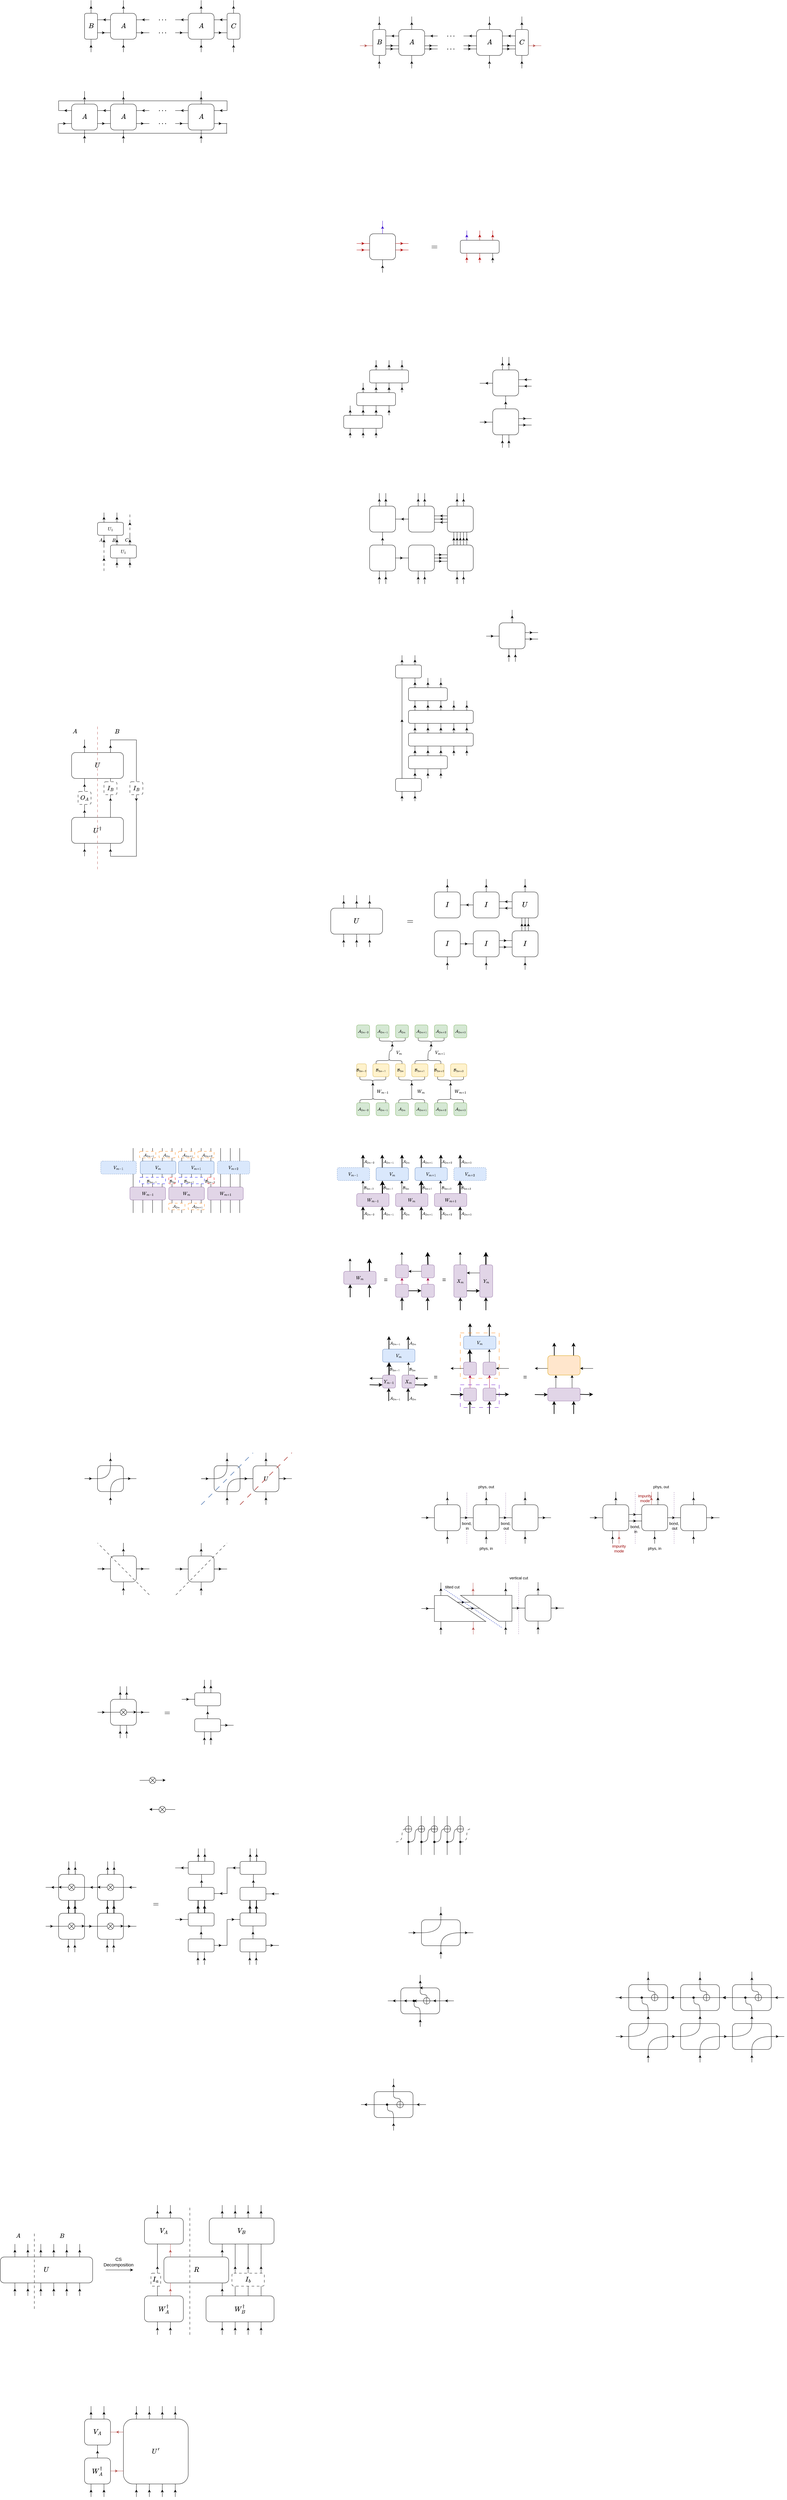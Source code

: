 <mxfile version="26.2.12">
  <diagram name="第 1 页" id="qNsiWPGDajViyWXY0K6e">
    <mxGraphModel dx="4068" dy="2663" grid="1" gridSize="10" guides="1" tooltips="1" connect="1" arrows="1" fold="1" page="1" pageScale="1" pageWidth="827" pageHeight="1169" math="1" shadow="0">
      <root>
        <mxCell id="0" />
        <mxCell id="1" parent="0" />
        <mxCell id="g8um1wXQMXbJloImiAQB-27" value="" style="group" parent="1" vertex="1" connectable="0">
          <mxGeometry x="280" y="800" height="40" as="geometry" />
        </mxCell>
        <mxCell id="g8um1wXQMXbJloImiAQB-28" value="" style="endArrow=classic;html=1;rounded=0;" parent="g8um1wXQMXbJloImiAQB-27" edge="1">
          <mxGeometry width="50" height="50" relative="1" as="geometry">
            <mxPoint y="40" as="sourcePoint" />
            <mxPoint y="17.143" as="targetPoint" />
          </mxGeometry>
        </mxCell>
        <mxCell id="g8um1wXQMXbJloImiAQB-29" value="" style="endArrow=none;html=1;rounded=0;" parent="g8um1wXQMXbJloImiAQB-27" edge="1">
          <mxGeometry width="50" height="50" relative="1" as="geometry">
            <mxPoint y="40" as="sourcePoint" />
            <mxPoint as="targetPoint" />
            <Array as="points">
              <mxPoint y="28.571" />
            </Array>
          </mxGeometry>
        </mxCell>
        <mxCell id="g8um1wXQMXbJloImiAQB-30" value="" style="group" parent="1" vertex="1" connectable="0">
          <mxGeometry x="160" y="410" width="120" height="100" as="geometry" />
        </mxCell>
        <mxCell id="jVMhNbnYpXjlMaWzVGI7-33" value="" style="rounded=1;whiteSpace=wrap;html=1;" parent="g8um1wXQMXbJloImiAQB-30" vertex="1">
          <mxGeometry y="30" width="120" height="40" as="geometry" />
        </mxCell>
        <mxCell id="g8um1wXQMXbJloImiAQB-11" value="" style="group" parent="g8um1wXQMXbJloImiAQB-30" vertex="1" connectable="0">
          <mxGeometry x="20" height="30" as="geometry" />
        </mxCell>
        <mxCell id="g8um1wXQMXbJloImiAQB-9" value="" style="endArrow=classic;html=1;rounded=0;" parent="g8um1wXQMXbJloImiAQB-11" edge="1">
          <mxGeometry width="50" height="50" relative="1" as="geometry">
            <mxPoint y="30" as="sourcePoint" />
            <mxPoint y="12.857" as="targetPoint" />
          </mxGeometry>
        </mxCell>
        <mxCell id="g8um1wXQMXbJloImiAQB-10" value="" style="endArrow=none;html=1;rounded=0;" parent="g8um1wXQMXbJloImiAQB-11" edge="1">
          <mxGeometry width="50" height="50" relative="1" as="geometry">
            <mxPoint y="30" as="sourcePoint" />
            <mxPoint as="targetPoint" />
            <Array as="points">
              <mxPoint y="21.429" />
            </Array>
          </mxGeometry>
        </mxCell>
        <mxCell id="g8um1wXQMXbJloImiAQB-12" value="" style="group" parent="g8um1wXQMXbJloImiAQB-30" vertex="1" connectable="0">
          <mxGeometry x="60" height="30" as="geometry" />
        </mxCell>
        <mxCell id="g8um1wXQMXbJloImiAQB-13" value="" style="endArrow=classic;html=1;rounded=0;" parent="g8um1wXQMXbJloImiAQB-12" edge="1">
          <mxGeometry width="50" height="50" relative="1" as="geometry">
            <mxPoint y="30" as="sourcePoint" />
            <mxPoint y="12.857" as="targetPoint" />
          </mxGeometry>
        </mxCell>
        <mxCell id="g8um1wXQMXbJloImiAQB-14" value="" style="endArrow=none;html=1;rounded=0;" parent="g8um1wXQMXbJloImiAQB-12" edge="1">
          <mxGeometry width="50" height="50" relative="1" as="geometry">
            <mxPoint y="30" as="sourcePoint" />
            <mxPoint as="targetPoint" />
            <Array as="points">
              <mxPoint y="21.429" />
            </Array>
          </mxGeometry>
        </mxCell>
        <mxCell id="g8um1wXQMXbJloImiAQB-15" value="" style="group" parent="g8um1wXQMXbJloImiAQB-30" vertex="1" connectable="0">
          <mxGeometry x="100" height="30" as="geometry" />
        </mxCell>
        <mxCell id="g8um1wXQMXbJloImiAQB-16" value="" style="endArrow=classic;html=1;rounded=0;" parent="g8um1wXQMXbJloImiAQB-15" edge="1">
          <mxGeometry width="50" height="50" relative="1" as="geometry">
            <mxPoint y="30" as="sourcePoint" />
            <mxPoint y="12.857" as="targetPoint" />
          </mxGeometry>
        </mxCell>
        <mxCell id="g8um1wXQMXbJloImiAQB-17" value="" style="endArrow=none;html=1;rounded=0;" parent="g8um1wXQMXbJloImiAQB-15" edge="1">
          <mxGeometry width="50" height="50" relative="1" as="geometry">
            <mxPoint y="30" as="sourcePoint" />
            <mxPoint as="targetPoint" />
            <Array as="points">
              <mxPoint y="21.429" />
            </Array>
          </mxGeometry>
        </mxCell>
        <mxCell id="g8um1wXQMXbJloImiAQB-18" value="" style="group" parent="g8um1wXQMXbJloImiAQB-30" vertex="1" connectable="0">
          <mxGeometry x="20" y="70" height="30" as="geometry" />
        </mxCell>
        <mxCell id="g8um1wXQMXbJloImiAQB-19" value="" style="endArrow=classic;html=1;rounded=0;" parent="g8um1wXQMXbJloImiAQB-18" edge="1">
          <mxGeometry width="50" height="50" relative="1" as="geometry">
            <mxPoint y="30" as="sourcePoint" />
            <mxPoint y="12.857" as="targetPoint" />
          </mxGeometry>
        </mxCell>
        <mxCell id="g8um1wXQMXbJloImiAQB-20" value="" style="endArrow=none;html=1;rounded=0;" parent="g8um1wXQMXbJloImiAQB-18" edge="1">
          <mxGeometry width="50" height="50" relative="1" as="geometry">
            <mxPoint y="30" as="sourcePoint" />
            <mxPoint as="targetPoint" />
            <Array as="points">
              <mxPoint y="21.429" />
            </Array>
          </mxGeometry>
        </mxCell>
        <mxCell id="g8um1wXQMXbJloImiAQB-21" value="" style="group" parent="g8um1wXQMXbJloImiAQB-30" vertex="1" connectable="0">
          <mxGeometry x="60" y="70" height="30" as="geometry" />
        </mxCell>
        <mxCell id="g8um1wXQMXbJloImiAQB-22" value="" style="endArrow=classic;html=1;rounded=0;" parent="g8um1wXQMXbJloImiAQB-21" edge="1">
          <mxGeometry width="50" height="50" relative="1" as="geometry">
            <mxPoint y="30" as="sourcePoint" />
            <mxPoint y="12.857" as="targetPoint" />
          </mxGeometry>
        </mxCell>
        <mxCell id="g8um1wXQMXbJloImiAQB-23" value="" style="endArrow=none;html=1;rounded=0;" parent="g8um1wXQMXbJloImiAQB-21" edge="1">
          <mxGeometry width="50" height="50" relative="1" as="geometry">
            <mxPoint y="30" as="sourcePoint" />
            <mxPoint as="targetPoint" />
            <Array as="points">
              <mxPoint y="21.429" />
            </Array>
          </mxGeometry>
        </mxCell>
        <mxCell id="g8um1wXQMXbJloImiAQB-24" value="" style="group" parent="g8um1wXQMXbJloImiAQB-30" vertex="1" connectable="0">
          <mxGeometry x="100" y="70" height="30" as="geometry" />
        </mxCell>
        <mxCell id="g8um1wXQMXbJloImiAQB-25" value="" style="endArrow=classic;html=1;rounded=0;" parent="g8um1wXQMXbJloImiAQB-24" edge="1">
          <mxGeometry width="50" height="50" relative="1" as="geometry">
            <mxPoint y="30" as="sourcePoint" />
            <mxPoint y="12.857" as="targetPoint" />
          </mxGeometry>
        </mxCell>
        <mxCell id="g8um1wXQMXbJloImiAQB-26" value="" style="endArrow=none;html=1;rounded=0;" parent="g8um1wXQMXbJloImiAQB-24" edge="1">
          <mxGeometry width="50" height="50" relative="1" as="geometry">
            <mxPoint y="30" as="sourcePoint" />
            <mxPoint as="targetPoint" />
            <Array as="points">
              <mxPoint y="21.429" />
            </Array>
          </mxGeometry>
        </mxCell>
        <mxCell id="g8um1wXQMXbJloImiAQB-31" value="" style="group" parent="1" vertex="1" connectable="0">
          <mxGeometry x="200" y="340" width="120" height="100" as="geometry" />
        </mxCell>
        <mxCell id="g8um1wXQMXbJloImiAQB-32" value="" style="rounded=1;whiteSpace=wrap;html=1;" parent="g8um1wXQMXbJloImiAQB-31" vertex="1">
          <mxGeometry y="30" width="120" height="40" as="geometry" />
        </mxCell>
        <mxCell id="g8um1wXQMXbJloImiAQB-33" value="" style="group" parent="g8um1wXQMXbJloImiAQB-31" vertex="1" connectable="0">
          <mxGeometry x="20" height="30" as="geometry" />
        </mxCell>
        <mxCell id="g8um1wXQMXbJloImiAQB-34" value="" style="endArrow=classic;html=1;rounded=0;" parent="g8um1wXQMXbJloImiAQB-33" edge="1">
          <mxGeometry width="50" height="50" relative="1" as="geometry">
            <mxPoint y="30" as="sourcePoint" />
            <mxPoint y="12.857" as="targetPoint" />
          </mxGeometry>
        </mxCell>
        <mxCell id="g8um1wXQMXbJloImiAQB-35" value="" style="endArrow=none;html=1;rounded=0;" parent="g8um1wXQMXbJloImiAQB-33" edge="1">
          <mxGeometry width="50" height="50" relative="1" as="geometry">
            <mxPoint y="30" as="sourcePoint" />
            <mxPoint as="targetPoint" />
            <Array as="points">
              <mxPoint y="21.429" />
            </Array>
          </mxGeometry>
        </mxCell>
        <mxCell id="g8um1wXQMXbJloImiAQB-36" value="" style="group" parent="g8um1wXQMXbJloImiAQB-31" vertex="1" connectable="0">
          <mxGeometry x="60" height="30" as="geometry" />
        </mxCell>
        <mxCell id="g8um1wXQMXbJloImiAQB-37" value="" style="endArrow=classic;html=1;rounded=0;" parent="g8um1wXQMXbJloImiAQB-36" edge="1">
          <mxGeometry width="50" height="50" relative="1" as="geometry">
            <mxPoint y="30" as="sourcePoint" />
            <mxPoint y="12.857" as="targetPoint" />
          </mxGeometry>
        </mxCell>
        <mxCell id="g8um1wXQMXbJloImiAQB-38" value="" style="endArrow=none;html=1;rounded=0;" parent="g8um1wXQMXbJloImiAQB-36" edge="1">
          <mxGeometry width="50" height="50" relative="1" as="geometry">
            <mxPoint y="30" as="sourcePoint" />
            <mxPoint as="targetPoint" />
            <Array as="points">
              <mxPoint y="21.429" />
            </Array>
          </mxGeometry>
        </mxCell>
        <mxCell id="g8um1wXQMXbJloImiAQB-39" value="" style="group" parent="g8um1wXQMXbJloImiAQB-31" vertex="1" connectable="0">
          <mxGeometry x="100" height="30" as="geometry" />
        </mxCell>
        <mxCell id="g8um1wXQMXbJloImiAQB-40" value="" style="endArrow=classic;html=1;rounded=0;" parent="g8um1wXQMXbJloImiAQB-39" edge="1">
          <mxGeometry width="50" height="50" relative="1" as="geometry">
            <mxPoint y="30" as="sourcePoint" />
            <mxPoint y="12.857" as="targetPoint" />
          </mxGeometry>
        </mxCell>
        <mxCell id="g8um1wXQMXbJloImiAQB-41" value="" style="endArrow=none;html=1;rounded=0;" parent="g8um1wXQMXbJloImiAQB-39" edge="1">
          <mxGeometry width="50" height="50" relative="1" as="geometry">
            <mxPoint y="30" as="sourcePoint" />
            <mxPoint as="targetPoint" />
            <Array as="points">
              <mxPoint y="21.429" />
            </Array>
          </mxGeometry>
        </mxCell>
        <mxCell id="g8um1wXQMXbJloImiAQB-42" value="" style="group" parent="g8um1wXQMXbJloImiAQB-31" vertex="1" connectable="0">
          <mxGeometry x="20" y="70" height="30" as="geometry" />
        </mxCell>
        <mxCell id="g8um1wXQMXbJloImiAQB-43" value="" style="endArrow=classic;html=1;rounded=0;" parent="g8um1wXQMXbJloImiAQB-42" edge="1">
          <mxGeometry width="50" height="50" relative="1" as="geometry">
            <mxPoint y="30" as="sourcePoint" />
            <mxPoint y="12.857" as="targetPoint" />
          </mxGeometry>
        </mxCell>
        <mxCell id="g8um1wXQMXbJloImiAQB-44" value="" style="endArrow=none;html=1;rounded=0;" parent="g8um1wXQMXbJloImiAQB-42" edge="1">
          <mxGeometry width="50" height="50" relative="1" as="geometry">
            <mxPoint y="30" as="sourcePoint" />
            <mxPoint as="targetPoint" />
            <Array as="points">
              <mxPoint y="21.429" />
            </Array>
          </mxGeometry>
        </mxCell>
        <mxCell id="g8um1wXQMXbJloImiAQB-45" value="" style="group" parent="g8um1wXQMXbJloImiAQB-31" vertex="1" connectable="0">
          <mxGeometry x="60" y="70" height="30" as="geometry" />
        </mxCell>
        <mxCell id="g8um1wXQMXbJloImiAQB-46" value="" style="endArrow=classic;html=1;rounded=0;" parent="g8um1wXQMXbJloImiAQB-45" edge="1">
          <mxGeometry width="50" height="50" relative="1" as="geometry">
            <mxPoint y="30" as="sourcePoint" />
            <mxPoint y="12.857" as="targetPoint" />
          </mxGeometry>
        </mxCell>
        <mxCell id="g8um1wXQMXbJloImiAQB-47" value="" style="endArrow=none;html=1;rounded=0;" parent="g8um1wXQMXbJloImiAQB-45" edge="1">
          <mxGeometry width="50" height="50" relative="1" as="geometry">
            <mxPoint y="30" as="sourcePoint" />
            <mxPoint as="targetPoint" />
            <Array as="points">
              <mxPoint y="21.429" />
            </Array>
          </mxGeometry>
        </mxCell>
        <mxCell id="g8um1wXQMXbJloImiAQB-48" value="" style="group" parent="g8um1wXQMXbJloImiAQB-31" vertex="1" connectable="0">
          <mxGeometry x="100" y="70" height="30" as="geometry" />
        </mxCell>
        <mxCell id="g8um1wXQMXbJloImiAQB-49" value="" style="endArrow=classic;html=1;rounded=0;" parent="g8um1wXQMXbJloImiAQB-48" edge="1">
          <mxGeometry width="50" height="50" relative="1" as="geometry">
            <mxPoint y="30" as="sourcePoint" />
            <mxPoint y="12.857" as="targetPoint" />
          </mxGeometry>
        </mxCell>
        <mxCell id="g8um1wXQMXbJloImiAQB-50" value="" style="endArrow=none;html=1;rounded=0;" parent="g8um1wXQMXbJloImiAQB-48" edge="1">
          <mxGeometry width="50" height="50" relative="1" as="geometry">
            <mxPoint y="30" as="sourcePoint" />
            <mxPoint as="targetPoint" />
            <Array as="points">
              <mxPoint y="21.429" />
            </Array>
          </mxGeometry>
        </mxCell>
        <mxCell id="g8um1wXQMXbJloImiAQB-51" value="" style="group" parent="1" vertex="1" connectable="0">
          <mxGeometry x="240" y="270" width="120" height="100" as="geometry" />
        </mxCell>
        <mxCell id="g8um1wXQMXbJloImiAQB-52" value="" style="rounded=1;whiteSpace=wrap;html=1;" parent="g8um1wXQMXbJloImiAQB-51" vertex="1">
          <mxGeometry y="30" width="120" height="40" as="geometry" />
        </mxCell>
        <mxCell id="g8um1wXQMXbJloImiAQB-53" value="" style="group" parent="g8um1wXQMXbJloImiAQB-51" vertex="1" connectable="0">
          <mxGeometry x="20" height="30" as="geometry" />
        </mxCell>
        <mxCell id="g8um1wXQMXbJloImiAQB-54" value="" style="endArrow=classic;html=1;rounded=0;" parent="g8um1wXQMXbJloImiAQB-53" edge="1">
          <mxGeometry width="50" height="50" relative="1" as="geometry">
            <mxPoint y="30" as="sourcePoint" />
            <mxPoint y="12.857" as="targetPoint" />
          </mxGeometry>
        </mxCell>
        <mxCell id="g8um1wXQMXbJloImiAQB-55" value="" style="endArrow=none;html=1;rounded=0;" parent="g8um1wXQMXbJloImiAQB-53" edge="1">
          <mxGeometry width="50" height="50" relative="1" as="geometry">
            <mxPoint y="30" as="sourcePoint" />
            <mxPoint as="targetPoint" />
            <Array as="points">
              <mxPoint y="21.429" />
            </Array>
          </mxGeometry>
        </mxCell>
        <mxCell id="g8um1wXQMXbJloImiAQB-56" value="" style="group" parent="g8um1wXQMXbJloImiAQB-51" vertex="1" connectable="0">
          <mxGeometry x="60" height="30" as="geometry" />
        </mxCell>
        <mxCell id="g8um1wXQMXbJloImiAQB-57" value="" style="endArrow=classic;html=1;rounded=0;" parent="g8um1wXQMXbJloImiAQB-56" edge="1">
          <mxGeometry width="50" height="50" relative="1" as="geometry">
            <mxPoint y="30" as="sourcePoint" />
            <mxPoint y="12.857" as="targetPoint" />
          </mxGeometry>
        </mxCell>
        <mxCell id="g8um1wXQMXbJloImiAQB-58" value="" style="endArrow=none;html=1;rounded=0;" parent="g8um1wXQMXbJloImiAQB-56" edge="1">
          <mxGeometry width="50" height="50" relative="1" as="geometry">
            <mxPoint y="30" as="sourcePoint" />
            <mxPoint as="targetPoint" />
            <Array as="points">
              <mxPoint y="21.429" />
            </Array>
          </mxGeometry>
        </mxCell>
        <mxCell id="g8um1wXQMXbJloImiAQB-59" value="" style="group" parent="g8um1wXQMXbJloImiAQB-51" vertex="1" connectable="0">
          <mxGeometry x="100" height="30" as="geometry" />
        </mxCell>
        <mxCell id="g8um1wXQMXbJloImiAQB-60" value="" style="endArrow=classic;html=1;rounded=0;" parent="g8um1wXQMXbJloImiAQB-59" edge="1">
          <mxGeometry width="50" height="50" relative="1" as="geometry">
            <mxPoint y="30" as="sourcePoint" />
            <mxPoint y="12.857" as="targetPoint" />
          </mxGeometry>
        </mxCell>
        <mxCell id="g8um1wXQMXbJloImiAQB-61" value="" style="endArrow=none;html=1;rounded=0;" parent="g8um1wXQMXbJloImiAQB-59" edge="1">
          <mxGeometry width="50" height="50" relative="1" as="geometry">
            <mxPoint y="30" as="sourcePoint" />
            <mxPoint as="targetPoint" />
            <Array as="points">
              <mxPoint y="21.429" />
            </Array>
          </mxGeometry>
        </mxCell>
        <mxCell id="g8um1wXQMXbJloImiAQB-62" value="" style="group" parent="g8um1wXQMXbJloImiAQB-51" vertex="1" connectable="0">
          <mxGeometry x="20" y="70" height="30" as="geometry" />
        </mxCell>
        <mxCell id="g8um1wXQMXbJloImiAQB-63" value="" style="endArrow=classic;html=1;rounded=0;" parent="g8um1wXQMXbJloImiAQB-62" edge="1">
          <mxGeometry width="50" height="50" relative="1" as="geometry">
            <mxPoint y="30" as="sourcePoint" />
            <mxPoint y="12.857" as="targetPoint" />
          </mxGeometry>
        </mxCell>
        <mxCell id="g8um1wXQMXbJloImiAQB-64" value="" style="endArrow=none;html=1;rounded=0;" parent="g8um1wXQMXbJloImiAQB-62" edge="1">
          <mxGeometry width="50" height="50" relative="1" as="geometry">
            <mxPoint y="30" as="sourcePoint" />
            <mxPoint as="targetPoint" />
            <Array as="points">
              <mxPoint y="21.429" />
            </Array>
          </mxGeometry>
        </mxCell>
        <mxCell id="g8um1wXQMXbJloImiAQB-65" value="" style="group" parent="g8um1wXQMXbJloImiAQB-51" vertex="1" connectable="0">
          <mxGeometry x="60" y="70" height="30" as="geometry" />
        </mxCell>
        <mxCell id="g8um1wXQMXbJloImiAQB-66" value="" style="endArrow=classic;html=1;rounded=0;" parent="g8um1wXQMXbJloImiAQB-65" edge="1">
          <mxGeometry width="50" height="50" relative="1" as="geometry">
            <mxPoint y="30" as="sourcePoint" />
            <mxPoint y="12.857" as="targetPoint" />
          </mxGeometry>
        </mxCell>
        <mxCell id="g8um1wXQMXbJloImiAQB-67" value="" style="endArrow=none;html=1;rounded=0;" parent="g8um1wXQMXbJloImiAQB-65" edge="1">
          <mxGeometry width="50" height="50" relative="1" as="geometry">
            <mxPoint y="30" as="sourcePoint" />
            <mxPoint as="targetPoint" />
            <Array as="points">
              <mxPoint y="21.429" />
            </Array>
          </mxGeometry>
        </mxCell>
        <mxCell id="g8um1wXQMXbJloImiAQB-68" value="" style="group" parent="g8um1wXQMXbJloImiAQB-51" vertex="1" connectable="0">
          <mxGeometry x="100" y="70" height="30" as="geometry" />
        </mxCell>
        <mxCell id="g8um1wXQMXbJloImiAQB-69" value="" style="endArrow=classic;html=1;rounded=0;" parent="g8um1wXQMXbJloImiAQB-68" edge="1">
          <mxGeometry width="50" height="50" relative="1" as="geometry">
            <mxPoint y="30" as="sourcePoint" />
            <mxPoint y="12.857" as="targetPoint" />
          </mxGeometry>
        </mxCell>
        <mxCell id="g8um1wXQMXbJloImiAQB-70" value="" style="endArrow=none;html=1;rounded=0;" parent="g8um1wXQMXbJloImiAQB-68" edge="1">
          <mxGeometry width="50" height="50" relative="1" as="geometry">
            <mxPoint y="30" as="sourcePoint" />
            <mxPoint as="targetPoint" />
            <Array as="points">
              <mxPoint y="21.429" />
            </Array>
          </mxGeometry>
        </mxCell>
        <mxCell id="g8um1wXQMXbJloImiAQB-71" value="" style="rounded=1;whiteSpace=wrap;html=1;" parent="1" vertex="1">
          <mxGeometry x="240" y="840" width="80" height="80" as="geometry" />
        </mxCell>
        <mxCell id="g8um1wXQMXbJloImiAQB-78" value="" style="group" parent="1" vertex="1" connectable="0">
          <mxGeometry x="270" y="920" height="40" as="geometry" />
        </mxCell>
        <mxCell id="g8um1wXQMXbJloImiAQB-79" value="" style="endArrow=classic;html=1;rounded=0;" parent="g8um1wXQMXbJloImiAQB-78" edge="1">
          <mxGeometry width="50" height="50" relative="1" as="geometry">
            <mxPoint y="40" as="sourcePoint" />
            <mxPoint y="17.143" as="targetPoint" />
          </mxGeometry>
        </mxCell>
        <mxCell id="g8um1wXQMXbJloImiAQB-80" value="" style="endArrow=none;html=1;rounded=0;" parent="g8um1wXQMXbJloImiAQB-78" edge="1">
          <mxGeometry width="50" height="50" relative="1" as="geometry">
            <mxPoint y="40" as="sourcePoint" />
            <mxPoint as="targetPoint" />
            <Array as="points">
              <mxPoint y="28.571" />
            </Array>
          </mxGeometry>
        </mxCell>
        <mxCell id="g8um1wXQMXbJloImiAQB-81" value="" style="group" parent="1" vertex="1" connectable="0">
          <mxGeometry x="290" y="920" height="40" as="geometry" />
        </mxCell>
        <mxCell id="g8um1wXQMXbJloImiAQB-82" value="" style="endArrow=classic;html=1;rounded=0;" parent="g8um1wXQMXbJloImiAQB-81" edge="1">
          <mxGeometry width="50" height="50" relative="1" as="geometry">
            <mxPoint y="40" as="sourcePoint" />
            <mxPoint y="17.143" as="targetPoint" />
          </mxGeometry>
        </mxCell>
        <mxCell id="g8um1wXQMXbJloImiAQB-83" value="" style="endArrow=none;html=1;rounded=0;" parent="g8um1wXQMXbJloImiAQB-81" edge="1">
          <mxGeometry width="50" height="50" relative="1" as="geometry">
            <mxPoint y="40" as="sourcePoint" />
            <mxPoint as="targetPoint" />
            <Array as="points">
              <mxPoint y="28.571" />
            </Array>
          </mxGeometry>
        </mxCell>
        <mxCell id="g8um1wXQMXbJloImiAQB-84" value="" style="group;rotation=90;" parent="1" vertex="1" connectable="0">
          <mxGeometry x="340" y="860" height="40" as="geometry" />
        </mxCell>
        <mxCell id="g8um1wXQMXbJloImiAQB-85" value="" style="endArrow=classic;html=1;rounded=0;" parent="g8um1wXQMXbJloImiAQB-84" edge="1">
          <mxGeometry width="50" height="50" relative="1" as="geometry">
            <mxPoint x="-20" y="20" as="sourcePoint" />
            <mxPoint x="3" y="20" as="targetPoint" />
          </mxGeometry>
        </mxCell>
        <mxCell id="g8um1wXQMXbJloImiAQB-86" value="" style="endArrow=none;html=1;rounded=0;" parent="g8um1wXQMXbJloImiAQB-84" edge="1">
          <mxGeometry width="50" height="50" relative="1" as="geometry">
            <mxPoint x="-20" y="20" as="sourcePoint" />
            <mxPoint x="20" y="20" as="targetPoint" />
            <Array as="points">
              <mxPoint x="-9" y="20" />
            </Array>
          </mxGeometry>
        </mxCell>
        <mxCell id="g8um1wXQMXbJloImiAQB-90" value="" style="rounded=1;whiteSpace=wrap;html=1;" parent="1" vertex="1">
          <mxGeometry x="360" y="840" width="80" height="80" as="geometry" />
        </mxCell>
        <mxCell id="g8um1wXQMXbJloImiAQB-91" value="" style="group" parent="1" vertex="1" connectable="0">
          <mxGeometry x="390" y="920" height="40" as="geometry" />
        </mxCell>
        <mxCell id="g8um1wXQMXbJloImiAQB-92" value="" style="endArrow=classic;html=1;rounded=0;" parent="g8um1wXQMXbJloImiAQB-91" edge="1">
          <mxGeometry width="50" height="50" relative="1" as="geometry">
            <mxPoint y="40" as="sourcePoint" />
            <mxPoint y="17.143" as="targetPoint" />
          </mxGeometry>
        </mxCell>
        <mxCell id="g8um1wXQMXbJloImiAQB-93" value="" style="endArrow=none;html=1;rounded=0;" parent="g8um1wXQMXbJloImiAQB-91" edge="1">
          <mxGeometry width="50" height="50" relative="1" as="geometry">
            <mxPoint y="40" as="sourcePoint" />
            <mxPoint as="targetPoint" />
            <Array as="points">
              <mxPoint y="28.571" />
            </Array>
          </mxGeometry>
        </mxCell>
        <mxCell id="g8um1wXQMXbJloImiAQB-94" value="" style="group" parent="1" vertex="1" connectable="0">
          <mxGeometry x="410" y="920" height="40" as="geometry" />
        </mxCell>
        <mxCell id="g8um1wXQMXbJloImiAQB-95" value="" style="endArrow=classic;html=1;rounded=0;" parent="g8um1wXQMXbJloImiAQB-94" edge="1">
          <mxGeometry width="50" height="50" relative="1" as="geometry">
            <mxPoint y="40" as="sourcePoint" />
            <mxPoint y="17.143" as="targetPoint" />
          </mxGeometry>
        </mxCell>
        <mxCell id="g8um1wXQMXbJloImiAQB-96" value="" style="endArrow=none;html=1;rounded=0;" parent="g8um1wXQMXbJloImiAQB-94" edge="1">
          <mxGeometry width="50" height="50" relative="1" as="geometry">
            <mxPoint y="40" as="sourcePoint" />
            <mxPoint as="targetPoint" />
            <Array as="points">
              <mxPoint y="28.571" />
            </Array>
          </mxGeometry>
        </mxCell>
        <mxCell id="g8um1wXQMXbJloImiAQB-97" value="" style="group;rotation=90;" parent="1" vertex="1" connectable="0">
          <mxGeometry x="460" y="850" height="40" as="geometry" />
        </mxCell>
        <mxCell id="g8um1wXQMXbJloImiAQB-98" value="" style="endArrow=classic;html=1;rounded=0;" parent="g8um1wXQMXbJloImiAQB-97" edge="1">
          <mxGeometry width="50" height="50" relative="1" as="geometry">
            <mxPoint x="-20" y="20" as="sourcePoint" />
            <mxPoint x="3" y="20" as="targetPoint" />
          </mxGeometry>
        </mxCell>
        <mxCell id="g8um1wXQMXbJloImiAQB-99" value="" style="endArrow=none;html=1;rounded=0;" parent="g8um1wXQMXbJloImiAQB-97" edge="1">
          <mxGeometry width="50" height="50" relative="1" as="geometry">
            <mxPoint x="-20" y="20" as="sourcePoint" />
            <mxPoint x="20" y="20" as="targetPoint" />
            <Array as="points">
              <mxPoint x="-9" y="20" />
            </Array>
          </mxGeometry>
        </mxCell>
        <mxCell id="g8um1wXQMXbJloImiAQB-100" value="" style="rounded=1;whiteSpace=wrap;html=1;" parent="1" vertex="1">
          <mxGeometry x="480" y="840" width="80" height="80" as="geometry" />
        </mxCell>
        <mxCell id="g8um1wXQMXbJloImiAQB-104" value="" style="group;rotation=90;" parent="1" vertex="1" connectable="0">
          <mxGeometry x="460" y="870" height="40" as="geometry" />
        </mxCell>
        <mxCell id="g8um1wXQMXbJloImiAQB-105" value="" style="endArrow=classic;html=1;rounded=0;" parent="g8um1wXQMXbJloImiAQB-104" edge="1">
          <mxGeometry width="50" height="50" relative="1" as="geometry">
            <mxPoint x="-20" y="20" as="sourcePoint" />
            <mxPoint x="3" y="20" as="targetPoint" />
          </mxGeometry>
        </mxCell>
        <mxCell id="g8um1wXQMXbJloImiAQB-106" value="" style="endArrow=none;html=1;rounded=0;" parent="g8um1wXQMXbJloImiAQB-104" edge="1">
          <mxGeometry width="50" height="50" relative="1" as="geometry">
            <mxPoint x="-20" y="20" as="sourcePoint" />
            <mxPoint x="20" y="20" as="targetPoint" />
            <Array as="points">
              <mxPoint x="-9" y="20" />
            </Array>
          </mxGeometry>
        </mxCell>
        <mxCell id="g8um1wXQMXbJloImiAQB-107" value="" style="group;rotation=90;" parent="1" vertex="1" connectable="0">
          <mxGeometry x="460" y="860" height="40" as="geometry" />
        </mxCell>
        <mxCell id="g8um1wXQMXbJloImiAQB-108" value="" style="endArrow=classic;html=1;rounded=0;" parent="g8um1wXQMXbJloImiAQB-107" edge="1">
          <mxGeometry width="50" height="50" relative="1" as="geometry">
            <mxPoint x="-20" y="20" as="sourcePoint" />
            <mxPoint x="3" y="20" as="targetPoint" />
          </mxGeometry>
        </mxCell>
        <mxCell id="g8um1wXQMXbJloImiAQB-109" value="" style="endArrow=none;html=1;rounded=0;" parent="g8um1wXQMXbJloImiAQB-107" edge="1">
          <mxGeometry width="50" height="50" relative="1" as="geometry">
            <mxPoint x="-20" y="20" as="sourcePoint" />
            <mxPoint x="20" y="20" as="targetPoint" />
            <Array as="points">
              <mxPoint x="-9" y="20" />
            </Array>
          </mxGeometry>
        </mxCell>
        <mxCell id="g8um1wXQMXbJloImiAQB-110" value="" style="group" parent="1" vertex="1" connectable="0">
          <mxGeometry x="510" y="920" height="40" as="geometry" />
        </mxCell>
        <mxCell id="g8um1wXQMXbJloImiAQB-111" value="" style="endArrow=classic;html=1;rounded=0;" parent="g8um1wXQMXbJloImiAQB-110" edge="1">
          <mxGeometry width="50" height="50" relative="1" as="geometry">
            <mxPoint y="40" as="sourcePoint" />
            <mxPoint y="17.143" as="targetPoint" />
          </mxGeometry>
        </mxCell>
        <mxCell id="g8um1wXQMXbJloImiAQB-112" value="" style="endArrow=none;html=1;rounded=0;" parent="g8um1wXQMXbJloImiAQB-110" edge="1">
          <mxGeometry width="50" height="50" relative="1" as="geometry">
            <mxPoint y="40" as="sourcePoint" />
            <mxPoint as="targetPoint" />
            <Array as="points">
              <mxPoint y="28.571" />
            </Array>
          </mxGeometry>
        </mxCell>
        <mxCell id="g8um1wXQMXbJloImiAQB-113" value="" style="group" parent="1" vertex="1" connectable="0">
          <mxGeometry x="530" y="920" height="40" as="geometry" />
        </mxCell>
        <mxCell id="g8um1wXQMXbJloImiAQB-114" value="" style="endArrow=classic;html=1;rounded=0;" parent="g8um1wXQMXbJloImiAQB-113" edge="1">
          <mxGeometry width="50" height="50" relative="1" as="geometry">
            <mxPoint y="40" as="sourcePoint" />
            <mxPoint y="17.143" as="targetPoint" />
          </mxGeometry>
        </mxCell>
        <mxCell id="g8um1wXQMXbJloImiAQB-115" value="" style="endArrow=none;html=1;rounded=0;" parent="g8um1wXQMXbJloImiAQB-113" edge="1">
          <mxGeometry width="50" height="50" relative="1" as="geometry">
            <mxPoint y="40" as="sourcePoint" />
            <mxPoint as="targetPoint" />
            <Array as="points">
              <mxPoint y="28.571" />
            </Array>
          </mxGeometry>
        </mxCell>
        <mxCell id="g8um1wXQMXbJloImiAQB-116" value="" style="group" parent="1" vertex="1" connectable="0">
          <mxGeometry x="500" y="800" height="40" as="geometry" />
        </mxCell>
        <mxCell id="g8um1wXQMXbJloImiAQB-117" value="" style="endArrow=classic;html=1;rounded=0;" parent="g8um1wXQMXbJloImiAQB-116" edge="1">
          <mxGeometry width="50" height="50" relative="1" as="geometry">
            <mxPoint y="40" as="sourcePoint" />
            <mxPoint y="17.143" as="targetPoint" />
          </mxGeometry>
        </mxCell>
        <mxCell id="g8um1wXQMXbJloImiAQB-118" value="" style="endArrow=none;html=1;rounded=0;" parent="g8um1wXQMXbJloImiAQB-116" edge="1">
          <mxGeometry width="50" height="50" relative="1" as="geometry">
            <mxPoint y="40" as="sourcePoint" />
            <mxPoint as="targetPoint" />
            <Array as="points">
              <mxPoint y="28.571" />
            </Array>
          </mxGeometry>
        </mxCell>
        <mxCell id="g8um1wXQMXbJloImiAQB-119" value="" style="group" parent="1" vertex="1" connectable="0">
          <mxGeometry x="510" y="800" height="40" as="geometry" />
        </mxCell>
        <mxCell id="g8um1wXQMXbJloImiAQB-120" value="" style="endArrow=classic;html=1;rounded=0;" parent="g8um1wXQMXbJloImiAQB-119" edge="1">
          <mxGeometry width="50" height="50" relative="1" as="geometry">
            <mxPoint y="40" as="sourcePoint" />
            <mxPoint y="17.143" as="targetPoint" />
          </mxGeometry>
        </mxCell>
        <mxCell id="g8um1wXQMXbJloImiAQB-121" value="" style="endArrow=none;html=1;rounded=0;" parent="g8um1wXQMXbJloImiAQB-119" edge="1">
          <mxGeometry width="50" height="50" relative="1" as="geometry">
            <mxPoint y="40" as="sourcePoint" />
            <mxPoint as="targetPoint" />
            <Array as="points">
              <mxPoint y="28.571" />
            </Array>
          </mxGeometry>
        </mxCell>
        <mxCell id="g8um1wXQMXbJloImiAQB-122" value="" style="group" parent="1" vertex="1" connectable="0">
          <mxGeometry x="520" y="800" height="40" as="geometry" />
        </mxCell>
        <mxCell id="g8um1wXQMXbJloImiAQB-123" value="" style="endArrow=classic;html=1;rounded=0;" parent="g8um1wXQMXbJloImiAQB-122" edge="1">
          <mxGeometry width="50" height="50" relative="1" as="geometry">
            <mxPoint y="40" as="sourcePoint" />
            <mxPoint y="17.143" as="targetPoint" />
          </mxGeometry>
        </mxCell>
        <mxCell id="g8um1wXQMXbJloImiAQB-124" value="" style="endArrow=none;html=1;rounded=0;" parent="g8um1wXQMXbJloImiAQB-122" edge="1">
          <mxGeometry width="50" height="50" relative="1" as="geometry">
            <mxPoint y="40" as="sourcePoint" />
            <mxPoint as="targetPoint" />
            <Array as="points">
              <mxPoint y="28.571" />
            </Array>
          </mxGeometry>
        </mxCell>
        <mxCell id="g8um1wXQMXbJloImiAQB-125" value="" style="group" parent="1" vertex="1" connectable="0">
          <mxGeometry x="530" y="800" height="40" as="geometry" />
        </mxCell>
        <mxCell id="g8um1wXQMXbJloImiAQB-126" value="" style="endArrow=classic;html=1;rounded=0;" parent="g8um1wXQMXbJloImiAQB-125" edge="1">
          <mxGeometry width="50" height="50" relative="1" as="geometry">
            <mxPoint y="40" as="sourcePoint" />
            <mxPoint y="17.143" as="targetPoint" />
          </mxGeometry>
        </mxCell>
        <mxCell id="g8um1wXQMXbJloImiAQB-127" value="" style="endArrow=none;html=1;rounded=0;" parent="g8um1wXQMXbJloImiAQB-125" edge="1">
          <mxGeometry width="50" height="50" relative="1" as="geometry">
            <mxPoint y="40" as="sourcePoint" />
            <mxPoint as="targetPoint" />
            <Array as="points">
              <mxPoint y="28.571" />
            </Array>
          </mxGeometry>
        </mxCell>
        <mxCell id="g8um1wXQMXbJloImiAQB-128" value="" style="group" parent="1" vertex="1" connectable="0">
          <mxGeometry x="540" y="800" height="40" as="geometry" />
        </mxCell>
        <mxCell id="g8um1wXQMXbJloImiAQB-129" value="" style="endArrow=classic;html=1;rounded=0;" parent="g8um1wXQMXbJloImiAQB-128" edge="1">
          <mxGeometry width="50" height="50" relative="1" as="geometry">
            <mxPoint y="40" as="sourcePoint" />
            <mxPoint y="17.143" as="targetPoint" />
          </mxGeometry>
        </mxCell>
        <mxCell id="g8um1wXQMXbJloImiAQB-130" value="" style="endArrow=none;html=1;rounded=0;" parent="g8um1wXQMXbJloImiAQB-128" edge="1">
          <mxGeometry width="50" height="50" relative="1" as="geometry">
            <mxPoint y="40" as="sourcePoint" />
            <mxPoint as="targetPoint" />
            <Array as="points">
              <mxPoint y="28.571" />
            </Array>
          </mxGeometry>
        </mxCell>
        <mxCell id="g8um1wXQMXbJloImiAQB-131" value="" style="rounded=1;whiteSpace=wrap;html=1;" parent="1" vertex="1">
          <mxGeometry x="480" y="720" width="80" height="80" as="geometry" />
        </mxCell>
        <mxCell id="g8um1wXQMXbJloImiAQB-132" value="" style="group" parent="1" vertex="1" connectable="0">
          <mxGeometry x="510" y="680" height="40" as="geometry" />
        </mxCell>
        <mxCell id="g8um1wXQMXbJloImiAQB-133" value="" style="endArrow=classic;html=1;rounded=0;" parent="g8um1wXQMXbJloImiAQB-132" edge="1">
          <mxGeometry width="50" height="50" relative="1" as="geometry">
            <mxPoint y="40" as="sourcePoint" />
            <mxPoint y="17.143" as="targetPoint" />
          </mxGeometry>
        </mxCell>
        <mxCell id="g8um1wXQMXbJloImiAQB-134" value="" style="endArrow=none;html=1;rounded=0;" parent="g8um1wXQMXbJloImiAQB-132" edge="1">
          <mxGeometry width="50" height="50" relative="1" as="geometry">
            <mxPoint y="40" as="sourcePoint" />
            <mxPoint as="targetPoint" />
            <Array as="points">
              <mxPoint y="28.571" />
            </Array>
          </mxGeometry>
        </mxCell>
        <mxCell id="g8um1wXQMXbJloImiAQB-135" value="" style="group" parent="1" vertex="1" connectable="0">
          <mxGeometry x="530" y="680" height="40" as="geometry" />
        </mxCell>
        <mxCell id="g8um1wXQMXbJloImiAQB-136" value="" style="endArrow=classic;html=1;rounded=0;" parent="g8um1wXQMXbJloImiAQB-135" edge="1">
          <mxGeometry width="50" height="50" relative="1" as="geometry">
            <mxPoint y="40" as="sourcePoint" />
            <mxPoint y="17.143" as="targetPoint" />
          </mxGeometry>
        </mxCell>
        <mxCell id="g8um1wXQMXbJloImiAQB-137" value="" style="endArrow=none;html=1;rounded=0;" parent="g8um1wXQMXbJloImiAQB-135" edge="1">
          <mxGeometry width="50" height="50" relative="1" as="geometry">
            <mxPoint y="40" as="sourcePoint" />
            <mxPoint as="targetPoint" />
            <Array as="points">
              <mxPoint y="28.571" />
            </Array>
          </mxGeometry>
        </mxCell>
        <mxCell id="g8um1wXQMXbJloImiAQB-138" value="" style="rounded=1;whiteSpace=wrap;html=1;" parent="1" vertex="1">
          <mxGeometry x="360" y="720" width="80" height="80" as="geometry" />
        </mxCell>
        <mxCell id="g8um1wXQMXbJloImiAQB-139" value="" style="rounded=1;whiteSpace=wrap;html=1;" parent="1" vertex="1">
          <mxGeometry x="240" y="720" width="80" height="80" as="geometry" />
        </mxCell>
        <mxCell id="g8um1wXQMXbJloImiAQB-140" value="" style="group" parent="1" vertex="1" connectable="0">
          <mxGeometry x="390" y="680" height="40" as="geometry" />
        </mxCell>
        <mxCell id="g8um1wXQMXbJloImiAQB-141" value="" style="endArrow=classic;html=1;rounded=0;" parent="g8um1wXQMXbJloImiAQB-140" edge="1">
          <mxGeometry width="50" height="50" relative="1" as="geometry">
            <mxPoint y="40" as="sourcePoint" />
            <mxPoint y="17.143" as="targetPoint" />
          </mxGeometry>
        </mxCell>
        <mxCell id="g8um1wXQMXbJloImiAQB-142" value="" style="endArrow=none;html=1;rounded=0;" parent="g8um1wXQMXbJloImiAQB-140" edge="1">
          <mxGeometry width="50" height="50" relative="1" as="geometry">
            <mxPoint y="40" as="sourcePoint" />
            <mxPoint as="targetPoint" />
            <Array as="points">
              <mxPoint y="28.571" />
            </Array>
          </mxGeometry>
        </mxCell>
        <mxCell id="g8um1wXQMXbJloImiAQB-143" value="" style="group" parent="1" vertex="1" connectable="0">
          <mxGeometry x="410" y="680" height="40" as="geometry" />
        </mxCell>
        <mxCell id="g8um1wXQMXbJloImiAQB-144" value="" style="endArrow=classic;html=1;rounded=0;" parent="g8um1wXQMXbJloImiAQB-143" edge="1">
          <mxGeometry width="50" height="50" relative="1" as="geometry">
            <mxPoint y="40" as="sourcePoint" />
            <mxPoint y="17.143" as="targetPoint" />
          </mxGeometry>
        </mxCell>
        <mxCell id="g8um1wXQMXbJloImiAQB-145" value="" style="endArrow=none;html=1;rounded=0;" parent="g8um1wXQMXbJloImiAQB-143" edge="1">
          <mxGeometry width="50" height="50" relative="1" as="geometry">
            <mxPoint y="40" as="sourcePoint" />
            <mxPoint as="targetPoint" />
            <Array as="points">
              <mxPoint y="28.571" />
            </Array>
          </mxGeometry>
        </mxCell>
        <mxCell id="g8um1wXQMXbJloImiAQB-146" value="" style="group" parent="1" vertex="1" connectable="0">
          <mxGeometry x="270" y="680" height="40" as="geometry" />
        </mxCell>
        <mxCell id="g8um1wXQMXbJloImiAQB-147" value="" style="endArrow=classic;html=1;rounded=0;" parent="g8um1wXQMXbJloImiAQB-146" edge="1">
          <mxGeometry width="50" height="50" relative="1" as="geometry">
            <mxPoint y="40" as="sourcePoint" />
            <mxPoint y="17.143" as="targetPoint" />
          </mxGeometry>
        </mxCell>
        <mxCell id="g8um1wXQMXbJloImiAQB-148" value="" style="endArrow=none;html=1;rounded=0;" parent="g8um1wXQMXbJloImiAQB-146" edge="1">
          <mxGeometry width="50" height="50" relative="1" as="geometry">
            <mxPoint y="40" as="sourcePoint" />
            <mxPoint as="targetPoint" />
            <Array as="points">
              <mxPoint y="28.571" />
            </Array>
          </mxGeometry>
        </mxCell>
        <mxCell id="g8um1wXQMXbJloImiAQB-149" value="" style="group" parent="1" vertex="1" connectable="0">
          <mxGeometry x="290" y="680" height="40" as="geometry" />
        </mxCell>
        <mxCell id="g8um1wXQMXbJloImiAQB-150" value="" style="endArrow=classic;html=1;rounded=0;" parent="g8um1wXQMXbJloImiAQB-149" edge="1">
          <mxGeometry width="50" height="50" relative="1" as="geometry">
            <mxPoint y="40" as="sourcePoint" />
            <mxPoint y="17.143" as="targetPoint" />
          </mxGeometry>
        </mxCell>
        <mxCell id="g8um1wXQMXbJloImiAQB-151" value="" style="endArrow=none;html=1;rounded=0;" parent="g8um1wXQMXbJloImiAQB-149" edge="1">
          <mxGeometry width="50" height="50" relative="1" as="geometry">
            <mxPoint y="40" as="sourcePoint" />
            <mxPoint as="targetPoint" />
            <Array as="points">
              <mxPoint y="28.571" />
            </Array>
          </mxGeometry>
        </mxCell>
        <mxCell id="g8um1wXQMXbJloImiAQB-160" value="" style="group;rotation=-90;" parent="1" vertex="1" connectable="0">
          <mxGeometry x="340" y="740" height="40" as="geometry" />
        </mxCell>
        <mxCell id="g8um1wXQMXbJloImiAQB-161" value="" style="endArrow=classic;html=1;rounded=0;" parent="g8um1wXQMXbJloImiAQB-160" edge="1">
          <mxGeometry width="50" height="50" relative="1" as="geometry">
            <mxPoint x="20" y="20" as="sourcePoint" />
            <mxPoint x="-3" y="20" as="targetPoint" />
          </mxGeometry>
        </mxCell>
        <mxCell id="g8um1wXQMXbJloImiAQB-162" value="" style="endArrow=none;html=1;rounded=0;" parent="g8um1wXQMXbJloImiAQB-160" edge="1">
          <mxGeometry width="50" height="50" relative="1" as="geometry">
            <mxPoint x="20" y="20" as="sourcePoint" />
            <mxPoint x="-20" y="20" as="targetPoint" />
            <Array as="points">
              <mxPoint x="9" y="20" />
            </Array>
          </mxGeometry>
        </mxCell>
        <mxCell id="g8um1wXQMXbJloImiAQB-163" value="" style="group;rotation=-90;" parent="1" vertex="1" connectable="0">
          <mxGeometry x="460" y="730" height="40" as="geometry" />
        </mxCell>
        <mxCell id="g8um1wXQMXbJloImiAQB-164" value="" style="endArrow=classic;html=1;rounded=0;" parent="g8um1wXQMXbJloImiAQB-163" edge="1">
          <mxGeometry width="50" height="50" relative="1" as="geometry">
            <mxPoint x="20" y="20" as="sourcePoint" />
            <mxPoint x="-3" y="20" as="targetPoint" />
          </mxGeometry>
        </mxCell>
        <mxCell id="g8um1wXQMXbJloImiAQB-165" value="" style="endArrow=none;html=1;rounded=0;" parent="g8um1wXQMXbJloImiAQB-163" edge="1">
          <mxGeometry width="50" height="50" relative="1" as="geometry">
            <mxPoint x="20" y="20" as="sourcePoint" />
            <mxPoint x="-20" y="20" as="targetPoint" />
            <Array as="points">
              <mxPoint x="9" y="20" />
            </Array>
          </mxGeometry>
        </mxCell>
        <mxCell id="g8um1wXQMXbJloImiAQB-166" value="" style="group;rotation=-90;" parent="1" vertex="1" connectable="0">
          <mxGeometry x="460" y="740" height="40" as="geometry" />
        </mxCell>
        <mxCell id="g8um1wXQMXbJloImiAQB-167" value="" style="endArrow=classic;html=1;rounded=0;" parent="g8um1wXQMXbJloImiAQB-166" edge="1">
          <mxGeometry width="50" height="50" relative="1" as="geometry">
            <mxPoint x="20" y="20" as="sourcePoint" />
            <mxPoint x="-3" y="20" as="targetPoint" />
          </mxGeometry>
        </mxCell>
        <mxCell id="g8um1wXQMXbJloImiAQB-168" value="" style="endArrow=none;html=1;rounded=0;" parent="g8um1wXQMXbJloImiAQB-166" edge="1">
          <mxGeometry width="50" height="50" relative="1" as="geometry">
            <mxPoint x="20" y="20" as="sourcePoint" />
            <mxPoint x="-20" y="20" as="targetPoint" />
            <Array as="points">
              <mxPoint x="9" y="20" />
            </Array>
          </mxGeometry>
        </mxCell>
        <mxCell id="g8um1wXQMXbJloImiAQB-169" value="" style="group;rotation=-90;" parent="1" vertex="1" connectable="0">
          <mxGeometry x="460" y="750" height="40" as="geometry" />
        </mxCell>
        <mxCell id="g8um1wXQMXbJloImiAQB-170" value="" style="endArrow=classic;html=1;rounded=0;" parent="g8um1wXQMXbJloImiAQB-169" edge="1">
          <mxGeometry width="50" height="50" relative="1" as="geometry">
            <mxPoint x="20" y="20" as="sourcePoint" />
            <mxPoint x="-3" y="20" as="targetPoint" />
          </mxGeometry>
        </mxCell>
        <mxCell id="g8um1wXQMXbJloImiAQB-171" value="" style="endArrow=none;html=1;rounded=0;" parent="g8um1wXQMXbJloImiAQB-169" edge="1">
          <mxGeometry width="50" height="50" relative="1" as="geometry">
            <mxPoint x="20" y="20" as="sourcePoint" />
            <mxPoint x="-20" y="20" as="targetPoint" />
            <Array as="points">
              <mxPoint x="9" y="20" />
            </Array>
          </mxGeometry>
        </mxCell>
        <mxCell id="g8um1wXQMXbJloImiAQB-172" value="" style="group" parent="1" vertex="1" connectable="0">
          <mxGeometry x="320" y="1530" width="90" height="100" as="geometry" />
        </mxCell>
        <mxCell id="g8um1wXQMXbJloImiAQB-173" value="" style="rounded=1;whiteSpace=wrap;html=1;" parent="g8um1wXQMXbJloImiAQB-172" vertex="1">
          <mxGeometry y="30" width="80" height="40" as="geometry" />
        </mxCell>
        <mxCell id="g8um1wXQMXbJloImiAQB-174" value="" style="group" parent="g8um1wXQMXbJloImiAQB-172" vertex="1" connectable="0">
          <mxGeometry x="20" y="-290" height="320" as="geometry" />
        </mxCell>
        <mxCell id="g8um1wXQMXbJloImiAQB-175" value="" style="endArrow=classic;html=1;rounded=0;" parent="g8um1wXQMXbJloImiAQB-174" edge="1">
          <mxGeometry width="50" height="50" relative="1" as="geometry">
            <mxPoint y="320" as="sourcePoint" />
            <mxPoint y="137.143" as="targetPoint" />
          </mxGeometry>
        </mxCell>
        <mxCell id="g8um1wXQMXbJloImiAQB-176" value="" style="endArrow=none;html=1;rounded=0;" parent="g8um1wXQMXbJloImiAQB-174" edge="1">
          <mxGeometry width="50" height="50" relative="1" as="geometry">
            <mxPoint y="320" as="sourcePoint" />
            <mxPoint as="targetPoint" />
            <Array as="points">
              <mxPoint y="228.571" />
            </Array>
          </mxGeometry>
        </mxCell>
        <mxCell id="g8um1wXQMXbJloImiAQB-177" value="" style="group" parent="g8um1wXQMXbJloImiAQB-172" vertex="1" connectable="0">
          <mxGeometry x="60" height="30" as="geometry" />
        </mxCell>
        <mxCell id="g8um1wXQMXbJloImiAQB-178" value="" style="endArrow=classic;html=1;rounded=0;" parent="g8um1wXQMXbJloImiAQB-177" edge="1">
          <mxGeometry width="50" height="50" relative="1" as="geometry">
            <mxPoint y="30" as="sourcePoint" />
            <mxPoint y="12.857" as="targetPoint" />
          </mxGeometry>
        </mxCell>
        <mxCell id="g8um1wXQMXbJloImiAQB-179" value="" style="endArrow=none;html=1;rounded=0;" parent="g8um1wXQMXbJloImiAQB-177" edge="1">
          <mxGeometry width="50" height="50" relative="1" as="geometry">
            <mxPoint y="30" as="sourcePoint" />
            <mxPoint as="targetPoint" />
            <Array as="points">
              <mxPoint y="21.429" />
            </Array>
          </mxGeometry>
        </mxCell>
        <mxCell id="g8um1wXQMXbJloImiAQB-234" value="" style="group" parent="g8um1wXQMXbJloImiAQB-172" vertex="1" connectable="0">
          <mxGeometry x="20" y="70" height="30" as="geometry" />
        </mxCell>
        <mxCell id="g8um1wXQMXbJloImiAQB-235" value="" style="endArrow=classic;html=1;rounded=0;" parent="g8um1wXQMXbJloImiAQB-234" edge="1">
          <mxGeometry width="50" height="50" relative="1" as="geometry">
            <mxPoint y="30" as="sourcePoint" />
            <mxPoint y="12.857" as="targetPoint" />
          </mxGeometry>
        </mxCell>
        <mxCell id="g8um1wXQMXbJloImiAQB-236" value="" style="endArrow=none;html=1;rounded=0;" parent="g8um1wXQMXbJloImiAQB-234" edge="1">
          <mxGeometry width="50" height="50" relative="1" as="geometry">
            <mxPoint y="30" as="sourcePoint" />
            <mxPoint as="targetPoint" />
            <Array as="points">
              <mxPoint y="21.429" />
            </Array>
          </mxGeometry>
        </mxCell>
        <mxCell id="g8um1wXQMXbJloImiAQB-237" value="" style="group" parent="g8um1wXQMXbJloImiAQB-172" vertex="1" connectable="0">
          <mxGeometry x="60" y="70" height="30" as="geometry" />
        </mxCell>
        <mxCell id="g8um1wXQMXbJloImiAQB-238" value="" style="endArrow=classic;html=1;rounded=0;" parent="g8um1wXQMXbJloImiAQB-237" edge="1">
          <mxGeometry width="50" height="50" relative="1" as="geometry">
            <mxPoint y="30" as="sourcePoint" />
            <mxPoint y="12.857" as="targetPoint" />
          </mxGeometry>
        </mxCell>
        <mxCell id="g8um1wXQMXbJloImiAQB-239" value="" style="endArrow=none;html=1;rounded=0;" parent="g8um1wXQMXbJloImiAQB-237" edge="1">
          <mxGeometry width="50" height="50" relative="1" as="geometry">
            <mxPoint y="30" as="sourcePoint" />
            <mxPoint as="targetPoint" />
            <Array as="points">
              <mxPoint y="21.429" />
            </Array>
          </mxGeometry>
        </mxCell>
        <mxCell id="g8um1wXQMXbJloImiAQB-212" value="" style="group" parent="1" vertex="1" connectable="0">
          <mxGeometry x="360" y="1460" width="120" height="100" as="geometry" />
        </mxCell>
        <mxCell id="g8um1wXQMXbJloImiAQB-213" value="" style="rounded=1;whiteSpace=wrap;html=1;" parent="g8um1wXQMXbJloImiAQB-212" vertex="1">
          <mxGeometry y="30" width="120" height="40" as="geometry" />
        </mxCell>
        <mxCell id="g8um1wXQMXbJloImiAQB-214" value="" style="group" parent="g8um1wXQMXbJloImiAQB-212" vertex="1" connectable="0">
          <mxGeometry x="20" height="30" as="geometry" />
        </mxCell>
        <mxCell id="g8um1wXQMXbJloImiAQB-215" value="" style="endArrow=classic;html=1;rounded=0;" parent="g8um1wXQMXbJloImiAQB-214" edge="1">
          <mxGeometry width="50" height="50" relative="1" as="geometry">
            <mxPoint y="30" as="sourcePoint" />
            <mxPoint y="12.857" as="targetPoint" />
          </mxGeometry>
        </mxCell>
        <mxCell id="g8um1wXQMXbJloImiAQB-216" value="" style="endArrow=none;html=1;rounded=0;" parent="g8um1wXQMXbJloImiAQB-214" edge="1">
          <mxGeometry width="50" height="50" relative="1" as="geometry">
            <mxPoint y="30" as="sourcePoint" />
            <mxPoint as="targetPoint" />
            <Array as="points">
              <mxPoint y="21.429" />
            </Array>
          </mxGeometry>
        </mxCell>
        <mxCell id="g8um1wXQMXbJloImiAQB-217" value="" style="group" parent="g8um1wXQMXbJloImiAQB-212" vertex="1" connectable="0">
          <mxGeometry x="60" height="30" as="geometry" />
        </mxCell>
        <mxCell id="g8um1wXQMXbJloImiAQB-218" value="" style="endArrow=classic;html=1;rounded=0;" parent="g8um1wXQMXbJloImiAQB-217" edge="1">
          <mxGeometry width="50" height="50" relative="1" as="geometry">
            <mxPoint y="30" as="sourcePoint" />
            <mxPoint y="12.857" as="targetPoint" />
          </mxGeometry>
        </mxCell>
        <mxCell id="g8um1wXQMXbJloImiAQB-219" value="" style="endArrow=none;html=1;rounded=0;" parent="g8um1wXQMXbJloImiAQB-217" edge="1">
          <mxGeometry width="50" height="50" relative="1" as="geometry">
            <mxPoint y="30" as="sourcePoint" />
            <mxPoint as="targetPoint" />
            <Array as="points">
              <mxPoint y="21.429" />
            </Array>
          </mxGeometry>
        </mxCell>
        <mxCell id="g8um1wXQMXbJloImiAQB-220" value="" style="group" parent="g8um1wXQMXbJloImiAQB-212" vertex="1" connectable="0">
          <mxGeometry x="100" height="30" as="geometry" />
        </mxCell>
        <mxCell id="g8um1wXQMXbJloImiAQB-221" value="" style="endArrow=classic;html=1;rounded=0;" parent="g8um1wXQMXbJloImiAQB-220" edge="1">
          <mxGeometry width="50" height="50" relative="1" as="geometry">
            <mxPoint y="30" as="sourcePoint" />
            <mxPoint y="12.857" as="targetPoint" />
          </mxGeometry>
        </mxCell>
        <mxCell id="g8um1wXQMXbJloImiAQB-222" value="" style="endArrow=none;html=1;rounded=0;" parent="g8um1wXQMXbJloImiAQB-220" edge="1">
          <mxGeometry width="50" height="50" relative="1" as="geometry">
            <mxPoint y="30" as="sourcePoint" />
            <mxPoint as="targetPoint" />
            <Array as="points">
              <mxPoint y="21.429" />
            </Array>
          </mxGeometry>
        </mxCell>
        <mxCell id="g8um1wXQMXbJloImiAQB-223" value="" style="group" parent="g8um1wXQMXbJloImiAQB-212" vertex="1" connectable="0">
          <mxGeometry x="20" y="70" height="30" as="geometry" />
        </mxCell>
        <mxCell id="g8um1wXQMXbJloImiAQB-224" value="" style="endArrow=classic;html=1;rounded=0;" parent="g8um1wXQMXbJloImiAQB-223" edge="1">
          <mxGeometry width="50" height="50" relative="1" as="geometry">
            <mxPoint y="30" as="sourcePoint" />
            <mxPoint y="12.857" as="targetPoint" />
          </mxGeometry>
        </mxCell>
        <mxCell id="g8um1wXQMXbJloImiAQB-225" value="" style="endArrow=none;html=1;rounded=0;" parent="g8um1wXQMXbJloImiAQB-223" edge="1">
          <mxGeometry width="50" height="50" relative="1" as="geometry">
            <mxPoint y="30" as="sourcePoint" />
            <mxPoint as="targetPoint" />
            <Array as="points">
              <mxPoint y="21.429" />
            </Array>
          </mxGeometry>
        </mxCell>
        <mxCell id="g8um1wXQMXbJloImiAQB-226" value="" style="group" parent="g8um1wXQMXbJloImiAQB-212" vertex="1" connectable="0">
          <mxGeometry x="60" y="70" height="30" as="geometry" />
        </mxCell>
        <mxCell id="g8um1wXQMXbJloImiAQB-227" value="" style="endArrow=classic;html=1;rounded=0;" parent="g8um1wXQMXbJloImiAQB-226" edge="1">
          <mxGeometry width="50" height="50" relative="1" as="geometry">
            <mxPoint y="30" as="sourcePoint" />
            <mxPoint y="12.857" as="targetPoint" />
          </mxGeometry>
        </mxCell>
        <mxCell id="g8um1wXQMXbJloImiAQB-228" value="" style="endArrow=none;html=1;rounded=0;" parent="g8um1wXQMXbJloImiAQB-226" edge="1">
          <mxGeometry width="50" height="50" relative="1" as="geometry">
            <mxPoint y="30" as="sourcePoint" />
            <mxPoint as="targetPoint" />
            <Array as="points">
              <mxPoint y="21.429" />
            </Array>
          </mxGeometry>
        </mxCell>
        <mxCell id="g8um1wXQMXbJloImiAQB-229" value="" style="group" parent="g8um1wXQMXbJloImiAQB-212" vertex="1" connectable="0">
          <mxGeometry x="100" y="70" height="30" as="geometry" />
        </mxCell>
        <mxCell id="g8um1wXQMXbJloImiAQB-230" value="" style="endArrow=classic;html=1;rounded=0;" parent="g8um1wXQMXbJloImiAQB-229" edge="1">
          <mxGeometry width="50" height="50" relative="1" as="geometry">
            <mxPoint y="30" as="sourcePoint" />
            <mxPoint y="12.857" as="targetPoint" />
          </mxGeometry>
        </mxCell>
        <mxCell id="g8um1wXQMXbJloImiAQB-231" value="" style="endArrow=none;html=1;rounded=0;" parent="g8um1wXQMXbJloImiAQB-229" edge="1">
          <mxGeometry width="50" height="50" relative="1" as="geometry">
            <mxPoint y="30" as="sourcePoint" />
            <mxPoint as="targetPoint" />
            <Array as="points">
              <mxPoint y="21.429" />
            </Array>
          </mxGeometry>
        </mxCell>
        <mxCell id="g8um1wXQMXbJloImiAQB-261" value="" style="group" parent="1" vertex="1" connectable="0">
          <mxGeometry x="360" y="1390" width="200" height="100" as="geometry" />
        </mxCell>
        <mxCell id="g8um1wXQMXbJloImiAQB-192" value="" style="group" parent="g8um1wXQMXbJloImiAQB-261" vertex="1" connectable="0">
          <mxGeometry width="200" height="100" as="geometry" />
        </mxCell>
        <mxCell id="g8um1wXQMXbJloImiAQB-193" value="" style="rounded=1;whiteSpace=wrap;html=1;" parent="g8um1wXQMXbJloImiAQB-192" vertex="1">
          <mxGeometry y="30" width="200" height="40" as="geometry" />
        </mxCell>
        <mxCell id="g8um1wXQMXbJloImiAQB-194" value="" style="group" parent="g8um1wXQMXbJloImiAQB-192" vertex="1" connectable="0">
          <mxGeometry x="20" width="13.33" height="30" as="geometry" />
        </mxCell>
        <mxCell id="g8um1wXQMXbJloImiAQB-195" value="" style="endArrow=classic;html=1;rounded=0;" parent="g8um1wXQMXbJloImiAQB-194" edge="1">
          <mxGeometry width="50" height="50" relative="1" as="geometry">
            <mxPoint y="30" as="sourcePoint" />
            <mxPoint y="12.857" as="targetPoint" />
          </mxGeometry>
        </mxCell>
        <mxCell id="g8um1wXQMXbJloImiAQB-196" value="" style="endArrow=none;html=1;rounded=0;" parent="g8um1wXQMXbJloImiAQB-194" edge="1">
          <mxGeometry width="50" height="50" relative="1" as="geometry">
            <mxPoint y="30" as="sourcePoint" />
            <mxPoint as="targetPoint" />
            <Array as="points">
              <mxPoint y="21.429" />
            </Array>
          </mxGeometry>
        </mxCell>
        <mxCell id="g8um1wXQMXbJloImiAQB-197" value="" style="group" parent="g8um1wXQMXbJloImiAQB-192" vertex="1" connectable="0">
          <mxGeometry x="60" height="30" as="geometry" />
        </mxCell>
        <mxCell id="g8um1wXQMXbJloImiAQB-198" value="" style="endArrow=classic;html=1;rounded=0;" parent="g8um1wXQMXbJloImiAQB-197" edge="1">
          <mxGeometry width="50" height="50" relative="1" as="geometry">
            <mxPoint y="30" as="sourcePoint" />
            <mxPoint y="12.857" as="targetPoint" />
          </mxGeometry>
        </mxCell>
        <mxCell id="g8um1wXQMXbJloImiAQB-199" value="" style="endArrow=none;html=1;rounded=0;" parent="g8um1wXQMXbJloImiAQB-197" edge="1">
          <mxGeometry width="50" height="50" relative="1" as="geometry">
            <mxPoint y="30" as="sourcePoint" />
            <mxPoint as="targetPoint" />
            <Array as="points">
              <mxPoint y="21.429" />
            </Array>
          </mxGeometry>
        </mxCell>
        <mxCell id="g8um1wXQMXbJloImiAQB-200" value="" style="group" parent="g8um1wXQMXbJloImiAQB-192" vertex="1" connectable="0">
          <mxGeometry x="99.997" height="30" as="geometry" />
        </mxCell>
        <mxCell id="g8um1wXQMXbJloImiAQB-201" value="" style="endArrow=classic;html=1;rounded=0;" parent="g8um1wXQMXbJloImiAQB-200" edge="1">
          <mxGeometry width="50" height="50" relative="1" as="geometry">
            <mxPoint y="30" as="sourcePoint" />
            <mxPoint y="12.857" as="targetPoint" />
          </mxGeometry>
        </mxCell>
        <mxCell id="g8um1wXQMXbJloImiAQB-202" value="" style="endArrow=none;html=1;rounded=0;" parent="g8um1wXQMXbJloImiAQB-200" edge="1">
          <mxGeometry width="50" height="50" relative="1" as="geometry">
            <mxPoint y="30" as="sourcePoint" />
            <mxPoint as="targetPoint" />
            <Array as="points">
              <mxPoint y="21.429" />
            </Array>
          </mxGeometry>
        </mxCell>
        <mxCell id="g8um1wXQMXbJloImiAQB-203" value="" style="group" parent="g8um1wXQMXbJloImiAQB-192" vertex="1" connectable="0">
          <mxGeometry x="20.003" y="70" height="30" as="geometry" />
        </mxCell>
        <mxCell id="g8um1wXQMXbJloImiAQB-204" value="" style="endArrow=classic;html=1;rounded=0;" parent="g8um1wXQMXbJloImiAQB-203" edge="1">
          <mxGeometry width="50" height="50" relative="1" as="geometry">
            <mxPoint y="30" as="sourcePoint" />
            <mxPoint y="12.857" as="targetPoint" />
          </mxGeometry>
        </mxCell>
        <mxCell id="g8um1wXQMXbJloImiAQB-205" value="" style="endArrow=none;html=1;rounded=0;" parent="g8um1wXQMXbJloImiAQB-203" edge="1">
          <mxGeometry width="50" height="50" relative="1" as="geometry">
            <mxPoint y="30" as="sourcePoint" />
            <mxPoint as="targetPoint" />
            <Array as="points">
              <mxPoint y="21.429" />
            </Array>
          </mxGeometry>
        </mxCell>
        <mxCell id="g8um1wXQMXbJloImiAQB-206" value="" style="group" parent="g8um1wXQMXbJloImiAQB-192" vertex="1" connectable="0">
          <mxGeometry x="60" y="70" height="30" as="geometry" />
        </mxCell>
        <mxCell id="g8um1wXQMXbJloImiAQB-207" value="" style="endArrow=classic;html=1;rounded=0;" parent="g8um1wXQMXbJloImiAQB-206" edge="1">
          <mxGeometry width="50" height="50" relative="1" as="geometry">
            <mxPoint y="30" as="sourcePoint" />
            <mxPoint y="12.857" as="targetPoint" />
          </mxGeometry>
        </mxCell>
        <mxCell id="g8um1wXQMXbJloImiAQB-208" value="" style="endArrow=none;html=1;rounded=0;" parent="g8um1wXQMXbJloImiAQB-206" edge="1">
          <mxGeometry width="50" height="50" relative="1" as="geometry">
            <mxPoint y="30" as="sourcePoint" />
            <mxPoint as="targetPoint" />
            <Array as="points">
              <mxPoint y="21.429" />
            </Array>
          </mxGeometry>
        </mxCell>
        <mxCell id="g8um1wXQMXbJloImiAQB-209" value="" style="group" parent="g8um1wXQMXbJloImiAQB-192" vertex="1" connectable="0">
          <mxGeometry x="99.997" y="70" height="30" as="geometry" />
        </mxCell>
        <mxCell id="g8um1wXQMXbJloImiAQB-210" value="" style="endArrow=classic;html=1;rounded=0;" parent="g8um1wXQMXbJloImiAQB-209" edge="1">
          <mxGeometry width="50" height="50" relative="1" as="geometry">
            <mxPoint y="30" as="sourcePoint" />
            <mxPoint y="12.857" as="targetPoint" />
          </mxGeometry>
        </mxCell>
        <mxCell id="g8um1wXQMXbJloImiAQB-211" value="" style="endArrow=none;html=1;rounded=0;" parent="g8um1wXQMXbJloImiAQB-209" edge="1">
          <mxGeometry width="50" height="50" relative="1" as="geometry">
            <mxPoint y="30" as="sourcePoint" />
            <mxPoint as="targetPoint" />
            <Array as="points">
              <mxPoint y="21.429" />
            </Array>
          </mxGeometry>
        </mxCell>
        <mxCell id="g8um1wXQMXbJloImiAQB-247" value="" style="group" parent="g8um1wXQMXbJloImiAQB-192" vertex="1" connectable="0">
          <mxGeometry x="140" height="30" as="geometry" />
        </mxCell>
        <mxCell id="g8um1wXQMXbJloImiAQB-248" value="" style="endArrow=classic;html=1;rounded=0;" parent="g8um1wXQMXbJloImiAQB-247" edge="1">
          <mxGeometry width="50" height="50" relative="1" as="geometry">
            <mxPoint y="30" as="sourcePoint" />
            <mxPoint y="12.857" as="targetPoint" />
          </mxGeometry>
        </mxCell>
        <mxCell id="g8um1wXQMXbJloImiAQB-249" value="" style="endArrow=none;html=1;rounded=0;" parent="g8um1wXQMXbJloImiAQB-247" edge="1">
          <mxGeometry width="50" height="50" relative="1" as="geometry">
            <mxPoint y="30" as="sourcePoint" />
            <mxPoint as="targetPoint" />
            <Array as="points">
              <mxPoint y="21.429" />
            </Array>
          </mxGeometry>
        </mxCell>
        <mxCell id="g8um1wXQMXbJloImiAQB-255" value="" style="group" parent="g8um1wXQMXbJloImiAQB-192" vertex="1" connectable="0">
          <mxGeometry x="140" y="70" height="30" as="geometry" />
        </mxCell>
        <mxCell id="g8um1wXQMXbJloImiAQB-256" value="" style="endArrow=classic;html=1;rounded=0;" parent="g8um1wXQMXbJloImiAQB-255" edge="1">
          <mxGeometry width="50" height="50" relative="1" as="geometry">
            <mxPoint y="30" as="sourcePoint" />
            <mxPoint y="12.857" as="targetPoint" />
          </mxGeometry>
        </mxCell>
        <mxCell id="g8um1wXQMXbJloImiAQB-257" value="" style="endArrow=none;html=1;rounded=0;" parent="g8um1wXQMXbJloImiAQB-255" edge="1">
          <mxGeometry width="50" height="50" relative="1" as="geometry">
            <mxPoint y="30" as="sourcePoint" />
            <mxPoint as="targetPoint" />
            <Array as="points">
              <mxPoint y="21.429" />
            </Array>
          </mxGeometry>
        </mxCell>
        <mxCell id="g8um1wXQMXbJloImiAQB-258" value="" style="group" parent="g8um1wXQMXbJloImiAQB-192" vertex="1" connectable="0">
          <mxGeometry x="180" y="70" height="30" as="geometry" />
        </mxCell>
        <mxCell id="g8um1wXQMXbJloImiAQB-259" value="" style="endArrow=classic;html=1;rounded=0;" parent="g8um1wXQMXbJloImiAQB-258" edge="1">
          <mxGeometry width="50" height="50" relative="1" as="geometry">
            <mxPoint y="30" as="sourcePoint" />
            <mxPoint y="12.857" as="targetPoint" />
          </mxGeometry>
        </mxCell>
        <mxCell id="g8um1wXQMXbJloImiAQB-260" value="" style="endArrow=none;html=1;rounded=0;" parent="g8um1wXQMXbJloImiAQB-258" edge="1">
          <mxGeometry width="50" height="50" relative="1" as="geometry">
            <mxPoint y="30" as="sourcePoint" />
            <mxPoint as="targetPoint" />
            <Array as="points">
              <mxPoint y="21.429" />
            </Array>
          </mxGeometry>
        </mxCell>
        <mxCell id="g8um1wXQMXbJloImiAQB-250" value="" style="group" parent="g8um1wXQMXbJloImiAQB-261" vertex="1" connectable="0">
          <mxGeometry x="180" height="30" as="geometry" />
        </mxCell>
        <mxCell id="g8um1wXQMXbJloImiAQB-251" value="" style="endArrow=classic;html=1;rounded=0;" parent="g8um1wXQMXbJloImiAQB-250" edge="1">
          <mxGeometry width="50" height="50" relative="1" as="geometry">
            <mxPoint y="30" as="sourcePoint" />
            <mxPoint y="12.857" as="targetPoint" />
          </mxGeometry>
        </mxCell>
        <mxCell id="g8um1wXQMXbJloImiAQB-252" value="" style="endArrow=none;html=1;rounded=0;" parent="g8um1wXQMXbJloImiAQB-250" edge="1">
          <mxGeometry width="50" height="50" relative="1" as="geometry">
            <mxPoint y="30" as="sourcePoint" />
            <mxPoint as="targetPoint" />
            <Array as="points">
              <mxPoint y="21.429" />
            </Array>
          </mxGeometry>
        </mxCell>
        <mxCell id="g8um1wXQMXbJloImiAQB-262" value="" style="group" parent="1" vertex="1" connectable="0">
          <mxGeometry x="360" y="1320" width="200" height="100" as="geometry" />
        </mxCell>
        <mxCell id="g8um1wXQMXbJloImiAQB-263" value="" style="group" parent="g8um1wXQMXbJloImiAQB-262" vertex="1" connectable="0">
          <mxGeometry width="200" height="100" as="geometry" />
        </mxCell>
        <mxCell id="g8um1wXQMXbJloImiAQB-264" value="" style="rounded=1;whiteSpace=wrap;html=1;" parent="g8um1wXQMXbJloImiAQB-263" vertex="1">
          <mxGeometry y="30" width="200" height="40" as="geometry" />
        </mxCell>
        <mxCell id="g8um1wXQMXbJloImiAQB-265" value="" style="group" parent="g8um1wXQMXbJloImiAQB-263" vertex="1" connectable="0">
          <mxGeometry x="20" width="13.33" height="30" as="geometry" />
        </mxCell>
        <mxCell id="g8um1wXQMXbJloImiAQB-266" value="" style="endArrow=classic;html=1;rounded=0;" parent="g8um1wXQMXbJloImiAQB-265" edge="1">
          <mxGeometry width="50" height="50" relative="1" as="geometry">
            <mxPoint y="30" as="sourcePoint" />
            <mxPoint y="12.857" as="targetPoint" />
          </mxGeometry>
        </mxCell>
        <mxCell id="g8um1wXQMXbJloImiAQB-267" value="" style="endArrow=none;html=1;rounded=0;" parent="g8um1wXQMXbJloImiAQB-265" edge="1">
          <mxGeometry width="50" height="50" relative="1" as="geometry">
            <mxPoint y="30" as="sourcePoint" />
            <mxPoint as="targetPoint" />
            <Array as="points">
              <mxPoint y="21.429" />
            </Array>
          </mxGeometry>
        </mxCell>
        <mxCell id="g8um1wXQMXbJloImiAQB-268" value="" style="group" parent="g8um1wXQMXbJloImiAQB-263" vertex="1" connectable="0">
          <mxGeometry x="60" height="30" as="geometry" />
        </mxCell>
        <mxCell id="g8um1wXQMXbJloImiAQB-269" value="" style="endArrow=classic;html=1;rounded=0;" parent="g8um1wXQMXbJloImiAQB-268" edge="1">
          <mxGeometry width="50" height="50" relative="1" as="geometry">
            <mxPoint y="30" as="sourcePoint" />
            <mxPoint y="12.857" as="targetPoint" />
          </mxGeometry>
        </mxCell>
        <mxCell id="g8um1wXQMXbJloImiAQB-270" value="" style="endArrow=none;html=1;rounded=0;" parent="g8um1wXQMXbJloImiAQB-268" edge="1">
          <mxGeometry width="50" height="50" relative="1" as="geometry">
            <mxPoint y="30" as="sourcePoint" />
            <mxPoint as="targetPoint" />
            <Array as="points">
              <mxPoint y="21.429" />
            </Array>
          </mxGeometry>
        </mxCell>
        <mxCell id="g8um1wXQMXbJloImiAQB-271" value="" style="group" parent="g8um1wXQMXbJloImiAQB-263" vertex="1" connectable="0">
          <mxGeometry x="99.997" height="30" as="geometry" />
        </mxCell>
        <mxCell id="g8um1wXQMXbJloImiAQB-272" value="" style="endArrow=classic;html=1;rounded=0;" parent="g8um1wXQMXbJloImiAQB-271" edge="1">
          <mxGeometry width="50" height="50" relative="1" as="geometry">
            <mxPoint y="30" as="sourcePoint" />
            <mxPoint y="12.857" as="targetPoint" />
          </mxGeometry>
        </mxCell>
        <mxCell id="g8um1wXQMXbJloImiAQB-273" value="" style="endArrow=none;html=1;rounded=0;" parent="g8um1wXQMXbJloImiAQB-271" edge="1">
          <mxGeometry width="50" height="50" relative="1" as="geometry">
            <mxPoint y="30" as="sourcePoint" />
            <mxPoint as="targetPoint" />
            <Array as="points">
              <mxPoint y="21.429" />
            </Array>
          </mxGeometry>
        </mxCell>
        <mxCell id="g8um1wXQMXbJloImiAQB-274" value="" style="group" parent="g8um1wXQMXbJloImiAQB-263" vertex="1" connectable="0">
          <mxGeometry x="20.003" y="70" height="30" as="geometry" />
        </mxCell>
        <mxCell id="g8um1wXQMXbJloImiAQB-275" value="" style="endArrow=classic;html=1;rounded=0;" parent="g8um1wXQMXbJloImiAQB-274" edge="1">
          <mxGeometry width="50" height="50" relative="1" as="geometry">
            <mxPoint y="30" as="sourcePoint" />
            <mxPoint y="12.857" as="targetPoint" />
          </mxGeometry>
        </mxCell>
        <mxCell id="g8um1wXQMXbJloImiAQB-276" value="" style="endArrow=none;html=1;rounded=0;" parent="g8um1wXQMXbJloImiAQB-274" edge="1">
          <mxGeometry width="50" height="50" relative="1" as="geometry">
            <mxPoint y="30" as="sourcePoint" />
            <mxPoint as="targetPoint" />
            <Array as="points">
              <mxPoint y="21.429" />
            </Array>
          </mxGeometry>
        </mxCell>
        <mxCell id="g8um1wXQMXbJloImiAQB-277" value="" style="group" parent="g8um1wXQMXbJloImiAQB-263" vertex="1" connectable="0">
          <mxGeometry x="60" y="70" height="30" as="geometry" />
        </mxCell>
        <mxCell id="g8um1wXQMXbJloImiAQB-278" value="" style="endArrow=classic;html=1;rounded=0;" parent="g8um1wXQMXbJloImiAQB-277" edge="1">
          <mxGeometry width="50" height="50" relative="1" as="geometry">
            <mxPoint y="30" as="sourcePoint" />
            <mxPoint y="12.857" as="targetPoint" />
          </mxGeometry>
        </mxCell>
        <mxCell id="g8um1wXQMXbJloImiAQB-279" value="" style="endArrow=none;html=1;rounded=0;" parent="g8um1wXQMXbJloImiAQB-277" edge="1">
          <mxGeometry width="50" height="50" relative="1" as="geometry">
            <mxPoint y="30" as="sourcePoint" />
            <mxPoint as="targetPoint" />
            <Array as="points">
              <mxPoint y="21.429" />
            </Array>
          </mxGeometry>
        </mxCell>
        <mxCell id="g8um1wXQMXbJloImiAQB-280" value="" style="group" parent="g8um1wXQMXbJloImiAQB-263" vertex="1" connectable="0">
          <mxGeometry x="99.997" y="70" height="30" as="geometry" />
        </mxCell>
        <mxCell id="g8um1wXQMXbJloImiAQB-281" value="" style="endArrow=classic;html=1;rounded=0;" parent="g8um1wXQMXbJloImiAQB-280" edge="1">
          <mxGeometry width="50" height="50" relative="1" as="geometry">
            <mxPoint y="30" as="sourcePoint" />
            <mxPoint y="12.857" as="targetPoint" />
          </mxGeometry>
        </mxCell>
        <mxCell id="g8um1wXQMXbJloImiAQB-282" value="" style="endArrow=none;html=1;rounded=0;" parent="g8um1wXQMXbJloImiAQB-280" edge="1">
          <mxGeometry width="50" height="50" relative="1" as="geometry">
            <mxPoint y="30" as="sourcePoint" />
            <mxPoint as="targetPoint" />
            <Array as="points">
              <mxPoint y="21.429" />
            </Array>
          </mxGeometry>
        </mxCell>
        <mxCell id="g8um1wXQMXbJloImiAQB-283" value="" style="group" parent="g8um1wXQMXbJloImiAQB-263" vertex="1" connectable="0">
          <mxGeometry x="140" height="30" as="geometry" />
        </mxCell>
        <mxCell id="g8um1wXQMXbJloImiAQB-284" value="" style="endArrow=classic;html=1;rounded=0;" parent="g8um1wXQMXbJloImiAQB-283" edge="1">
          <mxGeometry width="50" height="50" relative="1" as="geometry">
            <mxPoint y="30" as="sourcePoint" />
            <mxPoint y="12.857" as="targetPoint" />
          </mxGeometry>
        </mxCell>
        <mxCell id="g8um1wXQMXbJloImiAQB-285" value="" style="endArrow=none;html=1;rounded=0;" parent="g8um1wXQMXbJloImiAQB-283" edge="1">
          <mxGeometry width="50" height="50" relative="1" as="geometry">
            <mxPoint y="30" as="sourcePoint" />
            <mxPoint as="targetPoint" />
            <Array as="points">
              <mxPoint y="21.429" />
            </Array>
          </mxGeometry>
        </mxCell>
        <mxCell id="g8um1wXQMXbJloImiAQB-286" value="" style="group" parent="g8um1wXQMXbJloImiAQB-263" vertex="1" connectable="0">
          <mxGeometry x="140" y="70" height="30" as="geometry" />
        </mxCell>
        <mxCell id="g8um1wXQMXbJloImiAQB-287" value="" style="endArrow=classic;html=1;rounded=0;" parent="g8um1wXQMXbJloImiAQB-286" edge="1">
          <mxGeometry width="50" height="50" relative="1" as="geometry">
            <mxPoint y="30" as="sourcePoint" />
            <mxPoint y="12.857" as="targetPoint" />
          </mxGeometry>
        </mxCell>
        <mxCell id="g8um1wXQMXbJloImiAQB-288" value="" style="endArrow=none;html=1;rounded=0;" parent="g8um1wXQMXbJloImiAQB-286" edge="1">
          <mxGeometry width="50" height="50" relative="1" as="geometry">
            <mxPoint y="30" as="sourcePoint" />
            <mxPoint as="targetPoint" />
            <Array as="points">
              <mxPoint y="21.429" />
            </Array>
          </mxGeometry>
        </mxCell>
        <mxCell id="g8um1wXQMXbJloImiAQB-289" value="" style="group" parent="g8um1wXQMXbJloImiAQB-263" vertex="1" connectable="0">
          <mxGeometry x="180" y="70" height="30" as="geometry" />
        </mxCell>
        <mxCell id="g8um1wXQMXbJloImiAQB-290" value="" style="endArrow=classic;html=1;rounded=0;" parent="g8um1wXQMXbJloImiAQB-289" edge="1">
          <mxGeometry width="50" height="50" relative="1" as="geometry">
            <mxPoint y="30" as="sourcePoint" />
            <mxPoint y="12.857" as="targetPoint" />
          </mxGeometry>
        </mxCell>
        <mxCell id="g8um1wXQMXbJloImiAQB-291" value="" style="endArrow=none;html=1;rounded=0;" parent="g8um1wXQMXbJloImiAQB-289" edge="1">
          <mxGeometry width="50" height="50" relative="1" as="geometry">
            <mxPoint y="30" as="sourcePoint" />
            <mxPoint as="targetPoint" />
            <Array as="points">
              <mxPoint y="21.429" />
            </Array>
          </mxGeometry>
        </mxCell>
        <mxCell id="g8um1wXQMXbJloImiAQB-292" value="" style="group" parent="g8um1wXQMXbJloImiAQB-262" vertex="1" connectable="0">
          <mxGeometry x="180" height="30" as="geometry" />
        </mxCell>
        <mxCell id="g8um1wXQMXbJloImiAQB-293" value="" style="endArrow=classic;html=1;rounded=0;" parent="g8um1wXQMXbJloImiAQB-292" edge="1">
          <mxGeometry width="50" height="50" relative="1" as="geometry">
            <mxPoint y="30" as="sourcePoint" />
            <mxPoint y="12.857" as="targetPoint" />
          </mxGeometry>
        </mxCell>
        <mxCell id="g8um1wXQMXbJloImiAQB-294" value="" style="endArrow=none;html=1;rounded=0;" parent="g8um1wXQMXbJloImiAQB-292" edge="1">
          <mxGeometry width="50" height="50" relative="1" as="geometry">
            <mxPoint y="30" as="sourcePoint" />
            <mxPoint as="targetPoint" />
            <Array as="points">
              <mxPoint y="21.429" />
            </Array>
          </mxGeometry>
        </mxCell>
        <mxCell id="g8um1wXQMXbJloImiAQB-295" value="" style="group" parent="1" vertex="1" connectable="0">
          <mxGeometry x="360" y="1250" width="120" height="100" as="geometry" />
        </mxCell>
        <mxCell id="g8um1wXQMXbJloImiAQB-296" value="" style="rounded=1;whiteSpace=wrap;html=1;" parent="g8um1wXQMXbJloImiAQB-295" vertex="1">
          <mxGeometry y="30" width="120" height="40" as="geometry" />
        </mxCell>
        <mxCell id="g8um1wXQMXbJloImiAQB-297" value="" style="group" parent="g8um1wXQMXbJloImiAQB-295" vertex="1" connectable="0">
          <mxGeometry x="20" height="30" as="geometry" />
        </mxCell>
        <mxCell id="g8um1wXQMXbJloImiAQB-298" value="" style="endArrow=classic;html=1;rounded=0;" parent="g8um1wXQMXbJloImiAQB-297" edge="1">
          <mxGeometry width="50" height="50" relative="1" as="geometry">
            <mxPoint y="30" as="sourcePoint" />
            <mxPoint y="12.857" as="targetPoint" />
          </mxGeometry>
        </mxCell>
        <mxCell id="g8um1wXQMXbJloImiAQB-299" value="" style="endArrow=none;html=1;rounded=0;" parent="g8um1wXQMXbJloImiAQB-297" edge="1">
          <mxGeometry width="50" height="50" relative="1" as="geometry">
            <mxPoint y="30" as="sourcePoint" />
            <mxPoint as="targetPoint" />
            <Array as="points">
              <mxPoint y="21.429" />
            </Array>
          </mxGeometry>
        </mxCell>
        <mxCell id="g8um1wXQMXbJloImiAQB-300" value="" style="group" parent="g8um1wXQMXbJloImiAQB-295" vertex="1" connectable="0">
          <mxGeometry x="60" height="30" as="geometry" />
        </mxCell>
        <mxCell id="g8um1wXQMXbJloImiAQB-301" value="" style="endArrow=classic;html=1;rounded=0;" parent="g8um1wXQMXbJloImiAQB-300" edge="1">
          <mxGeometry width="50" height="50" relative="1" as="geometry">
            <mxPoint y="30" as="sourcePoint" />
            <mxPoint y="12.857" as="targetPoint" />
          </mxGeometry>
        </mxCell>
        <mxCell id="g8um1wXQMXbJloImiAQB-302" value="" style="endArrow=none;html=1;rounded=0;" parent="g8um1wXQMXbJloImiAQB-300" edge="1">
          <mxGeometry width="50" height="50" relative="1" as="geometry">
            <mxPoint y="30" as="sourcePoint" />
            <mxPoint as="targetPoint" />
            <Array as="points">
              <mxPoint y="21.429" />
            </Array>
          </mxGeometry>
        </mxCell>
        <mxCell id="g8um1wXQMXbJloImiAQB-303" value="" style="group" parent="g8um1wXQMXbJloImiAQB-295" vertex="1" connectable="0">
          <mxGeometry x="100" height="30" as="geometry" />
        </mxCell>
        <mxCell id="g8um1wXQMXbJloImiAQB-304" value="" style="endArrow=classic;html=1;rounded=0;" parent="g8um1wXQMXbJloImiAQB-303" edge="1">
          <mxGeometry width="50" height="50" relative="1" as="geometry">
            <mxPoint y="30" as="sourcePoint" />
            <mxPoint y="12.857" as="targetPoint" />
          </mxGeometry>
        </mxCell>
        <mxCell id="g8um1wXQMXbJloImiAQB-305" value="" style="endArrow=none;html=1;rounded=0;" parent="g8um1wXQMXbJloImiAQB-303" edge="1">
          <mxGeometry width="50" height="50" relative="1" as="geometry">
            <mxPoint y="30" as="sourcePoint" />
            <mxPoint as="targetPoint" />
            <Array as="points">
              <mxPoint y="21.429" />
            </Array>
          </mxGeometry>
        </mxCell>
        <mxCell id="g8um1wXQMXbJloImiAQB-306" value="" style="group" parent="g8um1wXQMXbJloImiAQB-295" vertex="1" connectable="0">
          <mxGeometry x="20" y="70" height="30" as="geometry" />
        </mxCell>
        <mxCell id="g8um1wXQMXbJloImiAQB-307" value="" style="endArrow=classic;html=1;rounded=0;" parent="g8um1wXQMXbJloImiAQB-306" edge="1">
          <mxGeometry width="50" height="50" relative="1" as="geometry">
            <mxPoint y="30" as="sourcePoint" />
            <mxPoint y="12.857" as="targetPoint" />
          </mxGeometry>
        </mxCell>
        <mxCell id="g8um1wXQMXbJloImiAQB-308" value="" style="endArrow=none;html=1;rounded=0;" parent="g8um1wXQMXbJloImiAQB-306" edge="1">
          <mxGeometry width="50" height="50" relative="1" as="geometry">
            <mxPoint y="30" as="sourcePoint" />
            <mxPoint as="targetPoint" />
            <Array as="points">
              <mxPoint y="21.429" />
            </Array>
          </mxGeometry>
        </mxCell>
        <mxCell id="g8um1wXQMXbJloImiAQB-309" value="" style="group" parent="g8um1wXQMXbJloImiAQB-295" vertex="1" connectable="0">
          <mxGeometry x="60" y="70" height="30" as="geometry" />
        </mxCell>
        <mxCell id="g8um1wXQMXbJloImiAQB-310" value="" style="endArrow=classic;html=1;rounded=0;" parent="g8um1wXQMXbJloImiAQB-309" edge="1">
          <mxGeometry width="50" height="50" relative="1" as="geometry">
            <mxPoint y="30" as="sourcePoint" />
            <mxPoint y="12.857" as="targetPoint" />
          </mxGeometry>
        </mxCell>
        <mxCell id="g8um1wXQMXbJloImiAQB-311" value="" style="endArrow=none;html=1;rounded=0;" parent="g8um1wXQMXbJloImiAQB-309" edge="1">
          <mxGeometry width="50" height="50" relative="1" as="geometry">
            <mxPoint y="30" as="sourcePoint" />
            <mxPoint as="targetPoint" />
            <Array as="points">
              <mxPoint y="21.429" />
            </Array>
          </mxGeometry>
        </mxCell>
        <mxCell id="g8um1wXQMXbJloImiAQB-312" value="" style="group" parent="g8um1wXQMXbJloImiAQB-295" vertex="1" connectable="0">
          <mxGeometry x="100" y="70" height="30" as="geometry" />
        </mxCell>
        <mxCell id="g8um1wXQMXbJloImiAQB-313" value="" style="endArrow=classic;html=1;rounded=0;" parent="g8um1wXQMXbJloImiAQB-312" edge="1">
          <mxGeometry width="50" height="50" relative="1" as="geometry">
            <mxPoint y="30" as="sourcePoint" />
            <mxPoint y="12.857" as="targetPoint" />
          </mxGeometry>
        </mxCell>
        <mxCell id="g8um1wXQMXbJloImiAQB-314" value="" style="endArrow=none;html=1;rounded=0;" parent="g8um1wXQMXbJloImiAQB-312" edge="1">
          <mxGeometry width="50" height="50" relative="1" as="geometry">
            <mxPoint y="30" as="sourcePoint" />
            <mxPoint as="targetPoint" />
            <Array as="points">
              <mxPoint y="21.429" />
            </Array>
          </mxGeometry>
        </mxCell>
        <mxCell id="g8um1wXQMXbJloImiAQB-315" value="" style="group" parent="1" vertex="1" connectable="0">
          <mxGeometry x="320" y="1180" width="90" height="100" as="geometry" />
        </mxCell>
        <mxCell id="g8um1wXQMXbJloImiAQB-316" value="" style="rounded=1;whiteSpace=wrap;html=1;" parent="g8um1wXQMXbJloImiAQB-315" vertex="1">
          <mxGeometry y="30" width="80" height="40" as="geometry" />
        </mxCell>
        <mxCell id="g8um1wXQMXbJloImiAQB-317" value="" style="group" parent="g8um1wXQMXbJloImiAQB-315" vertex="1" connectable="0">
          <mxGeometry x="20" height="30" as="geometry" />
        </mxCell>
        <mxCell id="g8um1wXQMXbJloImiAQB-318" value="" style="endArrow=classic;html=1;rounded=0;" parent="g8um1wXQMXbJloImiAQB-317" edge="1">
          <mxGeometry width="50" height="50" relative="1" as="geometry">
            <mxPoint y="30" as="sourcePoint" />
            <mxPoint y="12.857" as="targetPoint" />
          </mxGeometry>
        </mxCell>
        <mxCell id="g8um1wXQMXbJloImiAQB-319" value="" style="endArrow=none;html=1;rounded=0;" parent="g8um1wXQMXbJloImiAQB-317" edge="1">
          <mxGeometry width="50" height="50" relative="1" as="geometry">
            <mxPoint y="30" as="sourcePoint" />
            <mxPoint as="targetPoint" />
            <Array as="points">
              <mxPoint y="21.429" />
            </Array>
          </mxGeometry>
        </mxCell>
        <mxCell id="g8um1wXQMXbJloImiAQB-320" value="" style="group" parent="g8um1wXQMXbJloImiAQB-315" vertex="1" connectable="0">
          <mxGeometry x="60" height="30" as="geometry" />
        </mxCell>
        <mxCell id="g8um1wXQMXbJloImiAQB-321" value="" style="endArrow=classic;html=1;rounded=0;" parent="g8um1wXQMXbJloImiAQB-320" edge="1">
          <mxGeometry width="50" height="50" relative="1" as="geometry">
            <mxPoint y="30" as="sourcePoint" />
            <mxPoint y="12.857" as="targetPoint" />
          </mxGeometry>
        </mxCell>
        <mxCell id="g8um1wXQMXbJloImiAQB-322" value="" style="endArrow=none;html=1;rounded=0;" parent="g8um1wXQMXbJloImiAQB-320" edge="1">
          <mxGeometry width="50" height="50" relative="1" as="geometry">
            <mxPoint y="30" as="sourcePoint" />
            <mxPoint as="targetPoint" />
            <Array as="points">
              <mxPoint y="21.429" />
            </Array>
          </mxGeometry>
        </mxCell>
        <mxCell id="g8um1wXQMXbJloImiAQB-326" value="" style="group" parent="g8um1wXQMXbJloImiAQB-315" vertex="1" connectable="0">
          <mxGeometry x="60" y="70" height="30" as="geometry" />
        </mxCell>
        <mxCell id="g8um1wXQMXbJloImiAQB-327" value="" style="endArrow=classic;html=1;rounded=0;" parent="g8um1wXQMXbJloImiAQB-326" edge="1">
          <mxGeometry width="50" height="50" relative="1" as="geometry">
            <mxPoint y="30" as="sourcePoint" />
            <mxPoint y="12.857" as="targetPoint" />
          </mxGeometry>
        </mxCell>
        <mxCell id="g8um1wXQMXbJloImiAQB-328" value="" style="endArrow=none;html=1;rounded=0;" parent="g8um1wXQMXbJloImiAQB-326" edge="1">
          <mxGeometry width="50" height="50" relative="1" as="geometry">
            <mxPoint y="30" as="sourcePoint" />
            <mxPoint as="targetPoint" />
            <Array as="points">
              <mxPoint y="21.429" />
            </Array>
          </mxGeometry>
        </mxCell>
        <mxCell id="g8um1wXQMXbJloImiAQB-343" value="" style="group" parent="1" vertex="1" connectable="0">
          <mxGeometry x="680" y="1040" height="40" as="geometry" />
        </mxCell>
        <mxCell id="g8um1wXQMXbJloImiAQB-344" value="" style="endArrow=classic;html=1;rounded=0;" parent="g8um1wXQMXbJloImiAQB-343" edge="1">
          <mxGeometry width="50" height="50" relative="1" as="geometry">
            <mxPoint y="40" as="sourcePoint" />
            <mxPoint y="17.143" as="targetPoint" />
          </mxGeometry>
        </mxCell>
        <mxCell id="g8um1wXQMXbJloImiAQB-345" value="" style="endArrow=none;html=1;rounded=0;" parent="g8um1wXQMXbJloImiAQB-343" edge="1">
          <mxGeometry width="50" height="50" relative="1" as="geometry">
            <mxPoint y="40" as="sourcePoint" />
            <mxPoint as="targetPoint" />
            <Array as="points">
              <mxPoint y="28.571" />
            </Array>
          </mxGeometry>
        </mxCell>
        <mxCell id="g8um1wXQMXbJloImiAQB-346" value="" style="rounded=1;whiteSpace=wrap;html=1;" parent="1" vertex="1">
          <mxGeometry x="640" y="1080" width="80" height="80" as="geometry" />
        </mxCell>
        <mxCell id="g8um1wXQMXbJloImiAQB-347" value="" style="group" parent="1" vertex="1" connectable="0">
          <mxGeometry x="670" y="1160" height="40" as="geometry" />
        </mxCell>
        <mxCell id="g8um1wXQMXbJloImiAQB-348" value="" style="endArrow=classic;html=1;rounded=0;" parent="g8um1wXQMXbJloImiAQB-347" edge="1">
          <mxGeometry width="50" height="50" relative="1" as="geometry">
            <mxPoint y="40" as="sourcePoint" />
            <mxPoint y="17.143" as="targetPoint" />
          </mxGeometry>
        </mxCell>
        <mxCell id="g8um1wXQMXbJloImiAQB-349" value="" style="endArrow=none;html=1;rounded=0;" parent="g8um1wXQMXbJloImiAQB-347" edge="1">
          <mxGeometry width="50" height="50" relative="1" as="geometry">
            <mxPoint y="40" as="sourcePoint" />
            <mxPoint as="targetPoint" />
            <Array as="points">
              <mxPoint y="28.571" />
            </Array>
          </mxGeometry>
        </mxCell>
        <mxCell id="g8um1wXQMXbJloImiAQB-350" value="" style="group" parent="1" vertex="1" connectable="0">
          <mxGeometry x="690" y="1160" height="40" as="geometry" />
        </mxCell>
        <mxCell id="g8um1wXQMXbJloImiAQB-351" value="" style="endArrow=classic;html=1;rounded=0;" parent="g8um1wXQMXbJloImiAQB-350" edge="1">
          <mxGeometry width="50" height="50" relative="1" as="geometry">
            <mxPoint y="40" as="sourcePoint" />
            <mxPoint y="17.143" as="targetPoint" />
          </mxGeometry>
        </mxCell>
        <mxCell id="g8um1wXQMXbJloImiAQB-352" value="" style="endArrow=none;html=1;rounded=0;" parent="g8um1wXQMXbJloImiAQB-350" edge="1">
          <mxGeometry width="50" height="50" relative="1" as="geometry">
            <mxPoint y="40" as="sourcePoint" />
            <mxPoint as="targetPoint" />
            <Array as="points">
              <mxPoint y="28.571" />
            </Array>
          </mxGeometry>
        </mxCell>
        <mxCell id="g8um1wXQMXbJloImiAQB-353" value="" style="group;rotation=90;" parent="1" vertex="1" connectable="0">
          <mxGeometry x="740" y="1090" height="40" as="geometry" />
        </mxCell>
        <mxCell id="g8um1wXQMXbJloImiAQB-354" value="" style="endArrow=classic;html=1;rounded=0;" parent="g8um1wXQMXbJloImiAQB-353" edge="1">
          <mxGeometry width="50" height="50" relative="1" as="geometry">
            <mxPoint x="-20" y="20" as="sourcePoint" />
            <mxPoint x="3" y="20" as="targetPoint" />
          </mxGeometry>
        </mxCell>
        <mxCell id="g8um1wXQMXbJloImiAQB-355" value="" style="endArrow=none;html=1;rounded=0;" parent="g8um1wXQMXbJloImiAQB-353" edge="1">
          <mxGeometry width="50" height="50" relative="1" as="geometry">
            <mxPoint x="-20" y="20" as="sourcePoint" />
            <mxPoint x="20" y="20" as="targetPoint" />
            <Array as="points">
              <mxPoint x="-9" y="20" />
            </Array>
          </mxGeometry>
        </mxCell>
        <mxCell id="g8um1wXQMXbJloImiAQB-356" value="" style="group;rotation=90;" parent="1" vertex="1" connectable="0">
          <mxGeometry x="620" y="1101" height="40" as="geometry" />
        </mxCell>
        <mxCell id="g8um1wXQMXbJloImiAQB-357" value="" style="endArrow=classic;html=1;rounded=0;" parent="g8um1wXQMXbJloImiAQB-356" edge="1">
          <mxGeometry width="50" height="50" relative="1" as="geometry">
            <mxPoint x="-20" y="20" as="sourcePoint" />
            <mxPoint x="3" y="20" as="targetPoint" />
          </mxGeometry>
        </mxCell>
        <mxCell id="g8um1wXQMXbJloImiAQB-358" value="" style="endArrow=none;html=1;rounded=0;" parent="g8um1wXQMXbJloImiAQB-356" edge="1">
          <mxGeometry width="50" height="50" relative="1" as="geometry">
            <mxPoint x="-20" y="20" as="sourcePoint" />
            <mxPoint x="20" y="20" as="targetPoint" />
            <Array as="points">
              <mxPoint x="-9" y="20" />
            </Array>
          </mxGeometry>
        </mxCell>
        <mxCell id="g8um1wXQMXbJloImiAQB-362" value="" style="group;rotation=90;" parent="1" vertex="1" connectable="0">
          <mxGeometry x="740" y="1110" height="40" as="geometry" />
        </mxCell>
        <mxCell id="g8um1wXQMXbJloImiAQB-363" value="" style="endArrow=classic;html=1;rounded=0;" parent="g8um1wXQMXbJloImiAQB-362" edge="1">
          <mxGeometry width="50" height="50" relative="1" as="geometry">
            <mxPoint x="-20" y="20" as="sourcePoint" />
            <mxPoint x="3" y="20" as="targetPoint" />
          </mxGeometry>
        </mxCell>
        <mxCell id="g8um1wXQMXbJloImiAQB-364" value="" style="endArrow=none;html=1;rounded=0;" parent="g8um1wXQMXbJloImiAQB-362" edge="1">
          <mxGeometry width="50" height="50" relative="1" as="geometry">
            <mxPoint x="-20" y="20" as="sourcePoint" />
            <mxPoint x="20" y="20" as="targetPoint" />
            <Array as="points">
              <mxPoint x="-9" y="20" />
            </Array>
          </mxGeometry>
        </mxCell>
        <mxCell id="g8um1wXQMXbJloImiAQB-368" value="$$I$$" style="rounded=1;whiteSpace=wrap;html=1;fontSize=19;" parent="1" vertex="1">
          <mxGeometry x="440" y="2030" width="80" height="80" as="geometry" />
        </mxCell>
        <mxCell id="g8um1wXQMXbJloImiAQB-369" value="" style="group;fontSize=19;" parent="1" vertex="1" connectable="0">
          <mxGeometry x="480" y="2110" height="40" as="geometry" />
        </mxCell>
        <mxCell id="g8um1wXQMXbJloImiAQB-370" value="" style="endArrow=classic;html=1;rounded=0;fontSize=19;" parent="g8um1wXQMXbJloImiAQB-369" edge="1">
          <mxGeometry width="50" height="50" relative="1" as="geometry">
            <mxPoint y="40" as="sourcePoint" />
            <mxPoint y="17.143" as="targetPoint" />
          </mxGeometry>
        </mxCell>
        <mxCell id="g8um1wXQMXbJloImiAQB-371" value="" style="endArrow=none;html=1;rounded=0;fontSize=19;" parent="g8um1wXQMXbJloImiAQB-369" edge="1">
          <mxGeometry width="50" height="50" relative="1" as="geometry">
            <mxPoint y="40" as="sourcePoint" />
            <mxPoint as="targetPoint" />
            <Array as="points">
              <mxPoint y="28.571" />
            </Array>
          </mxGeometry>
        </mxCell>
        <mxCell id="g8um1wXQMXbJloImiAQB-375" value="" style="group;rotation=90;fontSize=19;" parent="1" vertex="1" connectable="0">
          <mxGeometry x="540" y="2050" height="40" as="geometry" />
        </mxCell>
        <mxCell id="g8um1wXQMXbJloImiAQB-376" value="" style="endArrow=classic;html=1;rounded=0;fontSize=19;" parent="g8um1wXQMXbJloImiAQB-375" edge="1">
          <mxGeometry width="50" height="50" relative="1" as="geometry">
            <mxPoint x="-20" y="20" as="sourcePoint" />
            <mxPoint x="3" y="20" as="targetPoint" />
          </mxGeometry>
        </mxCell>
        <mxCell id="g8um1wXQMXbJloImiAQB-377" value="" style="endArrow=none;html=1;rounded=0;fontSize=19;" parent="g8um1wXQMXbJloImiAQB-375" edge="1">
          <mxGeometry width="50" height="50" relative="1" as="geometry">
            <mxPoint x="-20" y="20" as="sourcePoint" />
            <mxPoint x="20" y="20" as="targetPoint" />
            <Array as="points">
              <mxPoint x="-9" y="20" />
            </Array>
          </mxGeometry>
        </mxCell>
        <mxCell id="g8um1wXQMXbJloImiAQB-378" value="$$I$$" style="rounded=1;whiteSpace=wrap;html=1;fontSize=19;" parent="1" vertex="1">
          <mxGeometry x="560" y="2030" width="80" height="80" as="geometry" />
        </mxCell>
        <mxCell id="g8um1wXQMXbJloImiAQB-379" value="" style="group;fontSize=19;" parent="1" vertex="1" connectable="0">
          <mxGeometry x="600" y="2110" height="40" as="geometry" />
        </mxCell>
        <mxCell id="g8um1wXQMXbJloImiAQB-380" value="" style="endArrow=classic;html=1;rounded=0;fontSize=19;" parent="g8um1wXQMXbJloImiAQB-379" edge="1">
          <mxGeometry width="50" height="50" relative="1" as="geometry">
            <mxPoint y="40" as="sourcePoint" />
            <mxPoint y="17.143" as="targetPoint" />
          </mxGeometry>
        </mxCell>
        <mxCell id="g8um1wXQMXbJloImiAQB-381" value="" style="endArrow=none;html=1;rounded=0;fontSize=19;" parent="g8um1wXQMXbJloImiAQB-379" edge="1">
          <mxGeometry width="50" height="50" relative="1" as="geometry">
            <mxPoint y="40" as="sourcePoint" />
            <mxPoint as="targetPoint" />
            <Array as="points">
              <mxPoint y="28.571" />
            </Array>
          </mxGeometry>
        </mxCell>
        <mxCell id="g8um1wXQMXbJloImiAQB-388" value="$$I$$" style="rounded=1;whiteSpace=wrap;html=1;fontSize=19;" parent="1" vertex="1">
          <mxGeometry x="680" y="2030" width="80" height="80" as="geometry" />
        </mxCell>
        <mxCell id="g8um1wXQMXbJloImiAQB-389" value="" style="group;rotation=90;fontSize=19;" parent="1" vertex="1" connectable="0">
          <mxGeometry x="660" y="2060" height="40" as="geometry" />
        </mxCell>
        <mxCell id="g8um1wXQMXbJloImiAQB-390" value="" style="endArrow=classic;html=1;rounded=0;fontSize=19;" parent="g8um1wXQMXbJloImiAQB-389" edge="1">
          <mxGeometry width="50" height="50" relative="1" as="geometry">
            <mxPoint x="-20" y="20" as="sourcePoint" />
            <mxPoint x="3" y="20" as="targetPoint" />
          </mxGeometry>
        </mxCell>
        <mxCell id="g8um1wXQMXbJloImiAQB-391" value="" style="endArrow=none;html=1;rounded=0;fontSize=19;" parent="g8um1wXQMXbJloImiAQB-389" edge="1">
          <mxGeometry width="50" height="50" relative="1" as="geometry">
            <mxPoint x="-20" y="20" as="sourcePoint" />
            <mxPoint x="20" y="20" as="targetPoint" />
            <Array as="points">
              <mxPoint x="-9" y="20" />
            </Array>
          </mxGeometry>
        </mxCell>
        <mxCell id="g8um1wXQMXbJloImiAQB-392" value="" style="group;rotation=90;fontSize=19;" parent="1" vertex="1" connectable="0">
          <mxGeometry x="660" y="2040" height="40" as="geometry" />
        </mxCell>
        <mxCell id="g8um1wXQMXbJloImiAQB-393" value="" style="endArrow=classic;html=1;rounded=0;fontSize=19;" parent="g8um1wXQMXbJloImiAQB-392" edge="1">
          <mxGeometry width="50" height="50" relative="1" as="geometry">
            <mxPoint x="-20" y="20" as="sourcePoint" />
            <mxPoint x="3" y="20" as="targetPoint" />
          </mxGeometry>
        </mxCell>
        <mxCell id="g8um1wXQMXbJloImiAQB-394" value="" style="endArrow=none;html=1;rounded=0;fontSize=19;" parent="g8um1wXQMXbJloImiAQB-392" edge="1">
          <mxGeometry width="50" height="50" relative="1" as="geometry">
            <mxPoint x="-20" y="20" as="sourcePoint" />
            <mxPoint x="20" y="20" as="targetPoint" />
            <Array as="points">
              <mxPoint x="-9" y="20" />
            </Array>
          </mxGeometry>
        </mxCell>
        <mxCell id="g8um1wXQMXbJloImiAQB-395" value="" style="group;fontSize=19;" parent="1" vertex="1" connectable="0">
          <mxGeometry x="720" y="2110" height="40" as="geometry" />
        </mxCell>
        <mxCell id="g8um1wXQMXbJloImiAQB-396" value="" style="endArrow=classic;html=1;rounded=0;fontSize=19;" parent="g8um1wXQMXbJloImiAQB-395" edge="1">
          <mxGeometry width="50" height="50" relative="1" as="geometry">
            <mxPoint y="40" as="sourcePoint" />
            <mxPoint y="17.143" as="targetPoint" />
          </mxGeometry>
        </mxCell>
        <mxCell id="g8um1wXQMXbJloImiAQB-397" value="" style="endArrow=none;html=1;rounded=0;fontSize=19;" parent="g8um1wXQMXbJloImiAQB-395" edge="1">
          <mxGeometry width="50" height="50" relative="1" as="geometry">
            <mxPoint y="40" as="sourcePoint" />
            <mxPoint as="targetPoint" />
            <Array as="points">
              <mxPoint y="28.571" />
            </Array>
          </mxGeometry>
        </mxCell>
        <mxCell id="g8um1wXQMXbJloImiAQB-404" value="" style="group;fontSize=19;" parent="1" vertex="1" connectable="0">
          <mxGeometry x="710" y="1990" height="40" as="geometry" />
        </mxCell>
        <mxCell id="g8um1wXQMXbJloImiAQB-405" value="" style="endArrow=classic;html=1;rounded=0;fontSize=19;" parent="g8um1wXQMXbJloImiAQB-404" edge="1">
          <mxGeometry width="50" height="50" relative="1" as="geometry">
            <mxPoint y="40" as="sourcePoint" />
            <mxPoint y="17.143" as="targetPoint" />
          </mxGeometry>
        </mxCell>
        <mxCell id="g8um1wXQMXbJloImiAQB-406" value="" style="endArrow=none;html=1;rounded=0;fontSize=19;" parent="g8um1wXQMXbJloImiAQB-404" edge="1">
          <mxGeometry width="50" height="50" relative="1" as="geometry">
            <mxPoint y="40" as="sourcePoint" />
            <mxPoint as="targetPoint" />
            <Array as="points">
              <mxPoint y="28.571" />
            </Array>
          </mxGeometry>
        </mxCell>
        <mxCell id="g8um1wXQMXbJloImiAQB-407" value="" style="group;fontSize=19;" parent="1" vertex="1" connectable="0">
          <mxGeometry x="720" y="1990" height="40" as="geometry" />
        </mxCell>
        <mxCell id="g8um1wXQMXbJloImiAQB-408" value="" style="endArrow=classic;html=1;rounded=0;fontSize=19;" parent="g8um1wXQMXbJloImiAQB-407" edge="1">
          <mxGeometry width="50" height="50" relative="1" as="geometry">
            <mxPoint y="40" as="sourcePoint" />
            <mxPoint y="17.143" as="targetPoint" />
          </mxGeometry>
        </mxCell>
        <mxCell id="g8um1wXQMXbJloImiAQB-409" value="" style="endArrow=none;html=1;rounded=0;fontSize=19;" parent="g8um1wXQMXbJloImiAQB-407" edge="1">
          <mxGeometry width="50" height="50" relative="1" as="geometry">
            <mxPoint y="40" as="sourcePoint" />
            <mxPoint as="targetPoint" />
            <Array as="points">
              <mxPoint y="28.571" />
            </Array>
          </mxGeometry>
        </mxCell>
        <mxCell id="g8um1wXQMXbJloImiAQB-410" value="" style="group;fontSize=19;" parent="1" vertex="1" connectable="0">
          <mxGeometry x="730" y="1990" height="40" as="geometry" />
        </mxCell>
        <mxCell id="g8um1wXQMXbJloImiAQB-411" value="" style="endArrow=classic;html=1;rounded=0;fontSize=19;" parent="g8um1wXQMXbJloImiAQB-410" edge="1">
          <mxGeometry width="50" height="50" relative="1" as="geometry">
            <mxPoint y="40" as="sourcePoint" />
            <mxPoint y="17.143" as="targetPoint" />
          </mxGeometry>
        </mxCell>
        <mxCell id="g8um1wXQMXbJloImiAQB-412" value="" style="endArrow=none;html=1;rounded=0;fontSize=19;" parent="g8um1wXQMXbJloImiAQB-410" edge="1">
          <mxGeometry width="50" height="50" relative="1" as="geometry">
            <mxPoint y="40" as="sourcePoint" />
            <mxPoint as="targetPoint" />
            <Array as="points">
              <mxPoint y="28.571" />
            </Array>
          </mxGeometry>
        </mxCell>
        <mxCell id="g8um1wXQMXbJloImiAQB-416" value="&lt;b&gt;&lt;font&gt;$$U$$&lt;/font&gt;&lt;/b&gt;" style="rounded=1;whiteSpace=wrap;html=1;fontSize=19;" parent="1" vertex="1">
          <mxGeometry x="680" y="1910" width="80" height="80" as="geometry" />
        </mxCell>
        <mxCell id="g8um1wXQMXbJloImiAQB-420" value="" style="group;fontSize=19;" parent="1" vertex="1" connectable="0">
          <mxGeometry x="720" y="1870" height="40" as="geometry" />
        </mxCell>
        <mxCell id="g8um1wXQMXbJloImiAQB-421" value="" style="endArrow=classic;html=1;rounded=0;fontSize=19;" parent="g8um1wXQMXbJloImiAQB-420" edge="1">
          <mxGeometry width="50" height="50" relative="1" as="geometry">
            <mxPoint y="40" as="sourcePoint" />
            <mxPoint y="17.143" as="targetPoint" />
          </mxGeometry>
        </mxCell>
        <mxCell id="g8um1wXQMXbJloImiAQB-422" value="" style="endArrow=none;html=1;rounded=0;fontSize=19;" parent="g8um1wXQMXbJloImiAQB-420" edge="1">
          <mxGeometry width="50" height="50" relative="1" as="geometry">
            <mxPoint y="40" as="sourcePoint" />
            <mxPoint as="targetPoint" />
            <Array as="points">
              <mxPoint y="28.571" />
            </Array>
          </mxGeometry>
        </mxCell>
        <mxCell id="g8um1wXQMXbJloImiAQB-423" value="$$I$$" style="rounded=1;whiteSpace=wrap;html=1;fontSize=19;" parent="1" vertex="1">
          <mxGeometry x="560" y="1910" width="80" height="80" as="geometry" />
        </mxCell>
        <mxCell id="g8um1wXQMXbJloImiAQB-424" value="$$I$$" style="rounded=1;whiteSpace=wrap;html=1;fontSize=19;" parent="1" vertex="1">
          <mxGeometry x="440" y="1910" width="80" height="80" as="geometry" />
        </mxCell>
        <mxCell id="g8um1wXQMXbJloImiAQB-425" value="" style="group;fontSize=19;" parent="1" vertex="1" connectable="0">
          <mxGeometry x="600" y="1870" height="40" as="geometry" />
        </mxCell>
        <mxCell id="g8um1wXQMXbJloImiAQB-426" value="" style="endArrow=classic;html=1;rounded=0;fontSize=19;" parent="g8um1wXQMXbJloImiAQB-425" edge="1">
          <mxGeometry width="50" height="50" relative="1" as="geometry">
            <mxPoint y="40" as="sourcePoint" />
            <mxPoint y="17.143" as="targetPoint" />
          </mxGeometry>
        </mxCell>
        <mxCell id="g8um1wXQMXbJloImiAQB-427" value="" style="endArrow=none;html=1;rounded=0;fontSize=19;" parent="g8um1wXQMXbJloImiAQB-425" edge="1">
          <mxGeometry width="50" height="50" relative="1" as="geometry">
            <mxPoint y="40" as="sourcePoint" />
            <mxPoint as="targetPoint" />
            <Array as="points">
              <mxPoint y="28.571" />
            </Array>
          </mxGeometry>
        </mxCell>
        <mxCell id="g8um1wXQMXbJloImiAQB-431" value="" style="group;fontSize=19;" parent="1" vertex="1" connectable="0">
          <mxGeometry x="480" y="1870" height="40" as="geometry" />
        </mxCell>
        <mxCell id="g8um1wXQMXbJloImiAQB-432" value="" style="endArrow=classic;html=1;rounded=0;fontSize=19;" parent="g8um1wXQMXbJloImiAQB-431" edge="1">
          <mxGeometry width="50" height="50" relative="1" as="geometry">
            <mxPoint y="40" as="sourcePoint" />
            <mxPoint y="17.143" as="targetPoint" />
          </mxGeometry>
        </mxCell>
        <mxCell id="g8um1wXQMXbJloImiAQB-433" value="" style="endArrow=none;html=1;rounded=0;fontSize=19;" parent="g8um1wXQMXbJloImiAQB-431" edge="1">
          <mxGeometry width="50" height="50" relative="1" as="geometry">
            <mxPoint y="40" as="sourcePoint" />
            <mxPoint as="targetPoint" />
            <Array as="points">
              <mxPoint y="28.571" />
            </Array>
          </mxGeometry>
        </mxCell>
        <mxCell id="g8um1wXQMXbJloImiAQB-437" value="" style="group;rotation=-90;fontSize=19;" parent="1" vertex="1" connectable="0">
          <mxGeometry x="540" y="1930" height="40" as="geometry" />
        </mxCell>
        <mxCell id="g8um1wXQMXbJloImiAQB-438" value="" style="endArrow=classic;html=1;rounded=0;fontSize=19;" parent="g8um1wXQMXbJloImiAQB-437" edge="1">
          <mxGeometry width="50" height="50" relative="1" as="geometry">
            <mxPoint x="20" y="20" as="sourcePoint" />
            <mxPoint x="-3" y="20" as="targetPoint" />
          </mxGeometry>
        </mxCell>
        <mxCell id="g8um1wXQMXbJloImiAQB-439" value="" style="endArrow=none;html=1;rounded=0;fontSize=19;" parent="g8um1wXQMXbJloImiAQB-437" edge="1">
          <mxGeometry width="50" height="50" relative="1" as="geometry">
            <mxPoint x="20" y="20" as="sourcePoint" />
            <mxPoint x="-20" y="20" as="targetPoint" />
            <Array as="points">
              <mxPoint x="9" y="20" />
            </Array>
          </mxGeometry>
        </mxCell>
        <mxCell id="g8um1wXQMXbJloImiAQB-440" value="" style="group;rotation=-90;fontSize=19;" parent="1" vertex="1" connectable="0">
          <mxGeometry x="660" y="1920" height="40" as="geometry" />
        </mxCell>
        <mxCell id="g8um1wXQMXbJloImiAQB-441" value="" style="endArrow=classic;html=1;rounded=0;fontSize=19;" parent="g8um1wXQMXbJloImiAQB-440" edge="1">
          <mxGeometry width="50" height="50" relative="1" as="geometry">
            <mxPoint x="20" y="20" as="sourcePoint" />
            <mxPoint x="-3" y="20" as="targetPoint" />
          </mxGeometry>
        </mxCell>
        <mxCell id="g8um1wXQMXbJloImiAQB-442" value="" style="endArrow=none;html=1;rounded=0;fontSize=19;" parent="g8um1wXQMXbJloImiAQB-440" edge="1">
          <mxGeometry width="50" height="50" relative="1" as="geometry">
            <mxPoint x="20" y="20" as="sourcePoint" />
            <mxPoint x="-20" y="20" as="targetPoint" />
            <Array as="points">
              <mxPoint x="9" y="20" />
            </Array>
          </mxGeometry>
        </mxCell>
        <mxCell id="g8um1wXQMXbJloImiAQB-446" value="" style="group;rotation=-90;fontSize=19;" parent="1" vertex="1" connectable="0">
          <mxGeometry x="660" y="1940" height="40" as="geometry" />
        </mxCell>
        <mxCell id="g8um1wXQMXbJloImiAQB-447" value="" style="endArrow=classic;html=1;rounded=0;fontSize=19;" parent="g8um1wXQMXbJloImiAQB-446" edge="1">
          <mxGeometry width="50" height="50" relative="1" as="geometry">
            <mxPoint x="20" y="20" as="sourcePoint" />
            <mxPoint x="-3" y="20" as="targetPoint" />
          </mxGeometry>
        </mxCell>
        <mxCell id="g8um1wXQMXbJloImiAQB-448" value="" style="endArrow=none;html=1;rounded=0;fontSize=19;" parent="g8um1wXQMXbJloImiAQB-446" edge="1">
          <mxGeometry width="50" height="50" relative="1" as="geometry">
            <mxPoint x="20" y="20" as="sourcePoint" />
            <mxPoint x="-20" y="20" as="targetPoint" />
            <Array as="points">
              <mxPoint x="9" y="20" />
            </Array>
          </mxGeometry>
        </mxCell>
        <mxCell id="g8um1wXQMXbJloImiAQB-450" value="&lt;b&gt;&lt;font&gt;$$U$$&lt;/font&gt;&lt;/b&gt;" style="rounded=1;whiteSpace=wrap;html=1;fontSize=19;" parent="1" vertex="1">
          <mxGeometry x="120" y="1960" width="160" height="80" as="geometry" />
        </mxCell>
        <mxCell id="g8um1wXQMXbJloImiAQB-451" value="" style="group;fontSize=19;" parent="1" vertex="1" connectable="0">
          <mxGeometry x="160" y="1920" height="40" as="geometry" />
        </mxCell>
        <mxCell id="g8um1wXQMXbJloImiAQB-452" value="" style="endArrow=classic;html=1;rounded=0;fontSize=19;" parent="g8um1wXQMXbJloImiAQB-451" edge="1">
          <mxGeometry width="50" height="50" relative="1" as="geometry">
            <mxPoint y="40" as="sourcePoint" />
            <mxPoint y="17.143" as="targetPoint" />
          </mxGeometry>
        </mxCell>
        <mxCell id="g8um1wXQMXbJloImiAQB-453" value="" style="endArrow=none;html=1;rounded=0;fontSize=19;" parent="g8um1wXQMXbJloImiAQB-451" edge="1">
          <mxGeometry width="50" height="50" relative="1" as="geometry">
            <mxPoint y="40" as="sourcePoint" />
            <mxPoint as="targetPoint" />
            <Array as="points">
              <mxPoint y="28.571" />
            </Array>
          </mxGeometry>
        </mxCell>
        <mxCell id="g8um1wXQMXbJloImiAQB-454" value="" style="group;fontSize=19;" parent="1" vertex="1" connectable="0">
          <mxGeometry x="200" y="1920" height="40" as="geometry" />
        </mxCell>
        <mxCell id="g8um1wXQMXbJloImiAQB-455" value="" style="endArrow=classic;html=1;rounded=0;fontSize=19;" parent="g8um1wXQMXbJloImiAQB-454" edge="1">
          <mxGeometry width="50" height="50" relative="1" as="geometry">
            <mxPoint y="40" as="sourcePoint" />
            <mxPoint y="17.143" as="targetPoint" />
          </mxGeometry>
        </mxCell>
        <mxCell id="g8um1wXQMXbJloImiAQB-456" value="" style="endArrow=none;html=1;rounded=0;fontSize=19;" parent="g8um1wXQMXbJloImiAQB-454" edge="1">
          <mxGeometry width="50" height="50" relative="1" as="geometry">
            <mxPoint y="40" as="sourcePoint" />
            <mxPoint as="targetPoint" />
            <Array as="points">
              <mxPoint y="28.571" />
            </Array>
          </mxGeometry>
        </mxCell>
        <mxCell id="g8um1wXQMXbJloImiAQB-457" value="" style="group;fontSize=19;" parent="1" vertex="1" connectable="0">
          <mxGeometry x="240" y="1920" height="40" as="geometry" />
        </mxCell>
        <mxCell id="g8um1wXQMXbJloImiAQB-458" value="" style="endArrow=classic;html=1;rounded=0;fontSize=19;" parent="g8um1wXQMXbJloImiAQB-457" edge="1">
          <mxGeometry width="50" height="50" relative="1" as="geometry">
            <mxPoint y="40" as="sourcePoint" />
            <mxPoint y="17.143" as="targetPoint" />
          </mxGeometry>
        </mxCell>
        <mxCell id="g8um1wXQMXbJloImiAQB-459" value="" style="endArrow=none;html=1;rounded=0;fontSize=19;" parent="g8um1wXQMXbJloImiAQB-457" edge="1">
          <mxGeometry width="50" height="50" relative="1" as="geometry">
            <mxPoint y="40" as="sourcePoint" />
            <mxPoint as="targetPoint" />
            <Array as="points">
              <mxPoint y="28.571" />
            </Array>
          </mxGeometry>
        </mxCell>
        <mxCell id="g8um1wXQMXbJloImiAQB-460" value="" style="group;fontSize=19;" parent="1" vertex="1" connectable="0">
          <mxGeometry x="160" y="2040" height="40" as="geometry" />
        </mxCell>
        <mxCell id="g8um1wXQMXbJloImiAQB-461" value="" style="endArrow=classic;html=1;rounded=0;fontSize=19;" parent="g8um1wXQMXbJloImiAQB-460" edge="1">
          <mxGeometry width="50" height="50" relative="1" as="geometry">
            <mxPoint y="40" as="sourcePoint" />
            <mxPoint y="17.143" as="targetPoint" />
          </mxGeometry>
        </mxCell>
        <mxCell id="g8um1wXQMXbJloImiAQB-462" value="" style="endArrow=none;html=1;rounded=0;fontSize=19;" parent="g8um1wXQMXbJloImiAQB-460" edge="1">
          <mxGeometry width="50" height="50" relative="1" as="geometry">
            <mxPoint y="40" as="sourcePoint" />
            <mxPoint as="targetPoint" />
            <Array as="points">
              <mxPoint y="28.571" />
            </Array>
          </mxGeometry>
        </mxCell>
        <mxCell id="g8um1wXQMXbJloImiAQB-463" value="" style="group;fontSize=19;" parent="1" vertex="1" connectable="0">
          <mxGeometry x="200" y="2040" height="40" as="geometry" />
        </mxCell>
        <mxCell id="g8um1wXQMXbJloImiAQB-464" value="" style="endArrow=classic;html=1;rounded=0;fontSize=19;" parent="g8um1wXQMXbJloImiAQB-463" edge="1">
          <mxGeometry width="50" height="50" relative="1" as="geometry">
            <mxPoint y="40" as="sourcePoint" />
            <mxPoint y="17.143" as="targetPoint" />
          </mxGeometry>
        </mxCell>
        <mxCell id="g8um1wXQMXbJloImiAQB-465" value="" style="endArrow=none;html=1;rounded=0;fontSize=19;" parent="g8um1wXQMXbJloImiAQB-463" edge="1">
          <mxGeometry width="50" height="50" relative="1" as="geometry">
            <mxPoint y="40" as="sourcePoint" />
            <mxPoint as="targetPoint" />
            <Array as="points">
              <mxPoint y="28.571" />
            </Array>
          </mxGeometry>
        </mxCell>
        <mxCell id="g8um1wXQMXbJloImiAQB-466" value="" style="group;fontSize=19;" parent="1" vertex="1" connectable="0">
          <mxGeometry x="240" y="2040" height="40" as="geometry" />
        </mxCell>
        <mxCell id="g8um1wXQMXbJloImiAQB-467" value="" style="endArrow=classic;html=1;rounded=0;fontSize=19;" parent="g8um1wXQMXbJloImiAQB-466" edge="1">
          <mxGeometry width="50" height="50" relative="1" as="geometry">
            <mxPoint y="40" as="sourcePoint" />
            <mxPoint y="17.143" as="targetPoint" />
          </mxGeometry>
        </mxCell>
        <mxCell id="g8um1wXQMXbJloImiAQB-468" value="" style="endArrow=none;html=1;rounded=0;fontSize=19;" parent="g8um1wXQMXbJloImiAQB-466" edge="1">
          <mxGeometry width="50" height="50" relative="1" as="geometry">
            <mxPoint y="40" as="sourcePoint" />
            <mxPoint as="targetPoint" />
            <Array as="points">
              <mxPoint y="28.571" />
            </Array>
          </mxGeometry>
        </mxCell>
        <mxCell id="g8um1wXQMXbJloImiAQB-469" value="&lt;b&gt;&lt;font style=&quot;font-size: 22px;&quot;&gt;$$=$$&lt;/font&gt;&lt;/b&gt;" style="text;html=1;align=center;verticalAlign=middle;whiteSpace=wrap;rounded=0;" parent="1" vertex="1">
          <mxGeometry x="335" y="1985" width="60" height="30" as="geometry" />
        </mxCell>
        <mxCell id="GJigzxLPUrlKtwCVe0il-1" value="" style="group" parent="1" vertex="1" connectable="0">
          <mxGeometry x="520" y="-130" width="120" height="100" as="geometry" />
        </mxCell>
        <mxCell id="GJigzxLPUrlKtwCVe0il-2" value="" style="rounded=1;whiteSpace=wrap;html=1;" parent="GJigzxLPUrlKtwCVe0il-1" vertex="1">
          <mxGeometry y="30" width="120" height="40" as="geometry" />
        </mxCell>
        <mxCell id="GJigzxLPUrlKtwCVe0il-18" value="" style="group" parent="GJigzxLPUrlKtwCVe0il-1" vertex="1" connectable="0">
          <mxGeometry x="100" y="70" height="30" as="geometry" />
        </mxCell>
        <mxCell id="GJigzxLPUrlKtwCVe0il-19" value="" style="endArrow=classic;html=1;rounded=0;" parent="GJigzxLPUrlKtwCVe0il-18" edge="1">
          <mxGeometry width="50" height="50" relative="1" as="geometry">
            <mxPoint y="30" as="sourcePoint" />
            <mxPoint y="12.857" as="targetPoint" />
          </mxGeometry>
        </mxCell>
        <mxCell id="GJigzxLPUrlKtwCVe0il-20" value="" style="endArrow=none;html=1;rounded=0;" parent="GJigzxLPUrlKtwCVe0il-18" edge="1">
          <mxGeometry width="50" height="50" relative="1" as="geometry">
            <mxPoint y="30" as="sourcePoint" />
            <mxPoint as="targetPoint" />
            <Array as="points">
              <mxPoint y="21.429" />
            </Array>
          </mxGeometry>
        </mxCell>
        <mxCell id="GJigzxLPUrlKtwCVe0il-79" value="" style="group;rotation=-90;" parent="GJigzxLPUrlKtwCVe0il-1" vertex="1" connectable="0">
          <mxGeometry x="5" y="85" width="30" as="geometry" />
        </mxCell>
        <mxCell id="GJigzxLPUrlKtwCVe0il-80" value="" style="endArrow=classic;html=1;rounded=0;fillColor=#e51400;strokeColor=#B20000;" parent="GJigzxLPUrlKtwCVe0il-79" edge="1">
          <mxGeometry width="50" height="50" relative="1" as="geometry">
            <mxPoint x="15" y="15" as="sourcePoint" />
            <mxPoint x="15" y="-3" as="targetPoint" />
          </mxGeometry>
        </mxCell>
        <mxCell id="GJigzxLPUrlKtwCVe0il-81" value="" style="endArrow=none;html=1;rounded=0;fillColor=#e51400;strokeColor=#B20000;" parent="GJigzxLPUrlKtwCVe0il-79" edge="1">
          <mxGeometry width="50" height="50" relative="1" as="geometry">
            <mxPoint x="15" y="15" as="sourcePoint" />
            <mxPoint x="15" y="-15" as="targetPoint" />
          </mxGeometry>
        </mxCell>
        <mxCell id="GJigzxLPUrlKtwCVe0il-86" value="" style="group;rotation=-90;" parent="GJigzxLPUrlKtwCVe0il-1" vertex="1" connectable="0">
          <mxGeometry x="45" y="85" width="30" as="geometry" />
        </mxCell>
        <mxCell id="GJigzxLPUrlKtwCVe0il-87" value="" style="endArrow=classic;html=1;rounded=0;fillColor=#e51400;strokeColor=#B20000;" parent="GJigzxLPUrlKtwCVe0il-86" edge="1">
          <mxGeometry width="50" height="50" relative="1" as="geometry">
            <mxPoint x="15" y="15" as="sourcePoint" />
            <mxPoint x="15" y="-3" as="targetPoint" />
          </mxGeometry>
        </mxCell>
        <mxCell id="GJigzxLPUrlKtwCVe0il-88" value="" style="endArrow=none;html=1;rounded=0;fillColor=#e51400;strokeColor=#B20000;" parent="GJigzxLPUrlKtwCVe0il-86" edge="1">
          <mxGeometry width="50" height="50" relative="1" as="geometry">
            <mxPoint x="15" y="15" as="sourcePoint" />
            <mxPoint x="15" y="-15" as="targetPoint" />
          </mxGeometry>
        </mxCell>
        <mxCell id="GJigzxLPUrlKtwCVe0il-89" value="" style="group;rotation=-90;" parent="GJigzxLPUrlKtwCVe0il-1" vertex="1" connectable="0">
          <mxGeometry x="85" y="15" width="30" as="geometry" />
        </mxCell>
        <mxCell id="GJigzxLPUrlKtwCVe0il-90" value="" style="endArrow=classic;html=1;rounded=0;fillColor=#e51400;strokeColor=#B20000;" parent="GJigzxLPUrlKtwCVe0il-89" edge="1">
          <mxGeometry width="50" height="50" relative="1" as="geometry">
            <mxPoint x="15" y="15" as="sourcePoint" />
            <mxPoint x="15" y="-3" as="targetPoint" />
          </mxGeometry>
        </mxCell>
        <mxCell id="GJigzxLPUrlKtwCVe0il-91" value="" style="endArrow=none;html=1;rounded=0;fillColor=#e51400;strokeColor=#B20000;" parent="GJigzxLPUrlKtwCVe0il-89" edge="1">
          <mxGeometry width="50" height="50" relative="1" as="geometry">
            <mxPoint x="15" y="15" as="sourcePoint" />
            <mxPoint x="15" y="-15" as="targetPoint" />
          </mxGeometry>
        </mxCell>
        <mxCell id="GJigzxLPUrlKtwCVe0il-92" value="" style="group;rotation=-90;" parent="GJigzxLPUrlKtwCVe0il-1" vertex="1" connectable="0">
          <mxGeometry x="45" y="15" width="30" as="geometry" />
        </mxCell>
        <mxCell id="GJigzxLPUrlKtwCVe0il-93" value="" style="endArrow=classic;html=1;rounded=0;fillColor=#e51400;strokeColor=#B20000;" parent="GJigzxLPUrlKtwCVe0il-92" edge="1">
          <mxGeometry width="50" height="50" relative="1" as="geometry">
            <mxPoint x="15" y="15" as="sourcePoint" />
            <mxPoint x="15" y="-3" as="targetPoint" />
          </mxGeometry>
        </mxCell>
        <mxCell id="GJigzxLPUrlKtwCVe0il-94" value="" style="endArrow=none;html=1;rounded=0;fillColor=#e51400;strokeColor=#B20000;" parent="GJigzxLPUrlKtwCVe0il-92" edge="1">
          <mxGeometry width="50" height="50" relative="1" as="geometry">
            <mxPoint x="15" y="15" as="sourcePoint" />
            <mxPoint x="15" y="-15" as="targetPoint" />
          </mxGeometry>
        </mxCell>
        <mxCell id="GJigzxLPUrlKtwCVe0il-100" value="" style="group" parent="GJigzxLPUrlKtwCVe0il-1" vertex="1" connectable="0">
          <mxGeometry x="20" height="30" as="geometry" />
        </mxCell>
        <mxCell id="GJigzxLPUrlKtwCVe0il-101" value="" style="endArrow=classic;html=1;rounded=0;fillColor=#6a00ff;strokeColor=#3700CC;" parent="GJigzxLPUrlKtwCVe0il-100" edge="1">
          <mxGeometry width="50" height="50" relative="1" as="geometry">
            <mxPoint y="30" as="sourcePoint" />
            <mxPoint y="12" as="targetPoint" />
          </mxGeometry>
        </mxCell>
        <mxCell id="GJigzxLPUrlKtwCVe0il-102" value="" style="endArrow=none;html=1;rounded=0;fillColor=#6a00ff;strokeColor=#3700CC;" parent="GJigzxLPUrlKtwCVe0il-100" edge="1">
          <mxGeometry width="50" height="50" relative="1" as="geometry">
            <mxPoint y="30" as="sourcePoint" />
            <mxPoint as="targetPoint" />
          </mxGeometry>
        </mxCell>
        <mxCell id="GJigzxLPUrlKtwCVe0il-41" value="" style="rounded=1;whiteSpace=wrap;html=1;" parent="1" vertex="1">
          <mxGeometry x="240" y="-120" width="80" height="80" as="geometry" />
        </mxCell>
        <mxCell id="GJigzxLPUrlKtwCVe0il-49" value="" style="group" parent="1" vertex="1" connectable="0">
          <mxGeometry x="280" y="-40" height="40" as="geometry" />
        </mxCell>
        <mxCell id="GJigzxLPUrlKtwCVe0il-50" value="" style="endArrow=classic;html=1;rounded=0;" parent="GJigzxLPUrlKtwCVe0il-49" edge="1">
          <mxGeometry width="50" height="50" relative="1" as="geometry">
            <mxPoint y="40" as="sourcePoint" />
            <mxPoint y="17.143" as="targetPoint" />
          </mxGeometry>
        </mxCell>
        <mxCell id="GJigzxLPUrlKtwCVe0il-51" value="" style="endArrow=none;html=1;rounded=0;" parent="GJigzxLPUrlKtwCVe0il-49" edge="1">
          <mxGeometry width="50" height="50" relative="1" as="geometry">
            <mxPoint y="40" as="sourcePoint" />
            <mxPoint as="targetPoint" />
            <Array as="points">
              <mxPoint y="28.571" />
            </Array>
          </mxGeometry>
        </mxCell>
        <mxCell id="GJigzxLPUrlKtwCVe0il-66" value="" style="group" parent="1" vertex="1" connectable="0">
          <mxGeometry x="320" y="-90" width="40" as="geometry" />
        </mxCell>
        <mxCell id="GJigzxLPUrlKtwCVe0il-64" value="" style="endArrow=classic;html=1;rounded=0;fillColor=#e51400;strokeColor=#B20000;" parent="GJigzxLPUrlKtwCVe0il-66" edge="1">
          <mxGeometry width="50" height="50" relative="1" as="geometry">
            <mxPoint as="sourcePoint" />
            <mxPoint x="24" as="targetPoint" />
          </mxGeometry>
        </mxCell>
        <mxCell id="GJigzxLPUrlKtwCVe0il-65" value="" style="endArrow=none;html=1;rounded=0;fillColor=#e51400;strokeColor=#B20000;" parent="GJigzxLPUrlKtwCVe0il-66" edge="1">
          <mxGeometry width="50" height="50" relative="1" as="geometry">
            <mxPoint as="sourcePoint" />
            <mxPoint x="40" as="targetPoint" />
          </mxGeometry>
        </mxCell>
        <mxCell id="GJigzxLPUrlKtwCVe0il-67" value="" style="group" parent="1" vertex="1" connectable="0">
          <mxGeometry x="320" y="-70" width="40" as="geometry" />
        </mxCell>
        <mxCell id="GJigzxLPUrlKtwCVe0il-68" value="" style="endArrow=classic;html=1;rounded=0;fillColor=#e51400;strokeColor=#B20000;" parent="GJigzxLPUrlKtwCVe0il-67" edge="1">
          <mxGeometry width="50" height="50" relative="1" as="geometry">
            <mxPoint as="sourcePoint" />
            <mxPoint x="24" as="targetPoint" />
          </mxGeometry>
        </mxCell>
        <mxCell id="GJigzxLPUrlKtwCVe0il-69" value="" style="endArrow=none;html=1;rounded=0;fillColor=#e51400;strokeColor=#B20000;" parent="GJigzxLPUrlKtwCVe0il-67" edge="1">
          <mxGeometry width="50" height="50" relative="1" as="geometry">
            <mxPoint as="sourcePoint" />
            <mxPoint x="40" as="targetPoint" />
          </mxGeometry>
        </mxCell>
        <mxCell id="GJigzxLPUrlKtwCVe0il-70" value="" style="group" parent="1" vertex="1" connectable="0">
          <mxGeometry x="200" y="-90" width="40" as="geometry" />
        </mxCell>
        <mxCell id="GJigzxLPUrlKtwCVe0il-71" value="" style="endArrow=classic;html=1;rounded=0;fillColor=#e51400;strokeColor=#B20000;" parent="GJigzxLPUrlKtwCVe0il-70" edge="1">
          <mxGeometry width="50" height="50" relative="1" as="geometry">
            <mxPoint as="sourcePoint" />
            <mxPoint x="24" as="targetPoint" />
          </mxGeometry>
        </mxCell>
        <mxCell id="GJigzxLPUrlKtwCVe0il-72" value="" style="endArrow=none;html=1;rounded=0;fillColor=#e51400;strokeColor=#B20000;" parent="GJigzxLPUrlKtwCVe0il-70" edge="1">
          <mxGeometry width="50" height="50" relative="1" as="geometry">
            <mxPoint as="sourcePoint" />
            <mxPoint x="40" as="targetPoint" />
          </mxGeometry>
        </mxCell>
        <mxCell id="GJigzxLPUrlKtwCVe0il-73" value="" style="group" parent="1" vertex="1" connectable="0">
          <mxGeometry x="200" y="-70" width="40" as="geometry" />
        </mxCell>
        <mxCell id="GJigzxLPUrlKtwCVe0il-74" value="" style="endArrow=classic;html=1;rounded=0;fillColor=#e51400;strokeColor=#B20000;" parent="GJigzxLPUrlKtwCVe0il-73" edge="1">
          <mxGeometry width="50" height="50" relative="1" as="geometry">
            <mxPoint as="sourcePoint" />
            <mxPoint x="24" as="targetPoint" />
          </mxGeometry>
        </mxCell>
        <mxCell id="GJigzxLPUrlKtwCVe0il-75" value="" style="endArrow=none;html=1;rounded=0;fillColor=#e51400;strokeColor=#B20000;" parent="GJigzxLPUrlKtwCVe0il-73" edge="1">
          <mxGeometry width="50" height="50" relative="1" as="geometry">
            <mxPoint as="sourcePoint" />
            <mxPoint x="40" as="targetPoint" />
          </mxGeometry>
        </mxCell>
        <mxCell id="GJigzxLPUrlKtwCVe0il-95" value="&lt;b&gt;&lt;font style=&quot;font-size: 22px;&quot;&gt;$$=$$&lt;/font&gt;&lt;/b&gt;" style="text;html=1;align=center;verticalAlign=middle;whiteSpace=wrap;rounded=0;" parent="1" vertex="1">
          <mxGeometry x="410" y="-95" width="60" height="30" as="geometry" />
        </mxCell>
        <mxCell id="GJigzxLPUrlKtwCVe0il-99" value="" style="group" parent="1" vertex="1" connectable="0">
          <mxGeometry x="280" y="-160" height="40" as="geometry" />
        </mxCell>
        <mxCell id="GJigzxLPUrlKtwCVe0il-97" value="" style="endArrow=classic;html=1;rounded=0;fillColor=#6a00ff;strokeColor=#3700CC;" parent="GJigzxLPUrlKtwCVe0il-99" edge="1">
          <mxGeometry width="50" height="50" relative="1" as="geometry">
            <mxPoint y="40" as="sourcePoint" />
            <mxPoint y="16" as="targetPoint" />
          </mxGeometry>
        </mxCell>
        <mxCell id="GJigzxLPUrlKtwCVe0il-98" value="" style="endArrow=none;html=1;rounded=0;fillColor=#6a00ff;strokeColor=#3700CC;" parent="GJigzxLPUrlKtwCVe0il-99" edge="1">
          <mxGeometry width="50" height="50" relative="1" as="geometry">
            <mxPoint y="40" as="sourcePoint" />
            <mxPoint as="targetPoint" />
          </mxGeometry>
        </mxCell>
        <mxCell id="1UWXtZGSxrOoA8GNsa9Y-1" value="" style="group" parent="1" vertex="1" connectable="0">
          <mxGeometry x="660" y="380" height="40" as="geometry" />
        </mxCell>
        <mxCell id="1UWXtZGSxrOoA8GNsa9Y-2" value="" style="endArrow=classic;html=1;rounded=0;" parent="1UWXtZGSxrOoA8GNsa9Y-1" edge="1">
          <mxGeometry width="50" height="50" relative="1" as="geometry">
            <mxPoint y="40" as="sourcePoint" />
            <mxPoint y="17.143" as="targetPoint" />
          </mxGeometry>
        </mxCell>
        <mxCell id="1UWXtZGSxrOoA8GNsa9Y-3" value="" style="endArrow=none;html=1;rounded=0;" parent="1UWXtZGSxrOoA8GNsa9Y-1" edge="1">
          <mxGeometry width="50" height="50" relative="1" as="geometry">
            <mxPoint y="40" as="sourcePoint" />
            <mxPoint as="targetPoint" />
            <Array as="points">
              <mxPoint y="28.571" />
            </Array>
          </mxGeometry>
        </mxCell>
        <mxCell id="1UWXtZGSxrOoA8GNsa9Y-4" value="" style="rounded=1;whiteSpace=wrap;html=1;" parent="1" vertex="1">
          <mxGeometry x="620" y="420" width="80" height="80" as="geometry" />
        </mxCell>
        <mxCell id="1UWXtZGSxrOoA8GNsa9Y-5" value="" style="group" parent="1" vertex="1" connectable="0">
          <mxGeometry x="650" y="500" height="40" as="geometry" />
        </mxCell>
        <mxCell id="1UWXtZGSxrOoA8GNsa9Y-6" value="" style="endArrow=classic;html=1;rounded=0;" parent="1UWXtZGSxrOoA8GNsa9Y-5" edge="1">
          <mxGeometry width="50" height="50" relative="1" as="geometry">
            <mxPoint y="40" as="sourcePoint" />
            <mxPoint y="17.143" as="targetPoint" />
          </mxGeometry>
        </mxCell>
        <mxCell id="1UWXtZGSxrOoA8GNsa9Y-7" value="" style="endArrow=none;html=1;rounded=0;" parent="1UWXtZGSxrOoA8GNsa9Y-5" edge="1">
          <mxGeometry width="50" height="50" relative="1" as="geometry">
            <mxPoint y="40" as="sourcePoint" />
            <mxPoint as="targetPoint" />
            <Array as="points">
              <mxPoint y="28.571" />
            </Array>
          </mxGeometry>
        </mxCell>
        <mxCell id="1UWXtZGSxrOoA8GNsa9Y-8" value="" style="group" parent="1" vertex="1" connectable="0">
          <mxGeometry x="670" y="500" height="40" as="geometry" />
        </mxCell>
        <mxCell id="1UWXtZGSxrOoA8GNsa9Y-9" value="" style="endArrow=classic;html=1;rounded=0;" parent="1UWXtZGSxrOoA8GNsa9Y-8" edge="1">
          <mxGeometry width="50" height="50" relative="1" as="geometry">
            <mxPoint y="40" as="sourcePoint" />
            <mxPoint y="17.143" as="targetPoint" />
          </mxGeometry>
        </mxCell>
        <mxCell id="1UWXtZGSxrOoA8GNsa9Y-10" value="" style="endArrow=none;html=1;rounded=0;" parent="1UWXtZGSxrOoA8GNsa9Y-8" edge="1">
          <mxGeometry width="50" height="50" relative="1" as="geometry">
            <mxPoint y="40" as="sourcePoint" />
            <mxPoint as="targetPoint" />
            <Array as="points">
              <mxPoint y="28.571" />
            </Array>
          </mxGeometry>
        </mxCell>
        <mxCell id="1UWXtZGSxrOoA8GNsa9Y-11" value="" style="group;rotation=90;" parent="1" vertex="1" connectable="0">
          <mxGeometry x="720" y="430" height="40" as="geometry" />
        </mxCell>
        <mxCell id="1UWXtZGSxrOoA8GNsa9Y-12" value="" style="endArrow=classic;html=1;rounded=0;" parent="1UWXtZGSxrOoA8GNsa9Y-11" edge="1">
          <mxGeometry width="50" height="50" relative="1" as="geometry">
            <mxPoint x="-20" y="20" as="sourcePoint" />
            <mxPoint x="3" y="20" as="targetPoint" />
          </mxGeometry>
        </mxCell>
        <mxCell id="1UWXtZGSxrOoA8GNsa9Y-13" value="" style="endArrow=none;html=1;rounded=0;" parent="1UWXtZGSxrOoA8GNsa9Y-11" edge="1">
          <mxGeometry width="50" height="50" relative="1" as="geometry">
            <mxPoint x="-20" y="20" as="sourcePoint" />
            <mxPoint x="20" y="20" as="targetPoint" />
            <Array as="points">
              <mxPoint x="-9" y="20" />
            </Array>
          </mxGeometry>
        </mxCell>
        <mxCell id="1UWXtZGSxrOoA8GNsa9Y-14" value="" style="group;rotation=90;" parent="1" vertex="1" connectable="0">
          <mxGeometry x="600" y="441" height="40" as="geometry" />
        </mxCell>
        <mxCell id="1UWXtZGSxrOoA8GNsa9Y-15" value="" style="endArrow=classic;html=1;rounded=0;" parent="1UWXtZGSxrOoA8GNsa9Y-14" edge="1">
          <mxGeometry width="50" height="50" relative="1" as="geometry">
            <mxPoint x="-20" y="20" as="sourcePoint" />
            <mxPoint x="3" y="20" as="targetPoint" />
          </mxGeometry>
        </mxCell>
        <mxCell id="1UWXtZGSxrOoA8GNsa9Y-16" value="" style="endArrow=none;html=1;rounded=0;" parent="1UWXtZGSxrOoA8GNsa9Y-14" edge="1">
          <mxGeometry width="50" height="50" relative="1" as="geometry">
            <mxPoint x="-20" y="20" as="sourcePoint" />
            <mxPoint x="20" y="20" as="targetPoint" />
            <Array as="points">
              <mxPoint x="-9" y="20" />
            </Array>
          </mxGeometry>
        </mxCell>
        <mxCell id="1UWXtZGSxrOoA8GNsa9Y-17" value="" style="group;rotation=90;" parent="1" vertex="1" connectable="0">
          <mxGeometry x="720" y="450" height="40" as="geometry" />
        </mxCell>
        <mxCell id="1UWXtZGSxrOoA8GNsa9Y-18" value="" style="endArrow=classic;html=1;rounded=0;" parent="1UWXtZGSxrOoA8GNsa9Y-17" edge="1">
          <mxGeometry width="50" height="50" relative="1" as="geometry">
            <mxPoint x="-20" y="20" as="sourcePoint" />
            <mxPoint x="3" y="20" as="targetPoint" />
          </mxGeometry>
        </mxCell>
        <mxCell id="1UWXtZGSxrOoA8GNsa9Y-19" value="" style="endArrow=none;html=1;rounded=0;" parent="1UWXtZGSxrOoA8GNsa9Y-17" edge="1">
          <mxGeometry width="50" height="50" relative="1" as="geometry">
            <mxPoint x="-20" y="20" as="sourcePoint" />
            <mxPoint x="20" y="20" as="targetPoint" />
            <Array as="points">
              <mxPoint x="-9" y="20" />
            </Array>
          </mxGeometry>
        </mxCell>
        <mxCell id="1UWXtZGSxrOoA8GNsa9Y-20" value="" style="group" parent="1" vertex="1" connectable="0">
          <mxGeometry x="650" y="260" height="40" as="geometry" />
        </mxCell>
        <mxCell id="1UWXtZGSxrOoA8GNsa9Y-21" value="" style="endArrow=classic;html=1;rounded=0;" parent="1UWXtZGSxrOoA8GNsa9Y-20" edge="1">
          <mxGeometry width="50" height="50" relative="1" as="geometry">
            <mxPoint y="40" as="sourcePoint" />
            <mxPoint y="17.143" as="targetPoint" />
          </mxGeometry>
        </mxCell>
        <mxCell id="1UWXtZGSxrOoA8GNsa9Y-22" value="" style="endArrow=none;html=1;rounded=0;" parent="1UWXtZGSxrOoA8GNsa9Y-20" edge="1">
          <mxGeometry width="50" height="50" relative="1" as="geometry">
            <mxPoint y="40" as="sourcePoint" />
            <mxPoint as="targetPoint" />
            <Array as="points">
              <mxPoint y="28.571" />
            </Array>
          </mxGeometry>
        </mxCell>
        <mxCell id="1UWXtZGSxrOoA8GNsa9Y-23" value="" style="rounded=1;whiteSpace=wrap;html=1;" parent="1" vertex="1">
          <mxGeometry x="620" y="300" width="80" height="80" as="geometry" />
        </mxCell>
        <mxCell id="1UWXtZGSxrOoA8GNsa9Y-24" value="" style="group" parent="1" vertex="1" connectable="0">
          <mxGeometry x="660" y="380" height="40" as="geometry" />
        </mxCell>
        <mxCell id="1UWXtZGSxrOoA8GNsa9Y-25" value="" style="endArrow=classic;html=1;rounded=0;" parent="1UWXtZGSxrOoA8GNsa9Y-24" edge="1">
          <mxGeometry width="50" height="50" relative="1" as="geometry">
            <mxPoint y="40" as="sourcePoint" />
            <mxPoint y="17.143" as="targetPoint" />
          </mxGeometry>
        </mxCell>
        <mxCell id="1UWXtZGSxrOoA8GNsa9Y-26" value="" style="endArrow=none;html=1;rounded=0;" parent="1UWXtZGSxrOoA8GNsa9Y-24" edge="1">
          <mxGeometry width="50" height="50" relative="1" as="geometry">
            <mxPoint y="40" as="sourcePoint" />
            <mxPoint as="targetPoint" />
            <Array as="points">
              <mxPoint y="28.571" />
            </Array>
          </mxGeometry>
        </mxCell>
        <mxCell id="1UWXtZGSxrOoA8GNsa9Y-30" value="" style="group;rotation=-90;" parent="1" vertex="1" connectable="0">
          <mxGeometry x="720" y="310" height="40" as="geometry" />
        </mxCell>
        <mxCell id="1UWXtZGSxrOoA8GNsa9Y-31" value="" style="endArrow=classic;html=1;rounded=0;" parent="1UWXtZGSxrOoA8GNsa9Y-30" edge="1">
          <mxGeometry width="50" height="50" relative="1" as="geometry">
            <mxPoint x="20" y="20" as="sourcePoint" />
            <mxPoint x="-3" y="20" as="targetPoint" />
          </mxGeometry>
        </mxCell>
        <mxCell id="1UWXtZGSxrOoA8GNsa9Y-32" value="" style="endArrow=none;html=1;rounded=0;" parent="1UWXtZGSxrOoA8GNsa9Y-30" edge="1">
          <mxGeometry width="50" height="50" relative="1" as="geometry">
            <mxPoint x="20" y="20" as="sourcePoint" />
            <mxPoint x="-20" y="20" as="targetPoint" />
            <Array as="points">
              <mxPoint x="9" y="20" />
            </Array>
          </mxGeometry>
        </mxCell>
        <mxCell id="1UWXtZGSxrOoA8GNsa9Y-33" value="" style="group;rotation=-90;" parent="1" vertex="1" connectable="0">
          <mxGeometry x="600" y="321" height="40" as="geometry" />
        </mxCell>
        <mxCell id="1UWXtZGSxrOoA8GNsa9Y-34" value="" style="endArrow=classic;html=1;rounded=0;" parent="1UWXtZGSxrOoA8GNsa9Y-33" edge="1">
          <mxGeometry width="50" height="50" relative="1" as="geometry">
            <mxPoint x="20" y="20" as="sourcePoint" />
            <mxPoint x="-3" y="20" as="targetPoint" />
          </mxGeometry>
        </mxCell>
        <mxCell id="1UWXtZGSxrOoA8GNsa9Y-35" value="" style="endArrow=none;html=1;rounded=0;" parent="1UWXtZGSxrOoA8GNsa9Y-33" edge="1">
          <mxGeometry width="50" height="50" relative="1" as="geometry">
            <mxPoint x="20" y="20" as="sourcePoint" />
            <mxPoint x="-20" y="20" as="targetPoint" />
            <Array as="points">
              <mxPoint x="9" y="20" />
            </Array>
          </mxGeometry>
        </mxCell>
        <mxCell id="1UWXtZGSxrOoA8GNsa9Y-36" value="" style="group;rotation=-90;" parent="1" vertex="1" connectable="0">
          <mxGeometry x="720" y="330" height="40" as="geometry" />
        </mxCell>
        <mxCell id="1UWXtZGSxrOoA8GNsa9Y-37" value="" style="endArrow=classic;html=1;rounded=0;" parent="1UWXtZGSxrOoA8GNsa9Y-36" edge="1">
          <mxGeometry width="50" height="50" relative="1" as="geometry">
            <mxPoint x="20" y="20" as="sourcePoint" />
            <mxPoint x="-3" y="20" as="targetPoint" />
          </mxGeometry>
        </mxCell>
        <mxCell id="1UWXtZGSxrOoA8GNsa9Y-38" value="" style="endArrow=none;html=1;rounded=0;" parent="1UWXtZGSxrOoA8GNsa9Y-36" edge="1">
          <mxGeometry width="50" height="50" relative="1" as="geometry">
            <mxPoint x="20" y="20" as="sourcePoint" />
            <mxPoint x="-20" y="20" as="targetPoint" />
            <Array as="points">
              <mxPoint x="9" y="20" />
            </Array>
          </mxGeometry>
        </mxCell>
        <mxCell id="1UWXtZGSxrOoA8GNsa9Y-39" value="" style="group" parent="1" vertex="1" connectable="0">
          <mxGeometry x="670" y="260" height="40" as="geometry" />
        </mxCell>
        <mxCell id="1UWXtZGSxrOoA8GNsa9Y-40" value="" style="endArrow=classic;html=1;rounded=0;" parent="1UWXtZGSxrOoA8GNsa9Y-39" edge="1">
          <mxGeometry width="50" height="50" relative="1" as="geometry">
            <mxPoint y="40" as="sourcePoint" />
            <mxPoint y="17.143" as="targetPoint" />
          </mxGeometry>
        </mxCell>
        <mxCell id="1UWXtZGSxrOoA8GNsa9Y-41" value="" style="endArrow=none;html=1;rounded=0;" parent="1UWXtZGSxrOoA8GNsa9Y-39" edge="1">
          <mxGeometry width="50" height="50" relative="1" as="geometry">
            <mxPoint y="40" as="sourcePoint" />
            <mxPoint as="targetPoint" />
            <Array as="points">
              <mxPoint y="28.571" />
            </Array>
          </mxGeometry>
        </mxCell>
        <mxCell id="Lx7dXak-2z1xd2qbSA1m-1" value="$$\mathcal{A}_{2m-2}$$" style="rounded=1;whiteSpace=wrap;html=1;fillColor=#d5e8d4;strokeColor=#82b366;fontSize=10;" parent="1" vertex="1">
          <mxGeometry x="200" y="2560" width="40" height="40" as="geometry" />
        </mxCell>
        <mxCell id="Lx7dXak-2z1xd2qbSA1m-2" value="$$\mathcal{A}_{2m-1}$$" style="rounded=1;whiteSpace=wrap;html=1;fillColor=#d5e8d4;strokeColor=#82b366;fontSize=10;" parent="1" vertex="1">
          <mxGeometry x="260" y="2560" width="40" height="40" as="geometry" />
        </mxCell>
        <mxCell id="Lx7dXak-2z1xd2qbSA1m-3" value="$$\mathcal{A}_{2m}$$" style="rounded=1;whiteSpace=wrap;html=1;fillColor=#d5e8d4;strokeColor=#82b366;fontSize=10;" parent="1" vertex="1">
          <mxGeometry x="320" y="2560" width="40" height="40" as="geometry" />
        </mxCell>
        <mxCell id="Lx7dXak-2z1xd2qbSA1m-4" value="$$\mathcal{A}_{2m+1}$$" style="rounded=1;whiteSpace=wrap;html=1;fillColor=#d5e8d4;strokeColor=#82b366;fontSize=10;" parent="1" vertex="1">
          <mxGeometry x="380" y="2560" width="40" height="40" as="geometry" />
        </mxCell>
        <mxCell id="Lx7dXak-2z1xd2qbSA1m-5" value="$$\mathcal{A}_{2m+2}$$" style="rounded=1;whiteSpace=wrap;html=1;fillColor=#d5e8d4;strokeColor=#82b366;fontSize=10;" parent="1" vertex="1">
          <mxGeometry x="440" y="2560" width="40" height="40" as="geometry" />
        </mxCell>
        <mxCell id="Lx7dXak-2z1xd2qbSA1m-6" value="$$\mathcal{A}_{2m+3}$$" style="rounded=1;whiteSpace=wrap;html=1;fillColor=#d5e8d4;strokeColor=#82b366;fontSize=10;" parent="1" vertex="1">
          <mxGeometry x="500" y="2560" width="40" height="40" as="geometry" />
        </mxCell>
        <mxCell id="Lx7dXak-2z1xd2qbSA1m-7" value="$$\mathcal{B}_{2m-2}$$" style="rounded=1;whiteSpace=wrap;html=1;fontSize=10;fillColor=#fff2cc;strokeColor=#d6b656;" parent="1" vertex="1">
          <mxGeometry x="200" y="2440" width="30" height="40" as="geometry" />
        </mxCell>
        <mxCell id="Lx7dXak-2z1xd2qbSA1m-8" value="$$\mathcal{B}_{2m-1}$$" style="rounded=1;whiteSpace=wrap;html=1;fontSize=10;fillColor=#fff2cc;strokeColor=#d6b656;" parent="1" vertex="1">
          <mxGeometry x="250" y="2440" width="50" height="40" as="geometry" />
        </mxCell>
        <mxCell id="Lx7dXak-2z1xd2qbSA1m-9" value="$$\mathcal{B}_{2m}$$" style="rounded=1;whiteSpace=wrap;html=1;fontSize=10;fillColor=#fff2cc;strokeColor=#d6b656;" parent="1" vertex="1">
          <mxGeometry x="320" y="2440" width="30" height="40" as="geometry" />
        </mxCell>
        <mxCell id="Lx7dXak-2z1xd2qbSA1m-10" value="$$\mathcal{B}_{2m+1}$$" style="rounded=1;whiteSpace=wrap;html=1;fontSize=10;fillColor=#fff2cc;strokeColor=#d6b656;" parent="1" vertex="1">
          <mxGeometry x="370" y="2440" width="50" height="40" as="geometry" />
        </mxCell>
        <mxCell id="Lx7dXak-2z1xd2qbSA1m-11" value="$$\mathcal{B}_{2m+2}$$" style="rounded=1;whiteSpace=wrap;html=1;fontSize=10;fillColor=#fff2cc;strokeColor=#d6b656;" parent="1" vertex="1">
          <mxGeometry x="440" y="2440" width="30" height="40" as="geometry" />
        </mxCell>
        <mxCell id="Lx7dXak-2z1xd2qbSA1m-12" value="$$\mathcal{B}_{2m+3}$$" style="rounded=1;whiteSpace=wrap;html=1;fontSize=10;fillColor=#fff2cc;strokeColor=#d6b656;" parent="1" vertex="1">
          <mxGeometry x="490" y="2440" width="50" height="40" as="geometry" />
        </mxCell>
        <mxCell id="Lx7dXak-2z1xd2qbSA1m-13" value="$$\mathcal{A}_{2m-2}$$" style="rounded=1;whiteSpace=wrap;html=1;fillColor=#d5e8d4;strokeColor=#82b366;fontSize=10;" parent="1" vertex="1">
          <mxGeometry x="200" y="2320" width="40" height="40" as="geometry" />
        </mxCell>
        <mxCell id="Lx7dXak-2z1xd2qbSA1m-14" value="$$\mathcal{A}_{2m-1}$$" style="rounded=1;whiteSpace=wrap;html=1;fillColor=#d5e8d4;strokeColor=#82b366;fontSize=10;" parent="1" vertex="1">
          <mxGeometry x="260" y="2320" width="40" height="40" as="geometry" />
        </mxCell>
        <mxCell id="Lx7dXak-2z1xd2qbSA1m-15" value="$$\mathcal{A}_{2m}$$" style="rounded=1;whiteSpace=wrap;html=1;fillColor=#d5e8d4;strokeColor=#82b366;fontSize=10;" parent="1" vertex="1">
          <mxGeometry x="320" y="2320" width="40" height="40" as="geometry" />
        </mxCell>
        <mxCell id="Lx7dXak-2z1xd2qbSA1m-16" value="$$\mathcal{A}_{2m+1}$$" style="rounded=1;whiteSpace=wrap;html=1;fillColor=#d5e8d4;strokeColor=#82b366;fontSize=10;" parent="1" vertex="1">
          <mxGeometry x="380" y="2320" width="40" height="40" as="geometry" />
        </mxCell>
        <mxCell id="Lx7dXak-2z1xd2qbSA1m-17" value="$$\mathcal{A}_{2m+2}$$" style="rounded=1;whiteSpace=wrap;html=1;fillColor=#d5e8d4;strokeColor=#82b366;fontSize=10;" parent="1" vertex="1">
          <mxGeometry x="440" y="2320" width="40" height="40" as="geometry" />
        </mxCell>
        <mxCell id="Lx7dXak-2z1xd2qbSA1m-18" value="$$\mathcal{A}_{2m+3}$$" style="rounded=1;whiteSpace=wrap;html=1;fillColor=#d5e8d4;strokeColor=#82b366;fontSize=10;" parent="1" vertex="1">
          <mxGeometry x="500" y="2320" width="40" height="40" as="geometry" />
        </mxCell>
        <mxCell id="Lx7dXak-2z1xd2qbSA1m-19" value="" style="shape=curlyBracket;whiteSpace=wrap;html=1;rounded=1;labelPosition=left;verticalLabelPosition=middle;align=right;verticalAlign=middle;rotation=-90;" parent="1" vertex="1">
          <mxGeometry x="360" y="2450" width="20" height="80" as="geometry" />
        </mxCell>
        <mxCell id="Lx7dXak-2z1xd2qbSA1m-20" value="" style="shape=curlyBracket;whiteSpace=wrap;html=1;rounded=1;labelPosition=left;verticalLabelPosition=middle;align=right;verticalAlign=middle;rotation=90;" parent="1" vertex="1">
          <mxGeometry x="360" y="2510" width="20" height="80" as="geometry" />
        </mxCell>
        <mxCell id="Lx7dXak-2z1xd2qbSA1m-22" style="edgeStyle=orthogonalEdgeStyle;rounded=0;orthogonalLoop=1;jettySize=auto;html=1;exitX=0.1;exitY=0.5;exitDx=0;exitDy=0;exitPerimeter=0;entryX=0.1;entryY=0.5;entryDx=0;entryDy=0;entryPerimeter=0;" parent="1" source="Lx7dXak-2z1xd2qbSA1m-20" target="Lx7dXak-2z1xd2qbSA1m-19" edge="1">
          <mxGeometry relative="1" as="geometry" />
        </mxCell>
        <mxCell id="BiWd4VyG-nC_OaQJ7rXq-1" value="" style="group" parent="1" vertex="1" connectable="0">
          <mxGeometry x="210" y="2470" width="100" height="90" as="geometry" />
        </mxCell>
        <mxCell id="Lx7dXak-2z1xd2qbSA1m-28" value="" style="shape=curlyBracket;whiteSpace=wrap;html=1;rounded=1;labelPosition=left;verticalLabelPosition=middle;align=right;verticalAlign=middle;rotation=90;" parent="BiWd4VyG-nC_OaQJ7rXq-1" vertex="1">
          <mxGeometry x="30" y="40" width="20" height="80" as="geometry" />
        </mxCell>
        <mxCell id="Lx7dXak-2z1xd2qbSA1m-29" value="" style="shape=curlyBracket;whiteSpace=wrap;html=1;rounded=1;labelPosition=left;verticalLabelPosition=middle;align=right;verticalAlign=middle;rotation=-90;" parent="BiWd4VyG-nC_OaQJ7rXq-1" vertex="1">
          <mxGeometry x="30" y="-20" width="20" height="80" as="geometry" />
        </mxCell>
        <mxCell id="Lx7dXak-2z1xd2qbSA1m-31" style="edgeStyle=orthogonalEdgeStyle;rounded=0;orthogonalLoop=1;jettySize=auto;html=1;exitX=0.1;exitY=0.5;exitDx=0;exitDy=0;exitPerimeter=0;entryX=0.1;entryY=0.5;entryDx=0;entryDy=0;entryPerimeter=0;" parent="BiWd4VyG-nC_OaQJ7rXq-1" source="Lx7dXak-2z1xd2qbSA1m-28" target="Lx7dXak-2z1xd2qbSA1m-29" edge="1">
          <mxGeometry relative="1" as="geometry" />
        </mxCell>
        <mxCell id="BiWd4VyG-nC_OaQJ7rXq-19" value="$$W_{m-1}$$" style="text;html=1;align=center;verticalAlign=middle;whiteSpace=wrap;rounded=0;" parent="BiWd4VyG-nC_OaQJ7rXq-1" vertex="1">
          <mxGeometry x="40" y="40" width="60" height="30" as="geometry" />
        </mxCell>
        <mxCell id="BiWd4VyG-nC_OaQJ7rXq-2" value="" style="shape=curlyBracket;whiteSpace=wrap;html=1;rounded=1;labelPosition=left;verticalLabelPosition=middle;align=right;verticalAlign=middle;rotation=90;" parent="1" vertex="1">
          <mxGeometry x="480" y="2510" width="20" height="80" as="geometry" />
        </mxCell>
        <mxCell id="BiWd4VyG-nC_OaQJ7rXq-3" value="" style="shape=curlyBracket;whiteSpace=wrap;html=1;rounded=1;labelPosition=left;verticalLabelPosition=middle;align=right;verticalAlign=middle;rotation=-90;" parent="1" vertex="1">
          <mxGeometry x="480" y="2450" width="20" height="80" as="geometry" />
        </mxCell>
        <mxCell id="BiWd4VyG-nC_OaQJ7rXq-4" style="edgeStyle=orthogonalEdgeStyle;rounded=0;orthogonalLoop=1;jettySize=auto;html=1;exitX=0.1;exitY=0.5;exitDx=0;exitDy=0;exitPerimeter=0;entryX=0.1;entryY=0.5;entryDx=0;entryDy=0;entryPerimeter=0;" parent="1" source="BiWd4VyG-nC_OaQJ7rXq-2" target="BiWd4VyG-nC_OaQJ7rXq-3" edge="1">
          <mxGeometry relative="1" as="geometry" />
        </mxCell>
        <mxCell id="BiWd4VyG-nC_OaQJ7rXq-14" value="" style="group" parent="1" vertex="1" connectable="0">
          <mxGeometry x="380" y="2360" width="150" height="80" as="geometry" />
        </mxCell>
        <mxCell id="BiWd4VyG-nC_OaQJ7rXq-5" value="" style="shape=curlyBracket;whiteSpace=wrap;html=1;rounded=1;labelPosition=left;verticalLabelPosition=middle;align=right;verticalAlign=middle;rotation=90;" parent="BiWd4VyG-nC_OaQJ7rXq-14" vertex="1">
          <mxGeometry x="30" y="30" width="20" height="80" as="geometry" />
        </mxCell>
        <mxCell id="BiWd4VyG-nC_OaQJ7rXq-6" value="" style="shape=curlyBracket;whiteSpace=wrap;html=1;rounded=1;labelPosition=left;verticalLabelPosition=middle;align=right;verticalAlign=middle;rotation=-90;" parent="BiWd4VyG-nC_OaQJ7rXq-14" vertex="1">
          <mxGeometry x="40" y="-30" width="20" height="80" as="geometry" />
        </mxCell>
        <mxCell id="BiWd4VyG-nC_OaQJ7rXq-7" style="edgeStyle=orthogonalEdgeStyle;rounded=0;orthogonalLoop=1;jettySize=auto;html=1;exitX=0.1;exitY=0.5;exitDx=0;exitDy=0;exitPerimeter=0;entryX=0.1;entryY=0.5;entryDx=0;entryDy=0;entryPerimeter=0;curved=1;" parent="BiWd4VyG-nC_OaQJ7rXq-14" source="BiWd4VyG-nC_OaQJ7rXq-5" target="BiWd4VyG-nC_OaQJ7rXq-6" edge="1">
          <mxGeometry relative="1" as="geometry" />
        </mxCell>
        <mxCell id="BiWd4VyG-nC_OaQJ7rXq-23" value="&lt;span style=&quot;color: rgb(0, 0, 0); font-family: Helvetica; font-size: 12px; font-style: normal; font-variant-ligatures: normal; font-variant-caps: normal; font-weight: 400; letter-spacing: normal; orphans: 2; text-align: center; text-indent: 0px; text-transform: none; widows: 2; word-spacing: 0px; -webkit-text-stroke-width: 0px; white-space: normal; background-color: rgb(236, 236, 236); text-decoration-thickness: initial; text-decoration-style: initial; text-decoration-color: initial; float: none; display: inline !important;&quot;&gt;$$V_{m+1}$$&lt;/span&gt;" style="text;whiteSpace=wrap;html=1;" parent="BiWd4VyG-nC_OaQJ7rXq-14" vertex="1">
          <mxGeometry x="60" y="20" width="90" height="40" as="geometry" />
        </mxCell>
        <mxCell id="BiWd4VyG-nC_OaQJ7rXq-15" value="" style="group" parent="1" vertex="1" connectable="0">
          <mxGeometry x="260" y="2360" width="160" height="80" as="geometry" />
        </mxCell>
        <mxCell id="BiWd4VyG-nC_OaQJ7rXq-16" value="" style="shape=curlyBracket;whiteSpace=wrap;html=1;rounded=1;labelPosition=left;verticalLabelPosition=middle;align=right;verticalAlign=middle;rotation=90;" parent="BiWd4VyG-nC_OaQJ7rXq-15" vertex="1">
          <mxGeometry x="30" y="30" width="20" height="80" as="geometry" />
        </mxCell>
        <mxCell id="BiWd4VyG-nC_OaQJ7rXq-17" value="" style="shape=curlyBracket;whiteSpace=wrap;html=1;rounded=1;labelPosition=left;verticalLabelPosition=middle;align=right;verticalAlign=middle;rotation=-90;" parent="BiWd4VyG-nC_OaQJ7rXq-15" vertex="1">
          <mxGeometry x="40" y="-30" width="20" height="80" as="geometry" />
        </mxCell>
        <mxCell id="BiWd4VyG-nC_OaQJ7rXq-18" style="edgeStyle=orthogonalEdgeStyle;rounded=0;orthogonalLoop=1;jettySize=auto;html=1;exitX=0.1;exitY=0.5;exitDx=0;exitDy=0;exitPerimeter=0;entryX=0.1;entryY=0.5;entryDx=0;entryDy=0;entryPerimeter=0;curved=1;" parent="BiWd4VyG-nC_OaQJ7rXq-15" source="BiWd4VyG-nC_OaQJ7rXq-16" target="BiWd4VyG-nC_OaQJ7rXq-17" edge="1">
          <mxGeometry relative="1" as="geometry" />
        </mxCell>
        <mxCell id="BiWd4VyG-nC_OaQJ7rXq-22" value="&lt;span style=&quot;color: rgb(0, 0, 0); font-family: Helvetica; font-size: 12px; font-style: normal; font-variant-ligatures: normal; font-variant-caps: normal; font-weight: 400; letter-spacing: normal; orphans: 2; text-align: center; text-indent: 0px; text-transform: none; widows: 2; word-spacing: 0px; -webkit-text-stroke-width: 0px; white-space: normal; background-color: rgb(236, 236, 236); text-decoration-thickness: initial; text-decoration-style: initial; text-decoration-color: initial; float: none; display: inline !important;&quot;&gt;$$V_{m}$$&lt;/span&gt;" style="text;whiteSpace=wrap;html=1;" parent="BiWd4VyG-nC_OaQJ7rXq-15" vertex="1">
          <mxGeometry x="60" y="20" width="100" height="40" as="geometry" />
        </mxCell>
        <mxCell id="BiWd4VyG-nC_OaQJ7rXq-20" value="&lt;span style=&quot;color: rgb(0, 0, 0); font-family: Helvetica; font-size: 12px; font-style: normal; font-variant-ligatures: normal; font-variant-caps: normal; font-weight: 400; letter-spacing: normal; orphans: 2; text-align: center; text-indent: 0px; text-transform: none; widows: 2; word-spacing: 0px; -webkit-text-stroke-width: 0px; white-space: normal; background-color: rgb(236, 236, 236); text-decoration-thickness: initial; text-decoration-style: initial; text-decoration-color: initial; float: none; display: inline !important;&quot;&gt;$$W_{m}$$&lt;/span&gt;" style="text;whiteSpace=wrap;html=1;" parent="1" vertex="1">
          <mxGeometry x="385" y="2500" width="110" height="40" as="geometry" />
        </mxCell>
        <mxCell id="BiWd4VyG-nC_OaQJ7rXq-21" value="&lt;span style=&quot;color: rgb(0, 0, 0); font-family: Helvetica; font-size: 12px; font-style: normal; font-variant-ligatures: normal; font-variant-caps: normal; font-weight: 400; letter-spacing: normal; orphans: 2; text-align: center; text-indent: 0px; text-transform: none; widows: 2; word-spacing: 0px; -webkit-text-stroke-width: 0px; white-space: normal; background-color: rgb(236, 236, 236); text-decoration-thickness: initial; text-decoration-style: initial; text-decoration-color: initial; float: none; display: inline !important;&quot;&gt;$$W_{m+1}$$&lt;/span&gt;" style="text;whiteSpace=wrap;html=1;" parent="1" vertex="1">
          <mxGeometry x="500" y="2500" width="110" height="40" as="geometry" />
        </mxCell>
        <mxCell id="BiWd4VyG-nC_OaQJ7rXq-24" value="$$W_{m-1}$$" style="rounded=1;whiteSpace=wrap;html=1;fillColor=#e1d5e7;strokeColor=#9673a6;" parent="1" vertex="1">
          <mxGeometry x="200" y="2840" width="100" height="40" as="geometry" />
        </mxCell>
        <mxCell id="BiWd4VyG-nC_OaQJ7rXq-27" value="$$W_{m}$$" style="rounded=1;whiteSpace=wrap;html=1;fillColor=#e1d5e7;strokeColor=#9673a6;" parent="1" vertex="1">
          <mxGeometry x="320" y="2840" width="100" height="40" as="geometry" />
        </mxCell>
        <mxCell id="BiWd4VyG-nC_OaQJ7rXq-28" value="$$W_{m+1}$$" style="rounded=1;whiteSpace=wrap;html=1;fillColor=#e1d5e7;strokeColor=#9673a6;" parent="1" vertex="1">
          <mxGeometry x="440" y="2840" width="100" height="40" as="geometry" />
        </mxCell>
        <mxCell id="BiWd4VyG-nC_OaQJ7rXq-29" value="$$V_{m}$$" style="rounded=1;whiteSpace=wrap;html=1;fillColor=#dae8fc;strokeColor=#6c8ebf;" parent="1" vertex="1">
          <mxGeometry x="260" y="2760" width="100" height="40" as="geometry" />
        </mxCell>
        <mxCell id="BiWd4VyG-nC_OaQJ7rXq-30" value="$$V_{m+1}$$" style="rounded=1;whiteSpace=wrap;html=1;fillColor=#dae8fc;strokeColor=#6c8ebf;" parent="1" vertex="1">
          <mxGeometry x="380" y="2760" width="100" height="40" as="geometry" />
        </mxCell>
        <mxCell id="BiWd4VyG-nC_OaQJ7rXq-40" value="" style="endArrow=classic;html=1;rounded=0;strokeWidth=3;" parent="1" edge="1">
          <mxGeometry width="50" height="50" relative="1" as="geometry">
            <mxPoint x="279.5" y="2840" as="sourcePoint" />
            <mxPoint x="279.5" y="2800" as="targetPoint" />
          </mxGeometry>
        </mxCell>
        <mxCell id="BiWd4VyG-nC_OaQJ7rXq-41" value="" style="endArrow=classic;html=1;rounded=0;" parent="1" edge="1">
          <mxGeometry width="50" height="50" relative="1" as="geometry">
            <mxPoint x="339.5" y="2840" as="sourcePoint" />
            <mxPoint x="339.5" y="2800" as="targetPoint" />
          </mxGeometry>
        </mxCell>
        <mxCell id="BiWd4VyG-nC_OaQJ7rXq-42" value="" style="endArrow=classic;html=1;rounded=0;strokeWidth=2;" parent="1" edge="1">
          <mxGeometry width="50" height="50" relative="1" as="geometry">
            <mxPoint x="219.5" y="2920" as="sourcePoint" />
            <mxPoint x="219.5" y="2880" as="targetPoint" />
          </mxGeometry>
        </mxCell>
        <mxCell id="BiWd4VyG-nC_OaQJ7rXq-43" value="" style="endArrow=classic;html=1;rounded=0;strokeWidth=2;" parent="1" edge="1">
          <mxGeometry width="50" height="50" relative="1" as="geometry">
            <mxPoint x="279" y="2920" as="sourcePoint" />
            <mxPoint x="279" y="2880" as="targetPoint" />
          </mxGeometry>
        </mxCell>
        <mxCell id="BiWd4VyG-nC_OaQJ7rXq-44" value="" style="endArrow=classic;html=1;rounded=0;strokeWidth=2;" parent="1" edge="1">
          <mxGeometry width="50" height="50" relative="1" as="geometry">
            <mxPoint x="340" y="2920" as="sourcePoint" />
            <mxPoint x="340" y="2880" as="targetPoint" />
          </mxGeometry>
        </mxCell>
        <mxCell id="BiWd4VyG-nC_OaQJ7rXq-45" value="" style="endArrow=classic;html=1;rounded=0;strokeWidth=2;" parent="1" edge="1">
          <mxGeometry width="50" height="50" relative="1" as="geometry">
            <mxPoint x="399.5" y="2920" as="sourcePoint" />
            <mxPoint x="399.5" y="2880" as="targetPoint" />
          </mxGeometry>
        </mxCell>
        <mxCell id="BiWd4VyG-nC_OaQJ7rXq-46" value="" style="endArrow=classic;html=1;rounded=0;strokeWidth=3;" parent="1" edge="1">
          <mxGeometry width="50" height="50" relative="1" as="geometry">
            <mxPoint x="399.5" y="2840" as="sourcePoint" />
            <mxPoint x="399.5" y="2800" as="targetPoint" />
          </mxGeometry>
        </mxCell>
        <mxCell id="BiWd4VyG-nC_OaQJ7rXq-47" value="" style="endArrow=classic;html=1;rounded=0;" parent="1" edge="1">
          <mxGeometry width="50" height="50" relative="1" as="geometry">
            <mxPoint x="459" y="2840" as="sourcePoint" />
            <mxPoint x="459" y="2800" as="targetPoint" />
          </mxGeometry>
        </mxCell>
        <mxCell id="BiWd4VyG-nC_OaQJ7rXq-48" value="" style="endArrow=classic;html=1;rounded=0;strokeWidth=2;" parent="1" edge="1">
          <mxGeometry width="50" height="50" relative="1" as="geometry">
            <mxPoint x="460" y="2920" as="sourcePoint" />
            <mxPoint x="460" y="2880" as="targetPoint" />
          </mxGeometry>
        </mxCell>
        <mxCell id="BiWd4VyG-nC_OaQJ7rXq-49" value="" style="endArrow=classic;html=1;rounded=0;strokeWidth=2;" parent="1" edge="1">
          <mxGeometry width="50" height="50" relative="1" as="geometry">
            <mxPoint x="519.5" y="2920" as="sourcePoint" />
            <mxPoint x="519.5" y="2880" as="targetPoint" />
          </mxGeometry>
        </mxCell>
        <mxCell id="BiWd4VyG-nC_OaQJ7rXq-50" value="&lt;span style=&quot;color: rgb(0, 0, 0); font-family: Helvetica; font-size: 10px; font-style: normal; font-variant-ligatures: normal; font-variant-caps: normal; font-weight: 400; letter-spacing: normal; orphans: 2; text-align: center; text-indent: 0px; text-transform: none; widows: 2; word-spacing: 0px; -webkit-text-stroke-width: 0px; white-space: normal; background-color: rgb(236, 236, 236); text-decoration-thickness: initial; text-decoration-style: initial; text-decoration-color: initial; display: inline !important; float: none;&quot;&gt;$$\mathcal{A}_{2m-2}$$&lt;/span&gt;" style="text;whiteSpace=wrap;html=1;strokeWidth=2;" parent="1" vertex="1">
          <mxGeometry x="220" y="2880" width="140" height="40" as="geometry" />
        </mxCell>
        <mxCell id="BiWd4VyG-nC_OaQJ7rXq-51" value="&lt;span style=&quot;color: rgb(0, 0, 0); font-family: Helvetica; font-size: 10px; font-style: normal; font-variant-ligatures: normal; font-variant-caps: normal; font-weight: 400; letter-spacing: normal; orphans: 2; text-align: center; text-indent: 0px; text-transform: none; widows: 2; word-spacing: 0px; -webkit-text-stroke-width: 0px; white-space: normal; background-color: rgb(236, 236, 236); text-decoration-thickness: initial; text-decoration-style: initial; text-decoration-color: initial; display: inline !important; float: none;&quot;&gt;$$\mathcal{A}_{2m-1}$$&lt;/span&gt;" style="text;whiteSpace=wrap;html=1;strokeWidth=2;" parent="1" vertex="1">
          <mxGeometry x="280" y="2880" width="140" height="40" as="geometry" />
        </mxCell>
        <mxCell id="BiWd4VyG-nC_OaQJ7rXq-52" value="&lt;span style=&quot;color: rgb(0, 0, 0); font-family: Helvetica; font-size: 10px; font-style: normal; font-variant-ligatures: normal; font-variant-caps: normal; font-weight: 400; letter-spacing: normal; orphans: 2; text-align: center; text-indent: 0px; text-transform: none; widows: 2; word-spacing: 0px; -webkit-text-stroke-width: 0px; white-space: normal; background-color: rgb(236, 236, 236); text-decoration-thickness: initial; text-decoration-style: initial; text-decoration-color: initial; float: none; display: inline !important;&quot;&gt;$$\mathcal{A}_{2m}$$&lt;/span&gt;" style="text;whiteSpace=wrap;html=1;strokeWidth=2;" parent="1" vertex="1">
          <mxGeometry x="340" y="2880" width="140" height="40" as="geometry" />
        </mxCell>
        <mxCell id="BiWd4VyG-nC_OaQJ7rXq-53" value="&lt;span style=&quot;color: rgb(0, 0, 0); font-family: Helvetica; font-size: 10px; font-style: normal; font-variant-ligatures: normal; font-variant-caps: normal; font-weight: 400; letter-spacing: normal; orphans: 2; text-align: center; text-indent: 0px; text-transform: none; widows: 2; word-spacing: 0px; -webkit-text-stroke-width: 0px; white-space: normal; background-color: rgb(236, 236, 236); text-decoration-thickness: initial; text-decoration-style: initial; text-decoration-color: initial; display: inline !important; float: none;&quot;&gt;$$\mathcal{A}_{2m+1}$$&lt;/span&gt;" style="text;whiteSpace=wrap;html=1;strokeWidth=2;" parent="1" vertex="1">
          <mxGeometry x="400" y="2880" width="140" height="40" as="geometry" />
        </mxCell>
        <mxCell id="BiWd4VyG-nC_OaQJ7rXq-54" value="&lt;span style=&quot;color: rgb(0, 0, 0); font-family: Helvetica; font-size: 10px; font-style: normal; font-variant-ligatures: normal; font-variant-caps: normal; font-weight: 400; letter-spacing: normal; orphans: 2; text-align: center; text-indent: 0px; text-transform: none; widows: 2; word-spacing: 0px; -webkit-text-stroke-width: 0px; white-space: normal; background-color: rgb(236, 236, 236); text-decoration-thickness: initial; text-decoration-style: initial; text-decoration-color: initial; display: inline !important; float: none;&quot;&gt;$$\mathcal{A}_{2m+2}$$&lt;/span&gt;" style="text;whiteSpace=wrap;html=1;strokeWidth=2;" parent="1" vertex="1">
          <mxGeometry x="460" y="2880" width="140" height="40" as="geometry" />
        </mxCell>
        <mxCell id="BiWd4VyG-nC_OaQJ7rXq-55" value="&lt;span style=&quot;color: rgb(0, 0, 0); font-family: Helvetica; font-size: 10px; font-style: normal; font-variant-ligatures: normal; font-variant-caps: normal; font-weight: 400; letter-spacing: normal; orphans: 2; text-align: center; text-indent: 0px; text-transform: none; widows: 2; word-spacing: 0px; -webkit-text-stroke-width: 0px; white-space: normal; background-color: rgb(236, 236, 236); text-decoration-thickness: initial; text-decoration-style: initial; text-decoration-color: initial; display: inline !important; float: none;&quot;&gt;$$\mathcal{A}_{2m+3}$$&lt;/span&gt;" style="text;whiteSpace=wrap;html=1;strokeWidth=2;" parent="1" vertex="1">
          <mxGeometry x="520" y="2880" width="140" height="40" as="geometry" />
        </mxCell>
        <mxCell id="BiWd4VyG-nC_OaQJ7rXq-56" value="" style="endArrow=classic;html=1;rounded=0;strokeWidth=3;" parent="1" edge="1">
          <mxGeometry width="50" height="50" relative="1" as="geometry">
            <mxPoint x="519" y="2840" as="sourcePoint" />
            <mxPoint x="519" y="2800" as="targetPoint" />
          </mxGeometry>
        </mxCell>
        <mxCell id="BiWd4VyG-nC_OaQJ7rXq-57" value="" style="endArrow=classic;html=1;rounded=0;strokeWidth=1;" parent="1" edge="1">
          <mxGeometry width="50" height="50" relative="1" as="geometry">
            <mxPoint x="219.5" y="2840" as="sourcePoint" />
            <mxPoint x="219.5" y="2800" as="targetPoint" />
          </mxGeometry>
        </mxCell>
        <mxCell id="BiWd4VyG-nC_OaQJ7rXq-59" value="&lt;span style=&quot;color: rgb(0, 0, 0); font-family: Helvetica; font-size: 10px; font-style: normal; font-variant-ligatures: normal; font-variant-caps: normal; font-weight: 400; letter-spacing: normal; orphans: 2; text-align: center; text-indent: 0px; text-transform: none; widows: 2; word-spacing: 0px; -webkit-text-stroke-width: 0px; white-space: normal; background-color: rgb(236, 236, 236); text-decoration-thickness: initial; text-decoration-style: initial; text-decoration-color: initial; display: inline !important; float: none;&quot;&gt;$$\mathcal{B}_{2m-2}$$&lt;/span&gt;" style="text;whiteSpace=wrap;html=1;" parent="1" vertex="1">
          <mxGeometry x="220" y="2800" width="140" height="40" as="geometry" />
        </mxCell>
        <mxCell id="BiWd4VyG-nC_OaQJ7rXq-60" value="&lt;span style=&quot;color: rgb(0, 0, 0); font-family: Helvetica; font-size: 10px; font-style: normal; font-variant-ligatures: normal; font-variant-caps: normal; font-weight: 400; letter-spacing: normal; orphans: 2; text-align: center; text-indent: 0px; text-transform: none; widows: 2; word-spacing: 0px; -webkit-text-stroke-width: 0px; white-space: normal; background-color: rgb(236, 236, 236); text-decoration-thickness: initial; text-decoration-style: initial; text-decoration-color: initial; display: inline !important; float: none;&quot;&gt;$$\mathcal{B}_{2m-1}$$&lt;/span&gt;" style="text;whiteSpace=wrap;html=1;" parent="1" vertex="1">
          <mxGeometry x="280" y="2800" width="140" height="40" as="geometry" />
        </mxCell>
        <mxCell id="BiWd4VyG-nC_OaQJ7rXq-61" value="&lt;span style=&quot;color: rgb(0, 0, 0); font-family: Helvetica; font-size: 10px; font-style: normal; font-variant-ligatures: normal; font-variant-caps: normal; font-weight: 400; letter-spacing: normal; orphans: 2; text-align: center; text-indent: 0px; text-transform: none; widows: 2; word-spacing: 0px; -webkit-text-stroke-width: 0px; white-space: normal; background-color: rgb(236, 236, 236); text-decoration-thickness: initial; text-decoration-style: initial; text-decoration-color: initial; display: inline !important; float: none;&quot;&gt;$$\mathcal{B}_{2m}$$&lt;/span&gt;" style="text;whiteSpace=wrap;html=1;" parent="1" vertex="1">
          <mxGeometry x="340" y="2800" width="130" height="40" as="geometry" />
        </mxCell>
        <mxCell id="BiWd4VyG-nC_OaQJ7rXq-63" value="&lt;span style=&quot;color: rgb(0, 0, 0); font-family: Helvetica; font-size: 10px; font-style: normal; font-variant-ligatures: normal; font-variant-caps: normal; font-weight: 400; letter-spacing: normal; orphans: 2; text-align: center; text-indent: 0px; text-transform: none; widows: 2; word-spacing: 0px; -webkit-text-stroke-width: 0px; white-space: normal; background-color: rgb(236, 236, 236); text-decoration-thickness: initial; text-decoration-style: initial; text-decoration-color: initial; display: inline !important; float: none;&quot;&gt;$$\mathcal{B}_{2m+1}$$&lt;/span&gt;" style="text;whiteSpace=wrap;html=1;" parent="1" vertex="1">
          <mxGeometry x="400" y="2800" width="140" height="40" as="geometry" />
        </mxCell>
        <mxCell id="BiWd4VyG-nC_OaQJ7rXq-64" value="&lt;span style=&quot;color: rgb(0, 0, 0); font-family: Helvetica; font-size: 10px; font-style: normal; font-variant-ligatures: normal; font-variant-caps: normal; font-weight: 400; letter-spacing: normal; orphans: 2; text-align: center; text-indent: 0px; text-transform: none; widows: 2; word-spacing: 0px; -webkit-text-stroke-width: 0px; white-space: normal; background-color: rgb(236, 236, 236); text-decoration-thickness: initial; text-decoration-style: initial; text-decoration-color: initial; display: inline !important; float: none;&quot;&gt;$$\mathcal{B}_{2m+2}$$&lt;/span&gt;" style="text;whiteSpace=wrap;html=1;" parent="1" vertex="1">
          <mxGeometry x="460" y="2800" width="140" height="40" as="geometry" />
        </mxCell>
        <mxCell id="BiWd4VyG-nC_OaQJ7rXq-65" value="&lt;span style=&quot;color: rgb(0, 0, 0); font-family: Helvetica; font-size: 10px; font-style: normal; font-variant-ligatures: normal; font-variant-caps: normal; font-weight: 400; letter-spacing: normal; orphans: 2; text-align: center; text-indent: 0px; text-transform: none; widows: 2; word-spacing: 0px; -webkit-text-stroke-width: 0px; white-space: normal; background-color: rgb(236, 236, 236); text-decoration-thickness: initial; text-decoration-style: initial; text-decoration-color: initial; display: inline !important; float: none;&quot;&gt;$$\mathcal{B}_{2m+3}$$&lt;/span&gt;" style="text;whiteSpace=wrap;html=1;" parent="1" vertex="1">
          <mxGeometry x="520" y="2800" width="140" height="40" as="geometry" />
        </mxCell>
        <mxCell id="BiWd4VyG-nC_OaQJ7rXq-66" value="" style="endArrow=classic;html=1;rounded=0;strokeWidth=2;" parent="1" edge="1">
          <mxGeometry width="50" height="50" relative="1" as="geometry">
            <mxPoint x="219.5" y="2760" as="sourcePoint" />
            <mxPoint x="219.5" y="2720" as="targetPoint" />
          </mxGeometry>
        </mxCell>
        <mxCell id="BiWd4VyG-nC_OaQJ7rXq-67" value="" style="endArrow=classic;html=1;rounded=0;strokeWidth=2;" parent="1" edge="1">
          <mxGeometry width="50" height="50" relative="1" as="geometry">
            <mxPoint x="279" y="2760" as="sourcePoint" />
            <mxPoint x="279" y="2720" as="targetPoint" />
          </mxGeometry>
        </mxCell>
        <mxCell id="BiWd4VyG-nC_OaQJ7rXq-68" value="" style="endArrow=classic;html=1;rounded=0;strokeWidth=2;" parent="1" edge="1">
          <mxGeometry width="50" height="50" relative="1" as="geometry">
            <mxPoint x="340" y="2760" as="sourcePoint" />
            <mxPoint x="340" y="2720" as="targetPoint" />
          </mxGeometry>
        </mxCell>
        <mxCell id="BiWd4VyG-nC_OaQJ7rXq-69" value="" style="endArrow=classic;html=1;rounded=0;strokeWidth=2;" parent="1" edge="1">
          <mxGeometry width="50" height="50" relative="1" as="geometry">
            <mxPoint x="399.5" y="2760" as="sourcePoint" />
            <mxPoint x="399.5" y="2720" as="targetPoint" />
          </mxGeometry>
        </mxCell>
        <mxCell id="BiWd4VyG-nC_OaQJ7rXq-70" value="" style="endArrow=classic;html=1;rounded=0;strokeWidth=2;" parent="1" edge="1">
          <mxGeometry width="50" height="50" relative="1" as="geometry">
            <mxPoint x="460" y="2760" as="sourcePoint" />
            <mxPoint x="460" y="2720" as="targetPoint" />
          </mxGeometry>
        </mxCell>
        <mxCell id="BiWd4VyG-nC_OaQJ7rXq-71" value="" style="endArrow=classic;html=1;rounded=0;strokeWidth=2;" parent="1" edge="1">
          <mxGeometry width="50" height="50" relative="1" as="geometry">
            <mxPoint x="519.5" y="2760" as="sourcePoint" />
            <mxPoint x="519.5" y="2720" as="targetPoint" />
          </mxGeometry>
        </mxCell>
        <mxCell id="BiWd4VyG-nC_OaQJ7rXq-72" value="&lt;span style=&quot;color: rgb(0, 0, 0); font-family: Helvetica; font-size: 10px; font-style: normal; font-variant-ligatures: normal; font-variant-caps: normal; font-weight: 400; letter-spacing: normal; orphans: 2; text-align: center; text-indent: 0px; text-transform: none; widows: 2; word-spacing: 0px; -webkit-text-stroke-width: 0px; white-space: normal; background-color: rgb(236, 236, 236); text-decoration-thickness: initial; text-decoration-style: initial; text-decoration-color: initial; display: inline !important; float: none;&quot;&gt;$$\mathcal{A}_{2m-2}$$&lt;/span&gt;" style="text;whiteSpace=wrap;html=1;strokeWidth=2;" parent="1" vertex="1">
          <mxGeometry x="220" y="2720" width="140" height="40" as="geometry" />
        </mxCell>
        <mxCell id="BiWd4VyG-nC_OaQJ7rXq-73" value="&lt;span style=&quot;color: rgb(0, 0, 0); font-family: Helvetica; font-size: 10px; font-style: normal; font-variant-ligatures: normal; font-variant-caps: normal; font-weight: 400; letter-spacing: normal; orphans: 2; text-align: center; text-indent: 0px; text-transform: none; widows: 2; word-spacing: 0px; -webkit-text-stroke-width: 0px; white-space: normal; background-color: rgb(236, 236, 236); text-decoration-thickness: initial; text-decoration-style: initial; text-decoration-color: initial; display: inline !important; float: none;&quot;&gt;$$\mathcal{A}_{2m-1}$$&lt;/span&gt;" style="text;whiteSpace=wrap;html=1;strokeWidth=2;" parent="1" vertex="1">
          <mxGeometry x="280" y="2720" width="140" height="40" as="geometry" />
        </mxCell>
        <mxCell id="BiWd4VyG-nC_OaQJ7rXq-74" value="&lt;span style=&quot;color: rgb(0, 0, 0); font-family: Helvetica; font-size: 10px; font-style: normal; font-variant-ligatures: normal; font-variant-caps: normal; font-weight: 400; letter-spacing: normal; orphans: 2; text-align: center; text-indent: 0px; text-transform: none; widows: 2; word-spacing: 0px; -webkit-text-stroke-width: 0px; white-space: normal; background-color: rgb(236, 236, 236); text-decoration-thickness: initial; text-decoration-style: initial; text-decoration-color: initial; float: none; display: inline !important;&quot;&gt;$$\mathcal{A}_{2m}$$&lt;/span&gt;" style="text;whiteSpace=wrap;html=1;strokeWidth=2;" parent="1" vertex="1">
          <mxGeometry x="340" y="2720" width="140" height="40" as="geometry" />
        </mxCell>
        <mxCell id="BiWd4VyG-nC_OaQJ7rXq-75" value="&lt;span style=&quot;color: rgb(0, 0, 0); font-family: Helvetica; font-size: 10px; font-style: normal; font-variant-ligatures: normal; font-variant-caps: normal; font-weight: 400; letter-spacing: normal; orphans: 2; text-align: center; text-indent: 0px; text-transform: none; widows: 2; word-spacing: 0px; -webkit-text-stroke-width: 0px; white-space: normal; background-color: rgb(236, 236, 236); text-decoration-thickness: initial; text-decoration-style: initial; text-decoration-color: initial; display: inline !important; float: none;&quot;&gt;$$\mathcal{A}_{2m+1}$$&lt;/span&gt;" style="text;whiteSpace=wrap;html=1;strokeWidth=2;" parent="1" vertex="1">
          <mxGeometry x="400" y="2720" width="140" height="40" as="geometry" />
        </mxCell>
        <mxCell id="BiWd4VyG-nC_OaQJ7rXq-76" value="&lt;span style=&quot;color: rgb(0, 0, 0); font-family: Helvetica; font-size: 10px; font-style: normal; font-variant-ligatures: normal; font-variant-caps: normal; font-weight: 400; letter-spacing: normal; orphans: 2; text-align: center; text-indent: 0px; text-transform: none; widows: 2; word-spacing: 0px; -webkit-text-stroke-width: 0px; white-space: normal; background-color: rgb(236, 236, 236); text-decoration-thickness: initial; text-decoration-style: initial; text-decoration-color: initial; display: inline !important; float: none;&quot;&gt;$$\mathcal{A}_{2m+2}$$&lt;/span&gt;" style="text;whiteSpace=wrap;html=1;strokeWidth=2;" parent="1" vertex="1">
          <mxGeometry x="460" y="2720" width="140" height="40" as="geometry" />
        </mxCell>
        <mxCell id="BiWd4VyG-nC_OaQJ7rXq-77" value="$$V_{m-1}$$" style="rounded=1;whiteSpace=wrap;html=1;fillColor=#dae8fc;strokeColor=#6c8ebf;dashed=1;" parent="1" vertex="1">
          <mxGeometry x="140" y="2760" width="100" height="40" as="geometry" />
        </mxCell>
        <mxCell id="BiWd4VyG-nC_OaQJ7rXq-78" value="$$V_{m+2}$$" style="rounded=1;whiteSpace=wrap;html=1;fillColor=#dae8fc;strokeColor=#6c8ebf;dashed=1;" parent="1" vertex="1">
          <mxGeometry x="500" y="2760" width="100" height="40" as="geometry" />
        </mxCell>
        <mxCell id="BiWd4VyG-nC_OaQJ7rXq-79" value="&lt;span style=&quot;color: rgb(0, 0, 0); font-family: Helvetica; font-size: 10px; font-style: normal; font-variant-ligatures: normal; font-variant-caps: normal; font-weight: 400; letter-spacing: normal; orphans: 2; text-align: center; text-indent: 0px; text-transform: none; widows: 2; word-spacing: 0px; -webkit-text-stroke-width: 0px; white-space: normal; background-color: rgb(236, 236, 236); text-decoration-thickness: initial; text-decoration-style: initial; text-decoration-color: initial; display: inline !important; float: none;&quot;&gt;$$\mathcal{A}_{2m+3}$$&lt;/span&gt;" style="text;whiteSpace=wrap;html=1;" parent="1" vertex="1">
          <mxGeometry x="520" y="2720" width="140" height="40" as="geometry" />
        </mxCell>
        <mxCell id="BiWd4VyG-nC_OaQJ7rXq-80" value="$$W_{m}$$" style="rounded=1;whiteSpace=wrap;html=1;fillColor=#e1d5e7;strokeColor=#9673a6;" parent="1" vertex="1">
          <mxGeometry x="160" y="3080" width="100" height="40" as="geometry" />
        </mxCell>
        <mxCell id="BiWd4VyG-nC_OaQJ7rXq-81" value="" style="endArrow=classic;html=1;rounded=0;" parent="1" edge="1">
          <mxGeometry width="50" height="50" relative="1" as="geometry">
            <mxPoint x="179.5" y="3080" as="sourcePoint" />
            <mxPoint x="179.5" y="3040" as="targetPoint" />
          </mxGeometry>
        </mxCell>
        <mxCell id="BiWd4VyG-nC_OaQJ7rXq-82" value="" style="endArrow=classic;html=1;rounded=0;strokeWidth=2;" parent="1" edge="1">
          <mxGeometry width="50" height="50" relative="1" as="geometry">
            <mxPoint x="180" y="3160" as="sourcePoint" />
            <mxPoint x="180" y="3120" as="targetPoint" />
          </mxGeometry>
        </mxCell>
        <mxCell id="BiWd4VyG-nC_OaQJ7rXq-83" value="" style="endArrow=classic;html=1;rounded=0;strokeWidth=2;" parent="1" edge="1">
          <mxGeometry width="50" height="50" relative="1" as="geometry">
            <mxPoint x="239.5" y="3160" as="sourcePoint" />
            <mxPoint x="239.5" y="3120" as="targetPoint" />
          </mxGeometry>
        </mxCell>
        <mxCell id="BiWd4VyG-nC_OaQJ7rXq-84" value="" style="endArrow=classic;html=1;rounded=0;strokeWidth=3;" parent="1" edge="1">
          <mxGeometry width="50" height="50" relative="1" as="geometry">
            <mxPoint x="239.5" y="3080" as="sourcePoint" />
            <mxPoint x="239.5" y="3040" as="targetPoint" />
          </mxGeometry>
        </mxCell>
        <mxCell id="BiWd4VyG-nC_OaQJ7rXq-87" value="" style="endArrow=classic;html=1;rounded=0;strokeWidth=2;" parent="1" edge="1">
          <mxGeometry width="50" height="50" relative="1" as="geometry">
            <mxPoint x="340" y="3200" as="sourcePoint" />
            <mxPoint x="340" y="3160" as="targetPoint" />
          </mxGeometry>
        </mxCell>
        <mxCell id="BiWd4VyG-nC_OaQJ7rXq-88" value="" style="endArrow=classic;html=1;rounded=0;strokeWidth=2;" parent="1" edge="1">
          <mxGeometry width="50" height="50" relative="1" as="geometry">
            <mxPoint x="419" y="3200" as="sourcePoint" />
            <mxPoint x="419" y="3160" as="targetPoint" />
          </mxGeometry>
        </mxCell>
        <mxCell id="BiWd4VyG-nC_OaQJ7rXq-109" style="edgeStyle=orthogonalEdgeStyle;rounded=0;orthogonalLoop=1;jettySize=auto;html=1;exitX=1;exitY=0.5;exitDx=0;exitDy=0;entryX=0;entryY=0.5;entryDx=0;entryDy=0;strokeWidth=2;" parent="1" source="BiWd4VyG-nC_OaQJ7rXq-90" target="BiWd4VyG-nC_OaQJ7rXq-96" edge="1">
          <mxGeometry relative="1" as="geometry" />
        </mxCell>
        <mxCell id="BiWd4VyG-nC_OaQJ7rXq-111" style="edgeStyle=orthogonalEdgeStyle;rounded=0;orthogonalLoop=1;jettySize=auto;html=1;exitX=0.5;exitY=0;exitDx=0;exitDy=0;entryX=0.5;entryY=1;entryDx=0;entryDy=0;fillColor=#d80073;strokeColor=#A50040;" parent="1" source="BiWd4VyG-nC_OaQJ7rXq-90" target="BiWd4VyG-nC_OaQJ7rXq-103" edge="1">
          <mxGeometry relative="1" as="geometry" />
        </mxCell>
        <mxCell id="BiWd4VyG-nC_OaQJ7rXq-90" value="" style="rounded=1;whiteSpace=wrap;html=1;fillColor=#e1d5e7;strokeColor=#9673a6;" parent="1" vertex="1">
          <mxGeometry x="320" y="3120" width="40" height="40" as="geometry" />
        </mxCell>
        <mxCell id="BiWd4VyG-nC_OaQJ7rXq-106" style="edgeStyle=orthogonalEdgeStyle;rounded=0;orthogonalLoop=1;jettySize=auto;html=1;exitX=0.5;exitY=0;exitDx=0;exitDy=0;entryX=0.5;entryY=1;entryDx=0;entryDy=0;fillColor=#d80073;strokeColor=#A50040;" parent="1" source="BiWd4VyG-nC_OaQJ7rXq-96" target="BiWd4VyG-nC_OaQJ7rXq-104" edge="1">
          <mxGeometry relative="1" as="geometry" />
        </mxCell>
        <mxCell id="BiWd4VyG-nC_OaQJ7rXq-96" value="" style="rounded=1;whiteSpace=wrap;html=1;fillColor=#e1d5e7;strokeColor=#9673a6;" parent="1" vertex="1">
          <mxGeometry x="400" y="3120" width="40" height="40" as="geometry" />
        </mxCell>
        <mxCell id="BiWd4VyG-nC_OaQJ7rXq-98" value="" style="endArrow=classic;html=1;rounded=0;" parent="1" edge="1">
          <mxGeometry width="50" height="50" relative="1" as="geometry">
            <mxPoint x="339.5" y="3060" as="sourcePoint" />
            <mxPoint x="339.5" y="3020" as="targetPoint" />
          </mxGeometry>
        </mxCell>
        <mxCell id="BiWd4VyG-nC_OaQJ7rXq-101" value="" style="endArrow=classic;html=1;rounded=0;strokeWidth=3;exitX=0.5;exitY=0;exitDx=0;exitDy=0;" parent="1" source="BiWd4VyG-nC_OaQJ7rXq-104" edge="1">
          <mxGeometry width="50" height="50" relative="1" as="geometry">
            <mxPoint x="419" y="3060" as="sourcePoint" />
            <mxPoint x="419" y="3020" as="targetPoint" />
          </mxGeometry>
        </mxCell>
        <mxCell id="BiWd4VyG-nC_OaQJ7rXq-103" value="" style="rounded=1;whiteSpace=wrap;html=1;fillColor=#e1d5e7;strokeColor=#9673a6;" parent="1" vertex="1">
          <mxGeometry x="320" y="3060" width="40" height="40" as="geometry" />
        </mxCell>
        <mxCell id="BiWd4VyG-nC_OaQJ7rXq-110" style="edgeStyle=orthogonalEdgeStyle;rounded=0;orthogonalLoop=1;jettySize=auto;html=1;exitX=0;exitY=0.5;exitDx=0;exitDy=0;entryX=1;entryY=0.5;entryDx=0;entryDy=0;" parent="1" source="BiWd4VyG-nC_OaQJ7rXq-104" target="BiWd4VyG-nC_OaQJ7rXq-103" edge="1">
          <mxGeometry relative="1" as="geometry" />
        </mxCell>
        <mxCell id="BiWd4VyG-nC_OaQJ7rXq-104" value="" style="rounded=1;whiteSpace=wrap;html=1;fillColor=#e1d5e7;strokeColor=#9673a6;" parent="1" vertex="1">
          <mxGeometry x="400" y="3060" width="40" height="40" as="geometry" />
        </mxCell>
        <mxCell id="BiWd4VyG-nC_OaQJ7rXq-112" value="" style="endArrow=classic;html=1;rounded=0;strokeWidth=2;" parent="1" edge="1">
          <mxGeometry width="50" height="50" relative="1" as="geometry">
            <mxPoint x="520" y="3200" as="sourcePoint" />
            <mxPoint x="520" y="3160" as="targetPoint" />
          </mxGeometry>
        </mxCell>
        <mxCell id="BiWd4VyG-nC_OaQJ7rXq-113" value="" style="endArrow=classic;html=1;rounded=0;strokeWidth=2;" parent="1" edge="1">
          <mxGeometry width="50" height="50" relative="1" as="geometry">
            <mxPoint x="599" y="3200" as="sourcePoint" />
            <mxPoint x="599" y="3160" as="targetPoint" />
          </mxGeometry>
        </mxCell>
        <mxCell id="BiWd4VyG-nC_OaQJ7rXq-114" style="edgeStyle=orthogonalEdgeStyle;rounded=0;orthogonalLoop=1;jettySize=auto;html=1;exitX=1;exitY=0.5;exitDx=0;exitDy=0;entryX=0;entryY=0.5;entryDx=0;entryDy=0;strokeWidth=2;" parent="1" edge="1">
          <mxGeometry relative="1" as="geometry">
            <mxPoint x="540" y="3140" as="sourcePoint" />
            <mxPoint x="580" y="3140" as="targetPoint" />
          </mxGeometry>
        </mxCell>
        <mxCell id="BiWd4VyG-nC_OaQJ7rXq-119" value="" style="endArrow=classic;html=1;rounded=0;" parent="1" edge="1">
          <mxGeometry width="50" height="50" relative="1" as="geometry">
            <mxPoint x="519.5" y="3060" as="sourcePoint" />
            <mxPoint x="519.5" y="3020" as="targetPoint" />
          </mxGeometry>
        </mxCell>
        <mxCell id="BiWd4VyG-nC_OaQJ7rXq-120" value="" style="endArrow=classic;html=1;rounded=0;strokeWidth=3;" parent="1" edge="1">
          <mxGeometry width="50" height="50" relative="1" as="geometry">
            <mxPoint x="599" y="3060" as="sourcePoint" />
            <mxPoint x="599" y="3020" as="targetPoint" />
          </mxGeometry>
        </mxCell>
        <mxCell id="BiWd4VyG-nC_OaQJ7rXq-121" value="$$X_{m}$$" style="rounded=1;whiteSpace=wrap;html=1;fillColor=#e1d5e7;strokeColor=#9673a6;" parent="1" vertex="1">
          <mxGeometry x="500" y="3060" width="40" height="100" as="geometry" />
        </mxCell>
        <mxCell id="BiWd4VyG-nC_OaQJ7rXq-125" style="edgeStyle=orthogonalEdgeStyle;rounded=0;orthogonalLoop=1;jettySize=auto;html=1;exitX=0;exitY=0.25;exitDx=0;exitDy=0;entryX=1;entryY=0.25;entryDx=0;entryDy=0;" parent="1" source="BiWd4VyG-nC_OaQJ7rXq-123" target="BiWd4VyG-nC_OaQJ7rXq-121" edge="1">
          <mxGeometry relative="1" as="geometry" />
        </mxCell>
        <mxCell id="BiWd4VyG-nC_OaQJ7rXq-123" value="$$Y_{m}$$" style="rounded=1;whiteSpace=wrap;html=1;fillColor=#e1d5e7;strokeColor=#9673a6;" parent="1" vertex="1">
          <mxGeometry x="580" y="3060" width="40" height="100" as="geometry" />
        </mxCell>
        <mxCell id="BiWd4VyG-nC_OaQJ7rXq-126" value="&lt;font style=&quot;font-size: 20px;&quot;&gt;=&lt;/font&gt;" style="text;html=1;align=center;verticalAlign=middle;whiteSpace=wrap;rounded=0;" parent="1" vertex="1">
          <mxGeometry x="260" y="3090" width="60" height="30" as="geometry" />
        </mxCell>
        <mxCell id="BiWd4VyG-nC_OaQJ7rXq-127" value="&lt;font style=&quot;font-size: 20px;&quot;&gt;=&lt;/font&gt;" style="text;html=1;align=center;verticalAlign=middle;whiteSpace=wrap;rounded=0;" parent="1" vertex="1">
          <mxGeometry x="440" y="3090" width="60" height="30" as="geometry" />
        </mxCell>
        <mxCell id="BiWd4VyG-nC_OaQJ7rXq-128" value="" style="endArrow=classic;html=1;rounded=0;strokeWidth=2;" parent="1" edge="1">
          <mxGeometry width="50" height="50" relative="1" as="geometry">
            <mxPoint x="359" y="3480" as="sourcePoint" />
            <mxPoint x="359" y="3440" as="targetPoint" />
          </mxGeometry>
        </mxCell>
        <mxCell id="BiWd4VyG-nC_OaQJ7rXq-130" style="edgeStyle=orthogonalEdgeStyle;rounded=0;orthogonalLoop=1;jettySize=auto;html=1;exitX=1;exitY=0.5;exitDx=0;exitDy=0;entryX=0;entryY=0.5;entryDx=0;entryDy=0;strokeWidth=2;" parent="1" edge="1">
          <mxGeometry relative="1" as="geometry">
            <mxPoint x="380" y="3430" as="sourcePoint" />
            <mxPoint x="420" y="3430" as="targetPoint" />
          </mxGeometry>
        </mxCell>
        <mxCell id="BiWd4VyG-nC_OaQJ7rXq-131" value="" style="endArrow=classic;html=1;rounded=0;" parent="1" edge="1">
          <mxGeometry width="50" height="50" relative="1" as="geometry">
            <mxPoint x="360" y="3400" as="sourcePoint" />
            <mxPoint x="360" y="3360" as="targetPoint" />
          </mxGeometry>
        </mxCell>
        <mxCell id="BiWd4VyG-nC_OaQJ7rXq-133" value="$$X_{m}$$" style="rounded=1;whiteSpace=wrap;html=1;fillColor=#e1d5e7;strokeColor=#9673a6;" parent="1" vertex="1">
          <mxGeometry x="340" y="3400" width="40" height="40" as="geometry" />
        </mxCell>
        <mxCell id="BiWd4VyG-nC_OaQJ7rXq-137" value="" style="endArrow=classic;html=1;rounded=0;strokeWidth=2;" parent="1" edge="1">
          <mxGeometry width="50" height="50" relative="1" as="geometry">
            <mxPoint x="299" y="3480" as="sourcePoint" />
            <mxPoint x="299" y="3440" as="targetPoint" />
          </mxGeometry>
        </mxCell>
        <mxCell id="BiWd4VyG-nC_OaQJ7rXq-138" style="edgeStyle=orthogonalEdgeStyle;rounded=0;orthogonalLoop=1;jettySize=auto;html=1;exitX=1;exitY=0.5;exitDx=0;exitDy=0;entryX=0;entryY=0.5;entryDx=0;entryDy=0;strokeWidth=2;" parent="1" edge="1">
          <mxGeometry relative="1" as="geometry">
            <mxPoint x="240" y="3430" as="sourcePoint" />
            <mxPoint x="280" y="3430" as="targetPoint" />
          </mxGeometry>
        </mxCell>
        <mxCell id="BiWd4VyG-nC_OaQJ7rXq-140" value="" style="endArrow=classic;html=1;rounded=0;strokeWidth=3;" parent="1" edge="1">
          <mxGeometry width="50" height="50" relative="1" as="geometry">
            <mxPoint x="300" y="3400" as="sourcePoint" />
            <mxPoint x="300" y="3360" as="targetPoint" />
          </mxGeometry>
        </mxCell>
        <mxCell id="BiWd4VyG-nC_OaQJ7rXq-143" value="$$Y_{m-1}$$" style="rounded=1;whiteSpace=wrap;html=1;fillColor=#e1d5e7;strokeColor=#9673a6;" parent="1" vertex="1">
          <mxGeometry x="280" y="3400" width="40" height="40" as="geometry" />
        </mxCell>
        <mxCell id="BiWd4VyG-nC_OaQJ7rXq-144" value="$$V_{m}$$" style="rounded=1;whiteSpace=wrap;html=1;fillColor=#dae8fc;strokeColor=#6c8ebf;" parent="1" vertex="1">
          <mxGeometry x="280" y="3320" width="100" height="40" as="geometry" />
        </mxCell>
        <mxCell id="BiWd4VyG-nC_OaQJ7rXq-148" value="" style="endArrow=classic;html=1;rounded=0;" parent="1" edge="1">
          <mxGeometry width="50" height="50" relative="1" as="geometry">
            <mxPoint x="420" y="3410" as="sourcePoint" />
            <mxPoint x="380" y="3410" as="targetPoint" />
          </mxGeometry>
        </mxCell>
        <mxCell id="BiWd4VyG-nC_OaQJ7rXq-161" value="" style="endArrow=classic;html=1;rounded=0;" parent="1" edge="1">
          <mxGeometry width="50" height="50" relative="1" as="geometry">
            <mxPoint x="280" y="3410" as="sourcePoint" />
            <mxPoint x="240" y="3410" as="targetPoint" />
          </mxGeometry>
        </mxCell>
        <mxCell id="BiWd4VyG-nC_OaQJ7rXq-162" value="" style="endArrow=classic;html=1;rounded=0;strokeWidth=2;" parent="1" edge="1">
          <mxGeometry width="50" height="50" relative="1" as="geometry">
            <mxPoint x="299.63" y="3320" as="sourcePoint" />
            <mxPoint x="299.63" y="3280" as="targetPoint" />
          </mxGeometry>
        </mxCell>
        <mxCell id="BiWd4VyG-nC_OaQJ7rXq-163" value="" style="endArrow=classic;html=1;rounded=0;strokeWidth=2;" parent="1" edge="1">
          <mxGeometry width="50" height="50" relative="1" as="geometry">
            <mxPoint x="359.26" y="3320" as="sourcePoint" />
            <mxPoint x="359.26" y="3280" as="targetPoint" />
          </mxGeometry>
        </mxCell>
        <mxCell id="0-LVmTNRNVnrUTyuKBcG-1" value="&lt;span style=&quot;color: rgb(0, 0, 0); font-family: Helvetica; font-size: 10px; font-style: normal; font-variant-ligatures: normal; font-variant-caps: normal; font-weight: 400; letter-spacing: normal; orphans: 2; text-align: center; text-indent: 0px; text-transform: none; widows: 2; word-spacing: 0px; -webkit-text-stroke-width: 0px; white-space: normal; background-color: rgb(236, 236, 236); text-decoration-thickness: initial; text-decoration-style: initial; text-decoration-color: initial; float: none; display: inline !important;&quot;&gt;$$\mathcal{A}_{2m}$$&lt;/span&gt;" style="text;whiteSpace=wrap;html=1;strokeWidth=2;" parent="1" vertex="1">
          <mxGeometry x="360" y="3450" width="140" height="40" as="geometry" />
        </mxCell>
        <mxCell id="0-LVmTNRNVnrUTyuKBcG-2" value="&lt;span style=&quot;color: rgb(0, 0, 0); font-family: Helvetica; font-size: 10px; font-style: normal; font-variant-ligatures: normal; font-variant-caps: normal; font-weight: 400; letter-spacing: normal; orphans: 2; text-align: center; text-indent: 0px; text-transform: none; widows: 2; word-spacing: 0px; -webkit-text-stroke-width: 0px; white-space: normal; background-color: rgb(236, 236, 236); text-decoration-thickness: initial; text-decoration-style: initial; text-decoration-color: initial; display: inline !important; float: none;&quot;&gt;$$\mathcal{A}_{2m-1}$$&lt;/span&gt;" style="text;whiteSpace=wrap;html=1;strokeWidth=2;" parent="1" vertex="1">
          <mxGeometry x="300" y="3450" width="140" height="40" as="geometry" />
        </mxCell>
        <mxCell id="0-LVmTNRNVnrUTyuKBcG-3" value="&lt;span style=&quot;color: rgb(0, 0, 0); font-family: Helvetica; font-size: 10px; font-style: normal; font-variant-ligatures: normal; font-variant-caps: normal; font-weight: 400; letter-spacing: normal; orphans: 2; text-align: center; text-indent: 0px; text-transform: none; widows: 2; word-spacing: 0px; -webkit-text-stroke-width: 0px; white-space: normal; background-color: rgb(236, 236, 236); text-decoration-thickness: initial; text-decoration-style: initial; text-decoration-color: initial; display: inline !important; float: none;&quot;&gt;$$\mathcal{B}_{2m}$$&lt;/span&gt;" style="text;whiteSpace=wrap;html=1;" parent="1" vertex="1">
          <mxGeometry x="360" y="3360" width="130" height="40" as="geometry" />
        </mxCell>
        <mxCell id="0-LVmTNRNVnrUTyuKBcG-4" value="&lt;span style=&quot;color: rgb(0, 0, 0); font-family: Helvetica; font-size: 10px; font-style: normal; font-variant-ligatures: normal; font-variant-caps: normal; font-weight: 400; letter-spacing: normal; orphans: 2; text-align: center; text-indent: 0px; text-transform: none; widows: 2; word-spacing: 0px; -webkit-text-stroke-width: 0px; white-space: normal; background-color: rgb(236, 236, 236); text-decoration-thickness: initial; text-decoration-style: initial; text-decoration-color: initial; display: inline !important; float: none;&quot;&gt;$$\mathcal{B}_{2m-1}$$&lt;/span&gt;" style="text;whiteSpace=wrap;html=1;" parent="1" vertex="1">
          <mxGeometry x="300" y="3360" width="140" height="40" as="geometry" />
        </mxCell>
        <mxCell id="0-LVmTNRNVnrUTyuKBcG-5" value="&lt;span style=&quot;color: rgb(0, 0, 0); font-family: Helvetica; font-size: 10px; font-style: normal; font-variant-ligatures: normal; font-variant-caps: normal; font-weight: 400; letter-spacing: normal; orphans: 2; text-align: center; text-indent: 0px; text-transform: none; widows: 2; word-spacing: 0px; -webkit-text-stroke-width: 0px; white-space: normal; background-color: rgb(236, 236, 236); text-decoration-thickness: initial; text-decoration-style: initial; text-decoration-color: initial; display: inline !important; float: none;&quot;&gt;$$\mathcal{A}_{2m-1}$$&lt;/span&gt;" style="text;whiteSpace=wrap;html=1;strokeWidth=2;" parent="1" vertex="1">
          <mxGeometry x="300" y="3280" width="140" height="40" as="geometry" />
        </mxCell>
        <mxCell id="0-LVmTNRNVnrUTyuKBcG-6" value="&lt;span style=&quot;color: rgb(0, 0, 0); font-family: Helvetica; font-size: 10px; font-style: normal; font-variant-ligatures: normal; font-variant-caps: normal; font-weight: 400; letter-spacing: normal; orphans: 2; text-align: center; text-indent: 0px; text-transform: none; widows: 2; word-spacing: 0px; -webkit-text-stroke-width: 0px; white-space: normal; background-color: rgb(236, 236, 236); text-decoration-thickness: initial; text-decoration-style: initial; text-decoration-color: initial; float: none; display: inline !important;&quot;&gt;$$\mathcal{A}_{2m}$$&lt;/span&gt;" style="text;whiteSpace=wrap;html=1;strokeWidth=2;" parent="1" vertex="1">
          <mxGeometry x="360" y="3280" width="140" height="40" as="geometry" />
        </mxCell>
        <mxCell id="0-LVmTNRNVnrUTyuKBcG-31" value="" style="endArrow=classic;html=1;rounded=0;strokeWidth=2;" parent="1" edge="1">
          <mxGeometry width="50" height="50" relative="1" as="geometry">
            <mxPoint x="610" y="3520" as="sourcePoint" />
            <mxPoint x="610" y="3480" as="targetPoint" />
          </mxGeometry>
        </mxCell>
        <mxCell id="0-LVmTNRNVnrUTyuKBcG-33" style="edgeStyle=orthogonalEdgeStyle;rounded=0;orthogonalLoop=1;jettySize=auto;html=1;exitX=0.5;exitY=0;exitDx=0;exitDy=0;entryX=0.5;entryY=1;entryDx=0;entryDy=0;fillColor=#d80073;strokeColor=#A50040;" parent="1" source="0-LVmTNRNVnrUTyuKBcG-34" target="0-LVmTNRNVnrUTyuKBcG-36" edge="1">
          <mxGeometry relative="1" as="geometry" />
        </mxCell>
        <mxCell id="0-LVmTNRNVnrUTyuKBcG-34" value="" style="rounded=1;whiteSpace=wrap;html=1;fillColor=#e1d5e7;strokeColor=#9673a6;" parent="1" vertex="1">
          <mxGeometry x="590" y="3440" width="40" height="40" as="geometry" />
        </mxCell>
        <mxCell id="0-LVmTNRNVnrUTyuKBcG-35" value="" style="endArrow=classic;html=1;rounded=0;" parent="1" edge="1">
          <mxGeometry width="50" height="50" relative="1" as="geometry">
            <mxPoint x="609.5" y="3360" as="sourcePoint" />
            <mxPoint x="609.5" y="3320" as="targetPoint" />
          </mxGeometry>
        </mxCell>
        <mxCell id="0-LVmTNRNVnrUTyuKBcG-36" value="" style="rounded=1;whiteSpace=wrap;html=1;fillColor=#e1d5e7;strokeColor=#9673a6;" parent="1" vertex="1">
          <mxGeometry x="590" y="3360" width="40" height="40" as="geometry" />
        </mxCell>
        <mxCell id="0-LVmTNRNVnrUTyuKBcG-38" value="" style="endArrow=classic;html=1;rounded=0;strokeWidth=2;" parent="1" edge="1">
          <mxGeometry width="50" height="50" relative="1" as="geometry">
            <mxPoint x="549.5" y="3520" as="sourcePoint" />
            <mxPoint x="549.5" y="3480" as="targetPoint" />
          </mxGeometry>
        </mxCell>
        <mxCell id="0-LVmTNRNVnrUTyuKBcG-39" style="edgeStyle=orthogonalEdgeStyle;rounded=0;orthogonalLoop=1;jettySize=auto;html=1;exitX=0.5;exitY=0;exitDx=0;exitDy=0;entryX=0.5;entryY=1;entryDx=0;entryDy=0;fillColor=#d80073;strokeColor=#A50040;" parent="1" source="0-LVmTNRNVnrUTyuKBcG-40" target="0-LVmTNRNVnrUTyuKBcG-42" edge="1">
          <mxGeometry relative="1" as="geometry" />
        </mxCell>
        <mxCell id="0-LVmTNRNVnrUTyuKBcG-40" value="" style="rounded=1;whiteSpace=wrap;html=1;fillColor=#e1d5e7;strokeColor=#9673a6;" parent="1" vertex="1">
          <mxGeometry x="530" y="3440" width="40" height="40" as="geometry" />
        </mxCell>
        <mxCell id="0-LVmTNRNVnrUTyuKBcG-41" value="" style="endArrow=classic;html=1;rounded=0;strokeWidth=3;exitX=0.5;exitY=0;exitDx=0;exitDy=0;" parent="1" source="0-LVmTNRNVnrUTyuKBcG-42" edge="1">
          <mxGeometry width="50" height="50" relative="1" as="geometry">
            <mxPoint x="549" y="3360" as="sourcePoint" />
            <mxPoint x="549" y="3320" as="targetPoint" />
          </mxGeometry>
        </mxCell>
        <mxCell id="0-LVmTNRNVnrUTyuKBcG-42" value="" style="rounded=1;whiteSpace=wrap;html=1;fillColor=#e1d5e7;strokeColor=#9673a6;" parent="1" vertex="1">
          <mxGeometry x="530" y="3360" width="40" height="40" as="geometry" />
        </mxCell>
        <mxCell id="0-LVmTNRNVnrUTyuKBcG-44" style="edgeStyle=orthogonalEdgeStyle;rounded=0;orthogonalLoop=1;jettySize=auto;html=1;exitX=1;exitY=0.5;exitDx=0;exitDy=0;entryX=0;entryY=0.5;entryDx=0;entryDy=0;strokeWidth=2;" parent="1" edge="1">
          <mxGeometry relative="1" as="geometry">
            <mxPoint x="490" y="3460" as="sourcePoint" />
            <mxPoint x="530" y="3460" as="targetPoint" />
          </mxGeometry>
        </mxCell>
        <mxCell id="0-LVmTNRNVnrUTyuKBcG-45" value="$$V_{m}$$" style="rounded=1;whiteSpace=wrap;html=1;fillColor=#dae8fc;strokeColor=#6c8ebf;" parent="1" vertex="1">
          <mxGeometry x="530" y="3280" width="100" height="40" as="geometry" />
        </mxCell>
        <mxCell id="0-LVmTNRNVnrUTyuKBcG-46" value="" style="endArrow=classic;html=1;rounded=0;strokeWidth=2;" parent="1" edge="1">
          <mxGeometry width="50" height="50" relative="1" as="geometry">
            <mxPoint x="550" y="3280" as="sourcePoint" />
            <mxPoint x="550" y="3240" as="targetPoint" />
          </mxGeometry>
        </mxCell>
        <mxCell id="0-LVmTNRNVnrUTyuKBcG-47" value="" style="endArrow=classic;html=1;rounded=0;strokeWidth=2;" parent="1" edge="1">
          <mxGeometry width="50" height="50" relative="1" as="geometry">
            <mxPoint x="609.63" y="3280" as="sourcePoint" />
            <mxPoint x="609.63" y="3240" as="targetPoint" />
          </mxGeometry>
        </mxCell>
        <mxCell id="0-LVmTNRNVnrUTyuKBcG-50" value="" style="rounded=0;whiteSpace=wrap;html=1;dashed=1;fillColor=none;strokeColor=#FF8000;dashPattern=12 12;strokeWidth=1;" parent="1" vertex="1">
          <mxGeometry x="520" y="3270" width="120" height="140" as="geometry" />
        </mxCell>
        <mxCell id="0-LVmTNRNVnrUTyuKBcG-51" style="edgeStyle=orthogonalEdgeStyle;rounded=0;orthogonalLoop=1;jettySize=auto;html=1;exitX=1;exitY=0.5;exitDx=0;exitDy=0;entryX=0;entryY=0.5;entryDx=0;entryDy=0;strokeWidth=2;" parent="1" edge="1">
          <mxGeometry relative="1" as="geometry">
            <mxPoint x="630" y="3459.5" as="sourcePoint" />
            <mxPoint x="670" y="3459.5" as="targetPoint" />
          </mxGeometry>
        </mxCell>
        <mxCell id="0-LVmTNRNVnrUTyuKBcG-52" value="" style="rounded=0;whiteSpace=wrap;html=1;dashed=1;fillColor=none;strokeColor=#6600CC;dashPattern=12 12;strokeWidth=1;" parent="1" vertex="1">
          <mxGeometry x="520" y="3430" width="120" height="70" as="geometry" />
        </mxCell>
        <mxCell id="0-LVmTNRNVnrUTyuKBcG-60" value="" style="endArrow=classic;html=1;rounded=0;" parent="1" edge="1">
          <mxGeometry width="50" height="50" relative="1" as="geometry">
            <mxPoint x="670" y="3379.5" as="sourcePoint" />
            <mxPoint x="630" y="3379.5" as="targetPoint" />
          </mxGeometry>
        </mxCell>
        <mxCell id="0-LVmTNRNVnrUTyuKBcG-61" value="" style="endArrow=classic;html=1;rounded=0;" parent="1" edge="1">
          <mxGeometry width="50" height="50" relative="1" as="geometry">
            <mxPoint x="530" y="3379.5" as="sourcePoint" />
            <mxPoint x="490" y="3379.5" as="targetPoint" />
          </mxGeometry>
        </mxCell>
        <mxCell id="0-LVmTNRNVnrUTyuKBcG-62" value="&lt;font style=&quot;font-size: 20px;&quot;&gt;=&lt;/font&gt;" style="text;html=1;align=center;verticalAlign=middle;whiteSpace=wrap;rounded=0;" parent="1" vertex="1">
          <mxGeometry x="414" y="3390" width="60" height="30" as="geometry" />
        </mxCell>
        <mxCell id="0-LVmTNRNVnrUTyuKBcG-63" value="&lt;font style=&quot;font-size: 20px;&quot;&gt;=&lt;/font&gt;" style="text;html=1;align=center;verticalAlign=middle;whiteSpace=wrap;rounded=0;" parent="1" vertex="1">
          <mxGeometry x="690" y="3390" width="60" height="30" as="geometry" />
        </mxCell>
        <mxCell id="0-LVmTNRNVnrUTyuKBcG-64" value="" style="endArrow=classic;html=1;rounded=0;strokeWidth=2;" parent="1" edge="1">
          <mxGeometry width="50" height="50" relative="1" as="geometry">
            <mxPoint x="870" y="3520" as="sourcePoint" />
            <mxPoint x="870" y="3480" as="targetPoint" />
          </mxGeometry>
        </mxCell>
        <mxCell id="0-LVmTNRNVnrUTyuKBcG-69" value="" style="endArrow=classic;html=1;rounded=0;strokeWidth=2;" parent="1" edge="1">
          <mxGeometry width="50" height="50" relative="1" as="geometry">
            <mxPoint x="809.5" y="3520" as="sourcePoint" />
            <mxPoint x="809.5" y="3480" as="targetPoint" />
          </mxGeometry>
        </mxCell>
        <mxCell id="0-LVmTNRNVnrUTyuKBcG-85" style="edgeStyle=orthogonalEdgeStyle;rounded=0;orthogonalLoop=1;jettySize=auto;html=1;exitX=0.25;exitY=0;exitDx=0;exitDy=0;entryX=0.25;entryY=1;entryDx=0;entryDy=0;" parent="1" source="0-LVmTNRNVnrUTyuKBcG-71" target="0-LVmTNRNVnrUTyuKBcG-83" edge="1">
          <mxGeometry relative="1" as="geometry" />
        </mxCell>
        <mxCell id="0-LVmTNRNVnrUTyuKBcG-86" style="edgeStyle=orthogonalEdgeStyle;rounded=0;orthogonalLoop=1;jettySize=auto;html=1;exitX=0.75;exitY=0;exitDx=0;exitDy=0;entryX=0.75;entryY=1;entryDx=0;entryDy=0;" parent="1" source="0-LVmTNRNVnrUTyuKBcG-71" target="0-LVmTNRNVnrUTyuKBcG-83" edge="1">
          <mxGeometry relative="1" as="geometry" />
        </mxCell>
        <mxCell id="0-LVmTNRNVnrUTyuKBcG-71" value="" style="rounded=1;whiteSpace=wrap;html=1;fillColor=#e1d5e7;strokeColor=#9673a6;" parent="1" vertex="1">
          <mxGeometry x="790" y="3440" width="100" height="40" as="geometry" />
        </mxCell>
        <mxCell id="0-LVmTNRNVnrUTyuKBcG-74" style="edgeStyle=orthogonalEdgeStyle;rounded=0;orthogonalLoop=1;jettySize=auto;html=1;exitX=1;exitY=0.5;exitDx=0;exitDy=0;entryX=0;entryY=0.5;entryDx=0;entryDy=0;strokeWidth=2;" parent="1" edge="1">
          <mxGeometry relative="1" as="geometry">
            <mxPoint x="750" y="3460" as="sourcePoint" />
            <mxPoint x="790" y="3460" as="targetPoint" />
          </mxGeometry>
        </mxCell>
        <mxCell id="0-LVmTNRNVnrUTyuKBcG-76" value="" style="endArrow=classic;html=1;rounded=0;strokeWidth=2;" parent="1" edge="1">
          <mxGeometry width="50" height="50" relative="1" as="geometry">
            <mxPoint x="810" y="3340" as="sourcePoint" />
            <mxPoint x="810" y="3300" as="targetPoint" />
          </mxGeometry>
        </mxCell>
        <mxCell id="0-LVmTNRNVnrUTyuKBcG-77" value="" style="endArrow=classic;html=1;rounded=0;strokeWidth=2;" parent="1" edge="1">
          <mxGeometry width="50" height="50" relative="1" as="geometry">
            <mxPoint x="869.63" y="3340" as="sourcePoint" />
            <mxPoint x="869.63" y="3300" as="targetPoint" />
          </mxGeometry>
        </mxCell>
        <mxCell id="0-LVmTNRNVnrUTyuKBcG-79" style="edgeStyle=orthogonalEdgeStyle;rounded=0;orthogonalLoop=1;jettySize=auto;html=1;exitX=1;exitY=0.5;exitDx=0;exitDy=0;entryX=0;entryY=0.5;entryDx=0;entryDy=0;strokeWidth=2;" parent="1" edge="1">
          <mxGeometry relative="1" as="geometry">
            <mxPoint x="890" y="3459.5" as="sourcePoint" />
            <mxPoint x="930" y="3459.5" as="targetPoint" />
          </mxGeometry>
        </mxCell>
        <mxCell id="0-LVmTNRNVnrUTyuKBcG-81" value="" style="endArrow=classic;html=1;rounded=0;" parent="1" edge="1">
          <mxGeometry width="50" height="50" relative="1" as="geometry">
            <mxPoint x="930" y="3379.5" as="sourcePoint" />
            <mxPoint x="890" y="3379.5" as="targetPoint" />
          </mxGeometry>
        </mxCell>
        <mxCell id="0-LVmTNRNVnrUTyuKBcG-82" value="" style="endArrow=classic;html=1;rounded=0;" parent="1" edge="1">
          <mxGeometry width="50" height="50" relative="1" as="geometry">
            <mxPoint x="790" y="3379.5" as="sourcePoint" />
            <mxPoint x="750" y="3379.5" as="targetPoint" />
          </mxGeometry>
        </mxCell>
        <mxCell id="0-LVmTNRNVnrUTyuKBcG-83" value="" style="rounded=1;whiteSpace=wrap;html=1;fillColor=#ffe6cc;strokeColor=#d79b00;" parent="1" vertex="1">
          <mxGeometry x="790" y="3340" width="100" height="60" as="geometry" />
        </mxCell>
        <mxCell id="03NOEjlWVWLJBBiYq-EC-1" value="" style="rounded=1;whiteSpace=wrap;html=1;" parent="1" vertex="1">
          <mxGeometry x="440" y="3800" width="80" height="80" as="geometry" />
        </mxCell>
        <mxCell id="03NOEjlWVWLJBBiYq-EC-2" value="" style="group;fontSize=19;" parent="1" vertex="1" connectable="0">
          <mxGeometry x="480" y="3760" height="40" as="geometry" />
        </mxCell>
        <mxCell id="03NOEjlWVWLJBBiYq-EC-3" value="" style="endArrow=classic;html=1;rounded=0;fontSize=19;" parent="03NOEjlWVWLJBBiYq-EC-2" edge="1">
          <mxGeometry width="50" height="50" relative="1" as="geometry">
            <mxPoint y="40" as="sourcePoint" />
            <mxPoint y="17.143" as="targetPoint" />
          </mxGeometry>
        </mxCell>
        <mxCell id="03NOEjlWVWLJBBiYq-EC-4" value="" style="endArrow=none;html=1;rounded=0;fontSize=19;" parent="03NOEjlWVWLJBBiYq-EC-2" edge="1">
          <mxGeometry width="50" height="50" relative="1" as="geometry">
            <mxPoint y="40" as="sourcePoint" />
            <mxPoint as="targetPoint" />
            <Array as="points">
              <mxPoint y="28.571" />
            </Array>
          </mxGeometry>
        </mxCell>
        <mxCell id="03NOEjlWVWLJBBiYq-EC-5" value="" style="group;fontSize=19;" parent="1" vertex="1" connectable="0">
          <mxGeometry x="480" y="3880" height="40" as="geometry" />
        </mxCell>
        <mxCell id="03NOEjlWVWLJBBiYq-EC-6" value="" style="endArrow=classic;html=1;rounded=0;fontSize=19;" parent="03NOEjlWVWLJBBiYq-EC-5" edge="1">
          <mxGeometry width="50" height="50" relative="1" as="geometry">
            <mxPoint y="40" as="sourcePoint" />
            <mxPoint y="17.143" as="targetPoint" />
          </mxGeometry>
        </mxCell>
        <mxCell id="03NOEjlWVWLJBBiYq-EC-7" value="" style="endArrow=none;html=1;rounded=0;fontSize=19;" parent="03NOEjlWVWLJBBiYq-EC-5" edge="1">
          <mxGeometry width="50" height="50" relative="1" as="geometry">
            <mxPoint y="40" as="sourcePoint" />
            <mxPoint as="targetPoint" />
            <Array as="points">
              <mxPoint y="28.571" />
            </Array>
          </mxGeometry>
        </mxCell>
        <mxCell id="03NOEjlWVWLJBBiYq-EC-8" value="" style="rounded=1;whiteSpace=wrap;html=1;fontSize=12;" parent="1" vertex="1">
          <mxGeometry x="560" y="3800" width="80" height="80" as="geometry" />
        </mxCell>
        <mxCell id="03NOEjlWVWLJBBiYq-EC-9" value="" style="group;fontSize=12;" parent="1" vertex="1" connectable="0">
          <mxGeometry x="600" y="3760" height="40" as="geometry" />
        </mxCell>
        <mxCell id="03NOEjlWVWLJBBiYq-EC-10" value="" style="endArrow=classic;html=1;rounded=0;fontSize=12;" parent="03NOEjlWVWLJBBiYq-EC-9" edge="1">
          <mxGeometry width="50" height="50" relative="1" as="geometry">
            <mxPoint y="40" as="sourcePoint" />
            <mxPoint y="17.143" as="targetPoint" />
          </mxGeometry>
        </mxCell>
        <mxCell id="03NOEjlWVWLJBBiYq-EC-11" value="" style="endArrow=none;html=1;rounded=0;fontSize=12;" parent="03NOEjlWVWLJBBiYq-EC-9" edge="1">
          <mxGeometry width="50" height="50" relative="1" as="geometry">
            <mxPoint y="40" as="sourcePoint" />
            <mxPoint as="targetPoint" />
            <Array as="points">
              <mxPoint y="28.571" />
            </Array>
          </mxGeometry>
        </mxCell>
        <mxCell id="03NOEjlWVWLJBBiYq-EC-12" value="" style="group;fontSize=12;" parent="1" vertex="1" connectable="0">
          <mxGeometry x="600" y="3880" height="40" as="geometry" />
        </mxCell>
        <mxCell id="03NOEjlWVWLJBBiYq-EC-13" value="" style="endArrow=classic;html=1;rounded=0;fontSize=12;" parent="03NOEjlWVWLJBBiYq-EC-12" edge="1">
          <mxGeometry width="50" height="50" relative="1" as="geometry">
            <mxPoint y="40" as="sourcePoint" />
            <mxPoint y="17.143" as="targetPoint" />
          </mxGeometry>
        </mxCell>
        <mxCell id="03NOEjlWVWLJBBiYq-EC-14" value="" style="endArrow=none;html=1;rounded=0;fontSize=12;" parent="03NOEjlWVWLJBBiYq-EC-12" edge="1">
          <mxGeometry width="50" height="50" relative="1" as="geometry">
            <mxPoint y="40" as="sourcePoint" />
            <mxPoint as="targetPoint" />
            <Array as="points">
              <mxPoint y="28.571" />
            </Array>
          </mxGeometry>
        </mxCell>
        <mxCell id="03NOEjlWVWLJBBiYq-EC-15" value="" style="rounded=1;whiteSpace=wrap;html=1;" parent="1" vertex="1">
          <mxGeometry x="680" y="3800" width="80" height="80" as="geometry" />
        </mxCell>
        <mxCell id="03NOEjlWVWLJBBiYq-EC-16" value="" style="group;fontSize=12;" parent="1" vertex="1" connectable="0">
          <mxGeometry x="720" y="3760" height="40" as="geometry" />
        </mxCell>
        <mxCell id="03NOEjlWVWLJBBiYq-EC-17" value="" style="endArrow=classic;html=1;rounded=0;fontSize=12;" parent="03NOEjlWVWLJBBiYq-EC-16" edge="1">
          <mxGeometry width="50" height="50" relative="1" as="geometry">
            <mxPoint y="40" as="sourcePoint" />
            <mxPoint y="17.143" as="targetPoint" />
          </mxGeometry>
        </mxCell>
        <mxCell id="03NOEjlWVWLJBBiYq-EC-18" value="" style="endArrow=none;html=1;rounded=0;fontSize=12;" parent="03NOEjlWVWLJBBiYq-EC-16" edge="1">
          <mxGeometry width="50" height="50" relative="1" as="geometry">
            <mxPoint y="40" as="sourcePoint" />
            <mxPoint as="targetPoint" />
            <Array as="points">
              <mxPoint y="28.571" />
            </Array>
          </mxGeometry>
        </mxCell>
        <mxCell id="03NOEjlWVWLJBBiYq-EC-19" value="" style="group;fontSize=12;" parent="1" vertex="1" connectable="0">
          <mxGeometry x="720" y="3880" height="40" as="geometry" />
        </mxCell>
        <mxCell id="03NOEjlWVWLJBBiYq-EC-20" value="" style="endArrow=classic;html=1;rounded=0;fontSize=12;" parent="03NOEjlWVWLJBBiYq-EC-19" edge="1">
          <mxGeometry width="50" height="50" relative="1" as="geometry">
            <mxPoint y="40" as="sourcePoint" />
            <mxPoint y="17.143" as="targetPoint" />
          </mxGeometry>
        </mxCell>
        <mxCell id="03NOEjlWVWLJBBiYq-EC-21" value="" style="endArrow=none;html=1;rounded=0;fontSize=12;" parent="03NOEjlWVWLJBBiYq-EC-19" edge="1">
          <mxGeometry width="50" height="50" relative="1" as="geometry">
            <mxPoint y="40" as="sourcePoint" />
            <mxPoint as="targetPoint" />
            <Array as="points">
              <mxPoint y="28.571" />
            </Array>
          </mxGeometry>
        </mxCell>
        <mxCell id="03NOEjlWVWLJBBiYq-EC-22" value="" style="group;fontSize=19;rotation=90;" parent="1" vertex="1" connectable="0">
          <mxGeometry x="780" y="3820" height="40" as="geometry" />
        </mxCell>
        <mxCell id="03NOEjlWVWLJBBiYq-EC-23" value="" style="endArrow=classic;html=1;rounded=0;fontSize=19;" parent="03NOEjlWVWLJBBiYq-EC-22" edge="1">
          <mxGeometry width="50" height="50" relative="1" as="geometry">
            <mxPoint x="-20" y="20" as="sourcePoint" />
            <mxPoint x="3" y="20" as="targetPoint" />
          </mxGeometry>
        </mxCell>
        <mxCell id="03NOEjlWVWLJBBiYq-EC-24" value="" style="endArrow=none;html=1;rounded=0;fontSize=19;" parent="03NOEjlWVWLJBBiYq-EC-22" edge="1">
          <mxGeometry width="50" height="50" relative="1" as="geometry">
            <mxPoint x="-20" y="20" as="sourcePoint" />
            <mxPoint x="20" y="20" as="targetPoint" />
            <Array as="points">
              <mxPoint x="-9" y="20" />
            </Array>
          </mxGeometry>
        </mxCell>
        <mxCell id="03NOEjlWVWLJBBiYq-EC-25" value="" style="group;fontSize=12;rotation=90;" parent="1" vertex="1" connectable="0">
          <mxGeometry x="540" y="3820" height="40" as="geometry" />
        </mxCell>
        <mxCell id="03NOEjlWVWLJBBiYq-EC-26" value="" style="endArrow=classic;html=1;rounded=0;fontSize=12;" parent="03NOEjlWVWLJBBiYq-EC-25" edge="1">
          <mxGeometry width="50" height="50" relative="1" as="geometry">
            <mxPoint x="-20" y="20" as="sourcePoint" />
            <mxPoint x="3" y="20" as="targetPoint" />
          </mxGeometry>
        </mxCell>
        <mxCell id="03NOEjlWVWLJBBiYq-EC-27" value="" style="endArrow=none;html=1;rounded=0;fontSize=12;" parent="03NOEjlWVWLJBBiYq-EC-25" edge="1">
          <mxGeometry width="50" height="50" relative="1" as="geometry">
            <mxPoint x="-20" y="20" as="sourcePoint" />
            <mxPoint x="20" y="20" as="targetPoint" />
            <Array as="points">
              <mxPoint x="-9" y="20" />
            </Array>
          </mxGeometry>
        </mxCell>
        <mxCell id="03NOEjlWVWLJBBiYq-EC-28" value="" style="group;fontSize=12;rotation=90;" parent="1" vertex="1" connectable="0">
          <mxGeometry x="660" y="3820" height="40" as="geometry" />
        </mxCell>
        <mxCell id="03NOEjlWVWLJBBiYq-EC-29" value="" style="endArrow=classic;html=1;rounded=0;fontSize=12;" parent="03NOEjlWVWLJBBiYq-EC-28" edge="1">
          <mxGeometry width="50" height="50" relative="1" as="geometry">
            <mxPoint x="-20" y="20" as="sourcePoint" />
            <mxPoint x="3" y="20" as="targetPoint" />
          </mxGeometry>
        </mxCell>
        <mxCell id="03NOEjlWVWLJBBiYq-EC-30" value="" style="endArrow=none;html=1;rounded=0;fontSize=12;" parent="03NOEjlWVWLJBBiYq-EC-28" edge="1">
          <mxGeometry width="50" height="50" relative="1" as="geometry">
            <mxPoint x="-20" y="20" as="sourcePoint" />
            <mxPoint x="20" y="20" as="targetPoint" />
            <Array as="points">
              <mxPoint x="-9" y="20" />
            </Array>
          </mxGeometry>
        </mxCell>
        <mxCell id="03NOEjlWVWLJBBiYq-EC-31" value="" style="group;fontSize=19;rotation=90;" parent="1" vertex="1" connectable="0">
          <mxGeometry x="420" y="3820" height="40" as="geometry" />
        </mxCell>
        <mxCell id="03NOEjlWVWLJBBiYq-EC-32" value="" style="endArrow=classic;html=1;rounded=0;fontSize=19;" parent="03NOEjlWVWLJBBiYq-EC-31" edge="1">
          <mxGeometry width="50" height="50" relative="1" as="geometry">
            <mxPoint x="-20" y="20" as="sourcePoint" />
            <mxPoint x="3" y="20" as="targetPoint" />
          </mxGeometry>
        </mxCell>
        <mxCell id="03NOEjlWVWLJBBiYq-EC-33" value="" style="endArrow=none;html=1;rounded=0;fontSize=19;" parent="03NOEjlWVWLJBBiYq-EC-31" edge="1">
          <mxGeometry width="50" height="50" relative="1" as="geometry">
            <mxPoint x="-20" y="20" as="sourcePoint" />
            <mxPoint x="20" y="20" as="targetPoint" />
            <Array as="points">
              <mxPoint x="-9" y="20" />
            </Array>
          </mxGeometry>
        </mxCell>
        <mxCell id="03NOEjlWVWLJBBiYq-EC-34" value="" style="endArrow=none;dashed=1;html=1;rounded=0;fillColor=#e1d5e7;strokeColor=#9673a6;fontSize=12;" parent="1" source="03NOEjlWVWLJBBiYq-EC-97" edge="1">
          <mxGeometry width="50" height="50" relative="1" as="geometry">
            <mxPoint x="540" y="3920" as="sourcePoint" />
            <mxPoint x="540" y="3760" as="targetPoint" />
          </mxGeometry>
        </mxCell>
        <mxCell id="03NOEjlWVWLJBBiYq-EC-38" value="" style="endArrow=none;dashed=1;html=1;rounded=0;fillColor=#e1d5e7;strokeColor=#9673a6;fontSize=12;" parent="1" source="03NOEjlWVWLJBBiYq-EC-99" edge="1">
          <mxGeometry width="50" height="50" relative="1" as="geometry">
            <mxPoint x="660" y="3920" as="sourcePoint" />
            <mxPoint x="660" y="3760" as="targetPoint" />
          </mxGeometry>
        </mxCell>
        <mxCell id="03NOEjlWVWLJBBiYq-EC-39" value="" style="rounded=1;whiteSpace=wrap;html=1;" parent="1" vertex="1">
          <mxGeometry x="960" y="3800" width="80" height="80" as="geometry" />
        </mxCell>
        <mxCell id="03NOEjlWVWLJBBiYq-EC-40" value="" style="group;fontSize=19;" parent="1" vertex="1" connectable="0">
          <mxGeometry x="1000" y="3760" height="40" as="geometry" />
        </mxCell>
        <mxCell id="03NOEjlWVWLJBBiYq-EC-41" value="" style="endArrow=classic;html=1;rounded=0;fontSize=19;" parent="03NOEjlWVWLJBBiYq-EC-40" edge="1">
          <mxGeometry width="50" height="50" relative="1" as="geometry">
            <mxPoint y="40" as="sourcePoint" />
            <mxPoint y="17.143" as="targetPoint" />
          </mxGeometry>
        </mxCell>
        <mxCell id="03NOEjlWVWLJBBiYq-EC-42" value="" style="endArrow=none;html=1;rounded=0;fontSize=19;" parent="03NOEjlWVWLJBBiYq-EC-40" edge="1">
          <mxGeometry width="50" height="50" relative="1" as="geometry">
            <mxPoint y="40" as="sourcePoint" />
            <mxPoint as="targetPoint" />
            <Array as="points">
              <mxPoint y="28.571" />
            </Array>
          </mxGeometry>
        </mxCell>
        <mxCell id="03NOEjlWVWLJBBiYq-EC-43" value="" style="group;fontSize=19;" parent="1" vertex="1" connectable="0">
          <mxGeometry x="990" y="3880" height="40" as="geometry" />
        </mxCell>
        <mxCell id="03NOEjlWVWLJBBiYq-EC-44" value="" style="endArrow=classic;html=1;rounded=0;fontSize=19;" parent="03NOEjlWVWLJBBiYq-EC-43" edge="1">
          <mxGeometry width="50" height="50" relative="1" as="geometry">
            <mxPoint y="40" as="sourcePoint" />
            <mxPoint y="17.143" as="targetPoint" />
          </mxGeometry>
        </mxCell>
        <mxCell id="03NOEjlWVWLJBBiYq-EC-45" value="" style="endArrow=none;html=1;rounded=0;fontSize=19;" parent="03NOEjlWVWLJBBiYq-EC-43" edge="1">
          <mxGeometry width="50" height="50" relative="1" as="geometry">
            <mxPoint y="40" as="sourcePoint" />
            <mxPoint as="targetPoint" />
            <Array as="points">
              <mxPoint y="28.571" />
            </Array>
          </mxGeometry>
        </mxCell>
        <mxCell id="03NOEjlWVWLJBBiYq-EC-46" value="" style="rounded=1;whiteSpace=wrap;html=1;" parent="1" vertex="1">
          <mxGeometry x="1080" y="3800" width="80" height="80" as="geometry" />
        </mxCell>
        <mxCell id="03NOEjlWVWLJBBiYq-EC-47" value="" style="group;fontSize=19;" parent="1" vertex="1" connectable="0">
          <mxGeometry x="1130" y="3760" height="40" as="geometry" />
        </mxCell>
        <mxCell id="03NOEjlWVWLJBBiYq-EC-48" value="" style="endArrow=classic;html=1;rounded=0;fontSize=19;" parent="03NOEjlWVWLJBBiYq-EC-47" edge="1">
          <mxGeometry width="50" height="50" relative="1" as="geometry">
            <mxPoint y="40" as="sourcePoint" />
            <mxPoint y="17.143" as="targetPoint" />
          </mxGeometry>
        </mxCell>
        <mxCell id="03NOEjlWVWLJBBiYq-EC-49" value="" style="endArrow=none;html=1;rounded=0;fontSize=19;" parent="03NOEjlWVWLJBBiYq-EC-47" edge="1">
          <mxGeometry width="50" height="50" relative="1" as="geometry">
            <mxPoint y="40" as="sourcePoint" />
            <mxPoint as="targetPoint" />
            <Array as="points">
              <mxPoint y="28.571" />
            </Array>
          </mxGeometry>
        </mxCell>
        <mxCell id="03NOEjlWVWLJBBiYq-EC-50" value="" style="group;fontSize=19;" parent="1" vertex="1" connectable="0">
          <mxGeometry x="1120" y="3880" height="40" as="geometry" />
        </mxCell>
        <mxCell id="03NOEjlWVWLJBBiYq-EC-51" value="" style="endArrow=classic;html=1;rounded=0;fontSize=19;" parent="03NOEjlWVWLJBBiYq-EC-50" edge="1">
          <mxGeometry width="50" height="50" relative="1" as="geometry">
            <mxPoint y="40" as="sourcePoint" />
            <mxPoint y="17.143" as="targetPoint" />
          </mxGeometry>
        </mxCell>
        <mxCell id="03NOEjlWVWLJBBiYq-EC-52" value="" style="endArrow=none;html=1;rounded=0;fontSize=19;" parent="03NOEjlWVWLJBBiYq-EC-50" edge="1">
          <mxGeometry width="50" height="50" relative="1" as="geometry">
            <mxPoint y="40" as="sourcePoint" />
            <mxPoint as="targetPoint" />
            <Array as="points">
              <mxPoint y="28.571" />
            </Array>
          </mxGeometry>
        </mxCell>
        <mxCell id="03NOEjlWVWLJBBiYq-EC-53" value="" style="rounded=1;whiteSpace=wrap;html=1;" parent="1" vertex="1">
          <mxGeometry x="1200" y="3800" width="80" height="80" as="geometry" />
        </mxCell>
        <mxCell id="03NOEjlWVWLJBBiYq-EC-54" value="" style="group;fontSize=19;" parent="1" vertex="1" connectable="0">
          <mxGeometry x="1240" y="3760" height="40" as="geometry" />
        </mxCell>
        <mxCell id="03NOEjlWVWLJBBiYq-EC-55" value="" style="endArrow=classic;html=1;rounded=0;fontSize=19;" parent="03NOEjlWVWLJBBiYq-EC-54" edge="1">
          <mxGeometry width="50" height="50" relative="1" as="geometry">
            <mxPoint y="40" as="sourcePoint" />
            <mxPoint y="17.143" as="targetPoint" />
          </mxGeometry>
        </mxCell>
        <mxCell id="03NOEjlWVWLJBBiYq-EC-56" value="" style="endArrow=none;html=1;rounded=0;fontSize=19;" parent="03NOEjlWVWLJBBiYq-EC-54" edge="1">
          <mxGeometry width="50" height="50" relative="1" as="geometry">
            <mxPoint y="40" as="sourcePoint" />
            <mxPoint as="targetPoint" />
            <Array as="points">
              <mxPoint y="28.571" />
            </Array>
          </mxGeometry>
        </mxCell>
        <mxCell id="03NOEjlWVWLJBBiYq-EC-57" value="" style="group;fontSize=19;" parent="1" vertex="1" connectable="0">
          <mxGeometry x="1240" y="3880" height="40" as="geometry" />
        </mxCell>
        <mxCell id="03NOEjlWVWLJBBiYq-EC-58" value="" style="endArrow=classic;html=1;rounded=0;fontSize=19;" parent="03NOEjlWVWLJBBiYq-EC-57" edge="1">
          <mxGeometry width="50" height="50" relative="1" as="geometry">
            <mxPoint y="40" as="sourcePoint" />
            <mxPoint y="17.143" as="targetPoint" />
          </mxGeometry>
        </mxCell>
        <mxCell id="03NOEjlWVWLJBBiYq-EC-59" value="" style="endArrow=none;html=1;rounded=0;fontSize=19;" parent="03NOEjlWVWLJBBiYq-EC-57" edge="1">
          <mxGeometry width="50" height="50" relative="1" as="geometry">
            <mxPoint y="40" as="sourcePoint" />
            <mxPoint as="targetPoint" />
            <Array as="points">
              <mxPoint y="28.571" />
            </Array>
          </mxGeometry>
        </mxCell>
        <mxCell id="03NOEjlWVWLJBBiYq-EC-60" value="" style="group;fontSize=19;rotation=90;" parent="1" vertex="1" connectable="0">
          <mxGeometry x="1300" y="3820" height="40" as="geometry" />
        </mxCell>
        <mxCell id="03NOEjlWVWLJBBiYq-EC-61" value="" style="endArrow=classic;html=1;rounded=0;fontSize=19;" parent="03NOEjlWVWLJBBiYq-EC-60" edge="1">
          <mxGeometry width="50" height="50" relative="1" as="geometry">
            <mxPoint x="-20" y="20" as="sourcePoint" />
            <mxPoint x="3" y="20" as="targetPoint" />
          </mxGeometry>
        </mxCell>
        <mxCell id="03NOEjlWVWLJBBiYq-EC-62" value="" style="endArrow=none;html=1;rounded=0;fontSize=19;" parent="03NOEjlWVWLJBBiYq-EC-60" edge="1">
          <mxGeometry width="50" height="50" relative="1" as="geometry">
            <mxPoint x="-20" y="20" as="sourcePoint" />
            <mxPoint x="20" y="20" as="targetPoint" />
            <Array as="points">
              <mxPoint x="-9" y="20" />
            </Array>
          </mxGeometry>
        </mxCell>
        <mxCell id="03NOEjlWVWLJBBiYq-EC-63" value="" style="group;fontSize=19;rotation=90;" parent="1" vertex="1" connectable="0">
          <mxGeometry x="1060" y="3810" height="40" as="geometry" />
        </mxCell>
        <mxCell id="03NOEjlWVWLJBBiYq-EC-64" value="" style="endArrow=classic;html=1;rounded=0;fontSize=19;" parent="03NOEjlWVWLJBBiYq-EC-63" edge="1">
          <mxGeometry width="50" height="50" relative="1" as="geometry">
            <mxPoint x="-20" y="20" as="sourcePoint" />
            <mxPoint x="3" y="20" as="targetPoint" />
          </mxGeometry>
        </mxCell>
        <mxCell id="03NOEjlWVWLJBBiYq-EC-65" value="" style="endArrow=none;html=1;rounded=0;fontSize=19;" parent="03NOEjlWVWLJBBiYq-EC-63" edge="1">
          <mxGeometry width="50" height="50" relative="1" as="geometry">
            <mxPoint x="-20" y="20" as="sourcePoint" />
            <mxPoint x="20" y="20" as="targetPoint" />
            <Array as="points">
              <mxPoint x="-9" y="20" />
            </Array>
          </mxGeometry>
        </mxCell>
        <mxCell id="03NOEjlWVWLJBBiYq-EC-66" value="" style="group;fontSize=19;rotation=90;" parent="1" vertex="1" connectable="0">
          <mxGeometry x="1180" y="3820" height="40" as="geometry" />
        </mxCell>
        <mxCell id="03NOEjlWVWLJBBiYq-EC-67" value="" style="endArrow=classic;html=1;rounded=0;fontSize=19;" parent="03NOEjlWVWLJBBiYq-EC-66" edge="1">
          <mxGeometry width="50" height="50" relative="1" as="geometry">
            <mxPoint x="-20" y="20" as="sourcePoint" />
            <mxPoint x="3" y="20" as="targetPoint" />
          </mxGeometry>
        </mxCell>
        <mxCell id="03NOEjlWVWLJBBiYq-EC-68" value="" style="endArrow=none;html=1;rounded=0;fontSize=19;" parent="03NOEjlWVWLJBBiYq-EC-66" edge="1">
          <mxGeometry width="50" height="50" relative="1" as="geometry">
            <mxPoint x="-20" y="20" as="sourcePoint" />
            <mxPoint x="20" y="20" as="targetPoint" />
            <Array as="points">
              <mxPoint x="-9" y="20" />
            </Array>
          </mxGeometry>
        </mxCell>
        <mxCell id="03NOEjlWVWLJBBiYq-EC-69" value="" style="group;fontSize=19;rotation=90;" parent="1" vertex="1" connectable="0">
          <mxGeometry x="940" y="3820" height="40" as="geometry" />
        </mxCell>
        <mxCell id="03NOEjlWVWLJBBiYq-EC-70" value="" style="endArrow=classic;html=1;rounded=0;fontSize=19;" parent="03NOEjlWVWLJBBiYq-EC-69" edge="1">
          <mxGeometry width="50" height="50" relative="1" as="geometry">
            <mxPoint x="-20" y="20" as="sourcePoint" />
            <mxPoint x="3" y="20" as="targetPoint" />
          </mxGeometry>
        </mxCell>
        <mxCell id="03NOEjlWVWLJBBiYq-EC-71" value="" style="endArrow=none;html=1;rounded=0;fontSize=19;" parent="03NOEjlWVWLJBBiYq-EC-69" edge="1">
          <mxGeometry width="50" height="50" relative="1" as="geometry">
            <mxPoint x="-20" y="20" as="sourcePoint" />
            <mxPoint x="20" y="20" as="targetPoint" />
            <Array as="points">
              <mxPoint x="-9" y="20" />
            </Array>
          </mxGeometry>
        </mxCell>
        <mxCell id="03NOEjlWVWLJBBiYq-EC-72" value="" style="endArrow=none;dashed=1;html=1;rounded=0;fillColor=#e1d5e7;strokeColor=#9673a6;" parent="1" edge="1">
          <mxGeometry width="50" height="50" relative="1" as="geometry">
            <mxPoint x="1060" y="3920" as="sourcePoint" />
            <mxPoint x="1060" y="3760" as="targetPoint" />
          </mxGeometry>
        </mxCell>
        <mxCell id="03NOEjlWVWLJBBiYq-EC-73" value="" style="endArrow=none;dashed=1;html=1;rounded=0;fillColor=#e1d5e7;strokeColor=#9673a6;" parent="1" edge="1">
          <mxGeometry width="50" height="50" relative="1" as="geometry">
            <mxPoint x="1180" y="3920" as="sourcePoint" />
            <mxPoint x="1180" y="3760" as="targetPoint" />
          </mxGeometry>
        </mxCell>
        <mxCell id="03NOEjlWVWLJBBiYq-EC-78" value="" style="group" parent="1" vertex="1" connectable="0">
          <mxGeometry x="1010" y="3880" height="40" as="geometry" />
        </mxCell>
        <mxCell id="03NOEjlWVWLJBBiYq-EC-76" value="" style="endArrow=classic;html=1;rounded=0;fontSize=19;fillColor=#f8cecc;strokeColor=#b85450;" parent="03NOEjlWVWLJBBiYq-EC-78" edge="1">
          <mxGeometry width="50" height="50" relative="1" as="geometry">
            <mxPoint y="40" as="sourcePoint" />
            <mxPoint y="17.143" as="targetPoint" />
          </mxGeometry>
        </mxCell>
        <mxCell id="03NOEjlWVWLJBBiYq-EC-77" value="" style="endArrow=none;html=1;rounded=0;fontSize=19;fillColor=#f8cecc;strokeColor=#b85450;" parent="03NOEjlWVWLJBBiYq-EC-78" edge="1">
          <mxGeometry width="50" height="50" relative="1" as="geometry">
            <mxPoint y="40" as="sourcePoint" />
            <mxPoint as="targetPoint" />
            <Array as="points">
              <mxPoint y="28.571" />
            </Array>
          </mxGeometry>
        </mxCell>
        <mxCell id="03NOEjlWVWLJBBiYq-EC-82" value="" style="group" parent="1" vertex="1" connectable="0">
          <mxGeometry x="1110" y="3760" height="40" as="geometry" />
        </mxCell>
        <mxCell id="03NOEjlWVWLJBBiYq-EC-83" value="" style="endArrow=classic;html=1;rounded=0;fontSize=19;fillColor=#f8cecc;strokeColor=#b85450;" parent="03NOEjlWVWLJBBiYq-EC-82" edge="1">
          <mxGeometry width="50" height="50" relative="1" as="geometry">
            <mxPoint y="40" as="sourcePoint" />
            <mxPoint y="17.143" as="targetPoint" />
          </mxGeometry>
        </mxCell>
        <mxCell id="03NOEjlWVWLJBBiYq-EC-84" value="" style="endArrow=none;html=1;rounded=0;fontSize=19;fillColor=#f8cecc;strokeColor=#b85450;" parent="03NOEjlWVWLJBBiYq-EC-82" edge="1">
          <mxGeometry width="50" height="50" relative="1" as="geometry">
            <mxPoint y="40" as="sourcePoint" />
            <mxPoint as="targetPoint" />
            <Array as="points">
              <mxPoint y="28.571" />
            </Array>
          </mxGeometry>
        </mxCell>
        <mxCell id="03NOEjlWVWLJBBiYq-EC-85" value="" style="group;fontSize=19;rotation=90;" parent="1" vertex="1" connectable="0">
          <mxGeometry x="1060" y="3830" height="40" as="geometry" />
        </mxCell>
        <mxCell id="03NOEjlWVWLJBBiYq-EC-86" value="" style="endArrow=classic;html=1;rounded=0;fontSize=19;" parent="03NOEjlWVWLJBBiYq-EC-85" edge="1">
          <mxGeometry width="50" height="50" relative="1" as="geometry">
            <mxPoint x="-20" y="20" as="sourcePoint" />
            <mxPoint x="3" y="20" as="targetPoint" />
          </mxGeometry>
        </mxCell>
        <mxCell id="03NOEjlWVWLJBBiYq-EC-87" value="" style="endArrow=none;html=1;rounded=0;fontSize=19;" parent="03NOEjlWVWLJBBiYq-EC-85" edge="1">
          <mxGeometry width="50" height="50" relative="1" as="geometry">
            <mxPoint x="-20" y="20" as="sourcePoint" />
            <mxPoint x="20" y="20" as="targetPoint" />
            <Array as="points">
              <mxPoint x="-9" y="20" />
            </Array>
          </mxGeometry>
        </mxCell>
        <mxCell id="03NOEjlWVWLJBBiYq-EC-91" value="phys, in" style="text;html=1;align=center;verticalAlign=middle;whiteSpace=wrap;rounded=0;fontSize=12;" parent="1" vertex="1">
          <mxGeometry x="570" y="3920" width="60" height="30" as="geometry" />
        </mxCell>
        <mxCell id="03NOEjlWVWLJBBiYq-EC-92" value="phys, out" style="text;html=1;align=center;verticalAlign=middle;whiteSpace=wrap;rounded=0;fontSize=12;" parent="1" vertex="1">
          <mxGeometry x="570" y="3730" width="60" height="30" as="geometry" />
        </mxCell>
        <mxCell id="03NOEjlWVWLJBBiYq-EC-95" value="phys, out" style="text;html=1;align=center;verticalAlign=middle;whiteSpace=wrap;rounded=0;" parent="1" vertex="1">
          <mxGeometry x="1110" y="3730" width="60" height="30" as="geometry" />
        </mxCell>
        <mxCell id="03NOEjlWVWLJBBiYq-EC-96" value="phys, in" style="text;html=1;align=center;verticalAlign=middle;whiteSpace=wrap;rounded=0;" parent="1" vertex="1">
          <mxGeometry x="1090" y="3920" width="60" height="30" as="geometry" />
        </mxCell>
        <mxCell id="03NOEjlWVWLJBBiYq-EC-98" value="" style="endArrow=none;dashed=1;html=1;rounded=0;fillColor=#e1d5e7;strokeColor=#9673a6;fontSize=12;" parent="1" target="03NOEjlWVWLJBBiYq-EC-97" edge="1">
          <mxGeometry width="50" height="50" relative="1" as="geometry">
            <mxPoint x="540" y="3920" as="sourcePoint" />
            <mxPoint x="540" y="3760" as="targetPoint" />
          </mxGeometry>
        </mxCell>
        <mxCell id="03NOEjlWVWLJBBiYq-EC-97" value="bond,&lt;div&gt;&amp;nbsp;in&lt;/div&gt;" style="text;html=1;align=center;verticalAlign=middle;whiteSpace=wrap;rounded=0;fontSize=12;" parent="1" vertex="1">
          <mxGeometry x="510" y="3850" width="60" height="30" as="geometry" />
        </mxCell>
        <mxCell id="03NOEjlWVWLJBBiYq-EC-101" value="" style="endArrow=none;dashed=1;html=1;rounded=0;fillColor=#e1d5e7;strokeColor=#9673a6;fontSize=12;" parent="1" target="03NOEjlWVWLJBBiYq-EC-99" edge="1">
          <mxGeometry width="50" height="50" relative="1" as="geometry">
            <mxPoint x="660" y="3920" as="sourcePoint" />
            <mxPoint x="660" y="3760" as="targetPoint" />
          </mxGeometry>
        </mxCell>
        <mxCell id="03NOEjlWVWLJBBiYq-EC-99" value="bond,&lt;div&gt;&lt;span style=&quot;background-color: transparent; color: light-dark(rgb(0, 0, 0), rgb(255, 255, 255));&quot;&gt;&amp;nbsp;out&lt;/span&gt;&lt;/div&gt;" style="text;html=1;align=center;verticalAlign=middle;whiteSpace=wrap;rounded=0;fontSize=12;" parent="1" vertex="1">
          <mxGeometry x="630" y="3850" width="60" height="30" as="geometry" />
        </mxCell>
        <mxCell id="03NOEjlWVWLJBBiYq-EC-102" value="bond,&lt;div&gt;&amp;nbsp;in&lt;/div&gt;" style="text;html=1;align=center;verticalAlign=middle;whiteSpace=wrap;rounded=0;fontSize=12;" parent="1" vertex="1">
          <mxGeometry x="1030" y="3860" width="60" height="30" as="geometry" />
        </mxCell>
        <mxCell id="03NOEjlWVWLJBBiYq-EC-103" value="bond,&lt;div&gt;&lt;span style=&quot;background-color: transparent; color: light-dark(rgb(0, 0, 0), rgb(255, 255, 255));&quot;&gt;&amp;nbsp;out&lt;/span&gt;&lt;/div&gt;" style="text;html=1;align=center;verticalAlign=middle;whiteSpace=wrap;rounded=0;fontSize=12;" parent="1" vertex="1">
          <mxGeometry x="1150" y="3850" width="60" height="30" as="geometry" />
        </mxCell>
        <mxCell id="a5LUUi2Q2b1hq69j-mFB-1" value="$$W_{m-1}$$" style="rounded=1;whiteSpace=wrap;html=1;fillColor=#e1d5e7;strokeColor=#9673a6;" parent="1" vertex="1">
          <mxGeometry x="-500" y="2820" width="110" height="40" as="geometry" />
        </mxCell>
        <mxCell id="a5LUUi2Q2b1hq69j-mFB-2" value="$$W_{m}$$" style="rounded=1;whiteSpace=wrap;html=1;fillColor=#e1d5e7;strokeColor=#9673a6;" parent="1" vertex="1">
          <mxGeometry x="-380" y="2820" width="110" height="40" as="geometry" />
        </mxCell>
        <mxCell id="a5LUUi2Q2b1hq69j-mFB-3" value="$$W_{m+1}$$" style="rounded=1;whiteSpace=wrap;html=1;fillColor=#e1d5e7;strokeColor=#9673a6;" parent="1" vertex="1">
          <mxGeometry x="-260" y="2820" width="110" height="40" as="geometry" />
        </mxCell>
        <mxCell id="a5LUUi2Q2b1hq69j-mFB-4" value="$$V_{m}$$" style="rounded=1;whiteSpace=wrap;html=1;fillColor=#dae8fc;strokeColor=#6c8ebf;" parent="1" vertex="1">
          <mxGeometry x="-468" y="2740" width="110" height="40" as="geometry" />
        </mxCell>
        <mxCell id="a5LUUi2Q2b1hq69j-mFB-5" value="$$V_{m+1}$$" style="rounded=1;whiteSpace=wrap;html=1;fillColor=#dae8fc;strokeColor=#6c8ebf;" parent="1" vertex="1">
          <mxGeometry x="-350" y="2740" width="110" height="40" as="geometry" />
        </mxCell>
        <mxCell id="a5LUUi2Q2b1hq69j-mFB-6" value="" style="endArrow=none;html=1;rounded=0;strokeWidth=1;startFill=0;fillColor=#e51400;strokeColor=#000000;" parent="1" edge="1">
          <mxGeometry width="50" height="50" relative="1" as="geometry">
            <mxPoint x="-461" y="2820" as="sourcePoint" />
            <mxPoint x="-461" y="2780" as="targetPoint" />
          </mxGeometry>
        </mxCell>
        <mxCell id="a5LUUi2Q2b1hq69j-mFB-7" value="" style="endArrow=none;html=1;rounded=0;strokeWidth=1;startFill=0;fillColor=#008a00;strokeColor=#000000;" parent="1" source="a5LUUi2Q2b1hq69j-mFB-74" edge="1">
          <mxGeometry width="50" height="50" relative="1" as="geometry">
            <mxPoint x="-370" y="2820" as="sourcePoint" />
            <mxPoint x="-370" y="2780" as="targetPoint" />
          </mxGeometry>
        </mxCell>
        <mxCell id="a5LUUi2Q2b1hq69j-mFB-8" value="" style="endArrow=none;html=1;rounded=0;strokeWidth=1;startFill=0;" parent="1" edge="1">
          <mxGeometry width="50" height="50" relative="1" as="geometry">
            <mxPoint x="-490" y="2900" as="sourcePoint" />
            <mxPoint x="-490" y="2860" as="targetPoint" />
          </mxGeometry>
        </mxCell>
        <mxCell id="a5LUUi2Q2b1hq69j-mFB-9" value="" style="endArrow=none;html=1;rounded=0;strokeWidth=1;startFill=0;" parent="1" edge="1">
          <mxGeometry width="50" height="50" relative="1" as="geometry">
            <mxPoint x="-400.5" y="2900" as="sourcePoint" />
            <mxPoint x="-400.5" y="2860" as="targetPoint" />
          </mxGeometry>
        </mxCell>
        <mxCell id="a5LUUi2Q2b1hq69j-mFB-10" value="" style="endArrow=none;html=1;rounded=0;strokeWidth=1;startFill=0;" parent="1" edge="1">
          <mxGeometry width="50" height="50" relative="1" as="geometry">
            <mxPoint x="-370" y="2900" as="sourcePoint" />
            <mxPoint x="-370" y="2860" as="targetPoint" />
          </mxGeometry>
        </mxCell>
        <mxCell id="a5LUUi2Q2b1hq69j-mFB-11" value="" style="endArrow=none;html=1;rounded=0;strokeWidth=1;startFill=0;" parent="1" edge="1">
          <mxGeometry width="50" height="50" relative="1" as="geometry">
            <mxPoint x="-280" y="2900" as="sourcePoint" />
            <mxPoint x="-280" y="2860" as="targetPoint" />
          </mxGeometry>
        </mxCell>
        <mxCell id="a5LUUi2Q2b1hq69j-mFB-12" value="" style="endArrow=none;html=1;rounded=0;strokeWidth=1;startFill=0;fillColor=#e51400;strokeColor=#000000;" parent="1" edge="1">
          <mxGeometry width="50" height="50" relative="1" as="geometry">
            <mxPoint x="-310" y="2820" as="sourcePoint" />
            <mxPoint x="-310" y="2780" as="targetPoint" />
          </mxGeometry>
        </mxCell>
        <mxCell id="a5LUUi2Q2b1hq69j-mFB-13" value="" style="endArrow=none;html=1;rounded=0;strokeWidth=1;startFill=0;fillColor=#008a00;strokeColor=#000000;" parent="1" edge="1">
          <mxGeometry width="50" height="50" relative="1" as="geometry">
            <mxPoint x="-250" y="2820" as="sourcePoint" />
            <mxPoint x="-250" y="2780" as="targetPoint" />
          </mxGeometry>
        </mxCell>
        <mxCell id="a5LUUi2Q2b1hq69j-mFB-14" value="" style="endArrow=none;html=1;rounded=0;strokeWidth=1;startFill=0;" parent="1" edge="1">
          <mxGeometry width="50" height="50" relative="1" as="geometry">
            <mxPoint x="-250" y="2900" as="sourcePoint" />
            <mxPoint x="-250" y="2860" as="targetPoint" />
          </mxGeometry>
        </mxCell>
        <mxCell id="a5LUUi2Q2b1hq69j-mFB-15" value="" style="endArrow=none;html=1;rounded=0;strokeWidth=1;startFill=0;" parent="1" edge="1">
          <mxGeometry width="50" height="50" relative="1" as="geometry">
            <mxPoint x="-161" y="2900" as="sourcePoint" />
            <mxPoint x="-161" y="2860" as="targetPoint" />
          </mxGeometry>
        </mxCell>
        <mxCell id="a5LUUi2Q2b1hq69j-mFB-22" value="" style="endArrow=none;html=1;rounded=0;strokeWidth=1;startFill=0;fillColor=#e51400;strokeColor=#000000;" parent="1" edge="1">
          <mxGeometry width="50" height="50" relative="1" as="geometry">
            <mxPoint x="-190" y="2820" as="sourcePoint" />
            <mxPoint x="-190" y="2780" as="targetPoint" />
          </mxGeometry>
        </mxCell>
        <mxCell id="a5LUUi2Q2b1hq69j-mFB-23" value="" style="endArrow=none;html=1;rounded=0;strokeWidth=1;startFill=0;fillColor=#008a00;strokeColor=#000000;" parent="1" edge="1">
          <mxGeometry width="50" height="50" relative="1" as="geometry">
            <mxPoint x="-490" y="2820" as="sourcePoint" />
            <mxPoint x="-490" y="2780" as="targetPoint" />
          </mxGeometry>
        </mxCell>
        <mxCell id="a5LUUi2Q2b1hq69j-mFB-26" value="&lt;span style=&quot;color: rgb(0, 0, 0); font-family: Helvetica; font-size: 10px; font-style: normal; font-variant-ligatures: normal; font-variant-caps: normal; font-weight: 400; letter-spacing: normal; orphans: 2; text-align: center; text-indent: 0px; text-transform: none; widows: 2; word-spacing: 0px; -webkit-text-stroke-width: 0px; white-space: normal; background-color: rgb(236, 236, 236); text-decoration-thickness: initial; text-decoration-style: initial; text-decoration-color: initial; display: inline !important; float: none;&quot;&gt;$$\mathcal{B}_{2m}$$&lt;/span&gt;" style="text;whiteSpace=wrap;html=1;" parent="1" vertex="1">
          <mxGeometry x="-380" y="2780" width="130" height="40" as="geometry" />
        </mxCell>
        <mxCell id="a5LUUi2Q2b1hq69j-mFB-30" value="" style="endArrow=none;html=1;rounded=0;strokeWidth=1;startFill=0;" parent="1" edge="1">
          <mxGeometry width="50" height="50" relative="1" as="geometry">
            <mxPoint x="-460.5" y="2740" as="sourcePoint" />
            <mxPoint x="-460.5" y="2700" as="targetPoint" />
          </mxGeometry>
        </mxCell>
        <mxCell id="a5LUUi2Q2b1hq69j-mFB-31" value="" style="endArrow=none;html=1;rounded=0;strokeWidth=1;startFill=0;" parent="1" edge="1">
          <mxGeometry width="50" height="50" relative="1" as="geometry">
            <mxPoint x="-430" y="2740" as="sourcePoint" />
            <mxPoint x="-430" y="2700" as="targetPoint" />
          </mxGeometry>
        </mxCell>
        <mxCell id="a5LUUi2Q2b1hq69j-mFB-32" value="" style="endArrow=none;html=1;rounded=0;strokeWidth=1;startFill=0;" parent="1" edge="1">
          <mxGeometry width="50" height="50" relative="1" as="geometry">
            <mxPoint x="-340" y="2740" as="sourcePoint" />
            <mxPoint x="-340" y="2700" as="targetPoint" />
          </mxGeometry>
        </mxCell>
        <mxCell id="a5LUUi2Q2b1hq69j-mFB-33" value="" style="endArrow=none;html=1;rounded=0;strokeWidth=1;startFill=0;" parent="1" edge="1">
          <mxGeometry width="50" height="50" relative="1" as="geometry">
            <mxPoint x="-310.5" y="2740" as="sourcePoint" />
            <mxPoint x="-310.5" y="2700" as="targetPoint" />
          </mxGeometry>
        </mxCell>
        <mxCell id="a5LUUi2Q2b1hq69j-mFB-34" value="" style="endArrow=none;html=1;rounded=0;strokeWidth=1;startFill=0;" parent="1" edge="1">
          <mxGeometry width="50" height="50" relative="1" as="geometry">
            <mxPoint x="-280" y="2740" as="sourcePoint" />
            <mxPoint x="-280" y="2700" as="targetPoint" />
          </mxGeometry>
        </mxCell>
        <mxCell id="a5LUUi2Q2b1hq69j-mFB-35" value="" style="endArrow=none;html=1;rounded=0;strokeWidth=1;startFill=0;" parent="1" edge="1">
          <mxGeometry width="50" height="50" relative="1" as="geometry">
            <mxPoint x="-190" y="2740" as="sourcePoint" />
            <mxPoint x="-190" y="2700" as="targetPoint" />
          </mxGeometry>
        </mxCell>
        <mxCell id="a5LUUi2Q2b1hq69j-mFB-41" value="$$V_{m-1}$$" style="rounded=1;whiteSpace=wrap;html=1;fillColor=#dae8fc;strokeColor=#6c8ebf;dashed=1;" parent="1" vertex="1">
          <mxGeometry x="-590" y="2740" width="110" height="40" as="geometry" />
        </mxCell>
        <mxCell id="a5LUUi2Q2b1hq69j-mFB-42" value="$$V_{m+2}$$" style="rounded=1;whiteSpace=wrap;html=1;fillColor=#dae8fc;strokeColor=#6c8ebf;dashed=1;" parent="1" vertex="1">
          <mxGeometry x="-230" y="2740" width="100" height="40" as="geometry" />
        </mxCell>
        <mxCell id="a5LUUi2Q2b1hq69j-mFB-44" value="" style="endArrow=none;html=1;rounded=0;strokeWidth=1;startFill=0;" parent="1" edge="1">
          <mxGeometry width="50" height="50" relative="1" as="geometry">
            <mxPoint x="-460" y="2900" as="sourcePoint" />
            <mxPoint x="-460" y="2860" as="targetPoint" />
          </mxGeometry>
        </mxCell>
        <mxCell id="a5LUUi2Q2b1hq69j-mFB-45" value="" style="endArrow=none;html=1;rounded=0;strokeWidth=1;startFill=0;" parent="1" edge="1">
          <mxGeometry width="50" height="50" relative="1" as="geometry">
            <mxPoint x="-430" y="2900" as="sourcePoint" />
            <mxPoint x="-430" y="2860" as="targetPoint" />
          </mxGeometry>
        </mxCell>
        <mxCell id="a5LUUi2Q2b1hq69j-mFB-46" value="" style="endArrow=none;html=1;rounded=0;strokeWidth=1;startFill=0;" parent="1" edge="1">
          <mxGeometry width="50" height="50" relative="1" as="geometry">
            <mxPoint x="-340" y="2900" as="sourcePoint" />
            <mxPoint x="-340" y="2860" as="targetPoint" />
          </mxGeometry>
        </mxCell>
        <mxCell id="a5LUUi2Q2b1hq69j-mFB-47" value="" style="endArrow=none;html=1;rounded=0;strokeWidth=1;startFill=0;" parent="1" edge="1">
          <mxGeometry width="50" height="50" relative="1" as="geometry">
            <mxPoint x="-310" y="2900" as="sourcePoint" />
            <mxPoint x="-310" y="2860" as="targetPoint" />
          </mxGeometry>
        </mxCell>
        <mxCell id="a5LUUi2Q2b1hq69j-mFB-48" value="" style="endArrow=none;html=1;rounded=0;strokeWidth=1;startFill=0;" parent="1" edge="1">
          <mxGeometry width="50" height="50" relative="1" as="geometry">
            <mxPoint x="-220" y="2900" as="sourcePoint" />
            <mxPoint x="-220" y="2860" as="targetPoint" />
          </mxGeometry>
        </mxCell>
        <mxCell id="a5LUUi2Q2b1hq69j-mFB-49" value="" style="endArrow=none;html=1;rounded=0;strokeWidth=1;startFill=0;" parent="1" edge="1">
          <mxGeometry width="50" height="50" relative="1" as="geometry">
            <mxPoint x="-190" y="2900" as="sourcePoint" />
            <mxPoint x="-190" y="2860" as="targetPoint" />
          </mxGeometry>
        </mxCell>
        <mxCell id="a5LUUi2Q2b1hq69j-mFB-51" value="" style="endArrow=none;html=1;rounded=0;strokeWidth=1;startFill=0;" parent="1" edge="1">
          <mxGeometry width="50" height="50" relative="1" as="geometry">
            <mxPoint x="-161" y="2740" as="sourcePoint" />
            <mxPoint x="-161" y="2700" as="targetPoint" />
          </mxGeometry>
        </mxCell>
        <mxCell id="a5LUUi2Q2b1hq69j-mFB-53" value="" style="endArrow=none;html=1;rounded=0;strokeWidth=1;startFill=0;" parent="1" edge="1">
          <mxGeometry width="50" height="50" relative="1" as="geometry">
            <mxPoint x="-490" y="2740" as="sourcePoint" />
            <mxPoint x="-490" y="2700" as="targetPoint" />
          </mxGeometry>
        </mxCell>
        <mxCell id="a5LUUi2Q2b1hq69j-mFB-54" value="" style="endArrow=none;html=1;rounded=0;strokeWidth=1;startFill=0;" parent="1" edge="1">
          <mxGeometry width="50" height="50" relative="1" as="geometry">
            <mxPoint x="-400" y="2740" as="sourcePoint" />
            <mxPoint x="-400" y="2700" as="targetPoint" />
          </mxGeometry>
        </mxCell>
        <mxCell id="a5LUUi2Q2b1hq69j-mFB-55" value="" style="endArrow=none;html=1;rounded=0;strokeWidth=1;startFill=0;" parent="1" edge="1">
          <mxGeometry width="50" height="50" relative="1" as="geometry">
            <mxPoint x="-370" y="2740" as="sourcePoint" />
            <mxPoint x="-370" y="2700" as="targetPoint" />
          </mxGeometry>
        </mxCell>
        <mxCell id="a5LUUi2Q2b1hq69j-mFB-56" value="" style="endArrow=none;html=1;rounded=0;strokeWidth=1;startFill=0;fillColor=#e51400;strokeColor=#000000;" parent="1" edge="1">
          <mxGeometry width="50" height="50" relative="1" as="geometry">
            <mxPoint x="-280" y="2820" as="sourcePoint" />
            <mxPoint x="-280" y="2780" as="targetPoint" />
          </mxGeometry>
        </mxCell>
        <mxCell id="a5LUUi2Q2b1hq69j-mFB-63" value="" style="endArrow=none;html=1;rounded=0;strokeWidth=1;startFill=0;fillColor=#e51400;strokeColor=#000000;" parent="1" source="a5LUUi2Q2b1hq69j-mFB-87" edge="1">
          <mxGeometry width="50" height="50" relative="1" as="geometry">
            <mxPoint x="-430" y="2820" as="sourcePoint" />
            <mxPoint x="-430" y="2780" as="targetPoint" />
          </mxGeometry>
        </mxCell>
        <mxCell id="a5LUUi2Q2b1hq69j-mFB-64" value="" style="endArrow=none;html=1;rounded=0;strokeWidth=1;startFill=0;fillColor=#e51400;strokeColor=#000000;" parent="1" edge="1">
          <mxGeometry width="50" height="50" relative="1" as="geometry">
            <mxPoint x="-400.5" y="2820" as="sourcePoint" />
            <mxPoint x="-400.5" y="2780" as="targetPoint" />
          </mxGeometry>
        </mxCell>
        <mxCell id="a5LUUi2Q2b1hq69j-mFB-65" value="" style="endArrow=none;html=1;rounded=0;strokeWidth=1;startFill=0;fillColor=#e51400;strokeColor=#000000;" parent="1" edge="1">
          <mxGeometry width="50" height="50" relative="1" as="geometry">
            <mxPoint x="-340" y="2820" as="sourcePoint" />
            <mxPoint x="-340" y="2780" as="targetPoint" />
          </mxGeometry>
        </mxCell>
        <mxCell id="a5LUUi2Q2b1hq69j-mFB-69" value="" style="endArrow=none;html=1;rounded=0;strokeWidth=1;startFill=0;fillColor=#e51400;strokeColor=#000000;" parent="1" edge="1">
          <mxGeometry width="50" height="50" relative="1" as="geometry">
            <mxPoint x="-220" y="2820" as="sourcePoint" />
            <mxPoint x="-220" y="2780" as="targetPoint" />
          </mxGeometry>
        </mxCell>
        <mxCell id="a5LUUi2Q2b1hq69j-mFB-71" value="" style="endArrow=none;html=1;rounded=0;strokeWidth=1;startFill=0;fillColor=#e51400;strokeColor=#000000;" parent="1" edge="1">
          <mxGeometry width="50" height="50" relative="1" as="geometry">
            <mxPoint x="-160" y="2820" as="sourcePoint" />
            <mxPoint x="-160" y="2780" as="targetPoint" />
          </mxGeometry>
        </mxCell>
        <mxCell id="a5LUUi2Q2b1hq69j-mFB-72" value="" style="endArrow=none;html=1;rounded=0;strokeWidth=1;startFill=0;" parent="1" edge="1">
          <mxGeometry width="50" height="50" relative="1" as="geometry">
            <mxPoint x="-250" y="2740" as="sourcePoint" />
            <mxPoint x="-250" y="2700" as="targetPoint" />
          </mxGeometry>
        </mxCell>
        <mxCell id="a5LUUi2Q2b1hq69j-mFB-73" value="" style="endArrow=none;html=1;rounded=0;strokeWidth=1;startFill=0;" parent="1" edge="1">
          <mxGeometry width="50" height="50" relative="1" as="geometry">
            <mxPoint x="-220" y="2740" as="sourcePoint" />
            <mxPoint x="-220" y="2700" as="targetPoint" />
          </mxGeometry>
        </mxCell>
        <mxCell id="a5LUUi2Q2b1hq69j-mFB-76" value="" style="endArrow=none;html=1;rounded=0;strokeWidth=1;startFill=0;fillColor=#008a00;strokeColor=#000000;" parent="1" target="a5LUUi2Q2b1hq69j-mFB-74" edge="1">
          <mxGeometry width="50" height="50" relative="1" as="geometry">
            <mxPoint x="-370" y="2820" as="sourcePoint" />
            <mxPoint x="-370" y="2780" as="targetPoint" />
          </mxGeometry>
        </mxCell>
        <mxCell id="a5LUUi2Q2b1hq69j-mFB-77" value="" style="rounded=1;whiteSpace=wrap;html=1;dashed=1;dashPattern=8 8;fillColor=default;strokeColor=#FF8000;" parent="1" vertex="1">
          <mxGeometry x="-380" y="2870" width="50" height="20" as="geometry" />
        </mxCell>
        <mxCell id="a5LUUi2Q2b1hq69j-mFB-74" value="" style="rounded=1;whiteSpace=wrap;html=1;dashed=1;dashPattern=8 8;fillColor=none;strokeColor=#FF0000;" parent="1" vertex="1">
          <mxGeometry x="-380" y="2790" width="20" height="20" as="geometry" />
        </mxCell>
        <mxCell id="a5LUUi2Q2b1hq69j-mFB-81" value="" style="rounded=1;whiteSpace=wrap;html=1;dashed=1;dashPattern=8 8;fillColor=default;strokeColor=#0000FF;" parent="1" vertex="1">
          <mxGeometry x="-350" y="2790" width="80" height="20" as="geometry" />
        </mxCell>
        <mxCell id="a5LUUi2Q2b1hq69j-mFB-79" value="" style="rounded=1;whiteSpace=wrap;html=1;dashed=1;dashPattern=8 8;fillColor=default;strokeColor=#FF8000;" parent="1" vertex="1">
          <mxGeometry x="-320" y="2870" width="50" height="20" as="geometry" />
        </mxCell>
        <mxCell id="a5LUUi2Q2b1hq69j-mFB-18" value="&lt;span style=&quot;color: rgb(0, 0, 0); font-family: Helvetica; font-size: 10px; font-style: normal; font-variant-ligatures: normal; font-variant-caps: normal; font-weight: 400; letter-spacing: normal; orphans: 2; text-align: center; text-indent: 0px; text-transform: none; widows: 2; word-spacing: 0px; -webkit-text-stroke-width: 0px; white-space: normal; background-color: rgb(236, 236, 236); text-decoration-thickness: initial; text-decoration-style: initial; text-decoration-color: initial; float: none; display: inline !important;&quot;&gt;$$\mathcal{A}_{2m}$$&lt;/span&gt;" style="text;whiteSpace=wrap;html=1;strokeWidth=2;" parent="1" vertex="1">
          <mxGeometry x="-370" y="2858" width="140" height="40" as="geometry" />
        </mxCell>
        <mxCell id="a5LUUi2Q2b1hq69j-mFB-19" value="&lt;span style=&quot;color: rgb(0, 0, 0); font-family: Helvetica; font-size: 10px; font-style: normal; font-variant-ligatures: normal; font-variant-caps: normal; font-weight: 400; letter-spacing: normal; orphans: 2; text-align: center; text-indent: 0px; text-transform: none; widows: 2; word-spacing: 0px; -webkit-text-stroke-width: 0px; white-space: normal; background-color: rgb(236, 236, 236); text-decoration-thickness: initial; text-decoration-style: initial; text-decoration-color: initial; display: inline !important; float: none;&quot;&gt;$$\mathcal{A}_{2m+1}$$&lt;/span&gt;" style="text;whiteSpace=wrap;html=1;strokeWidth=2;" parent="1" vertex="1">
          <mxGeometry x="-310" y="2858" width="140" height="40" as="geometry" />
        </mxCell>
        <mxCell id="a5LUUi2Q2b1hq69j-mFB-27" value="&lt;span style=&quot;color: rgb(0, 0, 0); font-family: Helvetica; font-size: 10px; font-style: normal; font-variant-ligatures: normal; font-variant-caps: normal; font-weight: 400; letter-spacing: normal; orphans: 2; text-align: center; text-indent: 0px; text-transform: none; widows: 2; word-spacing: 0px; -webkit-text-stroke-width: 0px; white-space: normal; background-color: rgb(236, 236, 236); text-decoration-thickness: initial; text-decoration-style: initial; text-decoration-color: initial; display: inline !important; float: none;&quot;&gt;$$\mathcal{B}_{2m+1}$$&lt;/span&gt;" style="text;whiteSpace=wrap;html=1;" parent="1" vertex="1">
          <mxGeometry x="-335" y="2780" width="140" height="40" as="geometry" />
        </mxCell>
        <mxCell id="a5LUUi2Q2b1hq69j-mFB-83" value="" style="rounded=1;whiteSpace=wrap;html=1;dashed=1;dashPattern=8 8;fillColor=default;strokeColor=#FF8000;" parent="1" vertex="1">
          <mxGeometry x="-470" y="2710" width="50" height="20" as="geometry" />
        </mxCell>
        <mxCell id="a5LUUi2Q2b1hq69j-mFB-84" value="" style="rounded=1;whiteSpace=wrap;html=1;dashed=1;dashPattern=8 8;fillColor=default;strokeColor=#FF8000;" parent="1" vertex="1">
          <mxGeometry x="-410" y="2710" width="50" height="20" as="geometry" />
        </mxCell>
        <mxCell id="a5LUUi2Q2b1hq69j-mFB-85" value="" style="rounded=1;whiteSpace=wrap;html=1;dashed=1;dashPattern=8 8;fillColor=default;strokeColor=#FF8000;" parent="1" vertex="1">
          <mxGeometry x="-350" y="2710" width="50" height="20" as="geometry" />
        </mxCell>
        <mxCell id="a5LUUi2Q2b1hq69j-mFB-86" value="" style="rounded=1;whiteSpace=wrap;html=1;dashed=1;dashPattern=8 8;fillColor=default;strokeColor=#FF8000;" parent="1" vertex="1">
          <mxGeometry x="-290" y="2710" width="50" height="20" as="geometry" />
        </mxCell>
        <mxCell id="a5LUUi2Q2b1hq69j-mFB-37" value="&lt;span style=&quot;color: rgb(0, 0, 0); font-family: Helvetica; font-size: 10px; font-style: normal; font-variant-ligatures: normal; font-variant-caps: normal; font-weight: 400; letter-spacing: normal; orphans: 2; text-align: center; text-indent: 0px; text-transform: none; widows: 2; word-spacing: 0px; -webkit-text-stroke-width: 0px; white-space: normal; background-color: rgb(236, 236, 236); text-decoration-thickness: initial; text-decoration-style: initial; text-decoration-color: initial; display: inline !important; float: none;&quot;&gt;$$\mathcal{A}_{2m-1}$$&lt;/span&gt;" style="text;whiteSpace=wrap;html=1;strokeWidth=2;" parent="1" vertex="1">
          <mxGeometry x="-460" y="2700" width="140" height="40" as="geometry" />
        </mxCell>
        <mxCell id="a5LUUi2Q2b1hq69j-mFB-38" value="&lt;span style=&quot;color: rgb(0, 0, 0); font-family: Helvetica; font-size: 10px; font-style: normal; font-variant-ligatures: normal; font-variant-caps: normal; font-weight: 400; letter-spacing: normal; orphans: 2; text-align: center; text-indent: 0px; text-transform: none; widows: 2; word-spacing: 0px; -webkit-text-stroke-width: 0px; white-space: normal; background-color: rgb(236, 236, 236); text-decoration-thickness: initial; text-decoration-style: initial; text-decoration-color: initial; float: none; display: inline !important;&quot;&gt;$$\mathcal{A}_{2m}$$&lt;/span&gt;" style="text;whiteSpace=wrap;html=1;strokeWidth=2;" parent="1" vertex="1">
          <mxGeometry x="-400" y="2700" width="140" height="40" as="geometry" />
        </mxCell>
        <mxCell id="a5LUUi2Q2b1hq69j-mFB-39" value="&lt;span style=&quot;color: rgb(0, 0, 0); font-family: Helvetica; font-size: 10px; font-style: normal; font-variant-ligatures: normal; font-variant-caps: normal; font-weight: 400; letter-spacing: normal; orphans: 2; text-align: center; text-indent: 0px; text-transform: none; widows: 2; word-spacing: 0px; -webkit-text-stroke-width: 0px; white-space: normal; background-color: rgb(236, 236, 236); text-decoration-thickness: initial; text-decoration-style: initial; text-decoration-color: initial; display: inline !important; float: none;&quot;&gt;$$\mathcal{A}_{2m+1}$$&lt;/span&gt;" style="text;whiteSpace=wrap;html=1;strokeWidth=2;" parent="1" vertex="1">
          <mxGeometry x="-340" y="2700" width="140" height="40" as="geometry" />
        </mxCell>
        <mxCell id="a5LUUi2Q2b1hq69j-mFB-40" value="&lt;span style=&quot;color: rgb(0, 0, 0); font-family: Helvetica; font-size: 10px; font-style: normal; font-variant-ligatures: normal; font-variant-caps: normal; font-weight: 400; letter-spacing: normal; orphans: 2; text-align: center; text-indent: 0px; text-transform: none; widows: 2; word-spacing: 0px; -webkit-text-stroke-width: 0px; white-space: normal; background-color: rgb(236, 236, 236); text-decoration-thickness: initial; text-decoration-style: initial; text-decoration-color: initial; display: inline !important; float: none;&quot;&gt;$$\mathcal{A}_{2m+2}$$&lt;/span&gt;" style="text;whiteSpace=wrap;html=1;strokeWidth=2;" parent="1" vertex="1">
          <mxGeometry x="-280" y="2700" width="140" height="40" as="geometry" />
        </mxCell>
        <mxCell id="a5LUUi2Q2b1hq69j-mFB-88" value="" style="endArrow=none;html=1;rounded=0;strokeWidth=1;startFill=0;fillColor=#e51400;strokeColor=#000000;" parent="1" target="a5LUUi2Q2b1hq69j-mFB-87" edge="1">
          <mxGeometry width="50" height="50" relative="1" as="geometry">
            <mxPoint x="-430" y="2820" as="sourcePoint" />
            <mxPoint x="-430" y="2780" as="targetPoint" />
          </mxGeometry>
        </mxCell>
        <mxCell id="a5LUUi2Q2b1hq69j-mFB-87" value="" style="rounded=1;whiteSpace=wrap;html=1;dashed=1;dashPattern=8 8;fillColor=default;strokeColor=#0000FF;" parent="1" vertex="1">
          <mxGeometry x="-470" y="2790" width="80" height="20" as="geometry" />
        </mxCell>
        <mxCell id="a5LUUi2Q2b1hq69j-mFB-89" value="" style="rounded=1;whiteSpace=wrap;html=1;dashed=1;dashPattern=8 8;fillColor=default;strokeColor=#FF0000;" parent="1" vertex="1">
          <mxGeometry x="-260" y="2790" width="20" height="20" as="geometry" />
        </mxCell>
        <mxCell id="a5LUUi2Q2b1hq69j-mFB-24" value="&lt;span style=&quot;color: rgb(0, 0, 0); font-family: Helvetica; font-size: 10px; font-style: normal; font-variant-ligatures: normal; font-variant-caps: normal; font-weight: 400; letter-spacing: normal; orphans: 2; text-align: center; text-indent: 0px; text-transform: none; widows: 2; word-spacing: 0px; -webkit-text-stroke-width: 0px; white-space: normal; background-color: rgb(236, 236, 236); text-decoration-thickness: initial; text-decoration-style: initial; text-decoration-color: initial; display: inline !important; float: none;&quot;&gt;$$\mathcal{B}_{2m-2}$$&lt;/span&gt;" style="text;whiteSpace=wrap;html=1;" parent="1" vertex="1">
          <mxGeometry x="-270" y="2780" width="140" height="40" as="geometry" />
        </mxCell>
        <mxCell id="a5LUUi2Q2b1hq69j-mFB-25" value="&lt;span style=&quot;color: rgb(0, 0, 0); font-family: Helvetica; font-size: 10px; font-style: normal; font-variant-ligatures: normal; font-variant-caps: normal; font-weight: 400; letter-spacing: normal; orphans: 2; text-align: center; text-indent: 0px; text-transform: none; widows: 2; word-spacing: 0px; -webkit-text-stroke-width: 0px; white-space: normal; background-color: rgb(236, 236, 236); text-decoration-thickness: initial; text-decoration-style: initial; text-decoration-color: initial; display: inline !important; float: none;&quot;&gt;$$\mathcal{B}_{2m-1}$$&lt;/span&gt;" style="text;whiteSpace=wrap;html=1;" parent="1" vertex="1">
          <mxGeometry x="-450" y="2780" width="140" height="40" as="geometry" />
        </mxCell>
        <mxCell id="YWh4VRzpoYGfGISZL7wM-1" value="&lt;font style=&quot;color: rgb(153, 0, 0);&quot;&gt;impurity mode&lt;/font&gt;" style="text;html=1;align=center;verticalAlign=middle;whiteSpace=wrap;rounded=0;" parent="1" vertex="1">
          <mxGeometry x="980" y="3920" width="60" height="30" as="geometry" />
        </mxCell>
        <mxCell id="YWh4VRzpoYGfGISZL7wM-2" value="&lt;font style=&quot;color: rgb(153, 0, 0);&quot;&gt;impurity mode&lt;/font&gt;" style="text;html=1;align=center;verticalAlign=middle;whiteSpace=wrap;rounded=0;" parent="1" vertex="1">
          <mxGeometry x="1060" y="3765" width="60" height="30" as="geometry" />
        </mxCell>
        <mxCell id="YWh4VRzpoYGfGISZL7wM-4" value="" style="group;fontSize=19;" parent="1" vertex="1" connectable="0">
          <mxGeometry x="460" y="4040" height="40" as="geometry" />
        </mxCell>
        <mxCell id="YWh4VRzpoYGfGISZL7wM-5" value="" style="endArrow=classic;html=1;rounded=0;fontSize=19;" parent="YWh4VRzpoYGfGISZL7wM-4" edge="1">
          <mxGeometry width="50" height="50" relative="1" as="geometry">
            <mxPoint y="40" as="sourcePoint" />
            <mxPoint y="17.143" as="targetPoint" />
          </mxGeometry>
        </mxCell>
        <mxCell id="YWh4VRzpoYGfGISZL7wM-6" value="" style="endArrow=none;html=1;rounded=0;fontSize=19;" parent="YWh4VRzpoYGfGISZL7wM-4" edge="1">
          <mxGeometry width="50" height="50" relative="1" as="geometry">
            <mxPoint y="40" as="sourcePoint" />
            <mxPoint as="targetPoint" />
            <Array as="points">
              <mxPoint y="28.571" />
            </Array>
          </mxGeometry>
        </mxCell>
        <mxCell id="YWh4VRzpoYGfGISZL7wM-7" value="" style="group;fontSize=19;" parent="1" vertex="1" connectable="0">
          <mxGeometry x="460" y="4160" height="40" as="geometry" />
        </mxCell>
        <mxCell id="YWh4VRzpoYGfGISZL7wM-8" value="" style="endArrow=classic;html=1;rounded=0;fontSize=19;" parent="YWh4VRzpoYGfGISZL7wM-7" edge="1">
          <mxGeometry width="50" height="50" relative="1" as="geometry">
            <mxPoint y="40" as="sourcePoint" />
            <mxPoint y="17.143" as="targetPoint" />
          </mxGeometry>
        </mxCell>
        <mxCell id="YWh4VRzpoYGfGISZL7wM-9" value="" style="endArrow=none;html=1;rounded=0;fontSize=19;" parent="YWh4VRzpoYGfGISZL7wM-7" edge="1">
          <mxGeometry width="50" height="50" relative="1" as="geometry">
            <mxPoint y="40" as="sourcePoint" />
            <mxPoint as="targetPoint" />
            <Array as="points">
              <mxPoint y="28.571" />
            </Array>
          </mxGeometry>
        </mxCell>
        <mxCell id="YWh4VRzpoYGfGISZL7wM-11" value="" style="group;fontSize=12;" parent="1" vertex="1" connectable="0">
          <mxGeometry x="660" y="4040.63" height="40" as="geometry" />
        </mxCell>
        <mxCell id="YWh4VRzpoYGfGISZL7wM-12" value="" style="endArrow=classic;html=1;rounded=0;fontSize=12;" parent="YWh4VRzpoYGfGISZL7wM-11" edge="1">
          <mxGeometry width="50" height="50" relative="1" as="geometry">
            <mxPoint y="40" as="sourcePoint" />
            <mxPoint y="17.143" as="targetPoint" />
          </mxGeometry>
        </mxCell>
        <mxCell id="YWh4VRzpoYGfGISZL7wM-13" value="" style="endArrow=none;html=1;rounded=0;fontSize=12;" parent="YWh4VRzpoYGfGISZL7wM-11" edge="1">
          <mxGeometry width="50" height="50" relative="1" as="geometry">
            <mxPoint y="40" as="sourcePoint" />
            <mxPoint as="targetPoint" />
            <Array as="points">
              <mxPoint y="28.571" />
            </Array>
          </mxGeometry>
        </mxCell>
        <mxCell id="YWh4VRzpoYGfGISZL7wM-14" value="" style="group;fontSize=12;" parent="1" vertex="1" connectable="0">
          <mxGeometry x="660" y="4160" height="40" as="geometry" />
        </mxCell>
        <mxCell id="YWh4VRzpoYGfGISZL7wM-15" value="" style="endArrow=classic;html=1;rounded=0;fontSize=12;" parent="YWh4VRzpoYGfGISZL7wM-14" edge="1">
          <mxGeometry width="50" height="50" relative="1" as="geometry">
            <mxPoint y="40" as="sourcePoint" />
            <mxPoint y="17.143" as="targetPoint" />
          </mxGeometry>
        </mxCell>
        <mxCell id="YWh4VRzpoYGfGISZL7wM-16" value="" style="endArrow=none;html=1;rounded=0;fontSize=12;" parent="YWh4VRzpoYGfGISZL7wM-14" edge="1">
          <mxGeometry width="50" height="50" relative="1" as="geometry">
            <mxPoint y="40" as="sourcePoint" />
            <mxPoint as="targetPoint" />
            <Array as="points">
              <mxPoint y="28.571" />
            </Array>
          </mxGeometry>
        </mxCell>
        <mxCell id="YWh4VRzpoYGfGISZL7wM-17" value="" style="rounded=1;whiteSpace=wrap;html=1;" parent="1" vertex="1">
          <mxGeometry x="720" y="4078.75" width="80" height="80" as="geometry" />
        </mxCell>
        <mxCell id="YWh4VRzpoYGfGISZL7wM-18" value="" style="group;fontSize=12;" parent="1" vertex="1" connectable="0">
          <mxGeometry x="760" y="4038.75" height="40" as="geometry" />
        </mxCell>
        <mxCell id="YWh4VRzpoYGfGISZL7wM-19" value="" style="endArrow=classic;html=1;rounded=0;fontSize=12;" parent="YWh4VRzpoYGfGISZL7wM-18" edge="1">
          <mxGeometry width="50" height="50" relative="1" as="geometry">
            <mxPoint y="40" as="sourcePoint" />
            <mxPoint y="17.143" as="targetPoint" />
          </mxGeometry>
        </mxCell>
        <mxCell id="YWh4VRzpoYGfGISZL7wM-20" value="" style="endArrow=none;html=1;rounded=0;fontSize=12;" parent="YWh4VRzpoYGfGISZL7wM-18" edge="1">
          <mxGeometry width="50" height="50" relative="1" as="geometry">
            <mxPoint y="40" as="sourcePoint" />
            <mxPoint as="targetPoint" />
            <Array as="points">
              <mxPoint y="28.571" />
            </Array>
          </mxGeometry>
        </mxCell>
        <mxCell id="YWh4VRzpoYGfGISZL7wM-21" value="" style="group;fontSize=12;" parent="1" vertex="1" connectable="0">
          <mxGeometry x="760" y="4158.75" height="40" as="geometry" />
        </mxCell>
        <mxCell id="YWh4VRzpoYGfGISZL7wM-22" value="" style="endArrow=classic;html=1;rounded=0;fontSize=12;" parent="YWh4VRzpoYGfGISZL7wM-21" edge="1">
          <mxGeometry width="50" height="50" relative="1" as="geometry">
            <mxPoint y="40" as="sourcePoint" />
            <mxPoint y="17.143" as="targetPoint" />
          </mxGeometry>
        </mxCell>
        <mxCell id="YWh4VRzpoYGfGISZL7wM-23" value="" style="endArrow=none;html=1;rounded=0;fontSize=12;" parent="YWh4VRzpoYGfGISZL7wM-21" edge="1">
          <mxGeometry width="50" height="50" relative="1" as="geometry">
            <mxPoint y="40" as="sourcePoint" />
            <mxPoint as="targetPoint" />
            <Array as="points">
              <mxPoint y="28.571" />
            </Array>
          </mxGeometry>
        </mxCell>
        <mxCell id="YWh4VRzpoYGfGISZL7wM-24" value="" style="group;fontSize=19;rotation=90;" parent="1" vertex="1" connectable="0">
          <mxGeometry x="820" y="4098.75" height="40" as="geometry" />
        </mxCell>
        <mxCell id="YWh4VRzpoYGfGISZL7wM-25" value="" style="endArrow=classic;html=1;rounded=0;fontSize=19;" parent="YWh4VRzpoYGfGISZL7wM-24" edge="1">
          <mxGeometry width="50" height="50" relative="1" as="geometry">
            <mxPoint x="-20" y="20" as="sourcePoint" />
            <mxPoint x="3" y="20" as="targetPoint" />
          </mxGeometry>
        </mxCell>
        <mxCell id="YWh4VRzpoYGfGISZL7wM-26" value="" style="endArrow=none;html=1;rounded=0;fontSize=19;" parent="YWh4VRzpoYGfGISZL7wM-24" edge="1">
          <mxGeometry width="50" height="50" relative="1" as="geometry">
            <mxPoint x="-20" y="20" as="sourcePoint" />
            <mxPoint x="20" y="20" as="targetPoint" />
            <Array as="points">
              <mxPoint x="-9" y="20" />
            </Array>
          </mxGeometry>
        </mxCell>
        <mxCell id="YWh4VRzpoYGfGISZL7wM-27" value="" style="group;fontSize=12;rotation=90;" parent="1" vertex="1" connectable="0">
          <mxGeometry x="559.38" y="4099.38" height="40" as="geometry" />
        </mxCell>
        <mxCell id="YWh4VRzpoYGfGISZL7wM-28" value="" style="endArrow=classic;html=1;rounded=0;fontSize=12;" parent="YWh4VRzpoYGfGISZL7wM-27" edge="1">
          <mxGeometry width="50" height="50" relative="1" as="geometry">
            <mxPoint x="-20" y="20" as="sourcePoint" />
            <mxPoint x="3" y="20" as="targetPoint" />
          </mxGeometry>
        </mxCell>
        <mxCell id="YWh4VRzpoYGfGISZL7wM-29" value="" style="endArrow=none;html=1;rounded=0;fontSize=12;" parent="YWh4VRzpoYGfGISZL7wM-27" edge="1">
          <mxGeometry width="50" height="50" relative="1" as="geometry">
            <mxPoint x="-20" y="20" as="sourcePoint" />
            <mxPoint x="20" y="20" as="targetPoint" />
            <Array as="points">
              <mxPoint x="-9" y="20" />
            </Array>
          </mxGeometry>
        </mxCell>
        <mxCell id="YWh4VRzpoYGfGISZL7wM-30" value="" style="group;fontSize=12;rotation=90;" parent="1" vertex="1" connectable="0">
          <mxGeometry x="700" y="4098.75" height="40" as="geometry" />
        </mxCell>
        <mxCell id="YWh4VRzpoYGfGISZL7wM-31" value="" style="endArrow=classic;html=1;rounded=0;fontSize=12;" parent="YWh4VRzpoYGfGISZL7wM-30" edge="1">
          <mxGeometry width="50" height="50" relative="1" as="geometry">
            <mxPoint x="-20" y="20" as="sourcePoint" />
            <mxPoint x="3" y="20" as="targetPoint" />
          </mxGeometry>
        </mxCell>
        <mxCell id="YWh4VRzpoYGfGISZL7wM-32" value="" style="endArrow=none;html=1;rounded=0;fontSize=12;" parent="YWh4VRzpoYGfGISZL7wM-30" edge="1">
          <mxGeometry width="50" height="50" relative="1" as="geometry">
            <mxPoint x="-20" y="20" as="sourcePoint" />
            <mxPoint x="20" y="20" as="targetPoint" />
            <Array as="points">
              <mxPoint x="-9" y="20" />
            </Array>
          </mxGeometry>
        </mxCell>
        <mxCell id="YWh4VRzpoYGfGISZL7wM-33" value="" style="group;fontSize=19;rotation=90;" parent="1" vertex="1" connectable="0">
          <mxGeometry x="420" y="4100.01" height="40" as="geometry" />
        </mxCell>
        <mxCell id="YWh4VRzpoYGfGISZL7wM-34" value="" style="endArrow=classic;html=1;rounded=0;fontSize=19;" parent="YWh4VRzpoYGfGISZL7wM-33" edge="1">
          <mxGeometry width="50" height="50" relative="1" as="geometry">
            <mxPoint x="-20" y="20" as="sourcePoint" />
            <mxPoint x="3" y="20" as="targetPoint" />
          </mxGeometry>
        </mxCell>
        <mxCell id="YWh4VRzpoYGfGISZL7wM-35" value="" style="endArrow=none;html=1;rounded=0;fontSize=19;" parent="YWh4VRzpoYGfGISZL7wM-33" edge="1">
          <mxGeometry width="50" height="50" relative="1" as="geometry">
            <mxPoint x="-20" y="20" as="sourcePoint" />
            <mxPoint x="20" y="20" as="targetPoint" />
            <Array as="points">
              <mxPoint x="-9" y="20" />
            </Array>
          </mxGeometry>
        </mxCell>
        <mxCell id="YWh4VRzpoYGfGISZL7wM-51" value="" style="group" parent="1" vertex="1" connectable="0">
          <mxGeometry x="560" y="4160" height="40" as="geometry" />
        </mxCell>
        <mxCell id="YWh4VRzpoYGfGISZL7wM-52" value="" style="endArrow=classic;html=1;rounded=0;fontSize=19;fillColor=#f8cecc;strokeColor=#b85450;" parent="YWh4VRzpoYGfGISZL7wM-51" edge="1">
          <mxGeometry width="50" height="50" relative="1" as="geometry">
            <mxPoint y="40" as="sourcePoint" />
            <mxPoint y="17.143" as="targetPoint" />
          </mxGeometry>
        </mxCell>
        <mxCell id="YWh4VRzpoYGfGISZL7wM-53" value="" style="endArrow=none;html=1;rounded=0;fontSize=19;fillColor=#f8cecc;strokeColor=#b85450;" parent="YWh4VRzpoYGfGISZL7wM-51" edge="1">
          <mxGeometry width="50" height="50" relative="1" as="geometry">
            <mxPoint y="40" as="sourcePoint" />
            <mxPoint as="targetPoint" />
            <Array as="points">
              <mxPoint y="28.571" />
            </Array>
          </mxGeometry>
        </mxCell>
        <mxCell id="YWh4VRzpoYGfGISZL7wM-54" value="" style="shape=manualInput;whiteSpace=wrap;html=1;flipH=1;flipV=1;rotation=-90;size=118;" parent="1" vertex="1">
          <mxGeometry x="479.38" y="4040.63" width="80" height="158.75" as="geometry" />
        </mxCell>
        <mxCell id="YWh4VRzpoYGfGISZL7wM-55" value="" style="group" parent="1" vertex="1" connectable="0">
          <mxGeometry x="559.38" y="4040.63" height="40" as="geometry" />
        </mxCell>
        <mxCell id="YWh4VRzpoYGfGISZL7wM-56" value="" style="endArrow=classic;html=1;rounded=0;fontSize=19;fillColor=#f8cecc;strokeColor=#b85450;" parent="YWh4VRzpoYGfGISZL7wM-55" edge="1">
          <mxGeometry width="50" height="50" relative="1" as="geometry">
            <mxPoint y="40" as="sourcePoint" />
            <mxPoint y="17.143" as="targetPoint" />
          </mxGeometry>
        </mxCell>
        <mxCell id="YWh4VRzpoYGfGISZL7wM-57" value="" style="endArrow=none;html=1;rounded=0;fontSize=19;fillColor=#f8cecc;strokeColor=#b85450;" parent="YWh4VRzpoYGfGISZL7wM-55" edge="1">
          <mxGeometry width="50" height="50" relative="1" as="geometry">
            <mxPoint y="40" as="sourcePoint" />
            <mxPoint as="targetPoint" />
            <Array as="points">
              <mxPoint y="28.571" />
            </Array>
          </mxGeometry>
        </mxCell>
        <mxCell id="YWh4VRzpoYGfGISZL7wM-60" value="" style="shape=manualInput;whiteSpace=wrap;html=1;flipH=0;flipV=0;rotation=-90;size=118;" parent="1" vertex="1">
          <mxGeometry x="560" y="4040" width="80" height="158.75" as="geometry" />
        </mxCell>
        <mxCell id="YWh4VRzpoYGfGISZL7wM-61" value="" style="group;fontSize=12;rotation=90;" parent="1" vertex="1" connectable="0">
          <mxGeometry x="530" y="4080.63" height="40" as="geometry" />
        </mxCell>
        <mxCell id="YWh4VRzpoYGfGISZL7wM-62" value="" style="endArrow=classic;html=1;rounded=0;fontSize=12;" parent="YWh4VRzpoYGfGISZL7wM-61" edge="1">
          <mxGeometry width="50" height="50" relative="1" as="geometry">
            <mxPoint x="-20" y="20" as="sourcePoint" />
            <mxPoint x="3" y="20" as="targetPoint" />
          </mxGeometry>
        </mxCell>
        <mxCell id="YWh4VRzpoYGfGISZL7wM-63" value="" style="endArrow=none;html=1;rounded=0;fontSize=12;" parent="YWh4VRzpoYGfGISZL7wM-61" edge="1">
          <mxGeometry width="50" height="50" relative="1" as="geometry">
            <mxPoint x="-20" y="20" as="sourcePoint" />
            <mxPoint x="20" y="20" as="targetPoint" />
            <Array as="points">
              <mxPoint x="-9" y="20" />
            </Array>
          </mxGeometry>
        </mxCell>
        <mxCell id="YWh4VRzpoYGfGISZL7wM-64" value="" style="endArrow=none;dashed=1;html=1;rounded=0;fillColor=#e1d5e7;strokeColor=#9673a6;" parent="1" edge="1">
          <mxGeometry width="50" height="50" relative="1" as="geometry">
            <mxPoint x="700" y="4198.75" as="sourcePoint" />
            <mxPoint x="700" y="4038.75" as="targetPoint" />
          </mxGeometry>
        </mxCell>
        <mxCell id="YWh4VRzpoYGfGISZL7wM-65" value="" style="endArrow=none;dashed=1;html=1;rounded=0;fillColor=#0050ef;strokeColor=#001DBC;" parent="1" edge="1">
          <mxGeometry width="50" height="50" relative="1" as="geometry">
            <mxPoint x="470" y="4060" as="sourcePoint" />
            <mxPoint x="650" y="4180" as="targetPoint" />
          </mxGeometry>
        </mxCell>
        <mxCell id="YWh4VRzpoYGfGISZL7wM-66" value="vertical cut" style="text;html=1;align=center;verticalAlign=middle;resizable=0;points=[];autosize=1;strokeColor=none;fillColor=none;" parent="1" vertex="1">
          <mxGeometry x="660" y="4010.63" width="80" height="30" as="geometry" />
        </mxCell>
        <mxCell id="YWh4VRzpoYGfGISZL7wM-67" value="tilted cut" style="text;html=1;align=center;verticalAlign=middle;resizable=0;points=[];autosize=1;strokeColor=none;fillColor=none;" parent="1" vertex="1">
          <mxGeometry x="460" y="4038.75" width="70" height="30" as="geometry" />
        </mxCell>
        <mxCell id="-uNuXKBYg4HmNr5DmiOb-28" value="" style="group" parent="1" vertex="1" connectable="0">
          <mxGeometry x="400" y="4790" width="50" height="50" as="geometry" />
        </mxCell>
        <mxCell id="-uNuXKBYg4HmNr5DmiOb-29" style="edgeStyle=orthogonalEdgeStyle;rounded=0;orthogonalLoop=1;jettySize=auto;html=1;exitX=0;exitY=0.5;exitDx=0;exitDy=0;endArrow=oval;endFill=1;movable=1;resizable=1;rotatable=1;deletable=1;editable=1;locked=0;connectable=1;curved=1;" parent="-uNuXKBYg4HmNr5DmiOb-28" source="-uNuXKBYg4HmNr5DmiOb-30" edge="1">
          <mxGeometry relative="1" as="geometry">
            <mxPoint y="50" as="targetPoint" />
            <Array as="points">
              <mxPoint x="20" y="10" />
              <mxPoint x="20" y="50" />
            </Array>
          </mxGeometry>
        </mxCell>
        <mxCell id="-uNuXKBYg4HmNr5DmiOb-30" value="" style="shape=orEllipse;perimeter=ellipsePerimeter;whiteSpace=wrap;html=1;backgroundOutline=1;movable=1;resizable=1;rotatable=1;deletable=1;editable=1;locked=0;connectable=1;" parent="-uNuXKBYg4HmNr5DmiOb-28" vertex="1">
          <mxGeometry x="30" width="20" height="20" as="geometry" />
        </mxCell>
        <mxCell id="-uNuXKBYg4HmNr5DmiOb-32" value="" style="group" parent="1" vertex="1" connectable="0">
          <mxGeometry x="360" y="4790" width="50" height="50" as="geometry" />
        </mxCell>
        <mxCell id="-uNuXKBYg4HmNr5DmiOb-33" style="edgeStyle=orthogonalEdgeStyle;rounded=0;orthogonalLoop=1;jettySize=auto;html=1;exitX=0;exitY=0.5;exitDx=0;exitDy=0;endArrow=oval;endFill=1;movable=1;resizable=1;rotatable=1;deletable=1;editable=1;locked=0;connectable=1;curved=1;" parent="-uNuXKBYg4HmNr5DmiOb-32" source="-uNuXKBYg4HmNr5DmiOb-34" edge="1">
          <mxGeometry relative="1" as="geometry">
            <mxPoint y="50" as="targetPoint" />
            <Array as="points">
              <mxPoint x="20" y="10" />
              <mxPoint x="20" y="50" />
            </Array>
          </mxGeometry>
        </mxCell>
        <mxCell id="-uNuXKBYg4HmNr5DmiOb-34" value="" style="shape=orEllipse;perimeter=ellipsePerimeter;whiteSpace=wrap;html=1;backgroundOutline=1;movable=1;resizable=1;rotatable=1;deletable=1;editable=1;locked=0;connectable=1;" parent="-uNuXKBYg4HmNr5DmiOb-32" vertex="1">
          <mxGeometry x="30" width="20" height="20" as="geometry" />
        </mxCell>
        <mxCell id="-uNuXKBYg4HmNr5DmiOb-39" value="" style="endArrow=none;html=1;rounded=0;" parent="1" edge="1">
          <mxGeometry width="50" height="50" relative="1" as="geometry">
            <mxPoint x="359.41" y="4880" as="sourcePoint" />
            <mxPoint x="359.41" y="4760" as="targetPoint" />
          </mxGeometry>
        </mxCell>
        <mxCell id="-uNuXKBYg4HmNr5DmiOb-40" value="" style="endArrow=none;html=1;rounded=0;" parent="1" edge="1">
          <mxGeometry width="50" height="50" relative="1" as="geometry">
            <mxPoint x="399.41" y="4880" as="sourcePoint" />
            <mxPoint x="399.41" y="4760" as="targetPoint" />
          </mxGeometry>
        </mxCell>
        <mxCell id="-uNuXKBYg4HmNr5DmiOb-41" value="" style="endArrow=none;html=1;rounded=0;" parent="1" edge="1">
          <mxGeometry width="50" height="50" relative="1" as="geometry">
            <mxPoint x="439.41" y="4880" as="sourcePoint" />
            <mxPoint x="439.41" y="4760" as="targetPoint" />
          </mxGeometry>
        </mxCell>
        <mxCell id="-uNuXKBYg4HmNr5DmiOb-42" value="" style="endArrow=none;html=1;rounded=0;" parent="1" edge="1">
          <mxGeometry width="50" height="50" relative="1" as="geometry">
            <mxPoint x="479.41" y="4880" as="sourcePoint" />
            <mxPoint x="479.41" y="4760" as="targetPoint" />
          </mxGeometry>
        </mxCell>
        <mxCell id="-uNuXKBYg4HmNr5DmiOb-43" value="" style="endArrow=none;html=1;rounded=0;" parent="1" edge="1">
          <mxGeometry width="50" height="50" relative="1" as="geometry">
            <mxPoint x="519.41" y="4880" as="sourcePoint" />
            <mxPoint x="519.41" y="4760" as="targetPoint" />
          </mxGeometry>
        </mxCell>
        <mxCell id="-uNuXKBYg4HmNr5DmiOb-10" style="edgeStyle=orthogonalEdgeStyle;rounded=0;orthogonalLoop=1;jettySize=auto;html=1;exitX=0;exitY=0.5;exitDx=0;exitDy=0;endArrow=oval;endFill=1;movable=1;resizable=1;rotatable=1;deletable=1;editable=1;locked=0;connectable=1;curved=1;" parent="1" source="-uNuXKBYg4HmNr5DmiOb-1" edge="1">
          <mxGeometry relative="1" as="geometry">
            <mxPoint x="440" y="4840" as="targetPoint" />
            <Array as="points">
              <mxPoint x="460" y="4800" />
              <mxPoint x="460" y="4840" />
            </Array>
          </mxGeometry>
        </mxCell>
        <mxCell id="-uNuXKBYg4HmNr5DmiOb-1" value="" style="shape=orEllipse;perimeter=ellipsePerimeter;whiteSpace=wrap;html=1;backgroundOutline=1;movable=1;resizable=1;rotatable=1;deletable=1;editable=1;locked=0;connectable=1;" parent="1" vertex="1">
          <mxGeometry x="470" y="4790" width="20" height="20" as="geometry" />
        </mxCell>
        <mxCell id="-uNuXKBYg4HmNr5DmiOb-25" value="" style="group" parent="1" vertex="1" connectable="0">
          <mxGeometry x="480" y="4790" width="50" height="50" as="geometry" />
        </mxCell>
        <mxCell id="-uNuXKBYg4HmNr5DmiOb-26" style="edgeStyle=orthogonalEdgeStyle;rounded=0;orthogonalLoop=1;jettySize=auto;html=1;exitX=0;exitY=0.5;exitDx=0;exitDy=0;endArrow=oval;endFill=1;movable=1;resizable=1;rotatable=1;deletable=1;editable=1;locked=0;connectable=1;curved=1;" parent="-uNuXKBYg4HmNr5DmiOb-25" source="-uNuXKBYg4HmNr5DmiOb-27" edge="1">
          <mxGeometry relative="1" as="geometry">
            <mxPoint y="50" as="targetPoint" />
            <Array as="points">
              <mxPoint x="20" y="10" />
              <mxPoint x="20" y="50" />
            </Array>
          </mxGeometry>
        </mxCell>
        <mxCell id="-uNuXKBYg4HmNr5DmiOb-27" value="" style="shape=orEllipse;perimeter=ellipsePerimeter;whiteSpace=wrap;html=1;backgroundOutline=1;movable=1;resizable=1;rotatable=1;deletable=1;editable=1;locked=0;connectable=1;" parent="-uNuXKBYg4HmNr5DmiOb-25" vertex="1">
          <mxGeometry x="30" width="20" height="20" as="geometry" />
        </mxCell>
        <mxCell id="-uNuXKBYg4HmNr5DmiOb-36" style="edgeStyle=orthogonalEdgeStyle;rounded=0;orthogonalLoop=1;jettySize=auto;html=1;exitX=0;exitY=0.5;exitDx=0;exitDy=0;endArrow=none;endFill=1;movable=1;resizable=1;rotatable=1;deletable=1;editable=1;locked=0;connectable=1;curved=1;dashed=1;dashPattern=8 8;startFill=0;" parent="1" source="-uNuXKBYg4HmNr5DmiOb-37" edge="1">
          <mxGeometry relative="1" as="geometry">
            <mxPoint x="320" y="4840" as="targetPoint" />
            <Array as="points">
              <mxPoint x="340" y="4800" />
              <mxPoint x="340" y="4840" />
            </Array>
          </mxGeometry>
        </mxCell>
        <mxCell id="-uNuXKBYg4HmNr5DmiOb-37" value="" style="shape=orEllipse;perimeter=ellipsePerimeter;whiteSpace=wrap;html=1;backgroundOutline=1;movable=1;resizable=1;rotatable=1;deletable=1;editable=1;locked=0;connectable=1;" parent="1" vertex="1">
          <mxGeometry x="350" y="4790" width="20" height="20" as="geometry" />
        </mxCell>
        <mxCell id="-uNuXKBYg4HmNr5DmiOb-45" value="" style="group;strokeColor=none;" parent="1" vertex="1" connectable="0">
          <mxGeometry x="520" y="4790" width="50" height="50" as="geometry" />
        </mxCell>
        <mxCell id="-uNuXKBYg4HmNr5DmiOb-46" style="edgeStyle=orthogonalEdgeStyle;rounded=0;orthogonalLoop=1;jettySize=auto;html=1;exitX=0;exitY=0.5;exitDx=0;exitDy=0;endArrow=oval;endFill=1;movable=1;resizable=1;rotatable=1;deletable=1;editable=1;locked=0;connectable=1;curved=1;dashed=1;dashPattern=8 8;" parent="-uNuXKBYg4HmNr5DmiOb-45" edge="1">
          <mxGeometry relative="1" as="geometry">
            <mxPoint y="50" as="targetPoint" />
            <Array as="points">
              <mxPoint x="20" y="10" />
              <mxPoint x="20" y="50" />
            </Array>
            <mxPoint x="30.0" y="10" as="sourcePoint" />
          </mxGeometry>
        </mxCell>
        <mxCell id="-uNuXKBYg4HmNr5DmiOb-108" value="" style="group" parent="1" vertex="1" connectable="0">
          <mxGeometry x="296.25" y="5250" width="203.75" height="160" as="geometry" />
        </mxCell>
        <mxCell id="-uNuXKBYg4HmNr5DmiOb-61" value="" style="group;fontSize=19;" parent="-uNuXKBYg4HmNr5DmiOb-108" vertex="1" connectable="0">
          <mxGeometry x="100" height="40" as="geometry" />
        </mxCell>
        <mxCell id="-uNuXKBYg4HmNr5DmiOb-62" value="" style="endArrow=classic;html=1;rounded=0;fontSize=19;" parent="-uNuXKBYg4HmNr5DmiOb-61" edge="1">
          <mxGeometry width="50" height="50" relative="1" as="geometry">
            <mxPoint y="40" as="sourcePoint" />
            <mxPoint y="17.143" as="targetPoint" />
          </mxGeometry>
        </mxCell>
        <mxCell id="-uNuXKBYg4HmNr5DmiOb-63" value="" style="endArrow=none;html=1;rounded=0;fontSize=19;" parent="-uNuXKBYg4HmNr5DmiOb-61" edge="1">
          <mxGeometry width="50" height="50" relative="1" as="geometry">
            <mxPoint y="40" as="sourcePoint" />
            <mxPoint as="targetPoint" />
            <Array as="points">
              <mxPoint y="28.571" />
            </Array>
          </mxGeometry>
        </mxCell>
        <mxCell id="-uNuXKBYg4HmNr5DmiOb-64" value="" style="group;fontSize=19;" parent="-uNuXKBYg4HmNr5DmiOb-108" vertex="1" connectable="0">
          <mxGeometry x="100" y="120" height="40" as="geometry" />
        </mxCell>
        <mxCell id="-uNuXKBYg4HmNr5DmiOb-65" value="" style="endArrow=classic;html=1;rounded=0;fontSize=19;" parent="-uNuXKBYg4HmNr5DmiOb-64" edge="1">
          <mxGeometry width="50" height="50" relative="1" as="geometry">
            <mxPoint y="40" as="sourcePoint" />
            <mxPoint y="17.143" as="targetPoint" />
          </mxGeometry>
        </mxCell>
        <mxCell id="-uNuXKBYg4HmNr5DmiOb-66" value="" style="endArrow=none;html=1;rounded=0;fontSize=19;" parent="-uNuXKBYg4HmNr5DmiOb-64" edge="1">
          <mxGeometry width="50" height="50" relative="1" as="geometry">
            <mxPoint y="40" as="sourcePoint" />
            <mxPoint as="targetPoint" />
            <Array as="points">
              <mxPoint y="28.571" />
            </Array>
          </mxGeometry>
        </mxCell>
        <mxCell id="-uNuXKBYg4HmNr5DmiOb-71" style="edgeStyle=orthogonalEdgeStyle;rounded=0;orthogonalLoop=1;jettySize=auto;html=1;exitX=0;exitY=0.5;exitDx=0;exitDy=0;endArrow=oval;endFill=1;" parent="-uNuXKBYg4HmNr5DmiOb-108" source="-uNuXKBYg4HmNr5DmiOb-49" edge="1">
          <mxGeometry relative="1" as="geometry">
            <mxPoint x="80" y="80.235" as="targetPoint" />
          </mxGeometry>
        </mxCell>
        <mxCell id="-uNuXKBYg4HmNr5DmiOb-49" value="" style="shape=orEllipse;perimeter=ellipsePerimeter;whiteSpace=wrap;html=1;backgroundOutline=1;" parent="-uNuXKBYg4HmNr5DmiOb-108" vertex="1">
          <mxGeometry x="110" y="70" width="20" height="20" as="geometry" />
        </mxCell>
        <mxCell id="-uNuXKBYg4HmNr5DmiOb-48" value="" style="rounded=1;whiteSpace=wrap;html=1;fillColor=none;" parent="-uNuXKBYg4HmNr5DmiOb-108" vertex="1">
          <mxGeometry x="40" y="40" width="120" height="80" as="geometry" />
        </mxCell>
        <mxCell id="-uNuXKBYg4HmNr5DmiOb-98" value="" style="group" parent="-uNuXKBYg4HmNr5DmiOb-108" vertex="1" connectable="0">
          <mxGeometry y="80" width="80" as="geometry" />
        </mxCell>
        <mxCell id="-uNuXKBYg4HmNr5DmiOb-88" value="" style="endArrow=none;html=1;rounded=0;movable=1;resizable=1;rotatable=1;deletable=1;editable=1;locked=0;connectable=1;" parent="-uNuXKBYg4HmNr5DmiOb-98" edge="1">
          <mxGeometry width="50" height="50" relative="1" as="geometry">
            <mxPoint x="80" as="sourcePoint" />
            <mxPoint as="targetPoint" />
          </mxGeometry>
        </mxCell>
        <mxCell id="-uNuXKBYg4HmNr5DmiOb-89" value="" style="endArrow=classic;html=1;rounded=0;movable=1;resizable=1;rotatable=1;deletable=1;editable=1;locked=0;connectable=1;" parent="-uNuXKBYg4HmNr5DmiOb-98" edge="1">
          <mxGeometry width="50" height="50" relative="1" as="geometry">
            <mxPoint x="80" as="sourcePoint" />
            <mxPoint x="50" as="targetPoint" />
          </mxGeometry>
        </mxCell>
        <mxCell id="-uNuXKBYg4HmNr5DmiOb-90" value="" style="endArrow=classic;html=1;rounded=0;movable=1;resizable=1;rotatable=1;deletable=1;editable=1;locked=0;connectable=1;" parent="-uNuXKBYg4HmNr5DmiOb-98" edge="1">
          <mxGeometry width="50" height="50" relative="1" as="geometry">
            <mxPoint x="80" as="sourcePoint" />
            <mxPoint x="15" as="targetPoint" />
          </mxGeometry>
        </mxCell>
        <mxCell id="-uNuXKBYg4HmNr5DmiOb-102" value="" style="group" parent="-uNuXKBYg4HmNr5DmiOb-108" vertex="1" connectable="0">
          <mxGeometry x="130.0" y="80" width="73.75" as="geometry" />
        </mxCell>
        <mxCell id="-uNuXKBYg4HmNr5DmiOb-92" value="" style="endArrow=none;html=1;rounded=0;" parent="-uNuXKBYg4HmNr5DmiOb-102" edge="1">
          <mxGeometry width="50" height="50" relative="1" as="geometry">
            <mxPoint x="70.0" as="sourcePoint" />
            <mxPoint as="targetPoint" />
          </mxGeometry>
        </mxCell>
        <mxCell id="-uNuXKBYg4HmNr5DmiOb-93" value="" style="endArrow=classic;html=1;rounded=0;" parent="-uNuXKBYg4HmNr5DmiOb-102" edge="1">
          <mxGeometry width="50" height="50" relative="1" as="geometry">
            <mxPoint x="30.0" as="sourcePoint" />
            <mxPoint x="10.0" as="targetPoint" />
          </mxGeometry>
        </mxCell>
        <mxCell id="-uNuXKBYg4HmNr5DmiOb-94" value="" style="endArrow=classic;html=1;rounded=0;" parent="-uNuXKBYg4HmNr5DmiOb-102" edge="1">
          <mxGeometry width="50" height="50" relative="1" as="geometry">
            <mxPoint x="73.75" as="sourcePoint" />
            <mxPoint x="46.25" as="targetPoint" />
          </mxGeometry>
        </mxCell>
        <mxCell id="-uNuXKBYg4HmNr5DmiOb-103" value="" style="endArrow=classic;html=1;rounded=0;startArrow=none;startFill=0;edgeStyle=orthogonalEdgeStyle;curved=1;endFill=1;" parent="-uNuXKBYg4HmNr5DmiOb-108" edge="1">
          <mxGeometry width="50" height="50" relative="1" as="geometry">
            <mxPoint x="121.24" y="70" as="sourcePoint" />
            <mxPoint x="98.74" y="40" as="targetPoint" />
            <Array as="points">
              <mxPoint x="121.74" y="60.47" />
              <mxPoint x="99.74" y="60.47" />
              <mxPoint x="99.74" y="40.47" />
            </Array>
          </mxGeometry>
        </mxCell>
        <mxCell id="-uNuXKBYg4HmNr5DmiOb-105" value="" style="endArrow=classic;html=1;rounded=0;exitX=0.5;exitY=1;exitDx=0;exitDy=0;edgeStyle=orthogonalEdgeStyle;curved=1;" parent="-uNuXKBYg4HmNr5DmiOb-108" source="-uNuXKBYg4HmNr5DmiOb-48" edge="1">
          <mxGeometry width="50" height="50" relative="1" as="geometry">
            <mxPoint x="34" y="130" as="sourcePoint" />
            <mxPoint x="80" y="80" as="targetPoint" />
            <Array as="points">
              <mxPoint x="100" y="100" />
              <mxPoint x="81" y="100" />
              <mxPoint x="81" y="80" />
            </Array>
          </mxGeometry>
        </mxCell>
        <mxCell id="-uNuXKBYg4HmNr5DmiOb-132" value="" style="group" parent="1" vertex="1" connectable="0">
          <mxGeometry x="360" y="5040" width="200" height="160" as="geometry" />
        </mxCell>
        <mxCell id="-uNuXKBYg4HmNr5DmiOb-109" value="" style="rounded=1;whiteSpace=wrap;html=1;fillColor=none;" parent="-uNuXKBYg4HmNr5DmiOb-132" vertex="1">
          <mxGeometry x="40" y="40" width="120" height="80" as="geometry" />
        </mxCell>
        <mxCell id="-uNuXKBYg4HmNr5DmiOb-115" value="" style="group;fontSize=19;" parent="-uNuXKBYg4HmNr5DmiOb-132" vertex="1" connectable="0">
          <mxGeometry x="100" height="40" as="geometry" />
        </mxCell>
        <mxCell id="-uNuXKBYg4HmNr5DmiOb-116" value="" style="endArrow=classic;html=1;rounded=0;fontSize=19;" parent="-uNuXKBYg4HmNr5DmiOb-115" edge="1">
          <mxGeometry width="50" height="50" relative="1" as="geometry">
            <mxPoint y="40" as="sourcePoint" />
            <mxPoint y="17.143" as="targetPoint" />
          </mxGeometry>
        </mxCell>
        <mxCell id="-uNuXKBYg4HmNr5DmiOb-117" value="" style="endArrow=none;html=1;rounded=0;fontSize=19;" parent="-uNuXKBYg4HmNr5DmiOb-115" edge="1">
          <mxGeometry width="50" height="50" relative="1" as="geometry">
            <mxPoint y="40" as="sourcePoint" />
            <mxPoint as="targetPoint" />
            <Array as="points">
              <mxPoint y="28.571" />
            </Array>
          </mxGeometry>
        </mxCell>
        <mxCell id="-uNuXKBYg4HmNr5DmiOb-118" value="" style="group;fontSize=19;" parent="-uNuXKBYg4HmNr5DmiOb-132" vertex="1" connectable="0">
          <mxGeometry x="100" y="120" height="40" as="geometry" />
        </mxCell>
        <mxCell id="-uNuXKBYg4HmNr5DmiOb-119" value="" style="endArrow=classic;html=1;rounded=0;fontSize=19;" parent="-uNuXKBYg4HmNr5DmiOb-118" edge="1">
          <mxGeometry width="50" height="50" relative="1" as="geometry">
            <mxPoint y="40" as="sourcePoint" />
            <mxPoint y="17.143" as="targetPoint" />
          </mxGeometry>
        </mxCell>
        <mxCell id="-uNuXKBYg4HmNr5DmiOb-120" value="" style="endArrow=none;html=1;rounded=0;fontSize=19;" parent="-uNuXKBYg4HmNr5DmiOb-118" edge="1">
          <mxGeometry width="50" height="50" relative="1" as="geometry">
            <mxPoint y="40" as="sourcePoint" />
            <mxPoint as="targetPoint" />
            <Array as="points">
              <mxPoint y="28.571" />
            </Array>
          </mxGeometry>
        </mxCell>
        <mxCell id="-uNuXKBYg4HmNr5DmiOb-124" value="" style="group;fontSize=19;rotation=90;" parent="-uNuXKBYg4HmNr5DmiOb-132" vertex="1" connectable="0">
          <mxGeometry x="180" y="60" height="40" as="geometry" />
        </mxCell>
        <mxCell id="-uNuXKBYg4HmNr5DmiOb-125" value="" style="endArrow=classic;html=1;rounded=0;fontSize=19;" parent="-uNuXKBYg4HmNr5DmiOb-124" edge="1">
          <mxGeometry width="50" height="50" relative="1" as="geometry">
            <mxPoint x="-20" y="20" as="sourcePoint" />
            <mxPoint x="3" y="20" as="targetPoint" />
          </mxGeometry>
        </mxCell>
        <mxCell id="-uNuXKBYg4HmNr5DmiOb-126" value="" style="endArrow=none;html=1;rounded=0;fontSize=19;" parent="-uNuXKBYg4HmNr5DmiOb-124" edge="1">
          <mxGeometry width="50" height="50" relative="1" as="geometry">
            <mxPoint x="-20" y="20" as="sourcePoint" />
            <mxPoint x="20" y="20" as="targetPoint" />
            <Array as="points">
              <mxPoint x="-9" y="20" />
            </Array>
          </mxGeometry>
        </mxCell>
        <mxCell id="-uNuXKBYg4HmNr5DmiOb-127" value="" style="group;fontSize=19;rotation=90;" parent="-uNuXKBYg4HmNr5DmiOb-132" vertex="1" connectable="0">
          <mxGeometry x="20" y="60" height="40" as="geometry" />
        </mxCell>
        <mxCell id="-uNuXKBYg4HmNr5DmiOb-128" value="" style="endArrow=classic;html=1;rounded=0;fontSize=19;" parent="-uNuXKBYg4HmNr5DmiOb-127" edge="1">
          <mxGeometry width="50" height="50" relative="1" as="geometry">
            <mxPoint x="-20" y="20" as="sourcePoint" />
            <mxPoint x="3" y="20" as="targetPoint" />
          </mxGeometry>
        </mxCell>
        <mxCell id="-uNuXKBYg4HmNr5DmiOb-129" value="" style="endArrow=none;html=1;rounded=0;fontSize=19;" parent="-uNuXKBYg4HmNr5DmiOb-127" edge="1">
          <mxGeometry width="50" height="50" relative="1" as="geometry">
            <mxPoint x="-20" y="20" as="sourcePoint" />
            <mxPoint x="20" y="20" as="targetPoint" />
            <Array as="points">
              <mxPoint x="-9" y="20" />
            </Array>
          </mxGeometry>
        </mxCell>
        <mxCell id="-uNuXKBYg4HmNr5DmiOb-130" value="" style="endArrow=none;html=1;rounded=0;edgeStyle=orthogonalEdgeStyle;curved=1;" parent="-uNuXKBYg4HmNr5DmiOb-132" edge="1">
          <mxGeometry width="50" height="50" relative="1" as="geometry">
            <mxPoint x="40" y="80" as="sourcePoint" />
            <mxPoint x="100" y="40" as="targetPoint" />
          </mxGeometry>
        </mxCell>
        <mxCell id="-uNuXKBYg4HmNr5DmiOb-131" value="" style="endArrow=none;html=1;rounded=0;edgeStyle=orthogonalEdgeStyle;curved=1;" parent="-uNuXKBYg4HmNr5DmiOb-132" edge="1">
          <mxGeometry width="50" height="50" relative="1" as="geometry">
            <mxPoint x="100" y="120" as="sourcePoint" />
            <mxPoint x="160" y="80" as="targetPoint" />
            <Array as="points">
              <mxPoint x="100" y="80" />
            </Array>
          </mxGeometry>
        </mxCell>
        <mxCell id="-uNuXKBYg4HmNr5DmiOb-133" value="" style="group" parent="1" vertex="1" connectable="0">
          <mxGeometry x="1000" y="5360" width="200" height="160" as="geometry" />
        </mxCell>
        <mxCell id="-uNuXKBYg4HmNr5DmiOb-134" value="" style="rounded=1;whiteSpace=wrap;html=1;fillColor=none;" parent="-uNuXKBYg4HmNr5DmiOb-133" vertex="1">
          <mxGeometry x="40" y="40" width="120" height="80" as="geometry" />
        </mxCell>
        <mxCell id="-uNuXKBYg4HmNr5DmiOb-135" value="" style="group;fontSize=19;" parent="-uNuXKBYg4HmNr5DmiOb-133" vertex="1" connectable="0">
          <mxGeometry x="100" height="40" as="geometry" />
        </mxCell>
        <mxCell id="-uNuXKBYg4HmNr5DmiOb-136" value="" style="endArrow=classic;html=1;rounded=0;fontSize=19;" parent="-uNuXKBYg4HmNr5DmiOb-135" edge="1">
          <mxGeometry width="50" height="50" relative="1" as="geometry">
            <mxPoint y="40" as="sourcePoint" />
            <mxPoint y="17.143" as="targetPoint" />
          </mxGeometry>
        </mxCell>
        <mxCell id="-uNuXKBYg4HmNr5DmiOb-137" value="" style="endArrow=none;html=1;rounded=0;fontSize=19;" parent="-uNuXKBYg4HmNr5DmiOb-135" edge="1">
          <mxGeometry width="50" height="50" relative="1" as="geometry">
            <mxPoint y="40" as="sourcePoint" />
            <mxPoint as="targetPoint" />
            <Array as="points">
              <mxPoint y="28.571" />
            </Array>
          </mxGeometry>
        </mxCell>
        <mxCell id="-uNuXKBYg4HmNr5DmiOb-138" value="" style="group;fontSize=19;" parent="-uNuXKBYg4HmNr5DmiOb-133" vertex="1" connectable="0">
          <mxGeometry x="100" y="120" height="40" as="geometry" />
        </mxCell>
        <mxCell id="-uNuXKBYg4HmNr5DmiOb-139" value="" style="endArrow=classic;html=1;rounded=0;fontSize=19;" parent="-uNuXKBYg4HmNr5DmiOb-138" edge="1">
          <mxGeometry width="50" height="50" relative="1" as="geometry">
            <mxPoint y="40" as="sourcePoint" />
            <mxPoint y="17.143" as="targetPoint" />
          </mxGeometry>
        </mxCell>
        <mxCell id="-uNuXKBYg4HmNr5DmiOb-140" value="" style="endArrow=none;html=1;rounded=0;fontSize=19;" parent="-uNuXKBYg4HmNr5DmiOb-138" edge="1">
          <mxGeometry width="50" height="50" relative="1" as="geometry">
            <mxPoint y="40" as="sourcePoint" />
            <mxPoint as="targetPoint" />
            <Array as="points">
              <mxPoint y="28.571" />
            </Array>
          </mxGeometry>
        </mxCell>
        <mxCell id="-uNuXKBYg4HmNr5DmiOb-141" value="" style="group;fontSize=19;rotation=90;" parent="-uNuXKBYg4HmNr5DmiOb-133" vertex="1" connectable="0">
          <mxGeometry x="180" y="60" height="40" as="geometry" />
        </mxCell>
        <mxCell id="-uNuXKBYg4HmNr5DmiOb-142" value="" style="endArrow=classic;html=1;rounded=0;fontSize=19;" parent="-uNuXKBYg4HmNr5DmiOb-141" edge="1">
          <mxGeometry width="50" height="50" relative="1" as="geometry">
            <mxPoint x="-20" y="20" as="sourcePoint" />
            <mxPoint x="3" y="20" as="targetPoint" />
          </mxGeometry>
        </mxCell>
        <mxCell id="-uNuXKBYg4HmNr5DmiOb-143" value="" style="endArrow=none;html=1;rounded=0;fontSize=19;" parent="-uNuXKBYg4HmNr5DmiOb-141" edge="1">
          <mxGeometry width="50" height="50" relative="1" as="geometry">
            <mxPoint x="-20" y="20" as="sourcePoint" />
            <mxPoint x="20" y="20" as="targetPoint" />
            <Array as="points">
              <mxPoint x="-9" y="20" />
            </Array>
          </mxGeometry>
        </mxCell>
        <mxCell id="-uNuXKBYg4HmNr5DmiOb-144" value="" style="group;fontSize=19;rotation=90;" parent="-uNuXKBYg4HmNr5DmiOb-133" vertex="1" connectable="0">
          <mxGeometry x="20" y="60" height="40" as="geometry" />
        </mxCell>
        <mxCell id="-uNuXKBYg4HmNr5DmiOb-145" value="" style="endArrow=classic;html=1;rounded=0;fontSize=19;" parent="-uNuXKBYg4HmNr5DmiOb-144" edge="1">
          <mxGeometry width="50" height="50" relative="1" as="geometry">
            <mxPoint x="-20" y="20" as="sourcePoint" />
            <mxPoint x="3" y="20" as="targetPoint" />
          </mxGeometry>
        </mxCell>
        <mxCell id="-uNuXKBYg4HmNr5DmiOb-146" value="" style="endArrow=none;html=1;rounded=0;fontSize=19;" parent="-uNuXKBYg4HmNr5DmiOb-144" edge="1">
          <mxGeometry width="50" height="50" relative="1" as="geometry">
            <mxPoint x="-20" y="20" as="sourcePoint" />
            <mxPoint x="20" y="20" as="targetPoint" />
            <Array as="points">
              <mxPoint x="-9" y="20" />
            </Array>
          </mxGeometry>
        </mxCell>
        <mxCell id="-uNuXKBYg4HmNr5DmiOb-147" value="" style="endArrow=none;html=1;rounded=0;edgeStyle=orthogonalEdgeStyle;curved=1;" parent="-uNuXKBYg4HmNr5DmiOb-133" edge="1">
          <mxGeometry width="50" height="50" relative="1" as="geometry">
            <mxPoint x="40" y="80" as="sourcePoint" />
            <mxPoint x="100" y="40" as="targetPoint" />
          </mxGeometry>
        </mxCell>
        <mxCell id="-uNuXKBYg4HmNr5DmiOb-148" value="" style="endArrow=none;html=1;rounded=0;edgeStyle=orthogonalEdgeStyle;curved=1;" parent="-uNuXKBYg4HmNr5DmiOb-133" edge="1">
          <mxGeometry width="50" height="50" relative="1" as="geometry">
            <mxPoint x="100" y="120" as="sourcePoint" />
            <mxPoint x="160" y="80" as="targetPoint" />
            <Array as="points">
              <mxPoint x="100" y="80" />
            </Array>
          </mxGeometry>
        </mxCell>
        <mxCell id="-uNuXKBYg4HmNr5DmiOb-149" value="" style="group" parent="1" vertex="1" connectable="0">
          <mxGeometry x="1160" y="5360" width="200" height="160" as="geometry" />
        </mxCell>
        <mxCell id="-uNuXKBYg4HmNr5DmiOb-150" value="" style="rounded=1;whiteSpace=wrap;html=1;fillColor=none;" parent="-uNuXKBYg4HmNr5DmiOb-149" vertex="1">
          <mxGeometry x="40" y="40" width="120" height="80" as="geometry" />
        </mxCell>
        <mxCell id="-uNuXKBYg4HmNr5DmiOb-151" value="" style="group;fontSize=19;" parent="-uNuXKBYg4HmNr5DmiOb-149" vertex="1" connectable="0">
          <mxGeometry x="100" height="40" as="geometry" />
        </mxCell>
        <mxCell id="-uNuXKBYg4HmNr5DmiOb-152" value="" style="endArrow=classic;html=1;rounded=0;fontSize=19;" parent="-uNuXKBYg4HmNr5DmiOb-151" edge="1">
          <mxGeometry width="50" height="50" relative="1" as="geometry">
            <mxPoint y="40" as="sourcePoint" />
            <mxPoint y="17.143" as="targetPoint" />
          </mxGeometry>
        </mxCell>
        <mxCell id="-uNuXKBYg4HmNr5DmiOb-153" value="" style="endArrow=none;html=1;rounded=0;fontSize=19;" parent="-uNuXKBYg4HmNr5DmiOb-151" edge="1">
          <mxGeometry width="50" height="50" relative="1" as="geometry">
            <mxPoint y="40" as="sourcePoint" />
            <mxPoint as="targetPoint" />
            <Array as="points">
              <mxPoint y="28.571" />
            </Array>
          </mxGeometry>
        </mxCell>
        <mxCell id="-uNuXKBYg4HmNr5DmiOb-154" value="" style="group;fontSize=19;" parent="-uNuXKBYg4HmNr5DmiOb-149" vertex="1" connectable="0">
          <mxGeometry x="100" y="120" height="40" as="geometry" />
        </mxCell>
        <mxCell id="-uNuXKBYg4HmNr5DmiOb-155" value="" style="endArrow=classic;html=1;rounded=0;fontSize=19;" parent="-uNuXKBYg4HmNr5DmiOb-154" edge="1">
          <mxGeometry width="50" height="50" relative="1" as="geometry">
            <mxPoint y="40" as="sourcePoint" />
            <mxPoint y="17.143" as="targetPoint" />
          </mxGeometry>
        </mxCell>
        <mxCell id="-uNuXKBYg4HmNr5DmiOb-156" value="" style="endArrow=none;html=1;rounded=0;fontSize=19;" parent="-uNuXKBYg4HmNr5DmiOb-154" edge="1">
          <mxGeometry width="50" height="50" relative="1" as="geometry">
            <mxPoint y="40" as="sourcePoint" />
            <mxPoint as="targetPoint" />
            <Array as="points">
              <mxPoint y="28.571" />
            </Array>
          </mxGeometry>
        </mxCell>
        <mxCell id="-uNuXKBYg4HmNr5DmiOb-157" value="" style="group;fontSize=19;rotation=90;" parent="-uNuXKBYg4HmNr5DmiOb-149" vertex="1" connectable="0">
          <mxGeometry x="180" y="60" height="40" as="geometry" />
        </mxCell>
        <mxCell id="-uNuXKBYg4HmNr5DmiOb-158" value="" style="endArrow=classic;html=1;rounded=0;fontSize=19;" parent="-uNuXKBYg4HmNr5DmiOb-157" edge="1">
          <mxGeometry width="50" height="50" relative="1" as="geometry">
            <mxPoint x="-20" y="20" as="sourcePoint" />
            <mxPoint x="3" y="20" as="targetPoint" />
          </mxGeometry>
        </mxCell>
        <mxCell id="-uNuXKBYg4HmNr5DmiOb-159" value="" style="endArrow=none;html=1;rounded=0;fontSize=19;" parent="-uNuXKBYg4HmNr5DmiOb-157" edge="1">
          <mxGeometry width="50" height="50" relative="1" as="geometry">
            <mxPoint x="-20" y="20" as="sourcePoint" />
            <mxPoint x="20" y="20" as="targetPoint" />
            <Array as="points">
              <mxPoint x="-9" y="20" />
            </Array>
          </mxGeometry>
        </mxCell>
        <mxCell id="-uNuXKBYg4HmNr5DmiOb-160" value="" style="group;fontSize=19;rotation=90;" parent="-uNuXKBYg4HmNr5DmiOb-149" vertex="1" connectable="0">
          <mxGeometry x="20" y="60" height="40" as="geometry" />
        </mxCell>
        <mxCell id="-uNuXKBYg4HmNr5DmiOb-161" value="" style="endArrow=classic;html=1;rounded=0;fontSize=19;" parent="-uNuXKBYg4HmNr5DmiOb-160" edge="1">
          <mxGeometry width="50" height="50" relative="1" as="geometry">
            <mxPoint x="-20" y="20" as="sourcePoint" />
            <mxPoint x="3" y="20" as="targetPoint" />
          </mxGeometry>
        </mxCell>
        <mxCell id="-uNuXKBYg4HmNr5DmiOb-162" value="" style="endArrow=none;html=1;rounded=0;fontSize=19;" parent="-uNuXKBYg4HmNr5DmiOb-160" edge="1">
          <mxGeometry width="50" height="50" relative="1" as="geometry">
            <mxPoint x="-20" y="20" as="sourcePoint" />
            <mxPoint x="20" y="20" as="targetPoint" />
            <Array as="points">
              <mxPoint x="-9" y="20" />
            </Array>
          </mxGeometry>
        </mxCell>
        <mxCell id="-uNuXKBYg4HmNr5DmiOb-163" value="" style="endArrow=none;html=1;rounded=0;edgeStyle=orthogonalEdgeStyle;curved=1;" parent="-uNuXKBYg4HmNr5DmiOb-149" edge="1">
          <mxGeometry width="50" height="50" relative="1" as="geometry">
            <mxPoint x="40" y="80" as="sourcePoint" />
            <mxPoint x="100" y="40" as="targetPoint" />
          </mxGeometry>
        </mxCell>
        <mxCell id="-uNuXKBYg4HmNr5DmiOb-164" value="" style="endArrow=none;html=1;rounded=0;edgeStyle=orthogonalEdgeStyle;curved=1;" parent="-uNuXKBYg4HmNr5DmiOb-149" edge="1">
          <mxGeometry width="50" height="50" relative="1" as="geometry">
            <mxPoint x="100" y="120" as="sourcePoint" />
            <mxPoint x="160" y="80" as="targetPoint" />
            <Array as="points">
              <mxPoint x="100" y="80" />
            </Array>
          </mxGeometry>
        </mxCell>
        <mxCell id="-uNuXKBYg4HmNr5DmiOb-165" value="" style="group" parent="1" vertex="1" connectable="0">
          <mxGeometry x="1320" y="5360" width="200" height="160" as="geometry" />
        </mxCell>
        <mxCell id="-uNuXKBYg4HmNr5DmiOb-166" value="" style="rounded=1;whiteSpace=wrap;html=1;fillColor=none;" parent="-uNuXKBYg4HmNr5DmiOb-165" vertex="1">
          <mxGeometry x="40" y="40" width="120" height="80" as="geometry" />
        </mxCell>
        <mxCell id="-uNuXKBYg4HmNr5DmiOb-167" value="" style="group;fontSize=19;" parent="-uNuXKBYg4HmNr5DmiOb-165" vertex="1" connectable="0">
          <mxGeometry x="100" height="40" as="geometry" />
        </mxCell>
        <mxCell id="-uNuXKBYg4HmNr5DmiOb-168" value="" style="endArrow=classic;html=1;rounded=0;fontSize=19;" parent="-uNuXKBYg4HmNr5DmiOb-167" edge="1">
          <mxGeometry width="50" height="50" relative="1" as="geometry">
            <mxPoint y="40" as="sourcePoint" />
            <mxPoint y="17.143" as="targetPoint" />
          </mxGeometry>
        </mxCell>
        <mxCell id="-uNuXKBYg4HmNr5DmiOb-169" value="" style="endArrow=none;html=1;rounded=0;fontSize=19;" parent="-uNuXKBYg4HmNr5DmiOb-167" edge="1">
          <mxGeometry width="50" height="50" relative="1" as="geometry">
            <mxPoint y="40" as="sourcePoint" />
            <mxPoint as="targetPoint" />
            <Array as="points">
              <mxPoint y="28.571" />
            </Array>
          </mxGeometry>
        </mxCell>
        <mxCell id="-uNuXKBYg4HmNr5DmiOb-170" value="" style="group;fontSize=19;" parent="-uNuXKBYg4HmNr5DmiOb-165" vertex="1" connectable="0">
          <mxGeometry x="100" y="120" height="40" as="geometry" />
        </mxCell>
        <mxCell id="-uNuXKBYg4HmNr5DmiOb-171" value="" style="endArrow=classic;html=1;rounded=0;fontSize=19;" parent="-uNuXKBYg4HmNr5DmiOb-170" edge="1">
          <mxGeometry width="50" height="50" relative="1" as="geometry">
            <mxPoint y="40" as="sourcePoint" />
            <mxPoint y="17.143" as="targetPoint" />
          </mxGeometry>
        </mxCell>
        <mxCell id="-uNuXKBYg4HmNr5DmiOb-172" value="" style="endArrow=none;html=1;rounded=0;fontSize=19;" parent="-uNuXKBYg4HmNr5DmiOb-170" edge="1">
          <mxGeometry width="50" height="50" relative="1" as="geometry">
            <mxPoint y="40" as="sourcePoint" />
            <mxPoint as="targetPoint" />
            <Array as="points">
              <mxPoint y="28.571" />
            </Array>
          </mxGeometry>
        </mxCell>
        <mxCell id="-uNuXKBYg4HmNr5DmiOb-173" value="" style="group;fontSize=19;rotation=90;" parent="-uNuXKBYg4HmNr5DmiOb-165" vertex="1" connectable="0">
          <mxGeometry x="180" y="60" height="40" as="geometry" />
        </mxCell>
        <mxCell id="-uNuXKBYg4HmNr5DmiOb-174" value="" style="endArrow=classic;html=1;rounded=0;fontSize=19;" parent="-uNuXKBYg4HmNr5DmiOb-173" edge="1">
          <mxGeometry width="50" height="50" relative="1" as="geometry">
            <mxPoint x="-20" y="20" as="sourcePoint" />
            <mxPoint x="3" y="20" as="targetPoint" />
          </mxGeometry>
        </mxCell>
        <mxCell id="-uNuXKBYg4HmNr5DmiOb-175" value="" style="endArrow=none;html=1;rounded=0;fontSize=19;" parent="-uNuXKBYg4HmNr5DmiOb-173" edge="1">
          <mxGeometry width="50" height="50" relative="1" as="geometry">
            <mxPoint x="-20" y="20" as="sourcePoint" />
            <mxPoint x="20" y="20" as="targetPoint" />
            <Array as="points">
              <mxPoint x="-9" y="20" />
            </Array>
          </mxGeometry>
        </mxCell>
        <mxCell id="-uNuXKBYg4HmNr5DmiOb-176" value="" style="group;fontSize=19;rotation=90;" parent="-uNuXKBYg4HmNr5DmiOb-165" vertex="1" connectable="0">
          <mxGeometry x="20" y="60" height="40" as="geometry" />
        </mxCell>
        <mxCell id="-uNuXKBYg4HmNr5DmiOb-177" value="" style="endArrow=classic;html=1;rounded=0;fontSize=19;" parent="-uNuXKBYg4HmNr5DmiOb-176" edge="1">
          <mxGeometry width="50" height="50" relative="1" as="geometry">
            <mxPoint x="-20" y="20" as="sourcePoint" />
            <mxPoint x="3" y="20" as="targetPoint" />
          </mxGeometry>
        </mxCell>
        <mxCell id="-uNuXKBYg4HmNr5DmiOb-178" value="" style="endArrow=none;html=1;rounded=0;fontSize=19;" parent="-uNuXKBYg4HmNr5DmiOb-176" edge="1">
          <mxGeometry width="50" height="50" relative="1" as="geometry">
            <mxPoint x="-20" y="20" as="sourcePoint" />
            <mxPoint x="20" y="20" as="targetPoint" />
            <Array as="points">
              <mxPoint x="-9" y="20" />
            </Array>
          </mxGeometry>
        </mxCell>
        <mxCell id="-uNuXKBYg4HmNr5DmiOb-179" value="" style="endArrow=none;html=1;rounded=0;edgeStyle=orthogonalEdgeStyle;curved=1;" parent="-uNuXKBYg4HmNr5DmiOb-165" edge="1">
          <mxGeometry width="50" height="50" relative="1" as="geometry">
            <mxPoint x="40" y="80" as="sourcePoint" />
            <mxPoint x="100" y="40" as="targetPoint" />
          </mxGeometry>
        </mxCell>
        <mxCell id="-uNuXKBYg4HmNr5DmiOb-180" value="" style="endArrow=none;html=1;rounded=0;edgeStyle=orthogonalEdgeStyle;curved=1;" parent="-uNuXKBYg4HmNr5DmiOb-165" edge="1">
          <mxGeometry width="50" height="50" relative="1" as="geometry">
            <mxPoint x="100" y="120" as="sourcePoint" />
            <mxPoint x="160" y="80" as="targetPoint" />
            <Array as="points">
              <mxPoint x="100" y="80" />
            </Array>
          </mxGeometry>
        </mxCell>
        <mxCell id="-uNuXKBYg4HmNr5DmiOb-346" value="" style="group" parent="1" vertex="1" connectable="0">
          <mxGeometry x="213.38" y="5570" width="200.62" height="160" as="geometry" />
        </mxCell>
        <mxCell id="-uNuXKBYg4HmNr5DmiOb-243" value="" style="group;fontSize=19;" parent="-uNuXKBYg4HmNr5DmiOb-346" vertex="1" connectable="0">
          <mxGeometry x="100.62" height="40" as="geometry" />
        </mxCell>
        <mxCell id="-uNuXKBYg4HmNr5DmiOb-244" value="" style="endArrow=classic;html=1;rounded=0;fontSize=19;" parent="-uNuXKBYg4HmNr5DmiOb-243" edge="1">
          <mxGeometry width="50" height="50" relative="1" as="geometry">
            <mxPoint y="40" as="sourcePoint" />
            <mxPoint y="17.143" as="targetPoint" />
          </mxGeometry>
        </mxCell>
        <mxCell id="-uNuXKBYg4HmNr5DmiOb-245" value="" style="endArrow=none;html=1;rounded=0;fontSize=19;" parent="-uNuXKBYg4HmNr5DmiOb-243" edge="1">
          <mxGeometry width="50" height="50" relative="1" as="geometry">
            <mxPoint y="40" as="sourcePoint" />
            <mxPoint as="targetPoint" />
            <Array as="points">
              <mxPoint y="28.571" />
            </Array>
          </mxGeometry>
        </mxCell>
        <mxCell id="-uNuXKBYg4HmNr5DmiOb-246" value="" style="group;fontSize=19;" parent="-uNuXKBYg4HmNr5DmiOb-346" vertex="1" connectable="0">
          <mxGeometry x="100.62" y="120" height="40" as="geometry" />
        </mxCell>
        <mxCell id="-uNuXKBYg4HmNr5DmiOb-247" value="" style="endArrow=classic;html=1;rounded=0;fontSize=19;" parent="-uNuXKBYg4HmNr5DmiOb-246" edge="1">
          <mxGeometry width="50" height="50" relative="1" as="geometry">
            <mxPoint y="40" as="sourcePoint" />
            <mxPoint y="17.143" as="targetPoint" />
          </mxGeometry>
        </mxCell>
        <mxCell id="-uNuXKBYg4HmNr5DmiOb-248" value="" style="endArrow=none;html=1;rounded=0;fontSize=19;" parent="-uNuXKBYg4HmNr5DmiOb-246" edge="1">
          <mxGeometry width="50" height="50" relative="1" as="geometry">
            <mxPoint y="40" as="sourcePoint" />
            <mxPoint as="targetPoint" />
            <Array as="points">
              <mxPoint y="28.571" />
            </Array>
          </mxGeometry>
        </mxCell>
        <mxCell id="-uNuXKBYg4HmNr5DmiOb-249" style="edgeStyle=orthogonalEdgeStyle;rounded=0;orthogonalLoop=1;jettySize=auto;html=1;exitX=0;exitY=0.5;exitDx=0;exitDy=0;endArrow=oval;endFill=1;" parent="-uNuXKBYg4HmNr5DmiOb-346" source="-uNuXKBYg4HmNr5DmiOb-250" edge="1">
          <mxGeometry relative="1" as="geometry">
            <mxPoint x="80.62" y="80.235" as="targetPoint" />
          </mxGeometry>
        </mxCell>
        <mxCell id="-uNuXKBYg4HmNr5DmiOb-250" value="" style="shape=orEllipse;perimeter=ellipsePerimeter;whiteSpace=wrap;html=1;backgroundOutline=1;" parent="-uNuXKBYg4HmNr5DmiOb-346" vertex="1">
          <mxGeometry x="110.62" y="70" width="20" height="20" as="geometry" />
        </mxCell>
        <mxCell id="-uNuXKBYg4HmNr5DmiOb-251" value="" style="rounded=1;whiteSpace=wrap;html=1;fillColor=none;" parent="-uNuXKBYg4HmNr5DmiOb-346" vertex="1">
          <mxGeometry x="40.62" y="40" width="120" height="80" as="geometry" />
        </mxCell>
        <mxCell id="-uNuXKBYg4HmNr5DmiOb-260" value="" style="endArrow=none;html=1;rounded=0;startArrow=none;startFill=0;edgeStyle=orthogonalEdgeStyle;curved=1;endFill=1;" parent="-uNuXKBYg4HmNr5DmiOb-346" edge="1">
          <mxGeometry width="50" height="50" relative="1" as="geometry">
            <mxPoint x="121.86" y="70" as="sourcePoint" />
            <mxPoint x="99.36" y="40" as="targetPoint" />
            <Array as="points">
              <mxPoint x="122.36" y="60.47" />
              <mxPoint x="100.36" y="60.47" />
              <mxPoint x="100.36" y="40.47" />
            </Array>
          </mxGeometry>
        </mxCell>
        <mxCell id="-uNuXKBYg4HmNr5DmiOb-261" value="" style="endArrow=none;html=1;rounded=0;exitX=0.5;exitY=1;exitDx=0;exitDy=0;edgeStyle=orthogonalEdgeStyle;curved=1;startFill=0;" parent="-uNuXKBYg4HmNr5DmiOb-346" source="-uNuXKBYg4HmNr5DmiOb-251" edge="1">
          <mxGeometry width="50" height="50" relative="1" as="geometry">
            <mxPoint x="34.62" y="130" as="sourcePoint" />
            <mxPoint x="80.62" y="80" as="targetPoint" />
            <Array as="points">
              <mxPoint x="100.62" y="100" />
              <mxPoint x="81.62" y="100" />
              <mxPoint x="81.62" y="80" />
            </Array>
          </mxGeometry>
        </mxCell>
        <mxCell id="-uNuXKBYg4HmNr5DmiOb-322" value="" style="group" parent="-uNuXKBYg4HmNr5DmiOb-346" vertex="1" connectable="0">
          <mxGeometry x="130.62" y="80" width="70.0" as="geometry" />
        </mxCell>
        <mxCell id="-uNuXKBYg4HmNr5DmiOb-257" value="" style="endArrow=none;html=1;rounded=0;" parent="-uNuXKBYg4HmNr5DmiOb-322" edge="1">
          <mxGeometry width="50" height="50" relative="1" as="geometry">
            <mxPoint x="70.0" as="sourcePoint" />
            <mxPoint as="targetPoint" />
          </mxGeometry>
        </mxCell>
        <mxCell id="-uNuXKBYg4HmNr5DmiOb-259" value="" style="endArrow=classic;html=1;rounded=0;" parent="-uNuXKBYg4HmNr5DmiOb-322" edge="1">
          <mxGeometry width="50" height="50" relative="1" as="geometry">
            <mxPoint x="68.75" as="sourcePoint" />
            <mxPoint x="41.25" as="targetPoint" />
          </mxGeometry>
        </mxCell>
        <mxCell id="-uNuXKBYg4HmNr5DmiOb-345" value="" style="group" parent="-uNuXKBYg4HmNr5DmiOb-346" vertex="1" connectable="0">
          <mxGeometry y="80" width="80" as="geometry" />
        </mxCell>
        <mxCell id="-uNuXKBYg4HmNr5DmiOb-253" value="" style="endArrow=none;html=1;rounded=0;movable=1;resizable=1;rotatable=1;deletable=1;editable=1;locked=0;connectable=1;" parent="-uNuXKBYg4HmNr5DmiOb-345" edge="1">
          <mxGeometry width="50" height="50" relative="1" as="geometry">
            <mxPoint x="80" as="sourcePoint" />
            <mxPoint as="targetPoint" />
          </mxGeometry>
        </mxCell>
        <mxCell id="-uNuXKBYg4HmNr5DmiOb-255" value="" style="endArrow=classic;html=1;rounded=0;movable=1;resizable=1;rotatable=1;deletable=1;editable=1;locked=0;connectable=1;" parent="-uNuXKBYg4HmNr5DmiOb-345" edge="1">
          <mxGeometry width="50" height="50" relative="1" as="geometry">
            <mxPoint x="80" as="sourcePoint" />
            <mxPoint x="10" as="targetPoint" />
          </mxGeometry>
        </mxCell>
        <mxCell id="-uNuXKBYg4HmNr5DmiOb-347" value="" style="group" parent="1" vertex="1" connectable="0">
          <mxGeometry x="999.38" y="5240" width="200.62" height="160" as="geometry" />
        </mxCell>
        <mxCell id="-uNuXKBYg4HmNr5DmiOb-348" value="" style="group;fontSize=19;" parent="-uNuXKBYg4HmNr5DmiOb-347" vertex="1" connectable="0">
          <mxGeometry x="100.62" height="40" as="geometry" />
        </mxCell>
        <mxCell id="-uNuXKBYg4HmNr5DmiOb-349" value="" style="endArrow=classic;html=1;rounded=0;fontSize=19;" parent="-uNuXKBYg4HmNr5DmiOb-348" edge="1">
          <mxGeometry width="50" height="50" relative="1" as="geometry">
            <mxPoint y="40" as="sourcePoint" />
            <mxPoint y="17.143" as="targetPoint" />
          </mxGeometry>
        </mxCell>
        <mxCell id="-uNuXKBYg4HmNr5DmiOb-350" value="" style="endArrow=none;html=1;rounded=0;fontSize=19;" parent="-uNuXKBYg4HmNr5DmiOb-348" edge="1">
          <mxGeometry width="50" height="50" relative="1" as="geometry">
            <mxPoint y="40" as="sourcePoint" />
            <mxPoint as="targetPoint" />
            <Array as="points">
              <mxPoint y="28.571" />
            </Array>
          </mxGeometry>
        </mxCell>
        <mxCell id="-uNuXKBYg4HmNr5DmiOb-351" value="" style="group;fontSize=19;" parent="-uNuXKBYg4HmNr5DmiOb-347" vertex="1" connectable="0">
          <mxGeometry x="100.62" y="120" height="40" as="geometry" />
        </mxCell>
        <mxCell id="-uNuXKBYg4HmNr5DmiOb-352" value="" style="endArrow=classic;html=1;rounded=0;fontSize=19;" parent="-uNuXKBYg4HmNr5DmiOb-351" edge="1">
          <mxGeometry width="50" height="50" relative="1" as="geometry">
            <mxPoint y="40" as="sourcePoint" />
            <mxPoint y="17.143" as="targetPoint" />
          </mxGeometry>
        </mxCell>
        <mxCell id="-uNuXKBYg4HmNr5DmiOb-353" value="" style="endArrow=none;html=1;rounded=0;fontSize=19;" parent="-uNuXKBYg4HmNr5DmiOb-351" edge="1">
          <mxGeometry width="50" height="50" relative="1" as="geometry">
            <mxPoint y="40" as="sourcePoint" />
            <mxPoint as="targetPoint" />
            <Array as="points">
              <mxPoint y="28.571" />
            </Array>
          </mxGeometry>
        </mxCell>
        <mxCell id="-uNuXKBYg4HmNr5DmiOb-354" style="edgeStyle=orthogonalEdgeStyle;rounded=0;orthogonalLoop=1;jettySize=auto;html=1;exitX=0;exitY=0.5;exitDx=0;exitDy=0;endArrow=oval;endFill=1;" parent="-uNuXKBYg4HmNr5DmiOb-347" source="-uNuXKBYg4HmNr5DmiOb-355" edge="1">
          <mxGeometry relative="1" as="geometry">
            <mxPoint x="80.62" y="80.235" as="targetPoint" />
          </mxGeometry>
        </mxCell>
        <mxCell id="-uNuXKBYg4HmNr5DmiOb-355" value="" style="shape=orEllipse;perimeter=ellipsePerimeter;whiteSpace=wrap;html=1;backgroundOutline=1;" parent="-uNuXKBYg4HmNr5DmiOb-347" vertex="1">
          <mxGeometry x="110.62" y="70" width="20" height="20" as="geometry" />
        </mxCell>
        <mxCell id="-uNuXKBYg4HmNr5DmiOb-356" value="" style="rounded=1;whiteSpace=wrap;html=1;fillColor=none;" parent="-uNuXKBYg4HmNr5DmiOb-347" vertex="1">
          <mxGeometry x="40.62" y="40" width="120" height="80" as="geometry" />
        </mxCell>
        <mxCell id="-uNuXKBYg4HmNr5DmiOb-357" value="" style="endArrow=none;html=1;rounded=0;startArrow=none;startFill=0;edgeStyle=orthogonalEdgeStyle;curved=1;endFill=1;" parent="-uNuXKBYg4HmNr5DmiOb-347" edge="1">
          <mxGeometry width="50" height="50" relative="1" as="geometry">
            <mxPoint x="121.86" y="70" as="sourcePoint" />
            <mxPoint x="99.36" y="40" as="targetPoint" />
            <Array as="points">
              <mxPoint x="122.36" y="60.47" />
              <mxPoint x="100.36" y="60.47" />
              <mxPoint x="100.36" y="40.47" />
            </Array>
          </mxGeometry>
        </mxCell>
        <mxCell id="-uNuXKBYg4HmNr5DmiOb-358" value="" style="endArrow=none;html=1;rounded=0;exitX=0.5;exitY=1;exitDx=0;exitDy=0;edgeStyle=orthogonalEdgeStyle;curved=1;startFill=0;" parent="-uNuXKBYg4HmNr5DmiOb-347" source="-uNuXKBYg4HmNr5DmiOb-356" edge="1">
          <mxGeometry width="50" height="50" relative="1" as="geometry">
            <mxPoint x="34.62" y="130" as="sourcePoint" />
            <mxPoint x="80.62" y="80" as="targetPoint" />
            <Array as="points">
              <mxPoint x="100.62" y="100" />
              <mxPoint x="81.62" y="100" />
              <mxPoint x="81.62" y="80" />
            </Array>
          </mxGeometry>
        </mxCell>
        <mxCell id="-uNuXKBYg4HmNr5DmiOb-359" value="" style="group" parent="-uNuXKBYg4HmNr5DmiOb-347" vertex="1" connectable="0">
          <mxGeometry x="130.62" y="80" width="70.0" as="geometry" />
        </mxCell>
        <mxCell id="-uNuXKBYg4HmNr5DmiOb-360" value="" style="endArrow=none;html=1;rounded=0;" parent="-uNuXKBYg4HmNr5DmiOb-359" edge="1">
          <mxGeometry width="50" height="50" relative="1" as="geometry">
            <mxPoint x="70.0" as="sourcePoint" />
            <mxPoint as="targetPoint" />
          </mxGeometry>
        </mxCell>
        <mxCell id="-uNuXKBYg4HmNr5DmiOb-361" value="" style="endArrow=classic;html=1;rounded=0;" parent="-uNuXKBYg4HmNr5DmiOb-359" edge="1">
          <mxGeometry width="50" height="50" relative="1" as="geometry">
            <mxPoint x="68.75" as="sourcePoint" />
            <mxPoint x="41.25" as="targetPoint" />
          </mxGeometry>
        </mxCell>
        <mxCell id="-uNuXKBYg4HmNr5DmiOb-362" value="" style="group" parent="-uNuXKBYg4HmNr5DmiOb-347" vertex="1" connectable="0">
          <mxGeometry y="80" width="80" as="geometry" />
        </mxCell>
        <mxCell id="-uNuXKBYg4HmNr5DmiOb-363" value="" style="endArrow=none;html=1;rounded=0;movable=1;resizable=1;rotatable=1;deletable=1;editable=1;locked=0;connectable=1;" parent="-uNuXKBYg4HmNr5DmiOb-362" edge="1">
          <mxGeometry width="50" height="50" relative="1" as="geometry">
            <mxPoint x="80" as="sourcePoint" />
            <mxPoint as="targetPoint" />
          </mxGeometry>
        </mxCell>
        <mxCell id="-uNuXKBYg4HmNr5DmiOb-364" value="" style="endArrow=classic;html=1;rounded=0;movable=1;resizable=1;rotatable=1;deletable=1;editable=1;locked=0;connectable=1;" parent="-uNuXKBYg4HmNr5DmiOb-362" edge="1">
          <mxGeometry width="50" height="50" relative="1" as="geometry">
            <mxPoint x="80" as="sourcePoint" />
            <mxPoint x="10" as="targetPoint" />
          </mxGeometry>
        </mxCell>
        <mxCell id="-uNuXKBYg4HmNr5DmiOb-365" value="" style="group" parent="1" vertex="1" connectable="0">
          <mxGeometry x="1159.38" y="5240" width="200.62" height="160" as="geometry" />
        </mxCell>
        <mxCell id="-uNuXKBYg4HmNr5DmiOb-366" value="" style="group;fontSize=19;" parent="-uNuXKBYg4HmNr5DmiOb-365" vertex="1" connectable="0">
          <mxGeometry x="100.62" height="40" as="geometry" />
        </mxCell>
        <mxCell id="-uNuXKBYg4HmNr5DmiOb-367" value="" style="endArrow=classic;html=1;rounded=0;fontSize=19;" parent="-uNuXKBYg4HmNr5DmiOb-366" edge="1">
          <mxGeometry width="50" height="50" relative="1" as="geometry">
            <mxPoint y="40" as="sourcePoint" />
            <mxPoint y="17.143" as="targetPoint" />
          </mxGeometry>
        </mxCell>
        <mxCell id="-uNuXKBYg4HmNr5DmiOb-368" value="" style="endArrow=none;html=1;rounded=0;fontSize=19;" parent="-uNuXKBYg4HmNr5DmiOb-366" edge="1">
          <mxGeometry width="50" height="50" relative="1" as="geometry">
            <mxPoint y="40" as="sourcePoint" />
            <mxPoint as="targetPoint" />
            <Array as="points">
              <mxPoint y="28.571" />
            </Array>
          </mxGeometry>
        </mxCell>
        <mxCell id="-uNuXKBYg4HmNr5DmiOb-369" value="" style="group;fontSize=19;" parent="-uNuXKBYg4HmNr5DmiOb-365" vertex="1" connectable="0">
          <mxGeometry x="100.62" y="120" height="40" as="geometry" />
        </mxCell>
        <mxCell id="-uNuXKBYg4HmNr5DmiOb-370" value="" style="endArrow=classic;html=1;rounded=0;fontSize=19;" parent="-uNuXKBYg4HmNr5DmiOb-369" edge="1">
          <mxGeometry width="50" height="50" relative="1" as="geometry">
            <mxPoint y="40" as="sourcePoint" />
            <mxPoint y="17.143" as="targetPoint" />
          </mxGeometry>
        </mxCell>
        <mxCell id="-uNuXKBYg4HmNr5DmiOb-371" value="" style="endArrow=none;html=1;rounded=0;fontSize=19;" parent="-uNuXKBYg4HmNr5DmiOb-369" edge="1">
          <mxGeometry width="50" height="50" relative="1" as="geometry">
            <mxPoint y="40" as="sourcePoint" />
            <mxPoint as="targetPoint" />
            <Array as="points">
              <mxPoint y="28.571" />
            </Array>
          </mxGeometry>
        </mxCell>
        <mxCell id="-uNuXKBYg4HmNr5DmiOb-372" style="edgeStyle=orthogonalEdgeStyle;rounded=0;orthogonalLoop=1;jettySize=auto;html=1;exitX=0;exitY=0.5;exitDx=0;exitDy=0;endArrow=oval;endFill=1;" parent="-uNuXKBYg4HmNr5DmiOb-365" source="-uNuXKBYg4HmNr5DmiOb-373" edge="1">
          <mxGeometry relative="1" as="geometry">
            <mxPoint x="80.62" y="80.235" as="targetPoint" />
          </mxGeometry>
        </mxCell>
        <mxCell id="-uNuXKBYg4HmNr5DmiOb-373" value="" style="shape=orEllipse;perimeter=ellipsePerimeter;whiteSpace=wrap;html=1;backgroundOutline=1;" parent="-uNuXKBYg4HmNr5DmiOb-365" vertex="1">
          <mxGeometry x="110.62" y="70" width="20" height="20" as="geometry" />
        </mxCell>
        <mxCell id="-uNuXKBYg4HmNr5DmiOb-374" value="" style="rounded=1;whiteSpace=wrap;html=1;fillColor=none;" parent="-uNuXKBYg4HmNr5DmiOb-365" vertex="1">
          <mxGeometry x="40.62" y="40" width="120" height="80" as="geometry" />
        </mxCell>
        <mxCell id="-uNuXKBYg4HmNr5DmiOb-375" value="" style="endArrow=none;html=1;rounded=0;startArrow=none;startFill=0;edgeStyle=orthogonalEdgeStyle;curved=1;endFill=1;" parent="-uNuXKBYg4HmNr5DmiOb-365" edge="1">
          <mxGeometry width="50" height="50" relative="1" as="geometry">
            <mxPoint x="121.86" y="70" as="sourcePoint" />
            <mxPoint x="99.36" y="40" as="targetPoint" />
            <Array as="points">
              <mxPoint x="122.36" y="60.47" />
              <mxPoint x="100.36" y="60.47" />
              <mxPoint x="100.36" y="40.47" />
            </Array>
          </mxGeometry>
        </mxCell>
        <mxCell id="-uNuXKBYg4HmNr5DmiOb-376" value="" style="endArrow=none;html=1;rounded=0;exitX=0.5;exitY=1;exitDx=0;exitDy=0;edgeStyle=orthogonalEdgeStyle;curved=1;startFill=0;" parent="-uNuXKBYg4HmNr5DmiOb-365" source="-uNuXKBYg4HmNr5DmiOb-374" edge="1">
          <mxGeometry width="50" height="50" relative="1" as="geometry">
            <mxPoint x="34.62" y="130" as="sourcePoint" />
            <mxPoint x="80.62" y="80" as="targetPoint" />
            <Array as="points">
              <mxPoint x="100.62" y="100" />
              <mxPoint x="81.62" y="100" />
              <mxPoint x="81.62" y="80" />
            </Array>
          </mxGeometry>
        </mxCell>
        <mxCell id="-uNuXKBYg4HmNr5DmiOb-377" value="" style="group" parent="-uNuXKBYg4HmNr5DmiOb-365" vertex="1" connectable="0">
          <mxGeometry x="130.62" y="80" width="70.0" as="geometry" />
        </mxCell>
        <mxCell id="-uNuXKBYg4HmNr5DmiOb-378" value="" style="endArrow=none;html=1;rounded=0;" parent="-uNuXKBYg4HmNr5DmiOb-377" edge="1">
          <mxGeometry width="50" height="50" relative="1" as="geometry">
            <mxPoint x="70.0" as="sourcePoint" />
            <mxPoint as="targetPoint" />
          </mxGeometry>
        </mxCell>
        <mxCell id="-uNuXKBYg4HmNr5DmiOb-379" value="" style="endArrow=classic;html=1;rounded=0;" parent="-uNuXKBYg4HmNr5DmiOb-377" edge="1">
          <mxGeometry width="50" height="50" relative="1" as="geometry">
            <mxPoint x="68.75" as="sourcePoint" />
            <mxPoint x="41.25" as="targetPoint" />
          </mxGeometry>
        </mxCell>
        <mxCell id="-uNuXKBYg4HmNr5DmiOb-380" value="" style="group" parent="-uNuXKBYg4HmNr5DmiOb-365" vertex="1" connectable="0">
          <mxGeometry y="80" width="80" as="geometry" />
        </mxCell>
        <mxCell id="-uNuXKBYg4HmNr5DmiOb-381" value="" style="endArrow=none;html=1;rounded=0;movable=1;resizable=1;rotatable=1;deletable=1;editable=1;locked=0;connectable=1;" parent="-uNuXKBYg4HmNr5DmiOb-380" edge="1">
          <mxGeometry width="50" height="50" relative="1" as="geometry">
            <mxPoint x="80" as="sourcePoint" />
            <mxPoint as="targetPoint" />
          </mxGeometry>
        </mxCell>
        <mxCell id="-uNuXKBYg4HmNr5DmiOb-382" value="" style="endArrow=classic;html=1;rounded=0;movable=1;resizable=1;rotatable=1;deletable=1;editable=1;locked=0;connectable=1;" parent="-uNuXKBYg4HmNr5DmiOb-380" edge="1">
          <mxGeometry width="50" height="50" relative="1" as="geometry">
            <mxPoint x="80" as="sourcePoint" />
            <mxPoint x="10" as="targetPoint" />
          </mxGeometry>
        </mxCell>
        <mxCell id="-uNuXKBYg4HmNr5DmiOb-383" value="" style="group" parent="1" vertex="1" connectable="0">
          <mxGeometry x="1319.38" y="5240" width="200.62" height="160" as="geometry" />
        </mxCell>
        <mxCell id="-uNuXKBYg4HmNr5DmiOb-384" value="" style="group;fontSize=19;" parent="-uNuXKBYg4HmNr5DmiOb-383" vertex="1" connectable="0">
          <mxGeometry x="100.62" height="40" as="geometry" />
        </mxCell>
        <mxCell id="-uNuXKBYg4HmNr5DmiOb-385" value="" style="endArrow=classic;html=1;rounded=0;fontSize=19;" parent="-uNuXKBYg4HmNr5DmiOb-384" edge="1">
          <mxGeometry width="50" height="50" relative="1" as="geometry">
            <mxPoint y="40" as="sourcePoint" />
            <mxPoint y="17.143" as="targetPoint" />
          </mxGeometry>
        </mxCell>
        <mxCell id="-uNuXKBYg4HmNr5DmiOb-386" value="" style="endArrow=none;html=1;rounded=0;fontSize=19;" parent="-uNuXKBYg4HmNr5DmiOb-384" edge="1">
          <mxGeometry width="50" height="50" relative="1" as="geometry">
            <mxPoint y="40" as="sourcePoint" />
            <mxPoint as="targetPoint" />
            <Array as="points">
              <mxPoint y="28.571" />
            </Array>
          </mxGeometry>
        </mxCell>
        <mxCell id="-uNuXKBYg4HmNr5DmiOb-387" value="" style="group;fontSize=19;" parent="-uNuXKBYg4HmNr5DmiOb-383" vertex="1" connectable="0">
          <mxGeometry x="100.62" y="120" height="40" as="geometry" />
        </mxCell>
        <mxCell id="-uNuXKBYg4HmNr5DmiOb-388" value="" style="endArrow=classic;html=1;rounded=0;fontSize=19;" parent="-uNuXKBYg4HmNr5DmiOb-387" edge="1">
          <mxGeometry width="50" height="50" relative="1" as="geometry">
            <mxPoint y="40" as="sourcePoint" />
            <mxPoint y="17.143" as="targetPoint" />
          </mxGeometry>
        </mxCell>
        <mxCell id="-uNuXKBYg4HmNr5DmiOb-389" value="" style="endArrow=none;html=1;rounded=0;fontSize=19;" parent="-uNuXKBYg4HmNr5DmiOb-387" edge="1">
          <mxGeometry width="50" height="50" relative="1" as="geometry">
            <mxPoint y="40" as="sourcePoint" />
            <mxPoint as="targetPoint" />
            <Array as="points">
              <mxPoint y="28.571" />
            </Array>
          </mxGeometry>
        </mxCell>
        <mxCell id="-uNuXKBYg4HmNr5DmiOb-390" style="edgeStyle=orthogonalEdgeStyle;rounded=0;orthogonalLoop=1;jettySize=auto;html=1;exitX=0;exitY=0.5;exitDx=0;exitDy=0;endArrow=oval;endFill=1;" parent="-uNuXKBYg4HmNr5DmiOb-383" source="-uNuXKBYg4HmNr5DmiOb-391" edge="1">
          <mxGeometry relative="1" as="geometry">
            <mxPoint x="80.62" y="80.235" as="targetPoint" />
          </mxGeometry>
        </mxCell>
        <mxCell id="-uNuXKBYg4HmNr5DmiOb-391" value="" style="shape=orEllipse;perimeter=ellipsePerimeter;whiteSpace=wrap;html=1;backgroundOutline=1;" parent="-uNuXKBYg4HmNr5DmiOb-383" vertex="1">
          <mxGeometry x="110.62" y="70" width="20" height="20" as="geometry" />
        </mxCell>
        <mxCell id="-uNuXKBYg4HmNr5DmiOb-392" value="" style="rounded=1;whiteSpace=wrap;html=1;fillColor=none;" parent="-uNuXKBYg4HmNr5DmiOb-383" vertex="1">
          <mxGeometry x="40.62" y="40" width="120" height="80" as="geometry" />
        </mxCell>
        <mxCell id="-uNuXKBYg4HmNr5DmiOb-393" value="" style="endArrow=none;html=1;rounded=0;startArrow=none;startFill=0;edgeStyle=orthogonalEdgeStyle;curved=1;endFill=1;" parent="-uNuXKBYg4HmNr5DmiOb-383" edge="1">
          <mxGeometry width="50" height="50" relative="1" as="geometry">
            <mxPoint x="121.86" y="70" as="sourcePoint" />
            <mxPoint x="99.36" y="40" as="targetPoint" />
            <Array as="points">
              <mxPoint x="122.36" y="60.47" />
              <mxPoint x="100.36" y="60.47" />
              <mxPoint x="100.36" y="40.47" />
            </Array>
          </mxGeometry>
        </mxCell>
        <mxCell id="-uNuXKBYg4HmNr5DmiOb-394" value="" style="endArrow=none;html=1;rounded=0;exitX=0.5;exitY=1;exitDx=0;exitDy=0;edgeStyle=orthogonalEdgeStyle;curved=1;startFill=0;" parent="-uNuXKBYg4HmNr5DmiOb-383" source="-uNuXKBYg4HmNr5DmiOb-392" edge="1">
          <mxGeometry width="50" height="50" relative="1" as="geometry">
            <mxPoint x="34.62" y="130" as="sourcePoint" />
            <mxPoint x="80.62" y="80" as="targetPoint" />
            <Array as="points">
              <mxPoint x="100.62" y="100" />
              <mxPoint x="81.62" y="100" />
              <mxPoint x="81.62" y="80" />
            </Array>
          </mxGeometry>
        </mxCell>
        <mxCell id="-uNuXKBYg4HmNr5DmiOb-395" value="" style="group" parent="-uNuXKBYg4HmNr5DmiOb-383" vertex="1" connectable="0">
          <mxGeometry x="130.62" y="80" width="70.0" as="geometry" />
        </mxCell>
        <mxCell id="-uNuXKBYg4HmNr5DmiOb-396" value="" style="endArrow=none;html=1;rounded=0;" parent="-uNuXKBYg4HmNr5DmiOb-395" edge="1">
          <mxGeometry width="50" height="50" relative="1" as="geometry">
            <mxPoint x="70.0" as="sourcePoint" />
            <mxPoint as="targetPoint" />
          </mxGeometry>
        </mxCell>
        <mxCell id="-uNuXKBYg4HmNr5DmiOb-397" value="" style="endArrow=classic;html=1;rounded=0;" parent="-uNuXKBYg4HmNr5DmiOb-395" edge="1">
          <mxGeometry width="50" height="50" relative="1" as="geometry">
            <mxPoint x="68.75" as="sourcePoint" />
            <mxPoint x="41.25" as="targetPoint" />
          </mxGeometry>
        </mxCell>
        <mxCell id="-uNuXKBYg4HmNr5DmiOb-398" value="" style="group" parent="-uNuXKBYg4HmNr5DmiOb-383" vertex="1" connectable="0">
          <mxGeometry y="80" width="80" as="geometry" />
        </mxCell>
        <mxCell id="-uNuXKBYg4HmNr5DmiOb-399" value="" style="endArrow=none;html=1;rounded=0;movable=1;resizable=1;rotatable=1;deletable=1;editable=1;locked=0;connectable=1;" parent="-uNuXKBYg4HmNr5DmiOb-398" edge="1">
          <mxGeometry width="50" height="50" relative="1" as="geometry">
            <mxPoint x="80" as="sourcePoint" />
            <mxPoint as="targetPoint" />
          </mxGeometry>
        </mxCell>
        <mxCell id="-uNuXKBYg4HmNr5DmiOb-400" value="" style="endArrow=classic;html=1;rounded=0;movable=1;resizable=1;rotatable=1;deletable=1;editable=1;locked=0;connectable=1;" parent="-uNuXKBYg4HmNr5DmiOb-398" edge="1">
          <mxGeometry width="50" height="50" relative="1" as="geometry">
            <mxPoint x="80" as="sourcePoint" />
            <mxPoint x="10" as="targetPoint" />
          </mxGeometry>
        </mxCell>
        <mxCell id="rTXm6IgqiVUD-cmoJzOk-1" value="" style="rounded=1;whiteSpace=wrap;html=1;" parent="1" vertex="1">
          <mxGeometry x="-560" y="3957.81" width="80" height="80" as="geometry" />
        </mxCell>
        <mxCell id="rTXm6IgqiVUD-cmoJzOk-2" value="" style="group;fontSize=19;" parent="1" vertex="1" connectable="0">
          <mxGeometry x="-520" y="3917.81" height="40" as="geometry" />
        </mxCell>
        <mxCell id="rTXm6IgqiVUD-cmoJzOk-3" value="" style="endArrow=classic;html=1;rounded=0;fontSize=19;" parent="rTXm6IgqiVUD-cmoJzOk-2" edge="1">
          <mxGeometry width="50" height="50" relative="1" as="geometry">
            <mxPoint y="40" as="sourcePoint" />
            <mxPoint y="17.143" as="targetPoint" />
          </mxGeometry>
        </mxCell>
        <mxCell id="rTXm6IgqiVUD-cmoJzOk-4" value="" style="endArrow=none;html=1;rounded=0;fontSize=19;" parent="rTXm6IgqiVUD-cmoJzOk-2" edge="1">
          <mxGeometry width="50" height="50" relative="1" as="geometry">
            <mxPoint y="40" as="sourcePoint" />
            <mxPoint as="targetPoint" />
            <Array as="points">
              <mxPoint y="28.571" />
            </Array>
          </mxGeometry>
        </mxCell>
        <mxCell id="rTXm6IgqiVUD-cmoJzOk-8" value="" style="group;fontSize=19;" parent="1" vertex="1" connectable="0">
          <mxGeometry x="-520" y="4038.44" height="40" as="geometry" />
        </mxCell>
        <mxCell id="rTXm6IgqiVUD-cmoJzOk-9" value="" style="endArrow=classic;html=1;rounded=0;fontSize=19;" parent="rTXm6IgqiVUD-cmoJzOk-8" edge="1">
          <mxGeometry width="50" height="50" relative="1" as="geometry">
            <mxPoint y="40" as="sourcePoint" />
            <mxPoint y="17.143" as="targetPoint" />
          </mxGeometry>
        </mxCell>
        <mxCell id="rTXm6IgqiVUD-cmoJzOk-10" value="" style="endArrow=none;html=1;rounded=0;fontSize=19;" parent="rTXm6IgqiVUD-cmoJzOk-8" edge="1">
          <mxGeometry width="50" height="50" relative="1" as="geometry">
            <mxPoint y="40" as="sourcePoint" />
            <mxPoint as="targetPoint" />
            <Array as="points">
              <mxPoint y="28.571" />
            </Array>
          </mxGeometry>
        </mxCell>
        <mxCell id="rTXm6IgqiVUD-cmoJzOk-11" value="" style="group;rotation=90;" parent="1" vertex="1" connectable="0">
          <mxGeometry x="-460" y="3977.81" height="40" as="geometry" />
        </mxCell>
        <mxCell id="rTXm6IgqiVUD-cmoJzOk-12" value="" style="endArrow=classic;html=1;rounded=0;" parent="rTXm6IgqiVUD-cmoJzOk-11" edge="1">
          <mxGeometry width="50" height="50" relative="1" as="geometry">
            <mxPoint x="-20" y="20" as="sourcePoint" />
            <mxPoint x="3" y="20" as="targetPoint" />
          </mxGeometry>
        </mxCell>
        <mxCell id="rTXm6IgqiVUD-cmoJzOk-13" value="" style="endArrow=none;html=1;rounded=0;" parent="rTXm6IgqiVUD-cmoJzOk-11" edge="1">
          <mxGeometry width="50" height="50" relative="1" as="geometry">
            <mxPoint x="-20" y="20" as="sourcePoint" />
            <mxPoint x="20" y="20" as="targetPoint" />
            <Array as="points">
              <mxPoint x="-9" y="20" />
            </Array>
          </mxGeometry>
        </mxCell>
        <mxCell id="rTXm6IgqiVUD-cmoJzOk-17" value="" style="group;rotation=90;" parent="1" vertex="1" connectable="0">
          <mxGeometry x="-580" y="3977.81" height="40" as="geometry" />
        </mxCell>
        <mxCell id="rTXm6IgqiVUD-cmoJzOk-18" value="" style="endArrow=classic;html=1;rounded=0;" parent="rTXm6IgqiVUD-cmoJzOk-17" edge="1">
          <mxGeometry width="50" height="50" relative="1" as="geometry">
            <mxPoint x="-20" y="20" as="sourcePoint" />
            <mxPoint x="3" y="20" as="targetPoint" />
          </mxGeometry>
        </mxCell>
        <mxCell id="rTXm6IgqiVUD-cmoJzOk-19" value="" style="endArrow=none;html=1;rounded=0;" parent="rTXm6IgqiVUD-cmoJzOk-17" edge="1">
          <mxGeometry width="50" height="50" relative="1" as="geometry">
            <mxPoint x="-20" y="20" as="sourcePoint" />
            <mxPoint x="20" y="20" as="targetPoint" />
            <Array as="points">
              <mxPoint x="-9" y="20" />
            </Array>
          </mxGeometry>
        </mxCell>
        <mxCell id="rTXm6IgqiVUD-cmoJzOk-20" value="" style="endArrow=none;dashed=1;html=1;rounded=0;dashPattern=8 8;" parent="1" edge="1">
          <mxGeometry width="50" height="50" relative="1" as="geometry">
            <mxPoint x="-440" y="4077.81" as="sourcePoint" />
            <mxPoint x="-600" y="3917.81" as="targetPoint" />
          </mxGeometry>
        </mxCell>
        <mxCell id="rTXm6IgqiVUD-cmoJzOk-21" value="" style="rounded=1;whiteSpace=wrap;html=1;" parent="1" vertex="1">
          <mxGeometry x="-320" y="3958.12" width="80" height="80" as="geometry" />
        </mxCell>
        <mxCell id="rTXm6IgqiVUD-cmoJzOk-22" value="" style="group;fontSize=19;" parent="1" vertex="1" connectable="0">
          <mxGeometry x="-280" y="3918.12" height="40" as="geometry" />
        </mxCell>
        <mxCell id="rTXm6IgqiVUD-cmoJzOk-23" value="" style="endArrow=classic;html=1;rounded=0;fontSize=19;" parent="rTXm6IgqiVUD-cmoJzOk-22" edge="1">
          <mxGeometry width="50" height="50" relative="1" as="geometry">
            <mxPoint y="40" as="sourcePoint" />
            <mxPoint y="17.143" as="targetPoint" />
          </mxGeometry>
        </mxCell>
        <mxCell id="rTXm6IgqiVUD-cmoJzOk-24" value="" style="endArrow=none;html=1;rounded=0;fontSize=19;" parent="rTXm6IgqiVUD-cmoJzOk-22" edge="1">
          <mxGeometry width="50" height="50" relative="1" as="geometry">
            <mxPoint y="40" as="sourcePoint" />
            <mxPoint as="targetPoint" />
            <Array as="points">
              <mxPoint y="28.571" />
            </Array>
          </mxGeometry>
        </mxCell>
        <mxCell id="rTXm6IgqiVUD-cmoJzOk-25" value="" style="group;fontSize=19;" parent="1" vertex="1" connectable="0">
          <mxGeometry x="-280" y="4038.75" height="40" as="geometry" />
        </mxCell>
        <mxCell id="rTXm6IgqiVUD-cmoJzOk-26" value="" style="endArrow=classic;html=1;rounded=0;fontSize=19;" parent="rTXm6IgqiVUD-cmoJzOk-25" edge="1">
          <mxGeometry width="50" height="50" relative="1" as="geometry">
            <mxPoint y="40" as="sourcePoint" />
            <mxPoint y="17.143" as="targetPoint" />
          </mxGeometry>
        </mxCell>
        <mxCell id="rTXm6IgqiVUD-cmoJzOk-27" value="" style="endArrow=none;html=1;rounded=0;fontSize=19;" parent="rTXm6IgqiVUD-cmoJzOk-25" edge="1">
          <mxGeometry width="50" height="50" relative="1" as="geometry">
            <mxPoint y="40" as="sourcePoint" />
            <mxPoint as="targetPoint" />
            <Array as="points">
              <mxPoint y="28.571" />
            </Array>
          </mxGeometry>
        </mxCell>
        <mxCell id="rTXm6IgqiVUD-cmoJzOk-28" value="" style="group;rotation=90;" parent="1" vertex="1" connectable="0">
          <mxGeometry x="-220" y="3978.12" height="40" as="geometry" />
        </mxCell>
        <mxCell id="rTXm6IgqiVUD-cmoJzOk-29" value="" style="endArrow=classic;html=1;rounded=0;" parent="rTXm6IgqiVUD-cmoJzOk-28" edge="1">
          <mxGeometry width="50" height="50" relative="1" as="geometry">
            <mxPoint x="-20" y="20" as="sourcePoint" />
            <mxPoint x="3" y="20" as="targetPoint" />
          </mxGeometry>
        </mxCell>
        <mxCell id="rTXm6IgqiVUD-cmoJzOk-30" value="" style="endArrow=none;html=1;rounded=0;" parent="rTXm6IgqiVUD-cmoJzOk-28" edge="1">
          <mxGeometry width="50" height="50" relative="1" as="geometry">
            <mxPoint x="-20" y="20" as="sourcePoint" />
            <mxPoint x="20" y="20" as="targetPoint" />
            <Array as="points">
              <mxPoint x="-9" y="20" />
            </Array>
          </mxGeometry>
        </mxCell>
        <mxCell id="rTXm6IgqiVUD-cmoJzOk-31" value="" style="group;rotation=90;" parent="1" vertex="1" connectable="0">
          <mxGeometry x="-340" y="3978.12" height="40" as="geometry" />
        </mxCell>
        <mxCell id="rTXm6IgqiVUD-cmoJzOk-32" value="" style="endArrow=classic;html=1;rounded=0;" parent="rTXm6IgqiVUD-cmoJzOk-31" edge="1">
          <mxGeometry width="50" height="50" relative="1" as="geometry">
            <mxPoint x="-20" y="20" as="sourcePoint" />
            <mxPoint x="3" y="20" as="targetPoint" />
          </mxGeometry>
        </mxCell>
        <mxCell id="rTXm6IgqiVUD-cmoJzOk-33" value="" style="endArrow=none;html=1;rounded=0;" parent="rTXm6IgqiVUD-cmoJzOk-31" edge="1">
          <mxGeometry width="50" height="50" relative="1" as="geometry">
            <mxPoint x="-20" y="20" as="sourcePoint" />
            <mxPoint x="20" y="20" as="targetPoint" />
            <Array as="points">
              <mxPoint x="-9" y="20" />
            </Array>
          </mxGeometry>
        </mxCell>
        <mxCell id="rTXm6IgqiVUD-cmoJzOk-35" value="" style="endArrow=none;dashed=1;html=1;rounded=0;dashPattern=8 8;" parent="1" edge="1">
          <mxGeometry width="50" height="50" relative="1" as="geometry">
            <mxPoint x="-358" y="4078.12" as="sourcePoint" />
            <mxPoint x="-200" y="3918" as="targetPoint" />
          </mxGeometry>
        </mxCell>
        <mxCell id="rTXm6IgqiVUD-cmoJzOk-36" value="" style="rounded=1;whiteSpace=wrap;html=1;" parent="1" vertex="1">
          <mxGeometry x="-600" y="3679.37" width="80" height="80" as="geometry" />
        </mxCell>
        <mxCell id="rTXm6IgqiVUD-cmoJzOk-37" value="" style="group;fontSize=19;" parent="1" vertex="1" connectable="0">
          <mxGeometry x="-560" y="3639.37" height="40" as="geometry" />
        </mxCell>
        <mxCell id="rTXm6IgqiVUD-cmoJzOk-38" value="" style="endArrow=classic;html=1;rounded=0;fontSize=19;" parent="rTXm6IgqiVUD-cmoJzOk-37" edge="1">
          <mxGeometry width="50" height="50" relative="1" as="geometry">
            <mxPoint y="40" as="sourcePoint" />
            <mxPoint y="17.143" as="targetPoint" />
          </mxGeometry>
        </mxCell>
        <mxCell id="rTXm6IgqiVUD-cmoJzOk-39" value="" style="endArrow=none;html=1;rounded=0;fontSize=19;" parent="rTXm6IgqiVUD-cmoJzOk-37" edge="1">
          <mxGeometry width="50" height="50" relative="1" as="geometry">
            <mxPoint y="40" as="sourcePoint" />
            <mxPoint as="targetPoint" />
            <Array as="points">
              <mxPoint y="28.571" />
            </Array>
          </mxGeometry>
        </mxCell>
        <mxCell id="rTXm6IgqiVUD-cmoJzOk-40" value="" style="group;fontSize=19;" parent="1" vertex="1" connectable="0">
          <mxGeometry x="-560" y="3760" height="40" as="geometry" />
        </mxCell>
        <mxCell id="rTXm6IgqiVUD-cmoJzOk-41" value="" style="endArrow=classic;html=1;rounded=0;fontSize=19;" parent="rTXm6IgqiVUD-cmoJzOk-40" edge="1">
          <mxGeometry width="50" height="50" relative="1" as="geometry">
            <mxPoint y="40" as="sourcePoint" />
            <mxPoint y="17.143" as="targetPoint" />
          </mxGeometry>
        </mxCell>
        <mxCell id="rTXm6IgqiVUD-cmoJzOk-42" value="" style="endArrow=none;html=1;rounded=0;fontSize=19;" parent="rTXm6IgqiVUD-cmoJzOk-40" edge="1">
          <mxGeometry width="50" height="50" relative="1" as="geometry">
            <mxPoint y="40" as="sourcePoint" />
            <mxPoint as="targetPoint" />
            <Array as="points">
              <mxPoint y="28.571" />
            </Array>
          </mxGeometry>
        </mxCell>
        <mxCell id="rTXm6IgqiVUD-cmoJzOk-43" value="" style="group;rotation=90;" parent="1" vertex="1" connectable="0">
          <mxGeometry x="-500" y="3699.37" height="40" as="geometry" />
        </mxCell>
        <mxCell id="rTXm6IgqiVUD-cmoJzOk-44" value="" style="endArrow=classic;html=1;rounded=0;" parent="rTXm6IgqiVUD-cmoJzOk-43" edge="1">
          <mxGeometry width="50" height="50" relative="1" as="geometry">
            <mxPoint x="-20" y="20" as="sourcePoint" />
            <mxPoint x="3" y="20" as="targetPoint" />
          </mxGeometry>
        </mxCell>
        <mxCell id="rTXm6IgqiVUD-cmoJzOk-45" value="" style="endArrow=none;html=1;rounded=0;" parent="rTXm6IgqiVUD-cmoJzOk-43" edge="1">
          <mxGeometry width="50" height="50" relative="1" as="geometry">
            <mxPoint x="-20" y="20" as="sourcePoint" />
            <mxPoint x="20" y="20" as="targetPoint" />
            <Array as="points">
              <mxPoint x="-9" y="20" />
            </Array>
          </mxGeometry>
        </mxCell>
        <mxCell id="rTXm6IgqiVUD-cmoJzOk-46" value="" style="group;rotation=90;" parent="1" vertex="1" connectable="0">
          <mxGeometry x="-620" y="3699.37" height="40" as="geometry" />
        </mxCell>
        <mxCell id="rTXm6IgqiVUD-cmoJzOk-47" value="" style="endArrow=classic;html=1;rounded=0;" parent="rTXm6IgqiVUD-cmoJzOk-46" edge="1">
          <mxGeometry width="50" height="50" relative="1" as="geometry">
            <mxPoint x="-20" y="20" as="sourcePoint" />
            <mxPoint x="3" y="20" as="targetPoint" />
          </mxGeometry>
        </mxCell>
        <mxCell id="rTXm6IgqiVUD-cmoJzOk-48" value="" style="endArrow=none;html=1;rounded=0;" parent="rTXm6IgqiVUD-cmoJzOk-46" edge="1">
          <mxGeometry width="50" height="50" relative="1" as="geometry">
            <mxPoint x="-20" y="20" as="sourcePoint" />
            <mxPoint x="20" y="20" as="targetPoint" />
            <Array as="points">
              <mxPoint x="-9" y="20" />
            </Array>
          </mxGeometry>
        </mxCell>
        <mxCell id="rTXm6IgqiVUD-cmoJzOk-51" value="" style="endArrow=none;html=1;rounded=0;startFill=0;edgeStyle=orthogonalEdgeStyle;curved=1;" parent="1" edge="1">
          <mxGeometry width="50" height="50" relative="1" as="geometry">
            <mxPoint x="-560" y="3759.37" as="sourcePoint" />
            <mxPoint x="-520" y="3719.37" as="targetPoint" />
            <Array as="points">
              <mxPoint x="-560" y="3719" />
            </Array>
          </mxGeometry>
        </mxCell>
        <mxCell id="rTXm6IgqiVUD-cmoJzOk-52" value="" style="endArrow=none;html=1;rounded=0;startFill=0;edgeStyle=orthogonalEdgeStyle;curved=1;" parent="1" edge="1">
          <mxGeometry width="50" height="50" relative="1" as="geometry">
            <mxPoint x="-600" y="3719.37" as="sourcePoint" />
            <mxPoint x="-560" y="3679.37" as="targetPoint" />
          </mxGeometry>
        </mxCell>
        <mxCell id="rTXm6IgqiVUD-cmoJzOk-82" value="" style="group" parent="1" vertex="1" connectable="0">
          <mxGeometry x="-280" y="3639.37" width="280" height="160.83" as="geometry" />
        </mxCell>
        <mxCell id="rTXm6IgqiVUD-cmoJzOk-53" value="" style="rounded=1;whiteSpace=wrap;html=1;" parent="rTXm6IgqiVUD-cmoJzOk-82" vertex="1">
          <mxGeometry x="40" y="40.2" width="80" height="80" as="geometry" />
        </mxCell>
        <mxCell id="rTXm6IgqiVUD-cmoJzOk-54" value="" style="group;fontSize=19;" parent="rTXm6IgqiVUD-cmoJzOk-82" vertex="1" connectable="0">
          <mxGeometry x="80" y="0.2" height="40" as="geometry" />
        </mxCell>
        <mxCell id="rTXm6IgqiVUD-cmoJzOk-55" value="" style="endArrow=classic;html=1;rounded=0;fontSize=19;" parent="rTXm6IgqiVUD-cmoJzOk-54" edge="1">
          <mxGeometry width="50" height="50" relative="1" as="geometry">
            <mxPoint y="40" as="sourcePoint" />
            <mxPoint y="17.143" as="targetPoint" />
          </mxGeometry>
        </mxCell>
        <mxCell id="rTXm6IgqiVUD-cmoJzOk-56" value="" style="endArrow=none;html=1;rounded=0;fontSize=19;" parent="rTXm6IgqiVUD-cmoJzOk-54" edge="1">
          <mxGeometry width="50" height="50" relative="1" as="geometry">
            <mxPoint y="40" as="sourcePoint" />
            <mxPoint as="targetPoint" />
            <Array as="points">
              <mxPoint y="28.571" />
            </Array>
          </mxGeometry>
        </mxCell>
        <mxCell id="rTXm6IgqiVUD-cmoJzOk-57" value="" style="group;fontSize=19;" parent="rTXm6IgqiVUD-cmoJzOk-82" vertex="1" connectable="0">
          <mxGeometry x="80" y="120.83" height="40" as="geometry" />
        </mxCell>
        <mxCell id="rTXm6IgqiVUD-cmoJzOk-58" value="" style="endArrow=classic;html=1;rounded=0;fontSize=19;" parent="rTXm6IgqiVUD-cmoJzOk-57" edge="1">
          <mxGeometry width="50" height="50" relative="1" as="geometry">
            <mxPoint y="40" as="sourcePoint" />
            <mxPoint y="17.143" as="targetPoint" />
          </mxGeometry>
        </mxCell>
        <mxCell id="rTXm6IgqiVUD-cmoJzOk-59" value="" style="endArrow=none;html=1;rounded=0;fontSize=19;" parent="rTXm6IgqiVUD-cmoJzOk-57" edge="1">
          <mxGeometry width="50" height="50" relative="1" as="geometry">
            <mxPoint y="40" as="sourcePoint" />
            <mxPoint as="targetPoint" />
            <Array as="points">
              <mxPoint y="28.571" />
            </Array>
          </mxGeometry>
        </mxCell>
        <mxCell id="rTXm6IgqiVUD-cmoJzOk-60" value="" style="group;rotation=90;" parent="rTXm6IgqiVUD-cmoJzOk-82" vertex="1" connectable="0">
          <mxGeometry x="140" y="60.2" height="40" as="geometry" />
        </mxCell>
        <mxCell id="rTXm6IgqiVUD-cmoJzOk-61" value="" style="endArrow=classic;html=1;rounded=0;" parent="rTXm6IgqiVUD-cmoJzOk-60" edge="1">
          <mxGeometry width="50" height="50" relative="1" as="geometry">
            <mxPoint x="-20" y="20" as="sourcePoint" />
            <mxPoint x="3" y="20" as="targetPoint" />
          </mxGeometry>
        </mxCell>
        <mxCell id="rTXm6IgqiVUD-cmoJzOk-62" value="" style="endArrow=none;html=1;rounded=0;" parent="rTXm6IgqiVUD-cmoJzOk-60" edge="1">
          <mxGeometry width="50" height="50" relative="1" as="geometry">
            <mxPoint x="-20" y="20" as="sourcePoint" />
            <mxPoint x="20" y="20" as="targetPoint" />
            <Array as="points">
              <mxPoint x="-9" y="20" />
            </Array>
          </mxGeometry>
        </mxCell>
        <mxCell id="rTXm6IgqiVUD-cmoJzOk-63" value="" style="group;rotation=90;" parent="rTXm6IgqiVUD-cmoJzOk-82" vertex="1" connectable="0">
          <mxGeometry x="20" y="60.2" height="40" as="geometry" />
        </mxCell>
        <mxCell id="rTXm6IgqiVUD-cmoJzOk-64" value="" style="endArrow=classic;html=1;rounded=0;" parent="rTXm6IgqiVUD-cmoJzOk-63" edge="1">
          <mxGeometry width="50" height="50" relative="1" as="geometry">
            <mxPoint x="-20" y="20" as="sourcePoint" />
            <mxPoint x="3" y="20" as="targetPoint" />
          </mxGeometry>
        </mxCell>
        <mxCell id="rTXm6IgqiVUD-cmoJzOk-65" value="" style="endArrow=none;html=1;rounded=0;" parent="rTXm6IgqiVUD-cmoJzOk-63" edge="1">
          <mxGeometry width="50" height="50" relative="1" as="geometry">
            <mxPoint x="-20" y="20" as="sourcePoint" />
            <mxPoint x="20" y="20" as="targetPoint" />
            <Array as="points">
              <mxPoint x="-9" y="20" />
            </Array>
          </mxGeometry>
        </mxCell>
        <mxCell id="rTXm6IgqiVUD-cmoJzOk-66" value="" style="endArrow=none;html=1;rounded=0;startFill=0;edgeStyle=orthogonalEdgeStyle;curved=1;" parent="rTXm6IgqiVUD-cmoJzOk-82" edge="1">
          <mxGeometry width="50" height="50" relative="1" as="geometry">
            <mxPoint x="80" y="120.2" as="sourcePoint" />
            <mxPoint x="120" y="80.2" as="targetPoint" />
            <Array as="points">
              <mxPoint x="80" y="79.83" />
            </Array>
          </mxGeometry>
        </mxCell>
        <mxCell id="rTXm6IgqiVUD-cmoJzOk-67" value="" style="endArrow=none;html=1;rounded=0;startFill=0;edgeStyle=orthogonalEdgeStyle;curved=1;" parent="rTXm6IgqiVUD-cmoJzOk-82" edge="1">
          <mxGeometry width="50" height="50" relative="1" as="geometry">
            <mxPoint x="40" y="80.2" as="sourcePoint" />
            <mxPoint x="80" y="40.2" as="targetPoint" />
          </mxGeometry>
        </mxCell>
        <mxCell id="rTXm6IgqiVUD-cmoJzOk-68" value="&lt;font style=&quot;font-size: 16px;&quot;&gt;$$U$$&lt;/font&gt;" style="rounded=1;whiteSpace=wrap;html=1;" parent="rTXm6IgqiVUD-cmoJzOk-82" vertex="1">
          <mxGeometry x="160" y="40.51" width="80" height="80" as="geometry" />
        </mxCell>
        <mxCell id="rTXm6IgqiVUD-cmoJzOk-69" value="" style="group;fontSize=19;" parent="rTXm6IgqiVUD-cmoJzOk-82" vertex="1" connectable="0">
          <mxGeometry x="200" height="40" as="geometry" />
        </mxCell>
        <mxCell id="rTXm6IgqiVUD-cmoJzOk-70" value="" style="endArrow=classic;html=1;rounded=0;fontSize=19;" parent="rTXm6IgqiVUD-cmoJzOk-69" edge="1">
          <mxGeometry width="50" height="50" relative="1" as="geometry">
            <mxPoint y="40" as="sourcePoint" />
            <mxPoint y="17.143" as="targetPoint" />
          </mxGeometry>
        </mxCell>
        <mxCell id="rTXm6IgqiVUD-cmoJzOk-71" value="" style="endArrow=none;html=1;rounded=0;fontSize=19;" parent="rTXm6IgqiVUD-cmoJzOk-69" edge="1">
          <mxGeometry width="50" height="50" relative="1" as="geometry">
            <mxPoint y="40" as="sourcePoint" />
            <mxPoint as="targetPoint" />
            <Array as="points">
              <mxPoint y="28.571" />
            </Array>
          </mxGeometry>
        </mxCell>
        <mxCell id="rTXm6IgqiVUD-cmoJzOk-72" value="" style="group;fontSize=19;" parent="rTXm6IgqiVUD-cmoJzOk-82" vertex="1" connectable="0">
          <mxGeometry x="200" y="120.63" height="40" as="geometry" />
        </mxCell>
        <mxCell id="rTXm6IgqiVUD-cmoJzOk-73" value="" style="endArrow=classic;html=1;rounded=0;fontSize=19;" parent="rTXm6IgqiVUD-cmoJzOk-72" edge="1">
          <mxGeometry width="50" height="50" relative="1" as="geometry">
            <mxPoint y="40" as="sourcePoint" />
            <mxPoint y="17.143" as="targetPoint" />
          </mxGeometry>
        </mxCell>
        <mxCell id="rTXm6IgqiVUD-cmoJzOk-74" value="" style="endArrow=none;html=1;rounded=0;fontSize=19;" parent="rTXm6IgqiVUD-cmoJzOk-72" edge="1">
          <mxGeometry width="50" height="50" relative="1" as="geometry">
            <mxPoint y="40" as="sourcePoint" />
            <mxPoint as="targetPoint" />
            <Array as="points">
              <mxPoint y="28.571" />
            </Array>
          </mxGeometry>
        </mxCell>
        <mxCell id="rTXm6IgqiVUD-cmoJzOk-75" value="" style="group;rotation=90;" parent="rTXm6IgqiVUD-cmoJzOk-82" vertex="1" connectable="0">
          <mxGeometry x="260" y="60" height="40" as="geometry" />
        </mxCell>
        <mxCell id="rTXm6IgqiVUD-cmoJzOk-76" value="" style="endArrow=classic;html=1;rounded=0;" parent="rTXm6IgqiVUD-cmoJzOk-75" edge="1">
          <mxGeometry width="50" height="50" relative="1" as="geometry">
            <mxPoint x="-20" y="20" as="sourcePoint" />
            <mxPoint x="3" y="20" as="targetPoint" />
          </mxGeometry>
        </mxCell>
        <mxCell id="rTXm6IgqiVUD-cmoJzOk-77" value="" style="endArrow=none;html=1;rounded=0;" parent="rTXm6IgqiVUD-cmoJzOk-75" edge="1">
          <mxGeometry width="50" height="50" relative="1" as="geometry">
            <mxPoint x="-20" y="20" as="sourcePoint" />
            <mxPoint x="20" y="20" as="targetPoint" />
            <Array as="points">
              <mxPoint x="-9" y="20" />
            </Array>
          </mxGeometry>
        </mxCell>
        <mxCell id="rTXm6IgqiVUD-cmoJzOk-78" value="" style="group;rotation=90;" parent="rTXm6IgqiVUD-cmoJzOk-82" vertex="1" connectable="0">
          <mxGeometry x="140" y="60" height="40" as="geometry" />
        </mxCell>
        <mxCell id="rTXm6IgqiVUD-cmoJzOk-79" value="" style="endArrow=classic;html=1;rounded=0;" parent="rTXm6IgqiVUD-cmoJzOk-78" edge="1">
          <mxGeometry width="50" height="50" relative="1" as="geometry">
            <mxPoint x="-20" y="20" as="sourcePoint" />
            <mxPoint x="3" y="20" as="targetPoint" />
          </mxGeometry>
        </mxCell>
        <mxCell id="rTXm6IgqiVUD-cmoJzOk-80" value="" style="endArrow=none;html=1;rounded=0;" parent="rTXm6IgqiVUD-cmoJzOk-78" edge="1">
          <mxGeometry width="50" height="50" relative="1" as="geometry">
            <mxPoint x="-20" y="20" as="sourcePoint" />
            <mxPoint x="20" y="20" as="targetPoint" />
            <Array as="points">
              <mxPoint x="-9" y="20" />
            </Array>
          </mxGeometry>
        </mxCell>
        <mxCell id="rTXm6IgqiVUD-cmoJzOk-83" value="" style="endArrow=none;dashed=1;html=1;dashPattern=8 8;strokeWidth=2;rounded=0;fillColor=#dae8fc;strokeColor=#6c8ebf;" parent="rTXm6IgqiVUD-cmoJzOk-82" edge="1">
          <mxGeometry width="50" height="50" relative="1" as="geometry">
            <mxPoint y="160.63" as="sourcePoint" />
            <mxPoint x="160" y="0.63" as="targetPoint" />
          </mxGeometry>
        </mxCell>
        <mxCell id="rTXm6IgqiVUD-cmoJzOk-84" value="" style="endArrow=none;dashed=1;html=1;dashPattern=8 8;strokeWidth=2;rounded=0;fillColor=#f8cecc;strokeColor=#b85450;" parent="rTXm6IgqiVUD-cmoJzOk-82" edge="1">
          <mxGeometry width="50" height="50" relative="1" as="geometry">
            <mxPoint x="120" y="160.63" as="sourcePoint" />
            <mxPoint x="280" y="0.2" as="targetPoint" />
          </mxGeometry>
        </mxCell>
        <mxCell id="rTXm6IgqiVUD-cmoJzOk-130" value="&lt;font style=&quot;font-size: 20px;&quot;&gt;$$=$$&lt;/font&gt;" style="text;html=1;align=center;verticalAlign=middle;resizable=0;points=[];autosize=1;strokeColor=none;fillColor=none;" parent="1" vertex="1">
          <mxGeometry x="-425" y="4420" width="80" height="40" as="geometry" />
        </mxCell>
        <mxCell id="rTXm6IgqiVUD-cmoJzOk-174" value="" style="group" parent="1" vertex="1" connectable="0">
          <mxGeometry x="-600" y="4360" width="160" height="160" as="geometry" />
        </mxCell>
        <mxCell id="rTXm6IgqiVUD-cmoJzOk-85" value="" style="rounded=1;whiteSpace=wrap;html=1;" parent="rTXm6IgqiVUD-cmoJzOk-174" vertex="1">
          <mxGeometry x="40" y="40" width="80" height="80" as="geometry" />
        </mxCell>
        <mxCell id="rTXm6IgqiVUD-cmoJzOk-86" value="" style="group;fontSize=19;" parent="rTXm6IgqiVUD-cmoJzOk-174" vertex="1" connectable="0">
          <mxGeometry x="70" y="120" height="40" as="geometry" />
        </mxCell>
        <mxCell id="rTXm6IgqiVUD-cmoJzOk-87" value="" style="endArrow=classic;html=1;rounded=0;fontSize=19;" parent="rTXm6IgqiVUD-cmoJzOk-86" edge="1">
          <mxGeometry width="50" height="50" relative="1" as="geometry">
            <mxPoint y="40" as="sourcePoint" />
            <mxPoint y="17.143" as="targetPoint" />
          </mxGeometry>
        </mxCell>
        <mxCell id="rTXm6IgqiVUD-cmoJzOk-88" value="" style="endArrow=none;html=1;rounded=0;fontSize=19;" parent="rTXm6IgqiVUD-cmoJzOk-86" edge="1">
          <mxGeometry width="50" height="50" relative="1" as="geometry">
            <mxPoint y="40" as="sourcePoint" />
            <mxPoint as="targetPoint" />
            <Array as="points">
              <mxPoint y="28.571" />
            </Array>
          </mxGeometry>
        </mxCell>
        <mxCell id="rTXm6IgqiVUD-cmoJzOk-89" value="" style="group;fontSize=19;" parent="rTXm6IgqiVUD-cmoJzOk-174" vertex="1" connectable="0">
          <mxGeometry x="90" y="120" height="40" as="geometry" />
        </mxCell>
        <mxCell id="rTXm6IgqiVUD-cmoJzOk-90" value="" style="endArrow=classic;html=1;rounded=0;fontSize=19;" parent="rTXm6IgqiVUD-cmoJzOk-89" edge="1">
          <mxGeometry width="50" height="50" relative="1" as="geometry">
            <mxPoint y="40" as="sourcePoint" />
            <mxPoint y="17.143" as="targetPoint" />
          </mxGeometry>
        </mxCell>
        <mxCell id="rTXm6IgqiVUD-cmoJzOk-91" value="" style="endArrow=none;html=1;rounded=0;fontSize=19;" parent="rTXm6IgqiVUD-cmoJzOk-89" edge="1">
          <mxGeometry width="50" height="50" relative="1" as="geometry">
            <mxPoint y="40" as="sourcePoint" />
            <mxPoint as="targetPoint" />
            <Array as="points">
              <mxPoint y="28.571" />
            </Array>
          </mxGeometry>
        </mxCell>
        <mxCell id="rTXm6IgqiVUD-cmoJzOk-92" value="" style="group;rotation=90;" parent="rTXm6IgqiVUD-cmoJzOk-174" vertex="1" connectable="0">
          <mxGeometry x="20" y="60" height="40" as="geometry" />
        </mxCell>
        <mxCell id="rTXm6IgqiVUD-cmoJzOk-93" value="" style="endArrow=classic;html=1;rounded=0;" parent="rTXm6IgqiVUD-cmoJzOk-92" edge="1">
          <mxGeometry width="50" height="50" relative="1" as="geometry">
            <mxPoint x="-20" y="20" as="sourcePoint" />
            <mxPoint x="3" y="20" as="targetPoint" />
          </mxGeometry>
        </mxCell>
        <mxCell id="rTXm6IgqiVUD-cmoJzOk-94" value="" style="endArrow=none;html=1;rounded=0;" parent="rTXm6IgqiVUD-cmoJzOk-92" edge="1">
          <mxGeometry width="50" height="50" relative="1" as="geometry">
            <mxPoint x="-20" y="20" as="sourcePoint" />
            <mxPoint x="20" y="20" as="targetPoint" />
            <Array as="points">
              <mxPoint x="-9" y="20" />
            </Array>
          </mxGeometry>
        </mxCell>
        <mxCell id="rTXm6IgqiVUD-cmoJzOk-95" value="" style="group;rotation=90;" parent="rTXm6IgqiVUD-cmoJzOk-174" vertex="1" connectable="0">
          <mxGeometry x="140" y="60" height="40" as="geometry" />
        </mxCell>
        <mxCell id="rTXm6IgqiVUD-cmoJzOk-96" value="" style="endArrow=classic;html=1;rounded=0;" parent="rTXm6IgqiVUD-cmoJzOk-95" edge="1">
          <mxGeometry width="50" height="50" relative="1" as="geometry">
            <mxPoint x="-20" y="20" as="sourcePoint" />
            <mxPoint x="3" y="20" as="targetPoint" />
          </mxGeometry>
        </mxCell>
        <mxCell id="rTXm6IgqiVUD-cmoJzOk-97" value="" style="endArrow=none;html=1;rounded=0;" parent="rTXm6IgqiVUD-cmoJzOk-95" edge="1">
          <mxGeometry width="50" height="50" relative="1" as="geometry">
            <mxPoint x="-20" y="20" as="sourcePoint" />
            <mxPoint x="20" y="20" as="targetPoint" />
            <Array as="points">
              <mxPoint x="-9" y="20" />
            </Array>
          </mxGeometry>
        </mxCell>
        <mxCell id="rTXm6IgqiVUD-cmoJzOk-98" value="" style="group;fontSize=19;" parent="rTXm6IgqiVUD-cmoJzOk-174" vertex="1" connectable="0">
          <mxGeometry x="70" height="40" as="geometry" />
        </mxCell>
        <mxCell id="rTXm6IgqiVUD-cmoJzOk-99" value="" style="endArrow=classic;html=1;rounded=0;fontSize=19;" parent="rTXm6IgqiVUD-cmoJzOk-98" edge="1">
          <mxGeometry width="50" height="50" relative="1" as="geometry">
            <mxPoint y="40" as="sourcePoint" />
            <mxPoint y="17.143" as="targetPoint" />
          </mxGeometry>
        </mxCell>
        <mxCell id="rTXm6IgqiVUD-cmoJzOk-100" value="" style="endArrow=none;html=1;rounded=0;fontSize=19;" parent="rTXm6IgqiVUD-cmoJzOk-98" edge="1">
          <mxGeometry width="50" height="50" relative="1" as="geometry">
            <mxPoint y="40" as="sourcePoint" />
            <mxPoint as="targetPoint" />
            <Array as="points">
              <mxPoint y="28.571" />
            </Array>
          </mxGeometry>
        </mxCell>
        <mxCell id="rTXm6IgqiVUD-cmoJzOk-101" value="" style="group;fontSize=19;" parent="rTXm6IgqiVUD-cmoJzOk-174" vertex="1" connectable="0">
          <mxGeometry x="90" height="40" as="geometry" />
        </mxCell>
        <mxCell id="rTXm6IgqiVUD-cmoJzOk-102" value="" style="endArrow=classic;html=1;rounded=0;fontSize=19;" parent="rTXm6IgqiVUD-cmoJzOk-101" edge="1">
          <mxGeometry width="50" height="50" relative="1" as="geometry">
            <mxPoint y="40" as="sourcePoint" />
            <mxPoint y="17.143" as="targetPoint" />
          </mxGeometry>
        </mxCell>
        <mxCell id="rTXm6IgqiVUD-cmoJzOk-103" value="" style="endArrow=none;html=1;rounded=0;fontSize=19;" parent="rTXm6IgqiVUD-cmoJzOk-101" edge="1">
          <mxGeometry width="50" height="50" relative="1" as="geometry">
            <mxPoint y="40" as="sourcePoint" />
            <mxPoint as="targetPoint" />
            <Array as="points">
              <mxPoint y="28.571" />
            </Array>
          </mxGeometry>
        </mxCell>
        <mxCell id="rTXm6IgqiVUD-cmoJzOk-414" value="" style="group" parent="rTXm6IgqiVUD-cmoJzOk-174" vertex="1" connectable="0">
          <mxGeometry x="40" y="70" width="80" height="20" as="geometry" />
        </mxCell>
        <mxCell id="rTXm6IgqiVUD-cmoJzOk-415" value="" style="endArrow=classic;html=1;rounded=0;" parent="rTXm6IgqiVUD-cmoJzOk-414" edge="1">
          <mxGeometry width="50" height="50" relative="1" as="geometry">
            <mxPoint y="9.94" as="sourcePoint" />
            <mxPoint x="80" y="9.47" as="targetPoint" />
          </mxGeometry>
        </mxCell>
        <mxCell id="rTXm6IgqiVUD-cmoJzOk-416" value="" style="shape=sumEllipse;perimeter=ellipsePerimeter;whiteSpace=wrap;html=1;backgroundOutline=1;" parent="rTXm6IgqiVUD-cmoJzOk-414" vertex="1">
          <mxGeometry x="30" width="20" height="20" as="geometry" />
        </mxCell>
        <mxCell id="rTXm6IgqiVUD-cmoJzOk-175" value="" style="group" parent="1" vertex="1" connectable="0">
          <mxGeometry x="-760" y="5020" width="160" height="160" as="geometry" />
        </mxCell>
        <mxCell id="rTXm6IgqiVUD-cmoJzOk-176" value="" style="rounded=1;whiteSpace=wrap;html=1;" parent="rTXm6IgqiVUD-cmoJzOk-175" vertex="1">
          <mxGeometry x="40" y="40" width="80" height="80" as="geometry" />
        </mxCell>
        <mxCell id="rTXm6IgqiVUD-cmoJzOk-177" value="" style="group;fontSize=19;" parent="rTXm6IgqiVUD-cmoJzOk-175" vertex="1" connectable="0">
          <mxGeometry x="70" y="120" height="40" as="geometry" />
        </mxCell>
        <mxCell id="rTXm6IgqiVUD-cmoJzOk-178" value="" style="endArrow=classic;html=1;rounded=0;fontSize=19;" parent="rTXm6IgqiVUD-cmoJzOk-177" edge="1">
          <mxGeometry width="50" height="50" relative="1" as="geometry">
            <mxPoint y="40" as="sourcePoint" />
            <mxPoint y="17.143" as="targetPoint" />
          </mxGeometry>
        </mxCell>
        <mxCell id="rTXm6IgqiVUD-cmoJzOk-179" value="" style="endArrow=none;html=1;rounded=0;fontSize=19;" parent="rTXm6IgqiVUD-cmoJzOk-177" edge="1">
          <mxGeometry width="50" height="50" relative="1" as="geometry">
            <mxPoint y="40" as="sourcePoint" />
            <mxPoint as="targetPoint" />
            <Array as="points">
              <mxPoint y="28.571" />
            </Array>
          </mxGeometry>
        </mxCell>
        <mxCell id="rTXm6IgqiVUD-cmoJzOk-180" value="" style="group;fontSize=19;" parent="rTXm6IgqiVUD-cmoJzOk-175" vertex="1" connectable="0">
          <mxGeometry x="90" y="120" height="40" as="geometry" />
        </mxCell>
        <mxCell id="rTXm6IgqiVUD-cmoJzOk-181" value="" style="endArrow=classic;html=1;rounded=0;fontSize=19;" parent="rTXm6IgqiVUD-cmoJzOk-180" edge="1">
          <mxGeometry width="50" height="50" relative="1" as="geometry">
            <mxPoint y="40" as="sourcePoint" />
            <mxPoint y="17.143" as="targetPoint" />
          </mxGeometry>
        </mxCell>
        <mxCell id="rTXm6IgqiVUD-cmoJzOk-182" value="" style="endArrow=none;html=1;rounded=0;fontSize=19;" parent="rTXm6IgqiVUD-cmoJzOk-180" edge="1">
          <mxGeometry width="50" height="50" relative="1" as="geometry">
            <mxPoint y="40" as="sourcePoint" />
            <mxPoint as="targetPoint" />
            <Array as="points">
              <mxPoint y="28.571" />
            </Array>
          </mxGeometry>
        </mxCell>
        <mxCell id="rTXm6IgqiVUD-cmoJzOk-183" value="" style="group;rotation=90;" parent="rTXm6IgqiVUD-cmoJzOk-175" vertex="1" connectable="0">
          <mxGeometry x="20" y="60" height="40" as="geometry" />
        </mxCell>
        <mxCell id="rTXm6IgqiVUD-cmoJzOk-184" value="" style="endArrow=classic;html=1;rounded=0;" parent="rTXm6IgqiVUD-cmoJzOk-183" edge="1">
          <mxGeometry width="50" height="50" relative="1" as="geometry">
            <mxPoint x="-20" y="20" as="sourcePoint" />
            <mxPoint x="3" y="20" as="targetPoint" />
          </mxGeometry>
        </mxCell>
        <mxCell id="rTXm6IgqiVUD-cmoJzOk-185" value="" style="endArrow=none;html=1;rounded=0;" parent="rTXm6IgqiVUD-cmoJzOk-183" edge="1">
          <mxGeometry width="50" height="50" relative="1" as="geometry">
            <mxPoint x="-20" y="20" as="sourcePoint" />
            <mxPoint x="20" y="20" as="targetPoint" />
            <Array as="points">
              <mxPoint x="-9" y="20" />
            </Array>
          </mxGeometry>
        </mxCell>
        <mxCell id="rTXm6IgqiVUD-cmoJzOk-186" value="" style="group;rotation=90;" parent="rTXm6IgqiVUD-cmoJzOk-175" vertex="1" connectable="0">
          <mxGeometry x="140" y="60" height="40" as="geometry" />
        </mxCell>
        <mxCell id="rTXm6IgqiVUD-cmoJzOk-187" value="" style="endArrow=classic;html=1;rounded=0;" parent="rTXm6IgqiVUD-cmoJzOk-186" edge="1">
          <mxGeometry width="50" height="50" relative="1" as="geometry">
            <mxPoint x="-20" y="20" as="sourcePoint" />
            <mxPoint x="3" y="20" as="targetPoint" />
          </mxGeometry>
        </mxCell>
        <mxCell id="rTXm6IgqiVUD-cmoJzOk-188" value="" style="endArrow=none;html=1;rounded=0;" parent="rTXm6IgqiVUD-cmoJzOk-186" edge="1">
          <mxGeometry width="50" height="50" relative="1" as="geometry">
            <mxPoint x="-20" y="20" as="sourcePoint" />
            <mxPoint x="20" y="20" as="targetPoint" />
            <Array as="points">
              <mxPoint x="-9" y="20" />
            </Array>
          </mxGeometry>
        </mxCell>
        <mxCell id="rTXm6IgqiVUD-cmoJzOk-189" value="" style="group;fontSize=19;" parent="rTXm6IgqiVUD-cmoJzOk-175" vertex="1" connectable="0">
          <mxGeometry x="70" height="40" as="geometry" />
        </mxCell>
        <mxCell id="rTXm6IgqiVUD-cmoJzOk-190" value="" style="endArrow=classic;html=1;rounded=0;fontSize=19;" parent="rTXm6IgqiVUD-cmoJzOk-189" edge="1">
          <mxGeometry width="50" height="50" relative="1" as="geometry">
            <mxPoint y="40" as="sourcePoint" />
            <mxPoint y="17.143" as="targetPoint" />
          </mxGeometry>
        </mxCell>
        <mxCell id="rTXm6IgqiVUD-cmoJzOk-191" value="" style="endArrow=none;html=1;rounded=0;fontSize=19;" parent="rTXm6IgqiVUD-cmoJzOk-189" edge="1">
          <mxGeometry width="50" height="50" relative="1" as="geometry">
            <mxPoint y="40" as="sourcePoint" />
            <mxPoint as="targetPoint" />
            <Array as="points">
              <mxPoint y="28.571" />
            </Array>
          </mxGeometry>
        </mxCell>
        <mxCell id="rTXm6IgqiVUD-cmoJzOk-192" value="" style="group;fontSize=19;" parent="rTXm6IgqiVUD-cmoJzOk-175" vertex="1" connectable="0">
          <mxGeometry x="90" height="40" as="geometry" />
        </mxCell>
        <mxCell id="rTXm6IgqiVUD-cmoJzOk-193" value="" style="endArrow=classic;html=1;rounded=0;fontSize=19;" parent="rTXm6IgqiVUD-cmoJzOk-192" edge="1">
          <mxGeometry width="50" height="50" relative="1" as="geometry">
            <mxPoint y="40" as="sourcePoint" />
            <mxPoint y="17.143" as="targetPoint" />
          </mxGeometry>
        </mxCell>
        <mxCell id="rTXm6IgqiVUD-cmoJzOk-194" value="" style="endArrow=none;html=1;rounded=0;fontSize=19;" parent="rTXm6IgqiVUD-cmoJzOk-192" edge="1">
          <mxGeometry width="50" height="50" relative="1" as="geometry">
            <mxPoint y="40" as="sourcePoint" />
            <mxPoint as="targetPoint" />
            <Array as="points">
              <mxPoint y="28.571" />
            </Array>
          </mxGeometry>
        </mxCell>
        <mxCell id="rTXm6IgqiVUD-cmoJzOk-417" value="" style="group" parent="rTXm6IgqiVUD-cmoJzOk-175" vertex="1" connectable="0">
          <mxGeometry x="40" y="70" width="80" height="20" as="geometry" />
        </mxCell>
        <mxCell id="rTXm6IgqiVUD-cmoJzOk-418" value="" style="endArrow=classic;html=1;rounded=0;" parent="rTXm6IgqiVUD-cmoJzOk-417" edge="1">
          <mxGeometry width="50" height="50" relative="1" as="geometry">
            <mxPoint y="9.94" as="sourcePoint" />
            <mxPoint x="80" y="9.47" as="targetPoint" />
          </mxGeometry>
        </mxCell>
        <mxCell id="rTXm6IgqiVUD-cmoJzOk-419" value="" style="shape=sumEllipse;perimeter=ellipsePerimeter;whiteSpace=wrap;html=1;backgroundOutline=1;" parent="rTXm6IgqiVUD-cmoJzOk-417" vertex="1">
          <mxGeometry x="30" width="20" height="20" as="geometry" />
        </mxCell>
        <mxCell id="rTXm6IgqiVUD-cmoJzOk-209" value="" style="group" parent="1" vertex="1" connectable="0">
          <mxGeometry x="-640" y="5020" width="160" height="160" as="geometry" />
        </mxCell>
        <mxCell id="rTXm6IgqiVUD-cmoJzOk-210" value="" style="rounded=1;whiteSpace=wrap;html=1;" parent="rTXm6IgqiVUD-cmoJzOk-209" vertex="1">
          <mxGeometry x="40" y="40" width="80" height="80" as="geometry" />
        </mxCell>
        <mxCell id="rTXm6IgqiVUD-cmoJzOk-211" value="" style="group;fontSize=19;" parent="rTXm6IgqiVUD-cmoJzOk-209" vertex="1" connectable="0">
          <mxGeometry x="70" y="120" height="40" as="geometry" />
        </mxCell>
        <mxCell id="rTXm6IgqiVUD-cmoJzOk-212" value="" style="endArrow=classic;html=1;rounded=0;fontSize=19;" parent="rTXm6IgqiVUD-cmoJzOk-211" edge="1">
          <mxGeometry width="50" height="50" relative="1" as="geometry">
            <mxPoint y="40" as="sourcePoint" />
            <mxPoint y="17.143" as="targetPoint" />
          </mxGeometry>
        </mxCell>
        <mxCell id="rTXm6IgqiVUD-cmoJzOk-213" value="" style="endArrow=none;html=1;rounded=0;fontSize=19;" parent="rTXm6IgqiVUD-cmoJzOk-211" edge="1">
          <mxGeometry width="50" height="50" relative="1" as="geometry">
            <mxPoint y="40" as="sourcePoint" />
            <mxPoint as="targetPoint" />
            <Array as="points">
              <mxPoint y="28.571" />
            </Array>
          </mxGeometry>
        </mxCell>
        <mxCell id="rTXm6IgqiVUD-cmoJzOk-214" value="" style="group;fontSize=19;" parent="rTXm6IgqiVUD-cmoJzOk-209" vertex="1" connectable="0">
          <mxGeometry x="90" y="120" height="40" as="geometry" />
        </mxCell>
        <mxCell id="rTXm6IgqiVUD-cmoJzOk-215" value="" style="endArrow=classic;html=1;rounded=0;fontSize=19;" parent="rTXm6IgqiVUD-cmoJzOk-214" edge="1">
          <mxGeometry width="50" height="50" relative="1" as="geometry">
            <mxPoint y="40" as="sourcePoint" />
            <mxPoint y="17.143" as="targetPoint" />
          </mxGeometry>
        </mxCell>
        <mxCell id="rTXm6IgqiVUD-cmoJzOk-216" value="" style="endArrow=none;html=1;rounded=0;fontSize=19;" parent="rTXm6IgqiVUD-cmoJzOk-214" edge="1">
          <mxGeometry width="50" height="50" relative="1" as="geometry">
            <mxPoint y="40" as="sourcePoint" />
            <mxPoint as="targetPoint" />
            <Array as="points">
              <mxPoint y="28.571" />
            </Array>
          </mxGeometry>
        </mxCell>
        <mxCell id="rTXm6IgqiVUD-cmoJzOk-217" value="" style="group;rotation=90;" parent="rTXm6IgqiVUD-cmoJzOk-209" vertex="1" connectable="0">
          <mxGeometry x="20" y="60" height="40" as="geometry" />
        </mxCell>
        <mxCell id="rTXm6IgqiVUD-cmoJzOk-218" value="" style="endArrow=classic;html=1;rounded=0;" parent="rTXm6IgqiVUD-cmoJzOk-217" edge="1">
          <mxGeometry width="50" height="50" relative="1" as="geometry">
            <mxPoint x="-20" y="20" as="sourcePoint" />
            <mxPoint x="3" y="20" as="targetPoint" />
          </mxGeometry>
        </mxCell>
        <mxCell id="rTXm6IgqiVUD-cmoJzOk-219" value="" style="endArrow=none;html=1;rounded=0;" parent="rTXm6IgqiVUD-cmoJzOk-217" edge="1">
          <mxGeometry width="50" height="50" relative="1" as="geometry">
            <mxPoint x="-20" y="20" as="sourcePoint" />
            <mxPoint x="20" y="20" as="targetPoint" />
            <Array as="points">
              <mxPoint x="-9" y="20" />
            </Array>
          </mxGeometry>
        </mxCell>
        <mxCell id="rTXm6IgqiVUD-cmoJzOk-220" value="" style="group;rotation=90;" parent="rTXm6IgqiVUD-cmoJzOk-209" vertex="1" connectable="0">
          <mxGeometry x="140" y="60" height="40" as="geometry" />
        </mxCell>
        <mxCell id="rTXm6IgqiVUD-cmoJzOk-221" value="" style="endArrow=classic;html=1;rounded=0;" parent="rTXm6IgqiVUD-cmoJzOk-220" edge="1">
          <mxGeometry width="50" height="50" relative="1" as="geometry">
            <mxPoint x="-20" y="20" as="sourcePoint" />
            <mxPoint x="3" y="20" as="targetPoint" />
          </mxGeometry>
        </mxCell>
        <mxCell id="rTXm6IgqiVUD-cmoJzOk-222" value="" style="endArrow=none;html=1;rounded=0;" parent="rTXm6IgqiVUD-cmoJzOk-220" edge="1">
          <mxGeometry width="50" height="50" relative="1" as="geometry">
            <mxPoint x="-20" y="20" as="sourcePoint" />
            <mxPoint x="20" y="20" as="targetPoint" />
            <Array as="points">
              <mxPoint x="-9" y="20" />
            </Array>
          </mxGeometry>
        </mxCell>
        <mxCell id="rTXm6IgqiVUD-cmoJzOk-223" value="" style="group;fontSize=19;" parent="rTXm6IgqiVUD-cmoJzOk-209" vertex="1" connectable="0">
          <mxGeometry x="70" height="40" as="geometry" />
        </mxCell>
        <mxCell id="rTXm6IgqiVUD-cmoJzOk-224" value="" style="endArrow=classic;html=1;rounded=0;fontSize=19;" parent="rTXm6IgqiVUD-cmoJzOk-223" edge="1">
          <mxGeometry width="50" height="50" relative="1" as="geometry">
            <mxPoint y="40" as="sourcePoint" />
            <mxPoint y="17.143" as="targetPoint" />
          </mxGeometry>
        </mxCell>
        <mxCell id="rTXm6IgqiVUD-cmoJzOk-225" value="" style="endArrow=none;html=1;rounded=0;fontSize=19;" parent="rTXm6IgqiVUD-cmoJzOk-223" edge="1">
          <mxGeometry width="50" height="50" relative="1" as="geometry">
            <mxPoint y="40" as="sourcePoint" />
            <mxPoint as="targetPoint" />
            <Array as="points">
              <mxPoint y="28.571" />
            </Array>
          </mxGeometry>
        </mxCell>
        <mxCell id="rTXm6IgqiVUD-cmoJzOk-226" value="" style="group;fontSize=19;" parent="rTXm6IgqiVUD-cmoJzOk-209" vertex="1" connectable="0">
          <mxGeometry x="90" height="40" as="geometry" />
        </mxCell>
        <mxCell id="rTXm6IgqiVUD-cmoJzOk-227" value="" style="endArrow=classic;html=1;rounded=0;fontSize=19;" parent="rTXm6IgqiVUD-cmoJzOk-226" edge="1">
          <mxGeometry width="50" height="50" relative="1" as="geometry">
            <mxPoint y="40" as="sourcePoint" />
            <mxPoint y="17.143" as="targetPoint" />
          </mxGeometry>
        </mxCell>
        <mxCell id="rTXm6IgqiVUD-cmoJzOk-228" value="" style="endArrow=none;html=1;rounded=0;fontSize=19;" parent="rTXm6IgqiVUD-cmoJzOk-226" edge="1">
          <mxGeometry width="50" height="50" relative="1" as="geometry">
            <mxPoint y="40" as="sourcePoint" />
            <mxPoint as="targetPoint" />
            <Array as="points">
              <mxPoint y="28.571" />
            </Array>
          </mxGeometry>
        </mxCell>
        <mxCell id="rTXm6IgqiVUD-cmoJzOk-413" value="" style="group" parent="rTXm6IgqiVUD-cmoJzOk-209" vertex="1" connectable="0">
          <mxGeometry x="40" y="70" width="80" height="20" as="geometry" />
        </mxCell>
        <mxCell id="rTXm6IgqiVUD-cmoJzOk-403" value="" style="endArrow=classic;html=1;rounded=0;" parent="rTXm6IgqiVUD-cmoJzOk-413" edge="1">
          <mxGeometry width="50" height="50" relative="1" as="geometry">
            <mxPoint y="9.94" as="sourcePoint" />
            <mxPoint x="80" y="9.47" as="targetPoint" />
          </mxGeometry>
        </mxCell>
        <mxCell id="rTXm6IgqiVUD-cmoJzOk-401" value="" style="shape=sumEllipse;perimeter=ellipsePerimeter;whiteSpace=wrap;html=1;backgroundOutline=1;" parent="rTXm6IgqiVUD-cmoJzOk-413" vertex="1">
          <mxGeometry x="30" width="20" height="20" as="geometry" />
        </mxCell>
        <mxCell id="rTXm6IgqiVUD-cmoJzOk-254" value="" style="group" parent="1" vertex="1" connectable="0">
          <mxGeometry x="-340" y="4340" width="160" height="200" as="geometry" />
        </mxCell>
        <mxCell id="rTXm6IgqiVUD-cmoJzOk-107" value="" style="rounded=1;whiteSpace=wrap;html=1;" parent="rTXm6IgqiVUD-cmoJzOk-254" vertex="1">
          <mxGeometry x="40" y="40" width="80" height="40" as="geometry" />
        </mxCell>
        <mxCell id="rTXm6IgqiVUD-cmoJzOk-108" value="" style="group;fontSize=19;" parent="rTXm6IgqiVUD-cmoJzOk-254" vertex="1" connectable="0">
          <mxGeometry x="80" y="80" height="40" as="geometry" />
        </mxCell>
        <mxCell id="rTXm6IgqiVUD-cmoJzOk-109" value="" style="endArrow=classic;html=1;rounded=0;fontSize=19;" parent="rTXm6IgqiVUD-cmoJzOk-108" edge="1">
          <mxGeometry width="50" height="50" relative="1" as="geometry">
            <mxPoint y="40" as="sourcePoint" />
            <mxPoint y="17.143" as="targetPoint" />
          </mxGeometry>
        </mxCell>
        <mxCell id="rTXm6IgqiVUD-cmoJzOk-110" value="" style="endArrow=none;html=1;rounded=0;fontSize=19;" parent="rTXm6IgqiVUD-cmoJzOk-108" edge="1">
          <mxGeometry width="50" height="50" relative="1" as="geometry">
            <mxPoint y="40" as="sourcePoint" />
            <mxPoint as="targetPoint" />
            <Array as="points">
              <mxPoint y="28.571" />
            </Array>
          </mxGeometry>
        </mxCell>
        <mxCell id="rTXm6IgqiVUD-cmoJzOk-111" value="" style="group;fontSize=19;" parent="rTXm6IgqiVUD-cmoJzOk-254" vertex="1" connectable="0">
          <mxGeometry x="90" y="160" height="40" as="geometry" />
        </mxCell>
        <mxCell id="rTXm6IgqiVUD-cmoJzOk-112" value="" style="endArrow=classic;html=1;rounded=0;fontSize=19;" parent="rTXm6IgqiVUD-cmoJzOk-111" edge="1">
          <mxGeometry width="50" height="50" relative="1" as="geometry">
            <mxPoint y="40" as="sourcePoint" />
            <mxPoint y="17.143" as="targetPoint" />
          </mxGeometry>
        </mxCell>
        <mxCell id="rTXm6IgqiVUD-cmoJzOk-113" value="" style="endArrow=none;html=1;rounded=0;fontSize=19;" parent="rTXm6IgqiVUD-cmoJzOk-111" edge="1">
          <mxGeometry width="50" height="50" relative="1" as="geometry">
            <mxPoint y="40" as="sourcePoint" />
            <mxPoint as="targetPoint" />
            <Array as="points">
              <mxPoint y="28.571" />
            </Array>
          </mxGeometry>
        </mxCell>
        <mxCell id="rTXm6IgqiVUD-cmoJzOk-114" value="" style="group;rotation=90;" parent="rTXm6IgqiVUD-cmoJzOk-254" vertex="1" connectable="0">
          <mxGeometry x="20" y="40" height="40" as="geometry" />
        </mxCell>
        <mxCell id="rTXm6IgqiVUD-cmoJzOk-115" value="" style="endArrow=classic;html=1;rounded=0;" parent="rTXm6IgqiVUD-cmoJzOk-114" edge="1">
          <mxGeometry width="50" height="50" relative="1" as="geometry">
            <mxPoint x="-20" y="20" as="sourcePoint" />
            <mxPoint x="3" y="20" as="targetPoint" />
          </mxGeometry>
        </mxCell>
        <mxCell id="rTXm6IgqiVUD-cmoJzOk-116" value="" style="endArrow=none;html=1;rounded=0;" parent="rTXm6IgqiVUD-cmoJzOk-114" edge="1">
          <mxGeometry width="50" height="50" relative="1" as="geometry">
            <mxPoint x="-20" y="20" as="sourcePoint" />
            <mxPoint x="20" y="20" as="targetPoint" />
            <Array as="points">
              <mxPoint x="-9" y="20" />
            </Array>
          </mxGeometry>
        </mxCell>
        <mxCell id="rTXm6IgqiVUD-cmoJzOk-117" value="" style="group;rotation=90;" parent="rTXm6IgqiVUD-cmoJzOk-254" vertex="1" connectable="0">
          <mxGeometry x="140" y="120" height="40" as="geometry" />
        </mxCell>
        <mxCell id="rTXm6IgqiVUD-cmoJzOk-118" value="" style="endArrow=classic;html=1;rounded=0;" parent="rTXm6IgqiVUD-cmoJzOk-117" edge="1">
          <mxGeometry width="50" height="50" relative="1" as="geometry">
            <mxPoint x="-20" y="20" as="sourcePoint" />
            <mxPoint x="3" y="20" as="targetPoint" />
          </mxGeometry>
        </mxCell>
        <mxCell id="rTXm6IgqiVUD-cmoJzOk-119" value="" style="endArrow=none;html=1;rounded=0;" parent="rTXm6IgqiVUD-cmoJzOk-117" edge="1">
          <mxGeometry width="50" height="50" relative="1" as="geometry">
            <mxPoint x="-20" y="20" as="sourcePoint" />
            <mxPoint x="20" y="20" as="targetPoint" />
            <Array as="points">
              <mxPoint x="-9" y="20" />
            </Array>
          </mxGeometry>
        </mxCell>
        <mxCell id="rTXm6IgqiVUD-cmoJzOk-120" value="" style="group;fontSize=19;" parent="rTXm6IgqiVUD-cmoJzOk-254" vertex="1" connectable="0">
          <mxGeometry x="70" height="40" as="geometry" />
        </mxCell>
        <mxCell id="rTXm6IgqiVUD-cmoJzOk-121" value="" style="endArrow=classic;html=1;rounded=0;fontSize=19;" parent="rTXm6IgqiVUD-cmoJzOk-120" edge="1">
          <mxGeometry width="50" height="50" relative="1" as="geometry">
            <mxPoint y="40" as="sourcePoint" />
            <mxPoint y="17.143" as="targetPoint" />
          </mxGeometry>
        </mxCell>
        <mxCell id="rTXm6IgqiVUD-cmoJzOk-122" value="" style="endArrow=none;html=1;rounded=0;fontSize=19;" parent="rTXm6IgqiVUD-cmoJzOk-120" edge="1">
          <mxGeometry width="50" height="50" relative="1" as="geometry">
            <mxPoint y="40" as="sourcePoint" />
            <mxPoint as="targetPoint" />
            <Array as="points">
              <mxPoint y="28.571" />
            </Array>
          </mxGeometry>
        </mxCell>
        <mxCell id="rTXm6IgqiVUD-cmoJzOk-123" value="" style="group;fontSize=19;" parent="rTXm6IgqiVUD-cmoJzOk-254" vertex="1" connectable="0">
          <mxGeometry x="90" height="40" as="geometry" />
        </mxCell>
        <mxCell id="rTXm6IgqiVUD-cmoJzOk-124" value="" style="endArrow=classic;html=1;rounded=0;fontSize=19;" parent="rTXm6IgqiVUD-cmoJzOk-123" edge="1">
          <mxGeometry width="50" height="50" relative="1" as="geometry">
            <mxPoint y="40" as="sourcePoint" />
            <mxPoint y="17.143" as="targetPoint" />
          </mxGeometry>
        </mxCell>
        <mxCell id="rTXm6IgqiVUD-cmoJzOk-125" value="" style="endArrow=none;html=1;rounded=0;fontSize=19;" parent="rTXm6IgqiVUD-cmoJzOk-123" edge="1">
          <mxGeometry width="50" height="50" relative="1" as="geometry">
            <mxPoint y="40" as="sourcePoint" />
            <mxPoint as="targetPoint" />
            <Array as="points">
              <mxPoint y="28.571" />
            </Array>
          </mxGeometry>
        </mxCell>
        <mxCell id="rTXm6IgqiVUD-cmoJzOk-126" value="" style="rounded=1;whiteSpace=wrap;html=1;" parent="rTXm6IgqiVUD-cmoJzOk-254" vertex="1">
          <mxGeometry x="40" y="120" width="80" height="40" as="geometry" />
        </mxCell>
        <mxCell id="rTXm6IgqiVUD-cmoJzOk-127" value="" style="group;fontSize=19;" parent="rTXm6IgqiVUD-cmoJzOk-254" vertex="1" connectable="0">
          <mxGeometry x="70" y="160" height="40" as="geometry" />
        </mxCell>
        <mxCell id="rTXm6IgqiVUD-cmoJzOk-128" value="" style="endArrow=classic;html=1;rounded=0;fontSize=19;" parent="rTXm6IgqiVUD-cmoJzOk-127" edge="1">
          <mxGeometry width="50" height="50" relative="1" as="geometry">
            <mxPoint y="40" as="sourcePoint" />
            <mxPoint y="17.143" as="targetPoint" />
          </mxGeometry>
        </mxCell>
        <mxCell id="rTXm6IgqiVUD-cmoJzOk-129" value="" style="endArrow=none;html=1;rounded=0;fontSize=19;" parent="rTXm6IgqiVUD-cmoJzOk-127" edge="1">
          <mxGeometry width="50" height="50" relative="1" as="geometry">
            <mxPoint y="40" as="sourcePoint" />
            <mxPoint as="targetPoint" />
            <Array as="points">
              <mxPoint y="28.571" />
            </Array>
          </mxGeometry>
        </mxCell>
        <mxCell id="rTXm6IgqiVUD-cmoJzOk-255" value="" style="group" parent="1" vertex="1" connectable="0">
          <mxGeometry x="-360" y="5019" width="160" height="200" as="geometry" />
        </mxCell>
        <mxCell id="rTXm6IgqiVUD-cmoJzOk-256" value="" style="rounded=1;whiteSpace=wrap;html=1;" parent="rTXm6IgqiVUD-cmoJzOk-255" vertex="1">
          <mxGeometry x="40" y="40" width="80" height="40" as="geometry" />
        </mxCell>
        <mxCell id="rTXm6IgqiVUD-cmoJzOk-257" value="" style="group;fontSize=19;" parent="rTXm6IgqiVUD-cmoJzOk-255" vertex="1" connectable="0">
          <mxGeometry x="80" y="80" height="40" as="geometry" />
        </mxCell>
        <mxCell id="rTXm6IgqiVUD-cmoJzOk-258" value="" style="endArrow=classic;html=1;rounded=0;fontSize=19;" parent="rTXm6IgqiVUD-cmoJzOk-257" edge="1">
          <mxGeometry width="50" height="50" relative="1" as="geometry">
            <mxPoint y="40" as="sourcePoint" />
            <mxPoint y="17.143" as="targetPoint" />
          </mxGeometry>
        </mxCell>
        <mxCell id="rTXm6IgqiVUD-cmoJzOk-259" value="" style="endArrow=none;html=1;rounded=0;fontSize=19;" parent="rTXm6IgqiVUD-cmoJzOk-257" edge="1">
          <mxGeometry width="50" height="50" relative="1" as="geometry">
            <mxPoint y="40" as="sourcePoint" />
            <mxPoint as="targetPoint" />
            <Array as="points">
              <mxPoint y="28.571" />
            </Array>
          </mxGeometry>
        </mxCell>
        <mxCell id="rTXm6IgqiVUD-cmoJzOk-260" value="" style="group;fontSize=19;" parent="rTXm6IgqiVUD-cmoJzOk-255" vertex="1" connectable="0">
          <mxGeometry x="90" y="160" height="40" as="geometry" />
        </mxCell>
        <mxCell id="rTXm6IgqiVUD-cmoJzOk-261" value="" style="endArrow=classic;html=1;rounded=0;fontSize=19;" parent="rTXm6IgqiVUD-cmoJzOk-260" edge="1">
          <mxGeometry width="50" height="50" relative="1" as="geometry">
            <mxPoint y="40" as="sourcePoint" />
            <mxPoint y="17.143" as="targetPoint" />
          </mxGeometry>
        </mxCell>
        <mxCell id="rTXm6IgqiVUD-cmoJzOk-262" value="" style="endArrow=none;html=1;rounded=0;fontSize=19;" parent="rTXm6IgqiVUD-cmoJzOk-260" edge="1">
          <mxGeometry width="50" height="50" relative="1" as="geometry">
            <mxPoint y="40" as="sourcePoint" />
            <mxPoint as="targetPoint" />
            <Array as="points">
              <mxPoint y="28.571" />
            </Array>
          </mxGeometry>
        </mxCell>
        <mxCell id="rTXm6IgqiVUD-cmoJzOk-263" value="" style="group;rotation=90;" parent="rTXm6IgqiVUD-cmoJzOk-255" vertex="1" connectable="0">
          <mxGeometry x="20" y="40" height="40" as="geometry" />
        </mxCell>
        <mxCell id="rTXm6IgqiVUD-cmoJzOk-264" value="" style="endArrow=classic;html=1;rounded=0;" parent="rTXm6IgqiVUD-cmoJzOk-263" edge="1">
          <mxGeometry width="50" height="50" relative="1" as="geometry">
            <mxPoint x="-20" y="20" as="sourcePoint" />
            <mxPoint x="3" y="20" as="targetPoint" />
          </mxGeometry>
        </mxCell>
        <mxCell id="rTXm6IgqiVUD-cmoJzOk-265" value="" style="endArrow=none;html=1;rounded=0;" parent="rTXm6IgqiVUD-cmoJzOk-263" edge="1">
          <mxGeometry width="50" height="50" relative="1" as="geometry">
            <mxPoint x="-20" y="20" as="sourcePoint" />
            <mxPoint x="20" y="20" as="targetPoint" />
            <Array as="points">
              <mxPoint x="-9" y="20" />
            </Array>
          </mxGeometry>
        </mxCell>
        <mxCell id="rTXm6IgqiVUD-cmoJzOk-266" value="" style="group;rotation=90;" parent="rTXm6IgqiVUD-cmoJzOk-255" vertex="1" connectable="0">
          <mxGeometry x="140" y="120" height="40" as="geometry" />
        </mxCell>
        <mxCell id="rTXm6IgqiVUD-cmoJzOk-267" value="" style="endArrow=classic;html=1;rounded=0;" parent="rTXm6IgqiVUD-cmoJzOk-266" edge="1">
          <mxGeometry width="50" height="50" relative="1" as="geometry">
            <mxPoint x="-20" y="20" as="sourcePoint" />
            <mxPoint x="3" y="20" as="targetPoint" />
          </mxGeometry>
        </mxCell>
        <mxCell id="rTXm6IgqiVUD-cmoJzOk-268" value="" style="endArrow=none;html=1;rounded=0;" parent="rTXm6IgqiVUD-cmoJzOk-266" edge="1">
          <mxGeometry width="50" height="50" relative="1" as="geometry">
            <mxPoint x="-20" y="20" as="sourcePoint" />
            <mxPoint x="20" y="20" as="targetPoint" />
            <Array as="points">
              <mxPoint x="-9" y="20" />
            </Array>
          </mxGeometry>
        </mxCell>
        <mxCell id="rTXm6IgqiVUD-cmoJzOk-269" value="" style="group;fontSize=19;" parent="rTXm6IgqiVUD-cmoJzOk-255" vertex="1" connectable="0">
          <mxGeometry x="70" height="40" as="geometry" />
        </mxCell>
        <mxCell id="rTXm6IgqiVUD-cmoJzOk-270" value="" style="endArrow=classic;html=1;rounded=0;fontSize=19;" parent="rTXm6IgqiVUD-cmoJzOk-269" edge="1">
          <mxGeometry width="50" height="50" relative="1" as="geometry">
            <mxPoint y="40" as="sourcePoint" />
            <mxPoint y="17.143" as="targetPoint" />
          </mxGeometry>
        </mxCell>
        <mxCell id="rTXm6IgqiVUD-cmoJzOk-271" value="" style="endArrow=none;html=1;rounded=0;fontSize=19;" parent="rTXm6IgqiVUD-cmoJzOk-269" edge="1">
          <mxGeometry width="50" height="50" relative="1" as="geometry">
            <mxPoint y="40" as="sourcePoint" />
            <mxPoint as="targetPoint" />
            <Array as="points">
              <mxPoint y="28.571" />
            </Array>
          </mxGeometry>
        </mxCell>
        <mxCell id="rTXm6IgqiVUD-cmoJzOk-272" value="" style="group;fontSize=19;" parent="rTXm6IgqiVUD-cmoJzOk-255" vertex="1" connectable="0">
          <mxGeometry x="90" height="40" as="geometry" />
        </mxCell>
        <mxCell id="rTXm6IgqiVUD-cmoJzOk-273" value="" style="endArrow=classic;html=1;rounded=0;fontSize=19;" parent="rTXm6IgqiVUD-cmoJzOk-272" edge="1">
          <mxGeometry width="50" height="50" relative="1" as="geometry">
            <mxPoint y="40" as="sourcePoint" />
            <mxPoint y="17.143" as="targetPoint" />
          </mxGeometry>
        </mxCell>
        <mxCell id="rTXm6IgqiVUD-cmoJzOk-274" value="" style="endArrow=none;html=1;rounded=0;fontSize=19;" parent="rTXm6IgqiVUD-cmoJzOk-272" edge="1">
          <mxGeometry width="50" height="50" relative="1" as="geometry">
            <mxPoint y="40" as="sourcePoint" />
            <mxPoint as="targetPoint" />
            <Array as="points">
              <mxPoint y="28.571" />
            </Array>
          </mxGeometry>
        </mxCell>
        <mxCell id="rTXm6IgqiVUD-cmoJzOk-275" value="" style="rounded=1;whiteSpace=wrap;html=1;" parent="rTXm6IgqiVUD-cmoJzOk-255" vertex="1">
          <mxGeometry x="40" y="120" width="80" height="40" as="geometry" />
        </mxCell>
        <mxCell id="rTXm6IgqiVUD-cmoJzOk-276" value="" style="group;fontSize=19;" parent="rTXm6IgqiVUD-cmoJzOk-255" vertex="1" connectable="0">
          <mxGeometry x="70" y="160" height="40" as="geometry" />
        </mxCell>
        <mxCell id="rTXm6IgqiVUD-cmoJzOk-277" value="" style="endArrow=classic;html=1;rounded=0;fontSize=19;" parent="rTXm6IgqiVUD-cmoJzOk-276" edge="1">
          <mxGeometry width="50" height="50" relative="1" as="geometry">
            <mxPoint y="40" as="sourcePoint" />
            <mxPoint y="17.143" as="targetPoint" />
          </mxGeometry>
        </mxCell>
        <mxCell id="rTXm6IgqiVUD-cmoJzOk-278" value="" style="endArrow=none;html=1;rounded=0;fontSize=19;" parent="rTXm6IgqiVUD-cmoJzOk-276" edge="1">
          <mxGeometry width="50" height="50" relative="1" as="geometry">
            <mxPoint y="40" as="sourcePoint" />
            <mxPoint as="targetPoint" />
            <Array as="points">
              <mxPoint y="28.571" />
            </Array>
          </mxGeometry>
        </mxCell>
        <mxCell id="rTXm6IgqiVUD-cmoJzOk-229" value="" style="rounded=1;whiteSpace=wrap;html=1;container=0;flipH=1;" parent="1" vertex="1">
          <mxGeometry x="-320" y="4900" width="80" height="40" as="geometry" />
        </mxCell>
        <mxCell id="rTXm6IgqiVUD-cmoJzOk-248" value="" style="rounded=1;whiteSpace=wrap;html=1;container=0;flipH=1;" parent="1" vertex="1">
          <mxGeometry x="-320" y="4980" width="80" height="40" as="geometry" />
        </mxCell>
        <mxCell id="rTXm6IgqiVUD-cmoJzOk-231" value="" style="endArrow=classic;html=1;rounded=0;fontSize=19;" parent="1" edge="1">
          <mxGeometry width="50" height="50" relative="1" as="geometry">
            <mxPoint x="-278.75" y="4980" as="sourcePoint" />
            <mxPoint x="-278.75" y="4957.143" as="targetPoint" />
          </mxGeometry>
        </mxCell>
        <mxCell id="rTXm6IgqiVUD-cmoJzOk-232" value="" style="endArrow=none;html=1;rounded=0;fontSize=19;" parent="1" edge="1">
          <mxGeometry width="50" height="50" relative="1" as="geometry">
            <mxPoint x="-278.75" y="4980" as="sourcePoint" />
            <mxPoint x="-278.75" y="4940" as="targetPoint" />
            <Array as="points">
              <mxPoint x="-278.75" y="4968.571" />
            </Array>
          </mxGeometry>
        </mxCell>
        <mxCell id="rTXm6IgqiVUD-cmoJzOk-234" value="" style="endArrow=classic;html=1;rounded=0;fontSize=19;" parent="1" edge="1">
          <mxGeometry width="50" height="50" relative="1" as="geometry">
            <mxPoint x="-268.75" y="5060" as="sourcePoint" />
            <mxPoint x="-268.75" y="5037.143" as="targetPoint" />
          </mxGeometry>
        </mxCell>
        <mxCell id="rTXm6IgqiVUD-cmoJzOk-235" value="" style="endArrow=none;html=1;rounded=0;fontSize=19;" parent="1" edge="1">
          <mxGeometry width="50" height="50" relative="1" as="geometry">
            <mxPoint x="-268.75" y="5060" as="sourcePoint" />
            <mxPoint x="-268.75" y="5020" as="targetPoint" />
            <Array as="points">
              <mxPoint x="-268.75" y="5048.571" />
            </Array>
          </mxGeometry>
        </mxCell>
        <mxCell id="rTXm6IgqiVUD-cmoJzOk-243" value="" style="endArrow=classic;html=1;rounded=0;fontSize=19;" parent="1" edge="1">
          <mxGeometry width="50" height="50" relative="1" as="geometry">
            <mxPoint x="-288.75" y="4900" as="sourcePoint" />
            <mxPoint x="-288.75" y="4877.143" as="targetPoint" />
          </mxGeometry>
        </mxCell>
        <mxCell id="rTXm6IgqiVUD-cmoJzOk-244" value="" style="endArrow=none;html=1;rounded=0;fontSize=19;" parent="1" edge="1">
          <mxGeometry width="50" height="50" relative="1" as="geometry">
            <mxPoint x="-288.75" y="4900" as="sourcePoint" />
            <mxPoint x="-288.75" y="4860" as="targetPoint" />
            <Array as="points">
              <mxPoint x="-288.75" y="4888.571" />
            </Array>
          </mxGeometry>
        </mxCell>
        <mxCell id="rTXm6IgqiVUD-cmoJzOk-246" value="" style="endArrow=classic;html=1;rounded=0;fontSize=19;" parent="1" edge="1">
          <mxGeometry width="50" height="50" relative="1" as="geometry">
            <mxPoint x="-268.75" y="4900" as="sourcePoint" />
            <mxPoint x="-268.75" y="4877.143" as="targetPoint" />
          </mxGeometry>
        </mxCell>
        <mxCell id="rTXm6IgqiVUD-cmoJzOk-247" value="" style="endArrow=none;html=1;rounded=0;fontSize=19;" parent="1" edge="1">
          <mxGeometry width="50" height="50" relative="1" as="geometry">
            <mxPoint x="-268.75" y="4900" as="sourcePoint" />
            <mxPoint x="-268.75" y="4860" as="targetPoint" />
            <Array as="points">
              <mxPoint x="-268.75" y="4888.571" />
            </Array>
          </mxGeometry>
        </mxCell>
        <mxCell id="rTXm6IgqiVUD-cmoJzOk-250" value="" style="endArrow=classic;html=1;rounded=0;fontSize=19;" parent="1" edge="1">
          <mxGeometry width="50" height="50" relative="1" as="geometry">
            <mxPoint x="-288.75" y="5060" as="sourcePoint" />
            <mxPoint x="-288.75" y="5037.143" as="targetPoint" />
          </mxGeometry>
        </mxCell>
        <mxCell id="rTXm6IgqiVUD-cmoJzOk-251" value="" style="endArrow=none;html=1;rounded=0;fontSize=19;" parent="1" edge="1">
          <mxGeometry width="50" height="50" relative="1" as="geometry">
            <mxPoint x="-288.75" y="5060" as="sourcePoint" />
            <mxPoint x="-288.75" y="5020" as="targetPoint" />
            <Array as="points">
              <mxPoint x="-288.75" y="5048.571" />
            </Array>
          </mxGeometry>
        </mxCell>
        <mxCell id="rTXm6IgqiVUD-cmoJzOk-365" value="" style="group;rotation=-90;" parent="1" vertex="1" connectable="0">
          <mxGeometry x="-620" y="4960" height="40" as="geometry" />
        </mxCell>
        <mxCell id="rTXm6IgqiVUD-cmoJzOk-366" value="" style="endArrow=classic;html=1;rounded=0;" parent="rTXm6IgqiVUD-cmoJzOk-365" edge="1">
          <mxGeometry width="50" height="50" relative="1" as="geometry">
            <mxPoint x="20" y="20" as="sourcePoint" />
            <mxPoint x="-3" y="20" as="targetPoint" />
          </mxGeometry>
        </mxCell>
        <mxCell id="rTXm6IgqiVUD-cmoJzOk-367" value="" style="endArrow=none;html=1;rounded=0;" parent="rTXm6IgqiVUD-cmoJzOk-365" edge="1">
          <mxGeometry width="50" height="50" relative="1" as="geometry">
            <mxPoint x="20" y="20" as="sourcePoint" />
            <mxPoint x="-20" y="20" as="targetPoint" />
            <Array as="points">
              <mxPoint x="9" y="20" />
            </Array>
          </mxGeometry>
        </mxCell>
        <mxCell id="rTXm6IgqiVUD-cmoJzOk-131" value="" style="rounded=1;whiteSpace=wrap;html=1;container=0;flipH=1;" parent="1" vertex="1">
          <mxGeometry x="-720" y="4940" width="80" height="80" as="geometry" />
        </mxCell>
        <mxCell id="rTXm6IgqiVUD-cmoJzOk-133" value="" style="endArrow=classic;html=1;rounded=0;fontSize=19;" parent="1" edge="1">
          <mxGeometry width="50" height="50" relative="1" as="geometry">
            <mxPoint x="-688.75" y="5060" as="sourcePoint" />
            <mxPoint x="-688.75" y="5037.143" as="targetPoint" />
          </mxGeometry>
        </mxCell>
        <mxCell id="rTXm6IgqiVUD-cmoJzOk-134" value="" style="endArrow=none;html=1;rounded=0;fontSize=19;" parent="1" edge="1">
          <mxGeometry width="50" height="50" relative="1" as="geometry">
            <mxPoint x="-688.75" y="5060" as="sourcePoint" />
            <mxPoint x="-688.75" y="5020" as="targetPoint" />
            <Array as="points">
              <mxPoint x="-688.75" y="5050" />
            </Array>
          </mxGeometry>
        </mxCell>
        <mxCell id="rTXm6IgqiVUD-cmoJzOk-136" value="" style="endArrow=classic;html=1;rounded=0;fontSize=19;" parent="1" edge="1">
          <mxGeometry width="50" height="50" relative="1" as="geometry">
            <mxPoint x="-668.75" y="5060" as="sourcePoint" />
            <mxPoint x="-668.75" y="5037.143" as="targetPoint" />
          </mxGeometry>
        </mxCell>
        <mxCell id="rTXm6IgqiVUD-cmoJzOk-137" value="" style="endArrow=none;html=1;rounded=0;fontSize=19;" parent="1" edge="1">
          <mxGeometry width="50" height="50" relative="1" as="geometry">
            <mxPoint x="-668.75" y="5060" as="sourcePoint" />
            <mxPoint x="-668.75" y="5020" as="targetPoint" />
            <Array as="points">
              <mxPoint x="-668.75" y="5050" />
            </Array>
          </mxGeometry>
        </mxCell>
        <mxCell id="rTXm6IgqiVUD-cmoJzOk-145" value="" style="endArrow=classic;html=1;rounded=0;fontSize=19;" parent="1" edge="1">
          <mxGeometry width="50" height="50" relative="1" as="geometry">
            <mxPoint x="-688.75" y="4940" as="sourcePoint" />
            <mxPoint x="-688.75" y="4917.143" as="targetPoint" />
          </mxGeometry>
        </mxCell>
        <mxCell id="rTXm6IgqiVUD-cmoJzOk-146" value="" style="endArrow=none;html=1;rounded=0;fontSize=19;" parent="1" edge="1">
          <mxGeometry width="50" height="50" relative="1" as="geometry">
            <mxPoint x="-688.75" y="4940" as="sourcePoint" />
            <mxPoint x="-688.75" y="4900" as="targetPoint" />
            <Array as="points">
              <mxPoint x="-688.75" y="4930" />
            </Array>
          </mxGeometry>
        </mxCell>
        <mxCell id="rTXm6IgqiVUD-cmoJzOk-148" value="" style="endArrow=classic;html=1;rounded=0;fontSize=19;" parent="1" edge="1">
          <mxGeometry width="50" height="50" relative="1" as="geometry">
            <mxPoint x="-668.75" y="4940" as="sourcePoint" />
            <mxPoint x="-668.75" y="4917.143" as="targetPoint" />
          </mxGeometry>
        </mxCell>
        <mxCell id="rTXm6IgqiVUD-cmoJzOk-149" value="" style="endArrow=none;html=1;rounded=0;fontSize=19;" parent="1" edge="1">
          <mxGeometry width="50" height="50" relative="1" as="geometry">
            <mxPoint x="-668.75" y="4940" as="sourcePoint" />
            <mxPoint x="-668.75" y="4900" as="targetPoint" />
            <Array as="points">
              <mxPoint x="-668.75" y="4930" />
            </Array>
          </mxGeometry>
        </mxCell>
        <mxCell id="rTXm6IgqiVUD-cmoJzOk-196" value="" style="rounded=1;whiteSpace=wrap;html=1;container=0;flipH=1;" parent="1" vertex="1">
          <mxGeometry x="-600" y="4940" width="80" height="80" as="geometry" />
        </mxCell>
        <mxCell id="rTXm6IgqiVUD-cmoJzOk-197" value="" style="endArrow=classic;html=1;rounded=0;fontSize=19;" parent="1" edge="1">
          <mxGeometry width="50" height="50" relative="1" as="geometry">
            <mxPoint x="-568.75" y="5060" as="sourcePoint" />
            <mxPoint x="-568.75" y="5037.143" as="targetPoint" />
          </mxGeometry>
        </mxCell>
        <mxCell id="rTXm6IgqiVUD-cmoJzOk-198" value="" style="endArrow=none;html=1;rounded=0;fontSize=19;" parent="1" edge="1">
          <mxGeometry width="50" height="50" relative="1" as="geometry">
            <mxPoint x="-568.75" y="5060" as="sourcePoint" />
            <mxPoint x="-568.75" y="5020" as="targetPoint" />
            <Array as="points">
              <mxPoint x="-568.75" y="5050" />
            </Array>
          </mxGeometry>
        </mxCell>
        <mxCell id="rTXm6IgqiVUD-cmoJzOk-199" value="" style="endArrow=classic;html=1;rounded=0;fontSize=19;" parent="1" edge="1">
          <mxGeometry width="50" height="50" relative="1" as="geometry">
            <mxPoint x="-548.75" y="5060" as="sourcePoint" />
            <mxPoint x="-548.75" y="5037.143" as="targetPoint" />
          </mxGeometry>
        </mxCell>
        <mxCell id="rTXm6IgqiVUD-cmoJzOk-200" value="" style="endArrow=none;html=1;rounded=0;fontSize=19;" parent="1" edge="1">
          <mxGeometry width="50" height="50" relative="1" as="geometry">
            <mxPoint x="-548.75" y="5060" as="sourcePoint" />
            <mxPoint x="-548.75" y="5020" as="targetPoint" />
            <Array as="points">
              <mxPoint x="-548.75" y="5050" />
            </Array>
          </mxGeometry>
        </mxCell>
        <mxCell id="rTXm6IgqiVUD-cmoJzOk-205" value="" style="endArrow=classic;html=1;rounded=0;fontSize=19;" parent="1" edge="1">
          <mxGeometry width="50" height="50" relative="1" as="geometry">
            <mxPoint x="-568.75" y="4940" as="sourcePoint" />
            <mxPoint x="-568.75" y="4917.143" as="targetPoint" />
          </mxGeometry>
        </mxCell>
        <mxCell id="rTXm6IgqiVUD-cmoJzOk-206" value="" style="endArrow=none;html=1;rounded=0;fontSize=19;" parent="1" edge="1">
          <mxGeometry width="50" height="50" relative="1" as="geometry">
            <mxPoint x="-568.75" y="4940" as="sourcePoint" />
            <mxPoint x="-568.75" y="4900" as="targetPoint" />
            <Array as="points">
              <mxPoint x="-568.75" y="4930" />
            </Array>
          </mxGeometry>
        </mxCell>
        <mxCell id="rTXm6IgqiVUD-cmoJzOk-207" value="" style="endArrow=classic;html=1;rounded=0;fontSize=19;" parent="1" edge="1">
          <mxGeometry width="50" height="50" relative="1" as="geometry">
            <mxPoint x="-548.75" y="4940" as="sourcePoint" />
            <mxPoint x="-548.75" y="4917.143" as="targetPoint" />
          </mxGeometry>
        </mxCell>
        <mxCell id="rTXm6IgqiVUD-cmoJzOk-208" value="" style="endArrow=none;html=1;rounded=0;fontSize=19;" parent="1" edge="1">
          <mxGeometry width="50" height="50" relative="1" as="geometry">
            <mxPoint x="-548.75" y="4940" as="sourcePoint" />
            <mxPoint x="-548.75" y="4900" as="targetPoint" />
            <Array as="points">
              <mxPoint x="-548.75" y="4930" />
            </Array>
          </mxGeometry>
        </mxCell>
        <mxCell id="rTXm6IgqiVUD-cmoJzOk-369" value="" style="group;rotation=-90;" parent="1" vertex="1" connectable="0">
          <mxGeometry x="-740" y="4960" height="40" as="geometry" />
        </mxCell>
        <mxCell id="rTXm6IgqiVUD-cmoJzOk-370" value="" style="endArrow=classic;html=1;rounded=0;" parent="rTXm6IgqiVUD-cmoJzOk-369" edge="1">
          <mxGeometry width="50" height="50" relative="1" as="geometry">
            <mxPoint x="20" y="20" as="sourcePoint" />
            <mxPoint x="-3" y="20" as="targetPoint" />
          </mxGeometry>
        </mxCell>
        <mxCell id="rTXm6IgqiVUD-cmoJzOk-371" value="" style="endArrow=none;html=1;rounded=0;" parent="rTXm6IgqiVUD-cmoJzOk-369" edge="1">
          <mxGeometry width="50" height="50" relative="1" as="geometry">
            <mxPoint x="20" y="20" as="sourcePoint" />
            <mxPoint x="-20" y="20" as="targetPoint" />
            <Array as="points">
              <mxPoint x="9" y="20" />
            </Array>
          </mxGeometry>
        </mxCell>
        <mxCell id="rTXm6IgqiVUD-cmoJzOk-375" value="" style="group;rotation=-90;" parent="1" vertex="1" connectable="0">
          <mxGeometry x="-500" y="4960" height="40" as="geometry" />
        </mxCell>
        <mxCell id="rTXm6IgqiVUD-cmoJzOk-376" value="" style="endArrow=classic;html=1;rounded=0;" parent="rTXm6IgqiVUD-cmoJzOk-375" edge="1">
          <mxGeometry width="50" height="50" relative="1" as="geometry">
            <mxPoint x="20" y="20" as="sourcePoint" />
            <mxPoint x="-3" y="20" as="targetPoint" />
          </mxGeometry>
        </mxCell>
        <mxCell id="rTXm6IgqiVUD-cmoJzOk-377" value="" style="endArrow=none;html=1;rounded=0;" parent="rTXm6IgqiVUD-cmoJzOk-375" edge="1">
          <mxGeometry width="50" height="50" relative="1" as="geometry">
            <mxPoint x="20" y="20" as="sourcePoint" />
            <mxPoint x="-20" y="20" as="targetPoint" />
            <Array as="points">
              <mxPoint x="9" y="20" />
            </Array>
          </mxGeometry>
        </mxCell>
        <mxCell id="rTXm6IgqiVUD-cmoJzOk-378" value="" style="group;rotation=-90;" parent="1" vertex="1" connectable="0">
          <mxGeometry x="-340" y="4900" height="40" as="geometry" />
        </mxCell>
        <mxCell id="rTXm6IgqiVUD-cmoJzOk-379" value="" style="endArrow=classic;html=1;rounded=0;" parent="rTXm6IgqiVUD-cmoJzOk-378" edge="1">
          <mxGeometry width="50" height="50" relative="1" as="geometry">
            <mxPoint x="20" y="20" as="sourcePoint" />
            <mxPoint x="-3" y="20" as="targetPoint" />
          </mxGeometry>
        </mxCell>
        <mxCell id="rTXm6IgqiVUD-cmoJzOk-380" value="" style="endArrow=none;html=1;rounded=0;" parent="rTXm6IgqiVUD-cmoJzOk-378" edge="1">
          <mxGeometry width="50" height="50" relative="1" as="geometry">
            <mxPoint x="20" y="20" as="sourcePoint" />
            <mxPoint x="-20" y="20" as="targetPoint" />
            <Array as="points">
              <mxPoint x="9" y="20" />
            </Array>
          </mxGeometry>
        </mxCell>
        <mxCell id="rTXm6IgqiVUD-cmoJzOk-389" value="" style="group;rotation=-90;" parent="1" vertex="1" connectable="0">
          <mxGeometry x="-220" y="4979" height="40" as="geometry" />
        </mxCell>
        <mxCell id="rTXm6IgqiVUD-cmoJzOk-390" value="" style="endArrow=classic;html=1;rounded=0;" parent="rTXm6IgqiVUD-cmoJzOk-389" edge="1">
          <mxGeometry width="50" height="50" relative="1" as="geometry">
            <mxPoint x="20" y="20" as="sourcePoint" />
            <mxPoint x="-3" y="20" as="targetPoint" />
          </mxGeometry>
        </mxCell>
        <mxCell id="rTXm6IgqiVUD-cmoJzOk-391" value="" style="endArrow=none;html=1;rounded=0;" parent="rTXm6IgqiVUD-cmoJzOk-389" edge="1">
          <mxGeometry width="50" height="50" relative="1" as="geometry">
            <mxPoint x="20" y="20" as="sourcePoint" />
            <mxPoint x="-20" y="20" as="targetPoint" />
            <Array as="points">
              <mxPoint x="9" y="20" />
            </Array>
          </mxGeometry>
        </mxCell>
        <mxCell id="rTXm6IgqiVUD-cmoJzOk-392" value="" style="group" parent="1" vertex="1" connectable="0">
          <mxGeometry x="-200" y="4860" width="160" height="359" as="geometry" />
        </mxCell>
        <mxCell id="rTXm6IgqiVUD-cmoJzOk-381" value="" style="group;rotation=-90;" parent="rTXm6IgqiVUD-cmoJzOk-392" vertex="1" connectable="0">
          <mxGeometry x="140" y="120" height="40" as="geometry" />
        </mxCell>
        <mxCell id="rTXm6IgqiVUD-cmoJzOk-382" value="" style="endArrow=classic;html=1;rounded=0;" parent="rTXm6IgqiVUD-cmoJzOk-381" edge="1">
          <mxGeometry width="50" height="50" relative="1" as="geometry">
            <mxPoint x="20" y="20" as="sourcePoint" />
            <mxPoint x="-3" y="20" as="targetPoint" />
          </mxGeometry>
        </mxCell>
        <mxCell id="rTXm6IgqiVUD-cmoJzOk-383" value="" style="endArrow=none;html=1;rounded=0;" parent="rTXm6IgqiVUD-cmoJzOk-381" edge="1">
          <mxGeometry width="50" height="50" relative="1" as="geometry">
            <mxPoint x="20" y="20" as="sourcePoint" />
            <mxPoint x="-20" y="20" as="targetPoint" />
            <Array as="points">
              <mxPoint x="9" y="20" />
            </Array>
          </mxGeometry>
        </mxCell>
        <mxCell id="rTXm6IgqiVUD-cmoJzOk-341" value="" style="group" parent="rTXm6IgqiVUD-cmoJzOk-392" vertex="1" connectable="0">
          <mxGeometry y="159" width="160" height="200" as="geometry" />
        </mxCell>
        <mxCell id="rTXm6IgqiVUD-cmoJzOk-342" value="" style="rounded=1;whiteSpace=wrap;html=1;" parent="rTXm6IgqiVUD-cmoJzOk-341" vertex="1">
          <mxGeometry x="40" y="40" width="80" height="40" as="geometry" />
        </mxCell>
        <mxCell id="rTXm6IgqiVUD-cmoJzOk-343" value="" style="group;fontSize=19;" parent="rTXm6IgqiVUD-cmoJzOk-341" vertex="1" connectable="0">
          <mxGeometry x="80" y="80" height="40" as="geometry" />
        </mxCell>
        <mxCell id="rTXm6IgqiVUD-cmoJzOk-344" value="" style="endArrow=classic;html=1;rounded=0;fontSize=19;" parent="rTXm6IgqiVUD-cmoJzOk-343" edge="1">
          <mxGeometry width="50" height="50" relative="1" as="geometry">
            <mxPoint y="40" as="sourcePoint" />
            <mxPoint y="17.143" as="targetPoint" />
          </mxGeometry>
        </mxCell>
        <mxCell id="rTXm6IgqiVUD-cmoJzOk-345" value="" style="endArrow=none;html=1;rounded=0;fontSize=19;" parent="rTXm6IgqiVUD-cmoJzOk-343" edge="1">
          <mxGeometry width="50" height="50" relative="1" as="geometry">
            <mxPoint y="40" as="sourcePoint" />
            <mxPoint as="targetPoint" />
            <Array as="points">
              <mxPoint y="28.571" />
            </Array>
          </mxGeometry>
        </mxCell>
        <mxCell id="rTXm6IgqiVUD-cmoJzOk-346" value="" style="group;fontSize=19;" parent="rTXm6IgqiVUD-cmoJzOk-341" vertex="1" connectable="0">
          <mxGeometry x="90" y="160" height="40" as="geometry" />
        </mxCell>
        <mxCell id="rTXm6IgqiVUD-cmoJzOk-347" value="" style="endArrow=classic;html=1;rounded=0;fontSize=19;" parent="rTXm6IgqiVUD-cmoJzOk-346" edge="1">
          <mxGeometry width="50" height="50" relative="1" as="geometry">
            <mxPoint y="40" as="sourcePoint" />
            <mxPoint y="17.143" as="targetPoint" />
          </mxGeometry>
        </mxCell>
        <mxCell id="rTXm6IgqiVUD-cmoJzOk-348" value="" style="endArrow=none;html=1;rounded=0;fontSize=19;" parent="rTXm6IgqiVUD-cmoJzOk-346" edge="1">
          <mxGeometry width="50" height="50" relative="1" as="geometry">
            <mxPoint y="40" as="sourcePoint" />
            <mxPoint as="targetPoint" />
            <Array as="points">
              <mxPoint y="28.571" />
            </Array>
          </mxGeometry>
        </mxCell>
        <mxCell id="rTXm6IgqiVUD-cmoJzOk-349" value="" style="group;rotation=90;" parent="rTXm6IgqiVUD-cmoJzOk-341" vertex="1" connectable="0">
          <mxGeometry x="20" y="40" height="40" as="geometry" />
        </mxCell>
        <mxCell id="rTXm6IgqiVUD-cmoJzOk-350" value="" style="endArrow=classic;html=1;rounded=0;" parent="rTXm6IgqiVUD-cmoJzOk-349" edge="1">
          <mxGeometry width="50" height="50" relative="1" as="geometry">
            <mxPoint x="-20" y="20" as="sourcePoint" />
            <mxPoint x="3" y="20" as="targetPoint" />
          </mxGeometry>
        </mxCell>
        <mxCell id="rTXm6IgqiVUD-cmoJzOk-351" value="" style="endArrow=none;html=1;rounded=0;" parent="rTXm6IgqiVUD-cmoJzOk-349" edge="1">
          <mxGeometry width="50" height="50" relative="1" as="geometry">
            <mxPoint x="-20" y="20" as="sourcePoint" />
            <mxPoint x="20" y="20" as="targetPoint" />
            <Array as="points">
              <mxPoint x="-9" y="20" />
            </Array>
          </mxGeometry>
        </mxCell>
        <mxCell id="rTXm6IgqiVUD-cmoJzOk-352" value="" style="group;rotation=90;" parent="rTXm6IgqiVUD-cmoJzOk-341" vertex="1" connectable="0">
          <mxGeometry x="140" y="120" height="40" as="geometry" />
        </mxCell>
        <mxCell id="rTXm6IgqiVUD-cmoJzOk-353" value="" style="endArrow=classic;html=1;rounded=0;" parent="rTXm6IgqiVUD-cmoJzOk-352" edge="1">
          <mxGeometry width="50" height="50" relative="1" as="geometry">
            <mxPoint x="-20" y="20" as="sourcePoint" />
            <mxPoint x="3" y="20" as="targetPoint" />
          </mxGeometry>
        </mxCell>
        <mxCell id="rTXm6IgqiVUD-cmoJzOk-354" value="" style="endArrow=none;html=1;rounded=0;" parent="rTXm6IgqiVUD-cmoJzOk-352" edge="1">
          <mxGeometry width="50" height="50" relative="1" as="geometry">
            <mxPoint x="-20" y="20" as="sourcePoint" />
            <mxPoint x="20" y="20" as="targetPoint" />
            <Array as="points">
              <mxPoint x="-9" y="20" />
            </Array>
          </mxGeometry>
        </mxCell>
        <mxCell id="rTXm6IgqiVUD-cmoJzOk-355" value="" style="group;fontSize=19;" parent="rTXm6IgqiVUD-cmoJzOk-341" vertex="1" connectable="0">
          <mxGeometry x="70" height="40" as="geometry" />
        </mxCell>
        <mxCell id="rTXm6IgqiVUD-cmoJzOk-356" value="" style="endArrow=classic;html=1;rounded=0;fontSize=19;" parent="rTXm6IgqiVUD-cmoJzOk-355" edge="1">
          <mxGeometry width="50" height="50" relative="1" as="geometry">
            <mxPoint y="40" as="sourcePoint" />
            <mxPoint y="17.143" as="targetPoint" />
          </mxGeometry>
        </mxCell>
        <mxCell id="rTXm6IgqiVUD-cmoJzOk-357" value="" style="endArrow=none;html=1;rounded=0;fontSize=19;" parent="rTXm6IgqiVUD-cmoJzOk-355" edge="1">
          <mxGeometry width="50" height="50" relative="1" as="geometry">
            <mxPoint y="40" as="sourcePoint" />
            <mxPoint as="targetPoint" />
            <Array as="points">
              <mxPoint y="28.571" />
            </Array>
          </mxGeometry>
        </mxCell>
        <mxCell id="rTXm6IgqiVUD-cmoJzOk-358" value="" style="group;fontSize=19;" parent="rTXm6IgqiVUD-cmoJzOk-341" vertex="1" connectable="0">
          <mxGeometry x="90" height="40" as="geometry" />
        </mxCell>
        <mxCell id="rTXm6IgqiVUD-cmoJzOk-359" value="" style="endArrow=classic;html=1;rounded=0;fontSize=19;" parent="rTXm6IgqiVUD-cmoJzOk-358" edge="1">
          <mxGeometry width="50" height="50" relative="1" as="geometry">
            <mxPoint y="40" as="sourcePoint" />
            <mxPoint y="17.143" as="targetPoint" />
          </mxGeometry>
        </mxCell>
        <mxCell id="rTXm6IgqiVUD-cmoJzOk-360" value="" style="endArrow=none;html=1;rounded=0;fontSize=19;" parent="rTXm6IgqiVUD-cmoJzOk-358" edge="1">
          <mxGeometry width="50" height="50" relative="1" as="geometry">
            <mxPoint y="40" as="sourcePoint" />
            <mxPoint as="targetPoint" />
            <Array as="points">
              <mxPoint y="28.571" />
            </Array>
          </mxGeometry>
        </mxCell>
        <mxCell id="rTXm6IgqiVUD-cmoJzOk-361" value="" style="rounded=1;whiteSpace=wrap;html=1;" parent="rTXm6IgqiVUD-cmoJzOk-341" vertex="1">
          <mxGeometry x="40" y="120" width="80" height="40" as="geometry" />
        </mxCell>
        <mxCell id="rTXm6IgqiVUD-cmoJzOk-362" value="" style="group;fontSize=19;" parent="rTXm6IgqiVUD-cmoJzOk-341" vertex="1" connectable="0">
          <mxGeometry x="70" y="160" height="40" as="geometry" />
        </mxCell>
        <mxCell id="rTXm6IgqiVUD-cmoJzOk-363" value="" style="endArrow=classic;html=1;rounded=0;fontSize=19;" parent="rTXm6IgqiVUD-cmoJzOk-362" edge="1">
          <mxGeometry width="50" height="50" relative="1" as="geometry">
            <mxPoint y="40" as="sourcePoint" />
            <mxPoint y="17.143" as="targetPoint" />
          </mxGeometry>
        </mxCell>
        <mxCell id="rTXm6IgqiVUD-cmoJzOk-364" value="" style="endArrow=none;html=1;rounded=0;fontSize=19;" parent="rTXm6IgqiVUD-cmoJzOk-362" edge="1">
          <mxGeometry width="50" height="50" relative="1" as="geometry">
            <mxPoint y="40" as="sourcePoint" />
            <mxPoint as="targetPoint" />
            <Array as="points">
              <mxPoint y="28.571" />
            </Array>
          </mxGeometry>
        </mxCell>
        <mxCell id="rTXm6IgqiVUD-cmoJzOk-394" value="" style="endArrow=none;html=1;rounded=0;" parent="rTXm6IgqiVUD-cmoJzOk-341" edge="1">
          <mxGeometry width="50" height="50" relative="1" as="geometry">
            <mxPoint y="140" as="sourcePoint" />
            <mxPoint y="60" as="targetPoint" />
          </mxGeometry>
        </mxCell>
        <mxCell id="rTXm6IgqiVUD-cmoJzOk-325" value="" style="rounded=1;whiteSpace=wrap;html=1;container=0;flipH=1;" parent="rTXm6IgqiVUD-cmoJzOk-392" vertex="1">
          <mxGeometry x="40" y="40" width="80" height="40" as="geometry" />
        </mxCell>
        <mxCell id="rTXm6IgqiVUD-cmoJzOk-326" value="" style="rounded=1;whiteSpace=wrap;html=1;container=0;flipH=1;" parent="rTXm6IgqiVUD-cmoJzOk-392" vertex="1">
          <mxGeometry x="40" y="120" width="80" height="40" as="geometry" />
        </mxCell>
        <mxCell id="rTXm6IgqiVUD-cmoJzOk-327" value="" style="endArrow=classic;html=1;rounded=0;fontSize=19;" parent="rTXm6IgqiVUD-cmoJzOk-392" edge="1">
          <mxGeometry width="50" height="50" relative="1" as="geometry">
            <mxPoint x="81.25" y="120" as="sourcePoint" />
            <mxPoint x="81.25" y="97.143" as="targetPoint" />
          </mxGeometry>
        </mxCell>
        <mxCell id="rTXm6IgqiVUD-cmoJzOk-328" value="" style="endArrow=none;html=1;rounded=0;fontSize=19;" parent="rTXm6IgqiVUD-cmoJzOk-392" edge="1">
          <mxGeometry width="50" height="50" relative="1" as="geometry">
            <mxPoint x="81.25" y="120" as="sourcePoint" />
            <mxPoint x="81.25" y="80" as="targetPoint" />
            <Array as="points">
              <mxPoint x="81.25" y="108.571" />
            </Array>
          </mxGeometry>
        </mxCell>
        <mxCell id="rTXm6IgqiVUD-cmoJzOk-329" value="" style="endArrow=classic;html=1;rounded=0;fontSize=19;" parent="rTXm6IgqiVUD-cmoJzOk-392" edge="1">
          <mxGeometry width="50" height="50" relative="1" as="geometry">
            <mxPoint x="91.25" y="200" as="sourcePoint" />
            <mxPoint x="91.25" y="177.143" as="targetPoint" />
          </mxGeometry>
        </mxCell>
        <mxCell id="rTXm6IgqiVUD-cmoJzOk-330" value="" style="endArrow=none;html=1;rounded=0;fontSize=19;" parent="rTXm6IgqiVUD-cmoJzOk-392" edge="1">
          <mxGeometry width="50" height="50" relative="1" as="geometry">
            <mxPoint x="91.25" y="200" as="sourcePoint" />
            <mxPoint x="91.25" y="160" as="targetPoint" />
            <Array as="points">
              <mxPoint x="91.25" y="188.571" />
            </Array>
          </mxGeometry>
        </mxCell>
        <mxCell id="rTXm6IgqiVUD-cmoJzOk-335" value="" style="endArrow=classic;html=1;rounded=0;fontSize=19;" parent="rTXm6IgqiVUD-cmoJzOk-392" edge="1">
          <mxGeometry width="50" height="50" relative="1" as="geometry">
            <mxPoint x="71.25" y="40" as="sourcePoint" />
            <mxPoint x="71.25" y="17.143" as="targetPoint" />
          </mxGeometry>
        </mxCell>
        <mxCell id="rTXm6IgqiVUD-cmoJzOk-336" value="" style="endArrow=none;html=1;rounded=0;fontSize=19;" parent="rTXm6IgqiVUD-cmoJzOk-392" edge="1">
          <mxGeometry width="50" height="50" relative="1" as="geometry">
            <mxPoint x="71.25" y="40" as="sourcePoint" />
            <mxPoint x="71.25" as="targetPoint" />
            <Array as="points">
              <mxPoint x="71.25" y="28.571" />
            </Array>
          </mxGeometry>
        </mxCell>
        <mxCell id="rTXm6IgqiVUD-cmoJzOk-337" value="" style="endArrow=classic;html=1;rounded=0;fontSize=19;" parent="rTXm6IgqiVUD-cmoJzOk-392" edge="1">
          <mxGeometry width="50" height="50" relative="1" as="geometry">
            <mxPoint x="91.25" y="40" as="sourcePoint" />
            <mxPoint x="91.25" y="17.143" as="targetPoint" />
          </mxGeometry>
        </mxCell>
        <mxCell id="rTXm6IgqiVUD-cmoJzOk-338" value="" style="endArrow=none;html=1;rounded=0;fontSize=19;" parent="rTXm6IgqiVUD-cmoJzOk-392" edge="1">
          <mxGeometry width="50" height="50" relative="1" as="geometry">
            <mxPoint x="91.25" y="40" as="sourcePoint" />
            <mxPoint x="91.25" as="targetPoint" />
            <Array as="points">
              <mxPoint x="91.25" y="28.571" />
            </Array>
          </mxGeometry>
        </mxCell>
        <mxCell id="rTXm6IgqiVUD-cmoJzOk-339" value="" style="endArrow=classic;html=1;rounded=0;fontSize=19;" parent="rTXm6IgqiVUD-cmoJzOk-392" edge="1">
          <mxGeometry width="50" height="50" relative="1" as="geometry">
            <mxPoint x="71.25" y="200" as="sourcePoint" />
            <mxPoint x="71.25" y="177.143" as="targetPoint" />
          </mxGeometry>
        </mxCell>
        <mxCell id="rTXm6IgqiVUD-cmoJzOk-340" value="" style="endArrow=none;html=1;rounded=0;fontSize=19;" parent="rTXm6IgqiVUD-cmoJzOk-392" edge="1">
          <mxGeometry width="50" height="50" relative="1" as="geometry">
            <mxPoint x="71.25" y="200" as="sourcePoint" />
            <mxPoint x="71.25" y="160" as="targetPoint" />
            <Array as="points">
              <mxPoint x="71.25" y="188.571" />
            </Array>
          </mxGeometry>
        </mxCell>
        <mxCell id="rTXm6IgqiVUD-cmoJzOk-386" value="" style="group;rotation=-90;" parent="rTXm6IgqiVUD-cmoJzOk-392" vertex="1" connectable="0">
          <mxGeometry x="20" y="40" height="40" as="geometry" />
        </mxCell>
        <mxCell id="rTXm6IgqiVUD-cmoJzOk-387" value="" style="endArrow=classic;html=1;rounded=0;" parent="rTXm6IgqiVUD-cmoJzOk-386" edge="1">
          <mxGeometry width="50" height="50" relative="1" as="geometry">
            <mxPoint x="20" y="20" as="sourcePoint" />
            <mxPoint x="-3" y="20" as="targetPoint" />
          </mxGeometry>
        </mxCell>
        <mxCell id="rTXm6IgqiVUD-cmoJzOk-388" value="" style="endArrow=none;html=1;rounded=0;" parent="rTXm6IgqiVUD-cmoJzOk-386" edge="1">
          <mxGeometry width="50" height="50" relative="1" as="geometry">
            <mxPoint x="20" y="20" as="sourcePoint" />
            <mxPoint x="-20" y="20" as="targetPoint" />
            <Array as="points">
              <mxPoint x="9" y="20" />
            </Array>
          </mxGeometry>
        </mxCell>
        <mxCell id="rTXm6IgqiVUD-cmoJzOk-393" value="" style="endArrow=none;html=1;rounded=0;" parent="1" edge="1">
          <mxGeometry width="50" height="50" relative="1" as="geometry">
            <mxPoint x="-200" y="5000" as="sourcePoint" />
            <mxPoint x="-200" y="4920" as="targetPoint" />
          </mxGeometry>
        </mxCell>
        <mxCell id="rTXm6IgqiVUD-cmoJzOk-395" value="&lt;font style=&quot;font-size: 20px;&quot;&gt;$$=$$&lt;/font&gt;" style="text;html=1;align=center;verticalAlign=middle;resizable=0;points=[];autosize=1;strokeColor=none;fillColor=none;" parent="1" vertex="1">
          <mxGeometry x="-460" y="5010" width="80" height="40" as="geometry" />
        </mxCell>
        <mxCell id="rTXm6IgqiVUD-cmoJzOk-423" value="" style="group" parent="1" vertex="1" connectable="0">
          <mxGeometry x="-470" y="4640" width="80" height="20" as="geometry" />
        </mxCell>
        <mxCell id="rTXm6IgqiVUD-cmoJzOk-424" value="" style="endArrow=classic;html=1;rounded=0;" parent="rTXm6IgqiVUD-cmoJzOk-423" edge="1">
          <mxGeometry width="50" height="50" relative="1" as="geometry">
            <mxPoint y="9.94" as="sourcePoint" />
            <mxPoint x="80" y="9.47" as="targetPoint" />
          </mxGeometry>
        </mxCell>
        <mxCell id="rTXm6IgqiVUD-cmoJzOk-425" value="" style="shape=sumEllipse;perimeter=ellipsePerimeter;whiteSpace=wrap;html=1;backgroundOutline=1;" parent="rTXm6IgqiVUD-cmoJzOk-423" vertex="1">
          <mxGeometry x="30" width="20" height="20" as="geometry" />
        </mxCell>
        <mxCell id="rTXm6IgqiVUD-cmoJzOk-429" value="" style="group" parent="1" vertex="1" connectable="0">
          <mxGeometry x="-440" y="4730" width="80" height="20" as="geometry" />
        </mxCell>
        <mxCell id="rTXm6IgqiVUD-cmoJzOk-427" value="" style="endArrow=classic;html=1;rounded=0;" parent="rTXm6IgqiVUD-cmoJzOk-429" edge="1">
          <mxGeometry width="50" height="50" relative="1" as="geometry">
            <mxPoint x="80" y="9.94" as="sourcePoint" />
            <mxPoint y="9.47" as="targetPoint" />
          </mxGeometry>
        </mxCell>
        <mxCell id="rTXm6IgqiVUD-cmoJzOk-428" value="" style="shape=sumEllipse;perimeter=ellipsePerimeter;whiteSpace=wrap;html=1;backgroundOutline=1;container=0;flipH=1;" parent="rTXm6IgqiVUD-cmoJzOk-429" vertex="1">
          <mxGeometry x="30" width="20" height="20" as="geometry" />
        </mxCell>
        <mxCell id="rTXm6IgqiVUD-cmoJzOk-430" value="" style="group" parent="1" vertex="1" connectable="0">
          <mxGeometry x="-720" y="4970" width="80" height="20" as="geometry" />
        </mxCell>
        <mxCell id="rTXm6IgqiVUD-cmoJzOk-431" value="" style="endArrow=classic;html=1;rounded=0;" parent="rTXm6IgqiVUD-cmoJzOk-430" edge="1">
          <mxGeometry width="50" height="50" relative="1" as="geometry">
            <mxPoint x="80" y="9.94" as="sourcePoint" />
            <mxPoint y="9.47" as="targetPoint" />
          </mxGeometry>
        </mxCell>
        <mxCell id="rTXm6IgqiVUD-cmoJzOk-432" value="" style="shape=sumEllipse;perimeter=ellipsePerimeter;whiteSpace=wrap;html=1;backgroundOutline=1;container=0;flipH=1;" parent="rTXm6IgqiVUD-cmoJzOk-430" vertex="1">
          <mxGeometry x="30" width="20" height="20" as="geometry" />
        </mxCell>
        <mxCell id="rTXm6IgqiVUD-cmoJzOk-433" value="" style="group" parent="1" vertex="1" connectable="0">
          <mxGeometry x="-600" y="4970" width="80" height="20" as="geometry" />
        </mxCell>
        <mxCell id="rTXm6IgqiVUD-cmoJzOk-434" value="" style="endArrow=classic;html=1;rounded=0;" parent="rTXm6IgqiVUD-cmoJzOk-433" edge="1">
          <mxGeometry width="50" height="50" relative="1" as="geometry">
            <mxPoint x="80" y="9.94" as="sourcePoint" />
            <mxPoint y="9.47" as="targetPoint" />
          </mxGeometry>
        </mxCell>
        <mxCell id="rTXm6IgqiVUD-cmoJzOk-435" value="" style="shape=sumEllipse;perimeter=ellipsePerimeter;whiteSpace=wrap;html=1;backgroundOutline=1;container=0;flipH=1;" parent="rTXm6IgqiVUD-cmoJzOk-433" vertex="1">
          <mxGeometry x="30" width="20" height="20" as="geometry" />
        </mxCell>
        <mxCell id="b49u7q-GLadRHcR9XfW0-2" value="$$U_{1}$$" style="rounded=1;whiteSpace=wrap;html=1;" parent="1" vertex="1">
          <mxGeometry x="-560" y="840" width="80" height="40" as="geometry" />
        </mxCell>
        <mxCell id="b49u7q-GLadRHcR9XfW0-3" value="" style="group" parent="1" vertex="1" connectable="0">
          <mxGeometry x="-540" y="810" height="30" as="geometry" />
        </mxCell>
        <mxCell id="b49u7q-GLadRHcR9XfW0-4" value="" style="endArrow=classic;html=1;rounded=0;" parent="b49u7q-GLadRHcR9XfW0-3" edge="1">
          <mxGeometry width="50" height="50" relative="1" as="geometry">
            <mxPoint y="30" as="sourcePoint" />
            <mxPoint y="12.857" as="targetPoint" />
          </mxGeometry>
        </mxCell>
        <mxCell id="b49u7q-GLadRHcR9XfW0-5" value="" style="endArrow=none;html=1;rounded=0;" parent="b49u7q-GLadRHcR9XfW0-3" edge="1">
          <mxGeometry width="50" height="50" relative="1" as="geometry">
            <mxPoint y="30" as="sourcePoint" />
            <mxPoint as="targetPoint" />
            <Array as="points">
              <mxPoint y="21.429" />
            </Array>
          </mxGeometry>
        </mxCell>
        <mxCell id="b49u7q-GLadRHcR9XfW0-6" value="" style="group" parent="1" vertex="1" connectable="0">
          <mxGeometry x="-500" y="810" height="30" as="geometry" />
        </mxCell>
        <mxCell id="b49u7q-GLadRHcR9XfW0-7" value="" style="endArrow=classic;html=1;rounded=0;" parent="b49u7q-GLadRHcR9XfW0-6" edge="1">
          <mxGeometry width="50" height="50" relative="1" as="geometry">
            <mxPoint y="30" as="sourcePoint" />
            <mxPoint y="12.857" as="targetPoint" />
          </mxGeometry>
        </mxCell>
        <mxCell id="b49u7q-GLadRHcR9XfW0-8" value="" style="endArrow=none;html=1;rounded=0;" parent="b49u7q-GLadRHcR9XfW0-6" edge="1">
          <mxGeometry width="50" height="50" relative="1" as="geometry">
            <mxPoint y="30" as="sourcePoint" />
            <mxPoint as="targetPoint" />
            <Array as="points">
              <mxPoint y="21.429" />
            </Array>
          </mxGeometry>
        </mxCell>
        <mxCell id="b49u7q-GLadRHcR9XfW0-9" value="" style="group" parent="1" vertex="1" connectable="0">
          <mxGeometry x="-500" y="880" height="30" as="geometry" />
        </mxCell>
        <mxCell id="b49u7q-GLadRHcR9XfW0-10" value="" style="endArrow=classic;html=1;rounded=0;" parent="b49u7q-GLadRHcR9XfW0-9" edge="1">
          <mxGeometry width="50" height="50" relative="1" as="geometry">
            <mxPoint y="30" as="sourcePoint" />
            <mxPoint y="12.857" as="targetPoint" />
          </mxGeometry>
        </mxCell>
        <mxCell id="b49u7q-GLadRHcR9XfW0-11" value="" style="endArrow=none;html=1;rounded=0;" parent="b49u7q-GLadRHcR9XfW0-9" edge="1">
          <mxGeometry width="50" height="50" relative="1" as="geometry">
            <mxPoint y="30" as="sourcePoint" />
            <mxPoint as="targetPoint" />
            <Array as="points">
              <mxPoint y="21.429" />
            </Array>
          </mxGeometry>
        </mxCell>
        <mxCell id="b49u7q-GLadRHcR9XfW0-12" value="" style="group" parent="1" vertex="1" connectable="0">
          <mxGeometry x="-540" y="880" height="30" as="geometry" />
        </mxCell>
        <mxCell id="b49u7q-GLadRHcR9XfW0-13" value="" style="endArrow=classic;html=1;rounded=0;" parent="b49u7q-GLadRHcR9XfW0-12" edge="1">
          <mxGeometry width="50" height="50" relative="1" as="geometry">
            <mxPoint y="30" as="sourcePoint" />
            <mxPoint y="12.857" as="targetPoint" />
          </mxGeometry>
        </mxCell>
        <mxCell id="b49u7q-GLadRHcR9XfW0-14" value="" style="endArrow=none;html=1;rounded=0;" parent="b49u7q-GLadRHcR9XfW0-12" edge="1">
          <mxGeometry width="50" height="50" relative="1" as="geometry">
            <mxPoint y="30" as="sourcePoint" />
            <mxPoint as="targetPoint" />
            <Array as="points">
              <mxPoint y="21.429" />
            </Array>
          </mxGeometry>
        </mxCell>
        <mxCell id="b49u7q-GLadRHcR9XfW0-15" value="$$U_{1}$$" style="rounded=1;whiteSpace=wrap;html=1;" parent="1" vertex="1">
          <mxGeometry x="-600" y="770" width="80" height="40" as="geometry" />
        </mxCell>
        <mxCell id="b49u7q-GLadRHcR9XfW0-16" value="" style="group" parent="1" vertex="1" connectable="0">
          <mxGeometry x="-580" y="740" height="30" as="geometry" />
        </mxCell>
        <mxCell id="b49u7q-GLadRHcR9XfW0-17" value="" style="endArrow=classic;html=1;rounded=0;" parent="b49u7q-GLadRHcR9XfW0-16" edge="1">
          <mxGeometry width="50" height="50" relative="1" as="geometry">
            <mxPoint y="30" as="sourcePoint" />
            <mxPoint y="12.857" as="targetPoint" />
          </mxGeometry>
        </mxCell>
        <mxCell id="b49u7q-GLadRHcR9XfW0-18" value="" style="endArrow=none;html=1;rounded=0;" parent="b49u7q-GLadRHcR9XfW0-16" edge="1">
          <mxGeometry width="50" height="50" relative="1" as="geometry">
            <mxPoint y="30" as="sourcePoint" />
            <mxPoint as="targetPoint" />
            <Array as="points">
              <mxPoint y="21.429" />
            </Array>
          </mxGeometry>
        </mxCell>
        <mxCell id="b49u7q-GLadRHcR9XfW0-19" value="" style="group" parent="1" vertex="1" connectable="0">
          <mxGeometry x="-540" y="740" height="30" as="geometry" />
        </mxCell>
        <mxCell id="b49u7q-GLadRHcR9XfW0-20" value="" style="endArrow=classic;html=1;rounded=0;" parent="b49u7q-GLadRHcR9XfW0-19" edge="1">
          <mxGeometry width="50" height="50" relative="1" as="geometry">
            <mxPoint y="30" as="sourcePoint" />
            <mxPoint y="12.857" as="targetPoint" />
          </mxGeometry>
        </mxCell>
        <mxCell id="b49u7q-GLadRHcR9XfW0-21" value="" style="endArrow=none;html=1;rounded=0;" parent="b49u7q-GLadRHcR9XfW0-19" edge="1">
          <mxGeometry width="50" height="50" relative="1" as="geometry">
            <mxPoint y="30" as="sourcePoint" />
            <mxPoint as="targetPoint" />
            <Array as="points">
              <mxPoint y="21.429" />
            </Array>
          </mxGeometry>
        </mxCell>
        <mxCell id="b49u7q-GLadRHcR9XfW0-22" value="" style="group" parent="1" vertex="1" connectable="0">
          <mxGeometry x="-540" y="810" height="30" as="geometry" />
        </mxCell>
        <mxCell id="b49u7q-GLadRHcR9XfW0-23" value="" style="endArrow=classic;html=1;rounded=0;" parent="b49u7q-GLadRHcR9XfW0-22" edge="1">
          <mxGeometry width="50" height="50" relative="1" as="geometry">
            <mxPoint y="30" as="sourcePoint" />
            <mxPoint y="12.857" as="targetPoint" />
          </mxGeometry>
        </mxCell>
        <mxCell id="b49u7q-GLadRHcR9XfW0-24" value="" style="endArrow=none;html=1;rounded=0;" parent="b49u7q-GLadRHcR9XfW0-22" edge="1">
          <mxGeometry width="50" height="50" relative="1" as="geometry">
            <mxPoint y="30" as="sourcePoint" />
            <mxPoint as="targetPoint" />
            <Array as="points">
              <mxPoint y="21.429" />
            </Array>
          </mxGeometry>
        </mxCell>
        <mxCell id="b49u7q-GLadRHcR9XfW0-25" value="" style="group" parent="1" vertex="1" connectable="0">
          <mxGeometry x="-580" y="810" height="30" as="geometry" />
        </mxCell>
        <mxCell id="b49u7q-GLadRHcR9XfW0-26" value="" style="endArrow=classic;html=1;rounded=0;" parent="b49u7q-GLadRHcR9XfW0-25" edge="1">
          <mxGeometry width="50" height="50" relative="1" as="geometry">
            <mxPoint y="30" as="sourcePoint" />
            <mxPoint y="12.857" as="targetPoint" />
          </mxGeometry>
        </mxCell>
        <mxCell id="b49u7q-GLadRHcR9XfW0-27" value="" style="endArrow=none;html=1;rounded=0;" parent="b49u7q-GLadRHcR9XfW0-25" edge="1">
          <mxGeometry width="50" height="50" relative="1" as="geometry">
            <mxPoint y="30" as="sourcePoint" />
            <mxPoint as="targetPoint" />
            <Array as="points">
              <mxPoint y="21.429" />
            </Array>
          </mxGeometry>
        </mxCell>
        <mxCell id="b49u7q-GLadRHcR9XfW0-28" value="" style="endArrow=none;dashed=1;html=1;dashPattern=8 8;strokeWidth=1;rounded=0;" parent="1" edge="1">
          <mxGeometry width="50" height="50" relative="1" as="geometry">
            <mxPoint x="-580" y="880" as="sourcePoint" />
            <mxPoint x="-580" y="830" as="targetPoint" />
          </mxGeometry>
        </mxCell>
        <mxCell id="b49u7q-GLadRHcR9XfW0-30" value="" style="endArrow=classic;dashed=1;html=1;dashPattern=8 8;strokeWidth=1;rounded=0;endFill=1;" parent="1" edge="1">
          <mxGeometry width="50" height="50" relative="1" as="geometry">
            <mxPoint x="-580" y="920" as="sourcePoint" />
            <mxPoint x="-580" y="880" as="targetPoint" />
          </mxGeometry>
        </mxCell>
        <mxCell id="b49u7q-GLadRHcR9XfW0-32" value="" style="endArrow=classic;dashed=1;html=1;dashPattern=8 8;strokeWidth=1;rounded=0;endFill=1;" parent="1" edge="1">
          <mxGeometry width="50" height="50" relative="1" as="geometry">
            <mxPoint x="-500.0" y="810" as="sourcePoint" />
            <mxPoint x="-500.0" y="770" as="targetPoint" />
          </mxGeometry>
        </mxCell>
        <mxCell id="b49u7q-GLadRHcR9XfW0-33" value="" style="endArrow=none;dashed=1;html=1;dashPattern=8 8;strokeWidth=1;rounded=0;" parent="1" edge="1">
          <mxGeometry width="50" height="50" relative="1" as="geometry">
            <mxPoint x="-500" y="770" as="sourcePoint" />
            <mxPoint x="-500" y="740" as="targetPoint" />
          </mxGeometry>
        </mxCell>
        <mxCell id="b49u7q-GLadRHcR9XfW0-34" value="$$A$$" style="text;html=1;align=center;verticalAlign=middle;resizable=0;points=[];autosize=1;strokeColor=none;fillColor=none;" parent="1" vertex="1">
          <mxGeometry x="-620" y="810" width="60" height="30" as="geometry" />
        </mxCell>
        <mxCell id="b49u7q-GLadRHcR9XfW0-35" value="$$B$$" style="text;html=1;align=center;verticalAlign=middle;resizable=0;points=[];autosize=1;strokeColor=none;fillColor=none;" parent="1" vertex="1">
          <mxGeometry x="-580" y="810" width="60" height="30" as="geometry" />
        </mxCell>
        <mxCell id="b49u7q-GLadRHcR9XfW0-36" value="$$C$$" style="text;html=1;align=center;verticalAlign=middle;resizable=0;points=[];autosize=1;strokeColor=none;fillColor=none;" parent="1" vertex="1">
          <mxGeometry x="-540" y="810" width="60" height="30" as="geometry" />
        </mxCell>
        <mxCell id="AfRPTGciE6w7d5eISeNb-1" value="&lt;font style=&quot;font-size: 18px;&quot;&gt;$$U$$&lt;/font&gt;" style="rounded=1;whiteSpace=wrap;html=1;" parent="1" vertex="1">
          <mxGeometry x="-900" y="6120" width="285" height="80" as="geometry" />
        </mxCell>
        <mxCell id="AfRPTGciE6w7d5eISeNb-2" value="" style="group;fontSize=19;" parent="1" vertex="1" connectable="0">
          <mxGeometry x="-815" y="6080" height="40" as="geometry" />
        </mxCell>
        <mxCell id="AfRPTGciE6w7d5eISeNb-3" value="" style="endArrow=classic;html=1;rounded=0;fontSize=19;" parent="AfRPTGciE6w7d5eISeNb-2" edge="1">
          <mxGeometry width="50" height="50" relative="1" as="geometry">
            <mxPoint y="40" as="sourcePoint" />
            <mxPoint y="17.143" as="targetPoint" />
          </mxGeometry>
        </mxCell>
        <mxCell id="AfRPTGciE6w7d5eISeNb-4" value="" style="endArrow=none;html=1;rounded=0;fontSize=19;" parent="AfRPTGciE6w7d5eISeNb-2" edge="1">
          <mxGeometry width="50" height="50" relative="1" as="geometry">
            <mxPoint y="40" as="sourcePoint" />
            <mxPoint as="targetPoint" />
            <Array as="points">
              <mxPoint y="30" />
            </Array>
          </mxGeometry>
        </mxCell>
        <mxCell id="AfRPTGciE6w7d5eISeNb-5" value="" style="group;fontSize=19;" parent="1" vertex="1" connectable="0">
          <mxGeometry x="-855" y="6080" height="40" as="geometry" />
        </mxCell>
        <mxCell id="AfRPTGciE6w7d5eISeNb-6" value="" style="endArrow=classic;html=1;rounded=0;fontSize=19;" parent="AfRPTGciE6w7d5eISeNb-5" edge="1">
          <mxGeometry width="50" height="50" relative="1" as="geometry">
            <mxPoint y="40" as="sourcePoint" />
            <mxPoint y="17.143" as="targetPoint" />
          </mxGeometry>
        </mxCell>
        <mxCell id="AfRPTGciE6w7d5eISeNb-7" value="" style="endArrow=none;html=1;rounded=0;fontSize=19;" parent="AfRPTGciE6w7d5eISeNb-5" edge="1">
          <mxGeometry width="50" height="50" relative="1" as="geometry">
            <mxPoint y="40" as="sourcePoint" />
            <mxPoint as="targetPoint" />
            <Array as="points">
              <mxPoint y="30" />
            </Array>
          </mxGeometry>
        </mxCell>
        <mxCell id="AfRPTGciE6w7d5eISeNb-8" value="" style="group;fontSize=19;" parent="1" vertex="1" connectable="0">
          <mxGeometry x="-775" y="6080" height="40" as="geometry" />
        </mxCell>
        <mxCell id="AfRPTGciE6w7d5eISeNb-9" value="" style="endArrow=classic;html=1;rounded=0;fontSize=19;" parent="AfRPTGciE6w7d5eISeNb-8" edge="1">
          <mxGeometry width="50" height="50" relative="1" as="geometry">
            <mxPoint y="40" as="sourcePoint" />
            <mxPoint y="17.143" as="targetPoint" />
          </mxGeometry>
        </mxCell>
        <mxCell id="AfRPTGciE6w7d5eISeNb-10" value="" style="endArrow=none;html=1;rounded=0;fontSize=19;" parent="AfRPTGciE6w7d5eISeNb-8" edge="1">
          <mxGeometry width="50" height="50" relative="1" as="geometry">
            <mxPoint y="40" as="sourcePoint" />
            <mxPoint as="targetPoint" />
            <Array as="points">
              <mxPoint y="30" />
            </Array>
          </mxGeometry>
        </mxCell>
        <mxCell id="AfRPTGciE6w7d5eISeNb-11" value="" style="group;fontSize=19;" parent="1" vertex="1" connectable="0">
          <mxGeometry x="-735" y="6080" height="40" as="geometry" />
        </mxCell>
        <mxCell id="AfRPTGciE6w7d5eISeNb-12" value="" style="endArrow=classic;html=1;rounded=0;fontSize=19;" parent="AfRPTGciE6w7d5eISeNb-11" edge="1">
          <mxGeometry width="50" height="50" relative="1" as="geometry">
            <mxPoint y="40" as="sourcePoint" />
            <mxPoint y="17.143" as="targetPoint" />
          </mxGeometry>
        </mxCell>
        <mxCell id="AfRPTGciE6w7d5eISeNb-13" value="" style="endArrow=none;html=1;rounded=0;fontSize=19;" parent="AfRPTGciE6w7d5eISeNb-11" edge="1">
          <mxGeometry width="50" height="50" relative="1" as="geometry">
            <mxPoint y="40" as="sourcePoint" />
            <mxPoint as="targetPoint" />
            <Array as="points">
              <mxPoint y="30" />
            </Array>
          </mxGeometry>
        </mxCell>
        <mxCell id="AfRPTGciE6w7d5eISeNb-14" value="" style="group;fontSize=19;" parent="1" vertex="1" connectable="0">
          <mxGeometry x="-695" y="6080" height="40" as="geometry" />
        </mxCell>
        <mxCell id="AfRPTGciE6w7d5eISeNb-15" value="" style="endArrow=classic;html=1;rounded=0;fontSize=19;" parent="AfRPTGciE6w7d5eISeNb-14" edge="1">
          <mxGeometry width="50" height="50" relative="1" as="geometry">
            <mxPoint y="40" as="sourcePoint" />
            <mxPoint y="17.143" as="targetPoint" />
          </mxGeometry>
        </mxCell>
        <mxCell id="AfRPTGciE6w7d5eISeNb-16" value="" style="endArrow=none;html=1;rounded=0;fontSize=19;" parent="AfRPTGciE6w7d5eISeNb-14" edge="1">
          <mxGeometry width="50" height="50" relative="1" as="geometry">
            <mxPoint y="40" as="sourcePoint" />
            <mxPoint as="targetPoint" />
            <Array as="points">
              <mxPoint y="30" />
            </Array>
          </mxGeometry>
        </mxCell>
        <mxCell id="AfRPTGciE6w7d5eISeNb-17" value="" style="group;fontSize=19;" parent="1" vertex="1" connectable="0">
          <mxGeometry x="-655" y="6080" height="40" as="geometry" />
        </mxCell>
        <mxCell id="AfRPTGciE6w7d5eISeNb-18" value="" style="endArrow=classic;html=1;rounded=0;fontSize=19;" parent="AfRPTGciE6w7d5eISeNb-17" edge="1">
          <mxGeometry width="50" height="50" relative="1" as="geometry">
            <mxPoint y="40" as="sourcePoint" />
            <mxPoint y="17.143" as="targetPoint" />
          </mxGeometry>
        </mxCell>
        <mxCell id="AfRPTGciE6w7d5eISeNb-19" value="" style="endArrow=none;html=1;rounded=0;fontSize=19;" parent="AfRPTGciE6w7d5eISeNb-17" edge="1">
          <mxGeometry width="50" height="50" relative="1" as="geometry">
            <mxPoint y="40" as="sourcePoint" />
            <mxPoint as="targetPoint" />
            <Array as="points">
              <mxPoint y="30" />
            </Array>
          </mxGeometry>
        </mxCell>
        <mxCell id="AfRPTGciE6w7d5eISeNb-38" value="" style="group;fontSize=19;" parent="1" vertex="1" connectable="0">
          <mxGeometry x="-815" y="6200" height="40" as="geometry" />
        </mxCell>
        <mxCell id="AfRPTGciE6w7d5eISeNb-39" value="" style="endArrow=classic;html=1;rounded=0;fontSize=19;" parent="AfRPTGciE6w7d5eISeNb-38" edge="1">
          <mxGeometry width="50" height="50" relative="1" as="geometry">
            <mxPoint y="40" as="sourcePoint" />
            <mxPoint y="17.143" as="targetPoint" />
          </mxGeometry>
        </mxCell>
        <mxCell id="AfRPTGciE6w7d5eISeNb-40" value="" style="endArrow=none;html=1;rounded=0;fontSize=19;" parent="AfRPTGciE6w7d5eISeNb-38" edge="1">
          <mxGeometry width="50" height="50" relative="1" as="geometry">
            <mxPoint y="40" as="sourcePoint" />
            <mxPoint as="targetPoint" />
            <Array as="points">
              <mxPoint y="30" />
            </Array>
          </mxGeometry>
        </mxCell>
        <mxCell id="AfRPTGciE6w7d5eISeNb-41" value="" style="group;fontSize=19;" parent="1" vertex="1" connectable="0">
          <mxGeometry x="-855" y="6200" height="40" as="geometry" />
        </mxCell>
        <mxCell id="AfRPTGciE6w7d5eISeNb-42" value="" style="endArrow=classic;html=1;rounded=0;fontSize=19;" parent="AfRPTGciE6w7d5eISeNb-41" edge="1">
          <mxGeometry width="50" height="50" relative="1" as="geometry">
            <mxPoint y="40" as="sourcePoint" />
            <mxPoint y="17.143" as="targetPoint" />
          </mxGeometry>
        </mxCell>
        <mxCell id="AfRPTGciE6w7d5eISeNb-43" value="" style="endArrow=none;html=1;rounded=0;fontSize=19;" parent="AfRPTGciE6w7d5eISeNb-41" edge="1">
          <mxGeometry width="50" height="50" relative="1" as="geometry">
            <mxPoint y="40" as="sourcePoint" />
            <mxPoint as="targetPoint" />
            <Array as="points">
              <mxPoint y="30" />
            </Array>
          </mxGeometry>
        </mxCell>
        <mxCell id="AfRPTGciE6w7d5eISeNb-44" value="" style="group;fontSize=19;" parent="1" vertex="1" connectable="0">
          <mxGeometry x="-775" y="6200" height="40" as="geometry" />
        </mxCell>
        <mxCell id="AfRPTGciE6w7d5eISeNb-45" value="" style="endArrow=classic;html=1;rounded=0;fontSize=19;" parent="AfRPTGciE6w7d5eISeNb-44" edge="1">
          <mxGeometry width="50" height="50" relative="1" as="geometry">
            <mxPoint y="40" as="sourcePoint" />
            <mxPoint y="17.143" as="targetPoint" />
          </mxGeometry>
        </mxCell>
        <mxCell id="AfRPTGciE6w7d5eISeNb-46" value="" style="endArrow=none;html=1;rounded=0;fontSize=19;" parent="AfRPTGciE6w7d5eISeNb-44" edge="1">
          <mxGeometry width="50" height="50" relative="1" as="geometry">
            <mxPoint y="40" as="sourcePoint" />
            <mxPoint as="targetPoint" />
            <Array as="points">
              <mxPoint y="30" />
            </Array>
          </mxGeometry>
        </mxCell>
        <mxCell id="AfRPTGciE6w7d5eISeNb-47" value="" style="group;fontSize=19;" parent="1" vertex="1" connectable="0">
          <mxGeometry x="-735" y="6200" height="40" as="geometry" />
        </mxCell>
        <mxCell id="AfRPTGciE6w7d5eISeNb-48" value="" style="endArrow=classic;html=1;rounded=0;fontSize=19;" parent="AfRPTGciE6w7d5eISeNb-47" edge="1">
          <mxGeometry width="50" height="50" relative="1" as="geometry">
            <mxPoint y="40" as="sourcePoint" />
            <mxPoint y="17.143" as="targetPoint" />
          </mxGeometry>
        </mxCell>
        <mxCell id="AfRPTGciE6w7d5eISeNb-49" value="" style="endArrow=none;html=1;rounded=0;fontSize=19;" parent="AfRPTGciE6w7d5eISeNb-47" edge="1">
          <mxGeometry width="50" height="50" relative="1" as="geometry">
            <mxPoint y="40" as="sourcePoint" />
            <mxPoint as="targetPoint" />
            <Array as="points">
              <mxPoint y="30" />
            </Array>
          </mxGeometry>
        </mxCell>
        <mxCell id="AfRPTGciE6w7d5eISeNb-50" value="" style="group;fontSize=19;" parent="1" vertex="1" connectable="0">
          <mxGeometry x="-695" y="6200" height="40" as="geometry" />
        </mxCell>
        <mxCell id="AfRPTGciE6w7d5eISeNb-51" value="" style="endArrow=classic;html=1;rounded=0;fontSize=19;" parent="AfRPTGciE6w7d5eISeNb-50" edge="1">
          <mxGeometry width="50" height="50" relative="1" as="geometry">
            <mxPoint y="40" as="sourcePoint" />
            <mxPoint y="17.143" as="targetPoint" />
          </mxGeometry>
        </mxCell>
        <mxCell id="AfRPTGciE6w7d5eISeNb-52" value="" style="endArrow=none;html=1;rounded=0;fontSize=19;" parent="AfRPTGciE6w7d5eISeNb-50" edge="1">
          <mxGeometry width="50" height="50" relative="1" as="geometry">
            <mxPoint y="40" as="sourcePoint" />
            <mxPoint as="targetPoint" />
            <Array as="points">
              <mxPoint y="30" />
            </Array>
          </mxGeometry>
        </mxCell>
        <mxCell id="AfRPTGciE6w7d5eISeNb-53" value="" style="group;fontSize=19;" parent="1" vertex="1" connectable="0">
          <mxGeometry x="-655" y="6200" height="40" as="geometry" />
        </mxCell>
        <mxCell id="AfRPTGciE6w7d5eISeNb-54" value="" style="endArrow=classic;html=1;rounded=0;fontSize=19;" parent="AfRPTGciE6w7d5eISeNb-53" edge="1">
          <mxGeometry width="50" height="50" relative="1" as="geometry">
            <mxPoint y="40" as="sourcePoint" />
            <mxPoint y="17.143" as="targetPoint" />
          </mxGeometry>
        </mxCell>
        <mxCell id="AfRPTGciE6w7d5eISeNb-55" value="" style="endArrow=none;html=1;rounded=0;fontSize=19;" parent="AfRPTGciE6w7d5eISeNb-53" edge="1">
          <mxGeometry width="50" height="50" relative="1" as="geometry">
            <mxPoint y="40" as="sourcePoint" />
            <mxPoint as="targetPoint" />
            <Array as="points">
              <mxPoint y="30" />
            </Array>
          </mxGeometry>
        </mxCell>
        <mxCell id="AfRPTGciE6w7d5eISeNb-56" value="" style="endArrow=none;dashed=1;html=1;rounded=0;dashPattern=8 8;" parent="1" edge="1">
          <mxGeometry width="50" height="50" relative="1" as="geometry">
            <mxPoint x="-795" y="6280" as="sourcePoint" />
            <mxPoint x="-795" y="6040" as="targetPoint" />
          </mxGeometry>
        </mxCell>
        <mxCell id="AfRPTGciE6w7d5eISeNb-59" value="&lt;font style=&quot;font-size: 16px;&quot;&gt;$$A$$&lt;/font&gt;" style="text;html=1;align=center;verticalAlign=middle;whiteSpace=wrap;rounded=0;" parent="1" vertex="1">
          <mxGeometry x="-875" y="6040" width="60" height="30" as="geometry" />
        </mxCell>
        <mxCell id="AfRPTGciE6w7d5eISeNb-60" value="&lt;span style=&quot;font-size: 16px; text-wrap-mode: wrap;&quot;&gt;$$B$$&lt;/span&gt;" style="text;html=1;align=center;verticalAlign=middle;resizable=0;points=[];autosize=1;strokeColor=none;fillColor=none;" parent="1" vertex="1">
          <mxGeometry x="-745" y="6040" width="70" height="30" as="geometry" />
        </mxCell>
        <mxCell id="AfRPTGciE6w7d5eISeNb-61" value="&lt;span style=&quot;font-size: 18px;&quot;&gt;$$V_{A}$$&lt;/span&gt;" style="rounded=1;whiteSpace=wrap;html=1;" parent="1" vertex="1">
          <mxGeometry x="-455" y="6000" width="120" height="80" as="geometry" />
        </mxCell>
        <mxCell id="AfRPTGciE6w7d5eISeNb-62" value="&lt;span style=&quot;font-size: 18px;&quot;&gt;$$V_{B}$$&lt;/span&gt;" style="rounded=1;whiteSpace=wrap;html=1;" parent="1" vertex="1">
          <mxGeometry x="-255" y="6000" width="200" height="80" as="geometry" />
        </mxCell>
        <mxCell id="AfRPTGciE6w7d5eISeNb-63" value="&lt;span style=&quot;font-size: 18px;&quot;&gt;$$W_{A}^{\dagger}$$&lt;/span&gt;" style="rounded=1;whiteSpace=wrap;html=1;" parent="1" vertex="1">
          <mxGeometry x="-455" y="6240" width="120" height="80" as="geometry" />
        </mxCell>
        <mxCell id="AfRPTGciE6w7d5eISeNb-64" value="&lt;span style=&quot;font-size: 18px;&quot;&gt;$$W_{B}^{\dagger}$$&lt;/span&gt;" style="rounded=1;whiteSpace=wrap;html=1;" parent="1" vertex="1">
          <mxGeometry x="-265" y="6240" width="210" height="80" as="geometry" />
        </mxCell>
        <mxCell id="AfRPTGciE6w7d5eISeNb-65" value="&lt;font style=&quot;font-size: 18px;&quot;&gt;$$R$$&lt;/font&gt;" style="rounded=1;whiteSpace=wrap;html=1;" parent="1" vertex="1">
          <mxGeometry x="-395" y="6120" width="200" height="80" as="geometry" />
        </mxCell>
        <mxCell id="AfRPTGciE6w7d5eISeNb-66" value="" style="group;fontSize=19;" parent="1" vertex="1" connectable="0">
          <mxGeometry x="-415" y="6080" height="160" as="geometry" />
        </mxCell>
        <mxCell id="AfRPTGciE6w7d5eISeNb-67" value="" style="endArrow=classic;html=1;rounded=0;fontSize=19;" parent="AfRPTGciE6w7d5eISeNb-66" edge="1">
          <mxGeometry width="50" height="50" relative="1" as="geometry">
            <mxPoint y="160" as="sourcePoint" />
            <mxPoint y="68.571" as="targetPoint" />
          </mxGeometry>
        </mxCell>
        <mxCell id="AfRPTGciE6w7d5eISeNb-68" value="" style="endArrow=none;html=1;rounded=0;fontSize=19;" parent="AfRPTGciE6w7d5eISeNb-66" edge="1">
          <mxGeometry width="50" height="50" relative="1" as="geometry">
            <mxPoint y="160" as="sourcePoint" />
            <mxPoint as="targetPoint" />
            <Array as="points">
              <mxPoint y="120" />
            </Array>
          </mxGeometry>
        </mxCell>
        <mxCell id="AfRPTGciE6w7d5eISeNb-69" value="" style="group;fontSize=19;" parent="1" vertex="1" connectable="0">
          <mxGeometry x="-95" y="6080" height="160" as="geometry" />
        </mxCell>
        <mxCell id="AfRPTGciE6w7d5eISeNb-70" value="" style="endArrow=classic;html=1;rounded=0;fontSize=19;" parent="AfRPTGciE6w7d5eISeNb-69" edge="1">
          <mxGeometry width="50" height="50" relative="1" as="geometry">
            <mxPoint y="160" as="sourcePoint" />
            <mxPoint y="68.571" as="targetPoint" />
          </mxGeometry>
        </mxCell>
        <mxCell id="AfRPTGciE6w7d5eISeNb-71" value="" style="endArrow=none;html=1;rounded=0;fontSize=19;" parent="AfRPTGciE6w7d5eISeNb-69" edge="1">
          <mxGeometry width="50" height="50" relative="1" as="geometry">
            <mxPoint y="160" as="sourcePoint" />
            <mxPoint as="targetPoint" />
            <Array as="points">
              <mxPoint y="120" />
            </Array>
          </mxGeometry>
        </mxCell>
        <mxCell id="AfRPTGciE6w7d5eISeNb-72" value="" style="group;fontSize=19;" parent="1" vertex="1" connectable="0">
          <mxGeometry x="-135" y="6080" height="160" as="geometry" />
        </mxCell>
        <mxCell id="AfRPTGciE6w7d5eISeNb-73" value="" style="endArrow=classic;html=1;rounded=0;fontSize=19;" parent="AfRPTGciE6w7d5eISeNb-72" edge="1">
          <mxGeometry width="50" height="50" relative="1" as="geometry">
            <mxPoint y="160" as="sourcePoint" />
            <mxPoint y="68.571" as="targetPoint" />
          </mxGeometry>
        </mxCell>
        <mxCell id="AfRPTGciE6w7d5eISeNb-74" value="" style="endArrow=none;html=1;rounded=0;fontSize=19;" parent="AfRPTGciE6w7d5eISeNb-72" edge="1">
          <mxGeometry width="50" height="50" relative="1" as="geometry">
            <mxPoint y="160" as="sourcePoint" />
            <mxPoint as="targetPoint" />
            <Array as="points">
              <mxPoint y="120" />
            </Array>
          </mxGeometry>
        </mxCell>
        <mxCell id="AfRPTGciE6w7d5eISeNb-75" value="" style="group;fontSize=19;" parent="1" vertex="1" connectable="0">
          <mxGeometry x="-175" y="6080" height="160" as="geometry" />
        </mxCell>
        <mxCell id="AfRPTGciE6w7d5eISeNb-76" value="" style="endArrow=classic;html=1;rounded=0;fontSize=19;" parent="AfRPTGciE6w7d5eISeNb-75" edge="1">
          <mxGeometry width="50" height="50" relative="1" as="geometry">
            <mxPoint y="160" as="sourcePoint" />
            <mxPoint y="68.571" as="targetPoint" />
          </mxGeometry>
        </mxCell>
        <mxCell id="AfRPTGciE6w7d5eISeNb-77" value="" style="endArrow=none;html=1;rounded=0;fontSize=19;" parent="AfRPTGciE6w7d5eISeNb-75" edge="1">
          <mxGeometry width="50" height="50" relative="1" as="geometry">
            <mxPoint y="160" as="sourcePoint" />
            <mxPoint as="targetPoint" />
            <Array as="points">
              <mxPoint y="120" />
            </Array>
          </mxGeometry>
        </mxCell>
        <mxCell id="AfRPTGciE6w7d5eISeNb-84" value="" style="group;fontSize=19;" parent="1" vertex="1" connectable="0">
          <mxGeometry x="-215" y="6080" height="40" as="geometry" />
        </mxCell>
        <mxCell id="AfRPTGciE6w7d5eISeNb-85" value="" style="endArrow=classic;html=1;rounded=0;fontSize=19;" parent="AfRPTGciE6w7d5eISeNb-84" edge="1">
          <mxGeometry width="50" height="50" relative="1" as="geometry">
            <mxPoint y="40" as="sourcePoint" />
            <mxPoint y="17.143" as="targetPoint" />
          </mxGeometry>
        </mxCell>
        <mxCell id="AfRPTGciE6w7d5eISeNb-86" value="" style="endArrow=none;html=1;rounded=0;fontSize=19;" parent="AfRPTGciE6w7d5eISeNb-84" edge="1">
          <mxGeometry width="50" height="50" relative="1" as="geometry">
            <mxPoint y="40" as="sourcePoint" />
            <mxPoint as="targetPoint" />
            <Array as="points">
              <mxPoint y="30" />
            </Array>
          </mxGeometry>
        </mxCell>
        <mxCell id="AfRPTGciE6w7d5eISeNb-87" value="" style="group;fontSize=19;" parent="1" vertex="1" connectable="0">
          <mxGeometry x="-215" y="6200" height="40" as="geometry" />
        </mxCell>
        <mxCell id="AfRPTGciE6w7d5eISeNb-88" value="" style="endArrow=classic;html=1;rounded=0;fontSize=19;" parent="AfRPTGciE6w7d5eISeNb-87" edge="1">
          <mxGeometry width="50" height="50" relative="1" as="geometry">
            <mxPoint y="40" as="sourcePoint" />
            <mxPoint y="17.143" as="targetPoint" />
          </mxGeometry>
        </mxCell>
        <mxCell id="AfRPTGciE6w7d5eISeNb-89" value="" style="endArrow=none;html=1;rounded=0;fontSize=19;" parent="AfRPTGciE6w7d5eISeNb-87" edge="1">
          <mxGeometry width="50" height="50" relative="1" as="geometry">
            <mxPoint y="40" as="sourcePoint" />
            <mxPoint as="targetPoint" />
            <Array as="points">
              <mxPoint y="30" />
            </Array>
          </mxGeometry>
        </mxCell>
        <mxCell id="AfRPTGciE6w7d5eISeNb-90" value="" style="endArrow=none;dashed=1;html=1;rounded=0;dashPattern=8 8;" parent="1" edge="1">
          <mxGeometry width="50" height="50" relative="1" as="geometry">
            <mxPoint x="-315" y="6360" as="sourcePoint" />
            <mxPoint x="-315" y="5960" as="targetPoint" />
          </mxGeometry>
        </mxCell>
        <mxCell id="AfRPTGciE6w7d5eISeNb-96" value="" style="group;fontSize=19;" parent="1" vertex="1" connectable="0">
          <mxGeometry x="-415" y="5960" height="40" as="geometry" />
        </mxCell>
        <mxCell id="AfRPTGciE6w7d5eISeNb-97" value="" style="endArrow=classic;html=1;rounded=0;fontSize=19;" parent="AfRPTGciE6w7d5eISeNb-96" edge="1">
          <mxGeometry width="50" height="50" relative="1" as="geometry">
            <mxPoint y="40" as="sourcePoint" />
            <mxPoint y="17.143" as="targetPoint" />
          </mxGeometry>
        </mxCell>
        <mxCell id="AfRPTGciE6w7d5eISeNb-98" value="" style="endArrow=none;html=1;rounded=0;fontSize=19;" parent="AfRPTGciE6w7d5eISeNb-96" edge="1">
          <mxGeometry width="50" height="50" relative="1" as="geometry">
            <mxPoint y="40" as="sourcePoint" />
            <mxPoint as="targetPoint" />
            <Array as="points">
              <mxPoint y="30" />
            </Array>
          </mxGeometry>
        </mxCell>
        <mxCell id="AfRPTGciE6w7d5eISeNb-99" value="" style="group;fontSize=19;" parent="1" vertex="1" connectable="0">
          <mxGeometry x="-375" y="5960" height="40" as="geometry" />
        </mxCell>
        <mxCell id="AfRPTGciE6w7d5eISeNb-100" value="" style="endArrow=classic;html=1;rounded=0;fontSize=19;" parent="AfRPTGciE6w7d5eISeNb-99" edge="1">
          <mxGeometry width="50" height="50" relative="1" as="geometry">
            <mxPoint y="40" as="sourcePoint" />
            <mxPoint y="17.143" as="targetPoint" />
          </mxGeometry>
        </mxCell>
        <mxCell id="AfRPTGciE6w7d5eISeNb-101" value="" style="endArrow=none;html=1;rounded=0;fontSize=19;" parent="AfRPTGciE6w7d5eISeNb-99" edge="1">
          <mxGeometry width="50" height="50" relative="1" as="geometry">
            <mxPoint y="40" as="sourcePoint" />
            <mxPoint as="targetPoint" />
            <Array as="points">
              <mxPoint y="30" />
            </Array>
          </mxGeometry>
        </mxCell>
        <mxCell id="AfRPTGciE6w7d5eISeNb-102" value="" style="group;fontSize=19;" parent="1" vertex="1" connectable="0">
          <mxGeometry x="-215" y="5960" height="40" as="geometry" />
        </mxCell>
        <mxCell id="AfRPTGciE6w7d5eISeNb-103" value="" style="endArrow=classic;html=1;rounded=0;fontSize=19;" parent="AfRPTGciE6w7d5eISeNb-102" edge="1">
          <mxGeometry width="50" height="50" relative="1" as="geometry">
            <mxPoint y="40" as="sourcePoint" />
            <mxPoint y="17.143" as="targetPoint" />
          </mxGeometry>
        </mxCell>
        <mxCell id="AfRPTGciE6w7d5eISeNb-104" value="" style="endArrow=none;html=1;rounded=0;fontSize=19;" parent="AfRPTGciE6w7d5eISeNb-102" edge="1">
          <mxGeometry width="50" height="50" relative="1" as="geometry">
            <mxPoint y="40" as="sourcePoint" />
            <mxPoint as="targetPoint" />
            <Array as="points">
              <mxPoint y="30" />
            </Array>
          </mxGeometry>
        </mxCell>
        <mxCell id="AfRPTGciE6w7d5eISeNb-105" value="" style="group;fontSize=19;" parent="1" vertex="1" connectable="0">
          <mxGeometry x="-175" y="5960" height="40" as="geometry" />
        </mxCell>
        <mxCell id="AfRPTGciE6w7d5eISeNb-106" value="" style="endArrow=classic;html=1;rounded=0;fontSize=19;" parent="AfRPTGciE6w7d5eISeNb-105" edge="1">
          <mxGeometry width="50" height="50" relative="1" as="geometry">
            <mxPoint y="40" as="sourcePoint" />
            <mxPoint y="17.143" as="targetPoint" />
          </mxGeometry>
        </mxCell>
        <mxCell id="AfRPTGciE6w7d5eISeNb-107" value="" style="endArrow=none;html=1;rounded=0;fontSize=19;" parent="AfRPTGciE6w7d5eISeNb-105" edge="1">
          <mxGeometry width="50" height="50" relative="1" as="geometry">
            <mxPoint y="40" as="sourcePoint" />
            <mxPoint as="targetPoint" />
            <Array as="points">
              <mxPoint y="30" />
            </Array>
          </mxGeometry>
        </mxCell>
        <mxCell id="AfRPTGciE6w7d5eISeNb-108" value="" style="group;fontSize=19;" parent="1" vertex="1" connectable="0">
          <mxGeometry x="-135" y="5960" height="40" as="geometry" />
        </mxCell>
        <mxCell id="AfRPTGciE6w7d5eISeNb-109" value="" style="endArrow=classic;html=1;rounded=0;fontSize=19;" parent="AfRPTGciE6w7d5eISeNb-108" edge="1">
          <mxGeometry width="50" height="50" relative="1" as="geometry">
            <mxPoint y="40" as="sourcePoint" />
            <mxPoint y="17.143" as="targetPoint" />
          </mxGeometry>
        </mxCell>
        <mxCell id="AfRPTGciE6w7d5eISeNb-110" value="" style="endArrow=none;html=1;rounded=0;fontSize=19;" parent="AfRPTGciE6w7d5eISeNb-108" edge="1">
          <mxGeometry width="50" height="50" relative="1" as="geometry">
            <mxPoint y="40" as="sourcePoint" />
            <mxPoint as="targetPoint" />
            <Array as="points">
              <mxPoint y="30" />
            </Array>
          </mxGeometry>
        </mxCell>
        <mxCell id="AfRPTGciE6w7d5eISeNb-111" value="" style="group;fontSize=19;" parent="1" vertex="1" connectable="0">
          <mxGeometry x="-95" y="5960" height="40" as="geometry" />
        </mxCell>
        <mxCell id="AfRPTGciE6w7d5eISeNb-112" value="" style="endArrow=classic;html=1;rounded=0;fontSize=19;" parent="AfRPTGciE6w7d5eISeNb-111" edge="1">
          <mxGeometry width="50" height="50" relative="1" as="geometry">
            <mxPoint y="40" as="sourcePoint" />
            <mxPoint y="17.143" as="targetPoint" />
          </mxGeometry>
        </mxCell>
        <mxCell id="AfRPTGciE6w7d5eISeNb-113" value="" style="endArrow=none;html=1;rounded=0;fontSize=19;" parent="AfRPTGciE6w7d5eISeNb-111" edge="1">
          <mxGeometry width="50" height="50" relative="1" as="geometry">
            <mxPoint y="40" as="sourcePoint" />
            <mxPoint as="targetPoint" />
            <Array as="points">
              <mxPoint y="30" />
            </Array>
          </mxGeometry>
        </mxCell>
        <mxCell id="AfRPTGciE6w7d5eISeNb-114" value="" style="group;fontSize=19;" parent="1" vertex="1" connectable="0">
          <mxGeometry x="-415" y="6320" height="40" as="geometry" />
        </mxCell>
        <mxCell id="AfRPTGciE6w7d5eISeNb-115" value="" style="endArrow=classic;html=1;rounded=0;fontSize=19;" parent="AfRPTGciE6w7d5eISeNb-114" edge="1">
          <mxGeometry width="50" height="50" relative="1" as="geometry">
            <mxPoint y="40" as="sourcePoint" />
            <mxPoint y="17.143" as="targetPoint" />
          </mxGeometry>
        </mxCell>
        <mxCell id="AfRPTGciE6w7d5eISeNb-116" value="" style="endArrow=none;html=1;rounded=0;fontSize=19;" parent="AfRPTGciE6w7d5eISeNb-114" edge="1">
          <mxGeometry width="50" height="50" relative="1" as="geometry">
            <mxPoint y="40" as="sourcePoint" />
            <mxPoint as="targetPoint" />
            <Array as="points">
              <mxPoint y="30" />
            </Array>
          </mxGeometry>
        </mxCell>
        <mxCell id="AfRPTGciE6w7d5eISeNb-117" value="" style="group;fontSize=19;" parent="1" vertex="1" connectable="0">
          <mxGeometry x="-375" y="6320" height="40" as="geometry" />
        </mxCell>
        <mxCell id="AfRPTGciE6w7d5eISeNb-118" value="" style="endArrow=classic;html=1;rounded=0;fontSize=19;" parent="AfRPTGciE6w7d5eISeNb-117" edge="1">
          <mxGeometry width="50" height="50" relative="1" as="geometry">
            <mxPoint y="40" as="sourcePoint" />
            <mxPoint y="17.143" as="targetPoint" />
          </mxGeometry>
        </mxCell>
        <mxCell id="AfRPTGciE6w7d5eISeNb-119" value="" style="endArrow=none;html=1;rounded=0;fontSize=19;" parent="AfRPTGciE6w7d5eISeNb-117" edge="1">
          <mxGeometry width="50" height="50" relative="1" as="geometry">
            <mxPoint y="40" as="sourcePoint" />
            <mxPoint as="targetPoint" />
            <Array as="points">
              <mxPoint y="30" />
            </Array>
          </mxGeometry>
        </mxCell>
        <mxCell id="AfRPTGciE6w7d5eISeNb-120" value="" style="group;fontSize=19;" parent="1" vertex="1" connectable="0">
          <mxGeometry x="-215" y="6320" height="40" as="geometry" />
        </mxCell>
        <mxCell id="AfRPTGciE6w7d5eISeNb-121" value="" style="endArrow=classic;html=1;rounded=0;fontSize=19;" parent="AfRPTGciE6w7d5eISeNb-120" edge="1">
          <mxGeometry width="50" height="50" relative="1" as="geometry">
            <mxPoint y="40" as="sourcePoint" />
            <mxPoint y="17.143" as="targetPoint" />
          </mxGeometry>
        </mxCell>
        <mxCell id="AfRPTGciE6w7d5eISeNb-122" value="" style="endArrow=none;html=1;rounded=0;fontSize=19;" parent="AfRPTGciE6w7d5eISeNb-120" edge="1">
          <mxGeometry width="50" height="50" relative="1" as="geometry">
            <mxPoint y="40" as="sourcePoint" />
            <mxPoint as="targetPoint" />
            <Array as="points">
              <mxPoint y="30" />
            </Array>
          </mxGeometry>
        </mxCell>
        <mxCell id="AfRPTGciE6w7d5eISeNb-123" value="" style="group;fontSize=19;" parent="1" vertex="1" connectable="0">
          <mxGeometry x="-175" y="6320" height="40" as="geometry" />
        </mxCell>
        <mxCell id="AfRPTGciE6w7d5eISeNb-124" value="" style="endArrow=classic;html=1;rounded=0;fontSize=19;" parent="AfRPTGciE6w7d5eISeNb-123" edge="1">
          <mxGeometry width="50" height="50" relative="1" as="geometry">
            <mxPoint y="40" as="sourcePoint" />
            <mxPoint y="17.143" as="targetPoint" />
          </mxGeometry>
        </mxCell>
        <mxCell id="AfRPTGciE6w7d5eISeNb-125" value="" style="endArrow=none;html=1;rounded=0;fontSize=19;" parent="AfRPTGciE6w7d5eISeNb-123" edge="1">
          <mxGeometry width="50" height="50" relative="1" as="geometry">
            <mxPoint y="40" as="sourcePoint" />
            <mxPoint as="targetPoint" />
            <Array as="points">
              <mxPoint y="30" />
            </Array>
          </mxGeometry>
        </mxCell>
        <mxCell id="AfRPTGciE6w7d5eISeNb-126" value="" style="group;fontSize=19;" parent="1" vertex="1" connectable="0">
          <mxGeometry x="-135" y="6320" height="40" as="geometry" />
        </mxCell>
        <mxCell id="AfRPTGciE6w7d5eISeNb-127" value="" style="endArrow=classic;html=1;rounded=0;fontSize=19;" parent="AfRPTGciE6w7d5eISeNb-126" edge="1">
          <mxGeometry width="50" height="50" relative="1" as="geometry">
            <mxPoint y="40" as="sourcePoint" />
            <mxPoint y="17.143" as="targetPoint" />
          </mxGeometry>
        </mxCell>
        <mxCell id="AfRPTGciE6w7d5eISeNb-128" value="" style="endArrow=none;html=1;rounded=0;fontSize=19;" parent="AfRPTGciE6w7d5eISeNb-126" edge="1">
          <mxGeometry width="50" height="50" relative="1" as="geometry">
            <mxPoint y="40" as="sourcePoint" />
            <mxPoint as="targetPoint" />
            <Array as="points">
              <mxPoint y="30" />
            </Array>
          </mxGeometry>
        </mxCell>
        <mxCell id="AfRPTGciE6w7d5eISeNb-129" value="" style="group;fontSize=19;" parent="1" vertex="1" connectable="0">
          <mxGeometry x="-95" y="6320" height="40" as="geometry" />
        </mxCell>
        <mxCell id="AfRPTGciE6w7d5eISeNb-130" value="" style="endArrow=classic;html=1;rounded=0;fontSize=19;" parent="AfRPTGciE6w7d5eISeNb-129" edge="1">
          <mxGeometry width="50" height="50" relative="1" as="geometry">
            <mxPoint y="40" as="sourcePoint" />
            <mxPoint y="17.143" as="targetPoint" />
          </mxGeometry>
        </mxCell>
        <mxCell id="AfRPTGciE6w7d5eISeNb-131" value="" style="endArrow=none;html=1;rounded=0;fontSize=19;" parent="AfRPTGciE6w7d5eISeNb-129" edge="1">
          <mxGeometry width="50" height="50" relative="1" as="geometry">
            <mxPoint y="40" as="sourcePoint" />
            <mxPoint as="targetPoint" />
            <Array as="points">
              <mxPoint y="30" />
            </Array>
          </mxGeometry>
        </mxCell>
        <mxCell id="AfRPTGciE6w7d5eISeNb-132" value="&lt;span style=&quot;font-size: 18px;&quot;&gt;$$V_{A}$$&lt;/span&gt;" style="rounded=1;whiteSpace=wrap;html=1;" parent="1" vertex="1">
          <mxGeometry x="-640" y="6620" width="80" height="80" as="geometry" />
        </mxCell>
        <mxCell id="AfRPTGciE6w7d5eISeNb-133" value="&lt;span style=&quot;font-size: 18px;&quot;&gt;$$W_{A}^{\dagger}$$&lt;/span&gt;" style="rounded=1;whiteSpace=wrap;html=1;" parent="1" vertex="1">
          <mxGeometry x="-640" y="6740" width="80" height="80" as="geometry" />
        </mxCell>
        <mxCell id="AfRPTGciE6w7d5eISeNb-134" value="" style="group;fontSize=19;" parent="1" vertex="1" connectable="0">
          <mxGeometry x="-600" y="6700" height="40" as="geometry" />
        </mxCell>
        <mxCell id="AfRPTGciE6w7d5eISeNb-135" value="" style="endArrow=classic;html=1;rounded=0;fontSize=19;" parent="AfRPTGciE6w7d5eISeNb-134" edge="1">
          <mxGeometry width="50" height="50" relative="1" as="geometry">
            <mxPoint y="40" as="sourcePoint" />
            <mxPoint y="17.143" as="targetPoint" />
          </mxGeometry>
        </mxCell>
        <mxCell id="AfRPTGciE6w7d5eISeNb-136" value="" style="endArrow=none;html=1;rounded=0;fontSize=19;" parent="AfRPTGciE6w7d5eISeNb-134" edge="1">
          <mxGeometry width="50" height="50" relative="1" as="geometry">
            <mxPoint y="40" as="sourcePoint" />
            <mxPoint as="targetPoint" />
            <Array as="points">
              <mxPoint y="30" />
            </Array>
          </mxGeometry>
        </mxCell>
        <mxCell id="AfRPTGciE6w7d5eISeNb-140" value="" style="group;fontSize=19;" parent="1" vertex="1" connectable="0">
          <mxGeometry x="-620" y="6820" height="40" as="geometry" />
        </mxCell>
        <mxCell id="AfRPTGciE6w7d5eISeNb-141" value="" style="endArrow=classic;html=1;rounded=0;fontSize=19;" parent="AfRPTGciE6w7d5eISeNb-140" edge="1">
          <mxGeometry width="50" height="50" relative="1" as="geometry">
            <mxPoint y="40" as="sourcePoint" />
            <mxPoint y="17.143" as="targetPoint" />
          </mxGeometry>
        </mxCell>
        <mxCell id="AfRPTGciE6w7d5eISeNb-142" value="" style="endArrow=none;html=1;rounded=0;fontSize=19;" parent="AfRPTGciE6w7d5eISeNb-140" edge="1">
          <mxGeometry width="50" height="50" relative="1" as="geometry">
            <mxPoint y="40" as="sourcePoint" />
            <mxPoint as="targetPoint" />
            <Array as="points">
              <mxPoint y="30" />
            </Array>
          </mxGeometry>
        </mxCell>
        <mxCell id="AfRPTGciE6w7d5eISeNb-143" value="" style="group;fontSize=19;" parent="1" vertex="1" connectable="0">
          <mxGeometry x="-580" y="6820" height="40" as="geometry" />
        </mxCell>
        <mxCell id="AfRPTGciE6w7d5eISeNb-144" value="" style="endArrow=classic;html=1;rounded=0;fontSize=19;" parent="AfRPTGciE6w7d5eISeNb-143" edge="1">
          <mxGeometry width="50" height="50" relative="1" as="geometry">
            <mxPoint y="40" as="sourcePoint" />
            <mxPoint y="17.143" as="targetPoint" />
          </mxGeometry>
        </mxCell>
        <mxCell id="AfRPTGciE6w7d5eISeNb-145" value="" style="endArrow=none;html=1;rounded=0;fontSize=19;" parent="AfRPTGciE6w7d5eISeNb-143" edge="1">
          <mxGeometry width="50" height="50" relative="1" as="geometry">
            <mxPoint y="40" as="sourcePoint" />
            <mxPoint as="targetPoint" />
            <Array as="points">
              <mxPoint y="30" />
            </Array>
          </mxGeometry>
        </mxCell>
        <mxCell id="AfRPTGciE6w7d5eISeNb-146" value="" style="group;fontSize=19;" parent="1" vertex="1" connectable="0">
          <mxGeometry x="-620" y="6580" height="40" as="geometry" />
        </mxCell>
        <mxCell id="AfRPTGciE6w7d5eISeNb-147" value="" style="endArrow=classic;html=1;rounded=0;fontSize=19;" parent="AfRPTGciE6w7d5eISeNb-146" edge="1">
          <mxGeometry width="50" height="50" relative="1" as="geometry">
            <mxPoint y="40" as="sourcePoint" />
            <mxPoint y="17.143" as="targetPoint" />
          </mxGeometry>
        </mxCell>
        <mxCell id="AfRPTGciE6w7d5eISeNb-148" value="" style="endArrow=none;html=1;rounded=0;fontSize=19;" parent="AfRPTGciE6w7d5eISeNb-146" edge="1">
          <mxGeometry width="50" height="50" relative="1" as="geometry">
            <mxPoint y="40" as="sourcePoint" />
            <mxPoint as="targetPoint" />
            <Array as="points">
              <mxPoint y="30" />
            </Array>
          </mxGeometry>
        </mxCell>
        <mxCell id="AfRPTGciE6w7d5eISeNb-149" value="" style="group;fontSize=19;" parent="1" vertex="1" connectable="0">
          <mxGeometry x="-580" y="6580" height="40" as="geometry" />
        </mxCell>
        <mxCell id="AfRPTGciE6w7d5eISeNb-150" value="" style="endArrow=classic;html=1;rounded=0;fontSize=19;" parent="AfRPTGciE6w7d5eISeNb-149" edge="1">
          <mxGeometry width="50" height="50" relative="1" as="geometry">
            <mxPoint y="40" as="sourcePoint" />
            <mxPoint y="17.143" as="targetPoint" />
          </mxGeometry>
        </mxCell>
        <mxCell id="AfRPTGciE6w7d5eISeNb-151" value="" style="endArrow=none;html=1;rounded=0;fontSize=19;" parent="AfRPTGciE6w7d5eISeNb-149" edge="1">
          <mxGeometry width="50" height="50" relative="1" as="geometry">
            <mxPoint y="40" as="sourcePoint" />
            <mxPoint as="targetPoint" />
            <Array as="points">
              <mxPoint y="30" />
            </Array>
          </mxGeometry>
        </mxCell>
        <mxCell id="AfRPTGciE6w7d5eISeNb-159" value="&lt;font style=&quot;font-size: 18px;&quot;&gt;$$U^{\prime}$$&lt;/font&gt;" style="rounded=1;whiteSpace=wrap;html=1;" parent="1" vertex="1">
          <mxGeometry x="-520" y="6620" width="200" height="200" as="geometry" />
        </mxCell>
        <mxCell id="AfRPTGciE6w7d5eISeNb-160" value="" style="group;fontSize=19;" parent="1" vertex="1" connectable="0">
          <mxGeometry x="-480" y="6580" height="40" as="geometry" />
        </mxCell>
        <mxCell id="AfRPTGciE6w7d5eISeNb-161" value="" style="endArrow=classic;html=1;rounded=0;fontSize=19;" parent="AfRPTGciE6w7d5eISeNb-160" edge="1">
          <mxGeometry width="50" height="50" relative="1" as="geometry">
            <mxPoint y="40" as="sourcePoint" />
            <mxPoint y="17.143" as="targetPoint" />
          </mxGeometry>
        </mxCell>
        <mxCell id="AfRPTGciE6w7d5eISeNb-162" value="" style="endArrow=none;html=1;rounded=0;fontSize=19;" parent="AfRPTGciE6w7d5eISeNb-160" edge="1">
          <mxGeometry width="50" height="50" relative="1" as="geometry">
            <mxPoint y="40" as="sourcePoint" />
            <mxPoint as="targetPoint" />
            <Array as="points">
              <mxPoint y="30" />
            </Array>
          </mxGeometry>
        </mxCell>
        <mxCell id="AfRPTGciE6w7d5eISeNb-163" value="" style="group;fontSize=19;" parent="1" vertex="1" connectable="0">
          <mxGeometry x="-440" y="6580" height="40" as="geometry" />
        </mxCell>
        <mxCell id="AfRPTGciE6w7d5eISeNb-164" value="" style="endArrow=classic;html=1;rounded=0;fontSize=19;" parent="AfRPTGciE6w7d5eISeNb-163" edge="1">
          <mxGeometry width="50" height="50" relative="1" as="geometry">
            <mxPoint y="40" as="sourcePoint" />
            <mxPoint y="17.143" as="targetPoint" />
          </mxGeometry>
        </mxCell>
        <mxCell id="AfRPTGciE6w7d5eISeNb-165" value="" style="endArrow=none;html=1;rounded=0;fontSize=19;" parent="AfRPTGciE6w7d5eISeNb-163" edge="1">
          <mxGeometry width="50" height="50" relative="1" as="geometry">
            <mxPoint y="40" as="sourcePoint" />
            <mxPoint as="targetPoint" />
            <Array as="points">
              <mxPoint y="30" />
            </Array>
          </mxGeometry>
        </mxCell>
        <mxCell id="AfRPTGciE6w7d5eISeNb-166" value="" style="group;fontSize=19;" parent="1" vertex="1" connectable="0">
          <mxGeometry x="-400" y="6580" height="40" as="geometry" />
        </mxCell>
        <mxCell id="AfRPTGciE6w7d5eISeNb-167" value="" style="endArrow=classic;html=1;rounded=0;fontSize=19;" parent="AfRPTGciE6w7d5eISeNb-166" edge="1">
          <mxGeometry width="50" height="50" relative="1" as="geometry">
            <mxPoint y="40" as="sourcePoint" />
            <mxPoint y="17.143" as="targetPoint" />
          </mxGeometry>
        </mxCell>
        <mxCell id="AfRPTGciE6w7d5eISeNb-168" value="" style="endArrow=none;html=1;rounded=0;fontSize=19;" parent="AfRPTGciE6w7d5eISeNb-166" edge="1">
          <mxGeometry width="50" height="50" relative="1" as="geometry">
            <mxPoint y="40" as="sourcePoint" />
            <mxPoint as="targetPoint" />
            <Array as="points">
              <mxPoint y="30" />
            </Array>
          </mxGeometry>
        </mxCell>
        <mxCell id="AfRPTGciE6w7d5eISeNb-169" value="" style="group;fontSize=19;" parent="1" vertex="1" connectable="0">
          <mxGeometry x="-360" y="6580" height="40" as="geometry" />
        </mxCell>
        <mxCell id="AfRPTGciE6w7d5eISeNb-170" value="" style="endArrow=classic;html=1;rounded=0;fontSize=19;" parent="AfRPTGciE6w7d5eISeNb-169" edge="1">
          <mxGeometry width="50" height="50" relative="1" as="geometry">
            <mxPoint y="40" as="sourcePoint" />
            <mxPoint y="17.143" as="targetPoint" />
          </mxGeometry>
        </mxCell>
        <mxCell id="AfRPTGciE6w7d5eISeNb-171" value="" style="endArrow=none;html=1;rounded=0;fontSize=19;" parent="AfRPTGciE6w7d5eISeNb-169" edge="1">
          <mxGeometry width="50" height="50" relative="1" as="geometry">
            <mxPoint y="40" as="sourcePoint" />
            <mxPoint as="targetPoint" />
            <Array as="points">
              <mxPoint y="30" />
            </Array>
          </mxGeometry>
        </mxCell>
        <mxCell id="AfRPTGciE6w7d5eISeNb-172" value="" style="group;fontSize=19;" parent="1" vertex="1" connectable="0">
          <mxGeometry x="-480" y="6820" height="40" as="geometry" />
        </mxCell>
        <mxCell id="AfRPTGciE6w7d5eISeNb-173" value="" style="endArrow=classic;html=1;rounded=0;fontSize=19;" parent="AfRPTGciE6w7d5eISeNb-172" edge="1">
          <mxGeometry width="50" height="50" relative="1" as="geometry">
            <mxPoint y="40" as="sourcePoint" />
            <mxPoint y="17.143" as="targetPoint" />
          </mxGeometry>
        </mxCell>
        <mxCell id="AfRPTGciE6w7d5eISeNb-174" value="" style="endArrow=none;html=1;rounded=0;fontSize=19;" parent="AfRPTGciE6w7d5eISeNb-172" edge="1">
          <mxGeometry width="50" height="50" relative="1" as="geometry">
            <mxPoint y="40" as="sourcePoint" />
            <mxPoint as="targetPoint" />
            <Array as="points">
              <mxPoint y="30" />
            </Array>
          </mxGeometry>
        </mxCell>
        <mxCell id="AfRPTGciE6w7d5eISeNb-175" value="" style="group;fontSize=19;" parent="1" vertex="1" connectable="0">
          <mxGeometry x="-440" y="6820" height="40" as="geometry" />
        </mxCell>
        <mxCell id="AfRPTGciE6w7d5eISeNb-176" value="" style="endArrow=classic;html=1;rounded=0;fontSize=19;" parent="AfRPTGciE6w7d5eISeNb-175" edge="1">
          <mxGeometry width="50" height="50" relative="1" as="geometry">
            <mxPoint y="40" as="sourcePoint" />
            <mxPoint y="17.143" as="targetPoint" />
          </mxGeometry>
        </mxCell>
        <mxCell id="AfRPTGciE6w7d5eISeNb-177" value="" style="endArrow=none;html=1;rounded=0;fontSize=19;" parent="AfRPTGciE6w7d5eISeNb-175" edge="1">
          <mxGeometry width="50" height="50" relative="1" as="geometry">
            <mxPoint y="40" as="sourcePoint" />
            <mxPoint as="targetPoint" />
            <Array as="points">
              <mxPoint y="30" />
            </Array>
          </mxGeometry>
        </mxCell>
        <mxCell id="AfRPTGciE6w7d5eISeNb-178" value="" style="group;fontSize=19;" parent="1" vertex="1" connectable="0">
          <mxGeometry x="-400" y="6820" height="40" as="geometry" />
        </mxCell>
        <mxCell id="AfRPTGciE6w7d5eISeNb-179" value="" style="endArrow=classic;html=1;rounded=0;fontSize=19;" parent="AfRPTGciE6w7d5eISeNb-178" edge="1">
          <mxGeometry width="50" height="50" relative="1" as="geometry">
            <mxPoint y="40" as="sourcePoint" />
            <mxPoint y="17.143" as="targetPoint" />
          </mxGeometry>
        </mxCell>
        <mxCell id="AfRPTGciE6w7d5eISeNb-180" value="" style="endArrow=none;html=1;rounded=0;fontSize=19;" parent="AfRPTGciE6w7d5eISeNb-178" edge="1">
          <mxGeometry width="50" height="50" relative="1" as="geometry">
            <mxPoint y="40" as="sourcePoint" />
            <mxPoint as="targetPoint" />
            <Array as="points">
              <mxPoint y="30" />
            </Array>
          </mxGeometry>
        </mxCell>
        <mxCell id="AfRPTGciE6w7d5eISeNb-181" value="" style="group;fontSize=19;" parent="1" vertex="1" connectable="0">
          <mxGeometry x="-360" y="6820" height="40" as="geometry" />
        </mxCell>
        <mxCell id="AfRPTGciE6w7d5eISeNb-182" value="" style="endArrow=classic;html=1;rounded=0;fontSize=19;" parent="AfRPTGciE6w7d5eISeNb-181" edge="1">
          <mxGeometry width="50" height="50" relative="1" as="geometry">
            <mxPoint y="40" as="sourcePoint" />
            <mxPoint y="17.143" as="targetPoint" />
          </mxGeometry>
        </mxCell>
        <mxCell id="AfRPTGciE6w7d5eISeNb-183" value="" style="endArrow=none;html=1;rounded=0;fontSize=19;" parent="AfRPTGciE6w7d5eISeNb-181" edge="1">
          <mxGeometry width="50" height="50" relative="1" as="geometry">
            <mxPoint y="40" as="sourcePoint" />
            <mxPoint as="targetPoint" />
            <Array as="points">
              <mxPoint y="30" />
            </Array>
          </mxGeometry>
        </mxCell>
        <mxCell id="AfRPTGciE6w7d5eISeNb-185" value="CS Decomposition" style="text;html=1;align=center;verticalAlign=middle;whiteSpace=wrap;rounded=0;fontSize=14;" parent="1" vertex="1">
          <mxGeometry x="-565" y="6120" width="60" height="30" as="geometry" />
        </mxCell>
        <mxCell id="AfRPTGciE6w7d5eISeNb-186" value="" style="endArrow=classic;html=1;rounded=0;fontSize=14;" parent="1" edge="1">
          <mxGeometry width="50" height="50" relative="1" as="geometry">
            <mxPoint x="-575" y="6160" as="sourcePoint" />
            <mxPoint x="-490" y="6160" as="targetPoint" />
          </mxGeometry>
        </mxCell>
        <mxCell id="AfRPTGciE6w7d5eISeNb-187" value="&lt;font style=&quot;font-size: 18px;&quot;&gt;$$I_{a}$$&lt;/font&gt;" style="rounded=1;whiteSpace=wrap;html=1;dashed=1;dashPattern=8 8;fillColor=default;" parent="1" vertex="1">
          <mxGeometry x="-435" y="6170" width="30" height="40" as="geometry" />
        </mxCell>
        <mxCell id="AfRPTGciE6w7d5eISeNb-189" value="&lt;font style=&quot;font-size: 18px;&quot;&gt;$$I_{b}$$&lt;/font&gt;" style="rounded=1;whiteSpace=wrap;html=1;dashed=1;dashPattern=8 8;fillColor=default;" parent="1" vertex="1">
          <mxGeometry x="-185" y="6170" width="100" height="40" as="geometry" />
        </mxCell>
        <mxCell id="AfRPTGciE6w7d5eISeNb-79" value="" style="endArrow=classic;html=1;rounded=0;fontSize=19;fillColor=#f8cecc;strokeColor=#b85450;" parent="1" edge="1">
          <mxGeometry width="50" height="50" relative="1" as="geometry">
            <mxPoint x="-375" y="6240" as="sourcePoint" />
            <mxPoint x="-375" y="6217.143" as="targetPoint" />
          </mxGeometry>
        </mxCell>
        <mxCell id="AfRPTGciE6w7d5eISeNb-80" value="" style="endArrow=none;html=1;rounded=0;fontSize=19;fillColor=#f8cecc;strokeColor=#b85450;" parent="1" edge="1">
          <mxGeometry width="50" height="50" relative="1" as="geometry">
            <mxPoint x="-375" y="6240" as="sourcePoint" />
            <mxPoint x="-375" y="6200" as="targetPoint" />
            <Array as="points">
              <mxPoint x="-375" y="6230" />
            </Array>
          </mxGeometry>
        </mxCell>
        <mxCell id="AfRPTGciE6w7d5eISeNb-82" value="" style="endArrow=classic;html=1;rounded=0;fontSize=19;fillColor=#f8cecc;strokeColor=#b85450;" parent="1" edge="1">
          <mxGeometry width="50" height="50" relative="1" as="geometry">
            <mxPoint x="-375" y="6120" as="sourcePoint" />
            <mxPoint x="-375" y="6097.143" as="targetPoint" />
          </mxGeometry>
        </mxCell>
        <mxCell id="AfRPTGciE6w7d5eISeNb-83" value="" style="endArrow=none;html=1;rounded=0;fontSize=19;fillColor=#f8cecc;strokeColor=#b85450;" parent="1" edge="1">
          <mxGeometry width="50" height="50" relative="1" as="geometry">
            <mxPoint x="-375" y="6120" as="sourcePoint" />
            <mxPoint x="-375" y="6080" as="targetPoint" />
            <Array as="points">
              <mxPoint x="-375" y="6110" />
            </Array>
          </mxGeometry>
        </mxCell>
        <mxCell id="AfRPTGciE6w7d5eISeNb-156" value="" style="endArrow=classic;html=1;rounded=0;fillColor=#f8cecc;strokeColor=#b85450;" parent="1" edge="1">
          <mxGeometry width="50" height="50" relative="1" as="geometry">
            <mxPoint x="-520" y="6660" as="sourcePoint" />
            <mxPoint x="-543" y="6660" as="targetPoint" />
          </mxGeometry>
        </mxCell>
        <mxCell id="AfRPTGciE6w7d5eISeNb-157" value="" style="endArrow=none;html=1;rounded=0;fillColor=#f8cecc;strokeColor=#b85450;" parent="1" edge="1">
          <mxGeometry width="50" height="50" relative="1" as="geometry">
            <mxPoint x="-520" y="6660" as="sourcePoint" />
            <mxPoint x="-560" y="6660" as="targetPoint" />
            <Array as="points">
              <mxPoint x="-531" y="6660" />
            </Array>
          </mxGeometry>
        </mxCell>
        <mxCell id="AfRPTGciE6w7d5eISeNb-153" value="" style="endArrow=classic;html=1;rounded=0;fillColor=#f8cecc;strokeColor=#b85450;" parent="1" edge="1">
          <mxGeometry width="50" height="50" relative="1" as="geometry">
            <mxPoint x="-560" y="6780" as="sourcePoint" />
            <mxPoint x="-537" y="6780" as="targetPoint" />
          </mxGeometry>
        </mxCell>
        <mxCell id="AfRPTGciE6w7d5eISeNb-154" value="" style="endArrow=none;html=1;rounded=0;fillColor=#f8cecc;strokeColor=#b85450;" parent="1" edge="1">
          <mxGeometry width="50" height="50" relative="1" as="geometry">
            <mxPoint x="-560" y="6780" as="sourcePoint" />
            <mxPoint x="-520" y="6780" as="targetPoint" />
            <Array as="points">
              <mxPoint x="-549" y="6780" />
            </Array>
          </mxGeometry>
        </mxCell>
        <mxCell id="ESaXNOYRk1C4TorSCYPw-1" value="&lt;font style=&quot;font-size: 18px;&quot;&gt;$$U$$&lt;/font&gt;" style="rounded=1;whiteSpace=wrap;html=1;" parent="1" vertex="1">
          <mxGeometry x="-680" y="1480" width="160" height="80" as="geometry" />
        </mxCell>
        <mxCell id="ESaXNOYRk1C4TorSCYPw-2" value="&lt;span style=&quot;font-size: 18px;&quot;&gt;$$U^{\dagger}$$&lt;/span&gt;" style="rounded=1;whiteSpace=wrap;html=1;" parent="1" vertex="1">
          <mxGeometry x="-680" y="1680" width="160" height="80" as="geometry" />
        </mxCell>
        <mxCell id="ESaXNOYRk1C4TorSCYPw-3" value="" style="group;fontSize=19;" parent="1" vertex="1" connectable="0">
          <mxGeometry x="-640" y="1440" height="40" as="geometry" />
        </mxCell>
        <mxCell id="ESaXNOYRk1C4TorSCYPw-4" value="" style="endArrow=classic;html=1;rounded=0;fontSize=19;" parent="ESaXNOYRk1C4TorSCYPw-3" edge="1">
          <mxGeometry width="50" height="50" relative="1" as="geometry">
            <mxPoint y="40" as="sourcePoint" />
            <mxPoint y="17.143" as="targetPoint" />
          </mxGeometry>
        </mxCell>
        <mxCell id="ESaXNOYRk1C4TorSCYPw-5" value="" style="endArrow=none;html=1;rounded=0;fontSize=19;" parent="ESaXNOYRk1C4TorSCYPw-3" edge="1">
          <mxGeometry width="50" height="50" relative="1" as="geometry">
            <mxPoint y="40" as="sourcePoint" />
            <mxPoint as="targetPoint" />
            <Array as="points">
              <mxPoint y="28.571" />
            </Array>
          </mxGeometry>
        </mxCell>
        <mxCell id="ESaXNOYRk1C4TorSCYPw-6" value="" style="group;fontSize=19;" parent="1" vertex="1" connectable="0">
          <mxGeometry x="-560" y="1440" height="40" as="geometry" />
        </mxCell>
        <mxCell id="ESaXNOYRk1C4TorSCYPw-7" value="" style="endArrow=classic;html=1;rounded=0;fontSize=19;" parent="ESaXNOYRk1C4TorSCYPw-6" edge="1">
          <mxGeometry width="50" height="50" relative="1" as="geometry">
            <mxPoint y="40" as="sourcePoint" />
            <mxPoint y="17.143" as="targetPoint" />
          </mxGeometry>
        </mxCell>
        <mxCell id="ESaXNOYRk1C4TorSCYPw-8" value="" style="endArrow=none;html=1;rounded=0;fontSize=19;" parent="ESaXNOYRk1C4TorSCYPw-6" edge="1">
          <mxGeometry width="50" height="50" relative="1" as="geometry">
            <mxPoint y="40" as="sourcePoint" />
            <mxPoint as="targetPoint" />
            <Array as="points">
              <mxPoint y="28.571" />
            </Array>
          </mxGeometry>
        </mxCell>
        <mxCell id="ESaXNOYRk1C4TorSCYPw-9" value="" style="group;fontSize=19;" parent="1" vertex="1" connectable="0">
          <mxGeometry x="-640" y="1760" height="40" as="geometry" />
        </mxCell>
        <mxCell id="ESaXNOYRk1C4TorSCYPw-10" value="" style="endArrow=classic;html=1;rounded=0;fontSize=19;" parent="ESaXNOYRk1C4TorSCYPw-9" edge="1">
          <mxGeometry width="50" height="50" relative="1" as="geometry">
            <mxPoint y="40" as="sourcePoint" />
            <mxPoint y="17.143" as="targetPoint" />
          </mxGeometry>
        </mxCell>
        <mxCell id="ESaXNOYRk1C4TorSCYPw-11" value="" style="endArrow=none;html=1;rounded=0;fontSize=19;" parent="ESaXNOYRk1C4TorSCYPw-9" edge="1">
          <mxGeometry width="50" height="50" relative="1" as="geometry">
            <mxPoint y="40" as="sourcePoint" />
            <mxPoint as="targetPoint" />
            <Array as="points">
              <mxPoint y="28.571" />
            </Array>
          </mxGeometry>
        </mxCell>
        <mxCell id="ESaXNOYRk1C4TorSCYPw-12" value="" style="group;fontSize=19;" parent="1" vertex="1" connectable="0">
          <mxGeometry x="-560" y="1760" height="40" as="geometry" />
        </mxCell>
        <mxCell id="ESaXNOYRk1C4TorSCYPw-13" value="" style="endArrow=classic;html=1;rounded=0;fontSize=19;" parent="ESaXNOYRk1C4TorSCYPw-12" edge="1">
          <mxGeometry width="50" height="50" relative="1" as="geometry">
            <mxPoint y="40" as="sourcePoint" />
            <mxPoint y="17.143" as="targetPoint" />
          </mxGeometry>
        </mxCell>
        <mxCell id="ESaXNOYRk1C4TorSCYPw-14" value="" style="endArrow=none;html=1;rounded=0;fontSize=19;" parent="ESaXNOYRk1C4TorSCYPw-12" edge="1">
          <mxGeometry width="50" height="50" relative="1" as="geometry">
            <mxPoint y="40" as="sourcePoint" />
            <mxPoint as="targetPoint" />
            <Array as="points">
              <mxPoint y="28.571" />
            </Array>
          </mxGeometry>
        </mxCell>
        <mxCell id="ESaXNOYRk1C4TorSCYPw-15" value="" style="endArrow=none;html=1;rounded=0;edgeStyle=orthogonalEdgeStyle;" parent="1" edge="1">
          <mxGeometry width="50" height="50" relative="1" as="geometry">
            <mxPoint x="-560" y="1440" as="sourcePoint" />
            <mxPoint x="-560" y="1800" as="targetPoint" />
            <Array as="points">
              <mxPoint x="-480" y="1441" />
            </Array>
          </mxGeometry>
        </mxCell>
        <mxCell id="ESaXNOYRk1C4TorSCYPw-16" value="" style="group;fontSize=19;" parent="1" vertex="1" connectable="0">
          <mxGeometry x="-640" y="1640" height="40" as="geometry" />
        </mxCell>
        <mxCell id="ESaXNOYRk1C4TorSCYPw-17" value="" style="endArrow=classic;html=1;rounded=0;fontSize=19;" parent="ESaXNOYRk1C4TorSCYPw-16" edge="1">
          <mxGeometry width="50" height="50" relative="1" as="geometry">
            <mxPoint y="40" as="sourcePoint" />
            <mxPoint y="17.143" as="targetPoint" />
          </mxGeometry>
        </mxCell>
        <mxCell id="ESaXNOYRk1C4TorSCYPw-18" value="" style="endArrow=none;html=1;rounded=0;fontSize=19;" parent="ESaXNOYRk1C4TorSCYPw-16" edge="1">
          <mxGeometry width="50" height="50" relative="1" as="geometry">
            <mxPoint y="40" as="sourcePoint" />
            <mxPoint as="targetPoint" />
            <Array as="points">
              <mxPoint y="28.571" />
            </Array>
          </mxGeometry>
        </mxCell>
        <mxCell id="ESaXNOYRk1C4TorSCYPw-19" value="" style="group;fontSize=19;" parent="1" vertex="1" connectable="0">
          <mxGeometry x="-640" y="1560" height="40" as="geometry" />
        </mxCell>
        <mxCell id="ESaXNOYRk1C4TorSCYPw-20" value="" style="endArrow=classic;html=1;rounded=0;fontSize=19;" parent="ESaXNOYRk1C4TorSCYPw-19" edge="1">
          <mxGeometry width="50" height="50" relative="1" as="geometry">
            <mxPoint y="40" as="sourcePoint" />
            <mxPoint y="17.143" as="targetPoint" />
          </mxGeometry>
        </mxCell>
        <mxCell id="ESaXNOYRk1C4TorSCYPw-21" value="" style="endArrow=none;html=1;rounded=0;fontSize=19;" parent="ESaXNOYRk1C4TorSCYPw-19" edge="1">
          <mxGeometry width="50" height="50" relative="1" as="geometry">
            <mxPoint y="40" as="sourcePoint" />
            <mxPoint as="targetPoint" />
            <Array as="points">
              <mxPoint y="28.571" />
            </Array>
          </mxGeometry>
        </mxCell>
        <mxCell id="ESaXNOYRk1C4TorSCYPw-22" value="" style="endArrow=none;dashed=1;html=1;dashPattern=8 8;strokeWidth=1;rounded=0;fillColor=#f8cecc;strokeColor=#b85450;" parent="1" edge="1">
          <mxGeometry width="50" height="50" relative="1" as="geometry">
            <mxPoint x="-600" y="1840" as="sourcePoint" />
            <mxPoint x="-600" y="1400" as="targetPoint" />
          </mxGeometry>
        </mxCell>
        <mxCell id="ESaXNOYRk1C4TorSCYPw-26" value="" style="endArrow=classic;html=1;rounded=0;" parent="1" edge="1">
          <mxGeometry width="50" height="50" relative="1" as="geometry">
            <mxPoint x="-560" y="1680" as="sourcePoint" />
            <mxPoint x="-560" y="1620" as="targetPoint" />
          </mxGeometry>
        </mxCell>
        <mxCell id="ESaXNOYRk1C4TorSCYPw-27" value="" style="endArrow=none;html=1;rounded=0;entryX=0.75;entryY=1;entryDx=0;entryDy=0;" parent="1" target="ESaXNOYRk1C4TorSCYPw-1" edge="1">
          <mxGeometry width="50" height="50" relative="1" as="geometry">
            <mxPoint x="-560" y="1620" as="sourcePoint" />
            <mxPoint x="-510" y="1570" as="targetPoint" />
          </mxGeometry>
        </mxCell>
        <mxCell id="ESaXNOYRk1C4TorSCYPw-28" value="" style="endArrow=classic;html=1;rounded=0;" parent="1" edge="1">
          <mxGeometry width="50" height="50" relative="1" as="geometry">
            <mxPoint x="-480" y="1520" as="sourcePoint" />
            <mxPoint x="-480" y="1630" as="targetPoint" />
          </mxGeometry>
        </mxCell>
        <mxCell id="ESaXNOYRk1C4TorSCYPw-29" value="&lt;font style=&quot;font-size: 16px;&quot;&gt;$$O_{A}$$&lt;/font&gt;" style="rounded=1;whiteSpace=wrap;html=1;dashed=1;dashPattern=8 8;" parent="1" vertex="1">
          <mxGeometry x="-660" y="1600" width="40" height="40" as="geometry" />
        </mxCell>
        <mxCell id="ESaXNOYRk1C4TorSCYPw-30" value="$$A$$" style="text;html=1;align=center;verticalAlign=middle;whiteSpace=wrap;rounded=0;fontSize=16;" parent="1" vertex="1">
          <mxGeometry x="-700" y="1400" width="60" height="30" as="geometry" />
        </mxCell>
        <mxCell id="ESaXNOYRk1C4TorSCYPw-31" value="$$B$$" style="text;html=1;align=center;verticalAlign=middle;whiteSpace=wrap;rounded=0;fontSize=16;" parent="1" vertex="1">
          <mxGeometry x="-570" y="1395" width="60" height="40" as="geometry" />
        </mxCell>
        <mxCell id="ESaXNOYRk1C4TorSCYPw-32" value="&lt;font style=&quot;font-size: 16px;&quot;&gt;$$I_{B}$$&lt;/font&gt;" style="rounded=1;whiteSpace=wrap;html=1;dashed=1;dashPattern=8 8;" parent="1" vertex="1">
          <mxGeometry x="-500" y="1570" width="40" height="40" as="geometry" />
        </mxCell>
        <mxCell id="ESaXNOYRk1C4TorSCYPw-41" value="&lt;font style=&quot;font-size: 16px;&quot;&gt;$$I_{B}$$&lt;/font&gt;" style="rounded=1;whiteSpace=wrap;html=1;dashed=1;dashPattern=8 8;" parent="1" vertex="1">
          <mxGeometry x="-580" y="1570" width="40" height="40" as="geometry" />
        </mxCell>
        <mxCell id="ehOt7IVz5qlg_6wVwN0P-1" value="$$B$$" style="rounded=1;whiteSpace=wrap;html=1;fontSize=18;" vertex="1" parent="1">
          <mxGeometry x="-640" y="-800" width="40" height="80" as="geometry" />
        </mxCell>
        <mxCell id="ehOt7IVz5qlg_6wVwN0P-3" value="&lt;font&gt;$$A$$&lt;/font&gt;" style="rounded=1;whiteSpace=wrap;html=1;fontSize=18;" vertex="1" parent="1">
          <mxGeometry x="-560" y="-800" width="80" height="80" as="geometry" />
        </mxCell>
        <mxCell id="ehOt7IVz5qlg_6wVwN0P-4" value="&lt;span&gt;$$A$$&lt;/span&gt;" style="rounded=1;whiteSpace=wrap;html=1;fontSize=18;" vertex="1" parent="1">
          <mxGeometry x="-320" y="-800" width="80" height="80" as="geometry" />
        </mxCell>
        <mxCell id="ehOt7IVz5qlg_6wVwN0P-5" value="&lt;font&gt;$$\cdots$$&lt;/font&gt;" style="text;html=1;align=center;verticalAlign=middle;resizable=0;points=[];autosize=1;strokeColor=none;fillColor=none;fontSize=18;" vertex="1" parent="1">
          <mxGeometry x="-455" y="-800" width="110" height="40" as="geometry" />
        </mxCell>
        <mxCell id="ehOt7IVz5qlg_6wVwN0P-6" value="&lt;font&gt;$$\cdots$$&lt;/font&gt;" style="text;html=1;align=center;verticalAlign=middle;resizable=0;points=[];autosize=1;strokeColor=none;fillColor=none;fontSize=18;" vertex="1" parent="1">
          <mxGeometry x="-455" y="-760" width="110" height="40" as="geometry" />
        </mxCell>
        <mxCell id="ehOt7IVz5qlg_6wVwN0P-10" value="" style="group;rotation=90;fontSize=18;" vertex="1" connectable="0" parent="1">
          <mxGeometry x="-340" y="-760" height="40" as="geometry" />
        </mxCell>
        <mxCell id="ehOt7IVz5qlg_6wVwN0P-11" value="" style="endArrow=classic;html=1;rounded=0;fontSize=18;" edge="1" parent="ehOt7IVz5qlg_6wVwN0P-10">
          <mxGeometry width="50" height="50" relative="1" as="geometry">
            <mxPoint x="-20" y="20" as="sourcePoint" />
            <mxPoint x="3" y="20" as="targetPoint" />
          </mxGeometry>
        </mxCell>
        <mxCell id="ehOt7IVz5qlg_6wVwN0P-12" value="" style="endArrow=none;html=1;rounded=0;fontSize=18;" edge="1" parent="ehOt7IVz5qlg_6wVwN0P-10">
          <mxGeometry width="50" height="50" relative="1" as="geometry">
            <mxPoint x="-20" y="20" as="sourcePoint" />
            <mxPoint x="20" y="20" as="targetPoint" />
            <Array as="points">
              <mxPoint x="-9" y="20" />
            </Array>
          </mxGeometry>
        </mxCell>
        <mxCell id="ehOt7IVz5qlg_6wVwN0P-13" value="" style="group;rotation=-90;fontSize=18;" vertex="1" connectable="0" parent="1">
          <mxGeometry x="-340" y="-800" height="40" as="geometry" />
        </mxCell>
        <mxCell id="ehOt7IVz5qlg_6wVwN0P-14" value="" style="endArrow=classic;html=1;rounded=0;fontSize=18;" edge="1" parent="ehOt7IVz5qlg_6wVwN0P-13">
          <mxGeometry width="50" height="50" relative="1" as="geometry">
            <mxPoint x="20" y="20" as="sourcePoint" />
            <mxPoint x="-3" y="20" as="targetPoint" />
          </mxGeometry>
        </mxCell>
        <mxCell id="ehOt7IVz5qlg_6wVwN0P-15" value="" style="endArrow=none;html=1;rounded=0;fontSize=18;" edge="1" parent="ehOt7IVz5qlg_6wVwN0P-13">
          <mxGeometry width="50" height="50" relative="1" as="geometry">
            <mxPoint x="20" y="20" as="sourcePoint" />
            <mxPoint x="-20" y="20" as="targetPoint" />
            <Array as="points">
              <mxPoint x="9" y="20" />
            </Array>
          </mxGeometry>
        </mxCell>
        <mxCell id="ehOt7IVz5qlg_6wVwN0P-16" value="" style="group;fontSize=18;" vertex="1" connectable="0" parent="1">
          <mxGeometry x="-520" y="-720" height="40" as="geometry" />
        </mxCell>
        <mxCell id="ehOt7IVz5qlg_6wVwN0P-17" value="" style="endArrow=classic;html=1;rounded=0;fontSize=18;" edge="1" parent="ehOt7IVz5qlg_6wVwN0P-16">
          <mxGeometry width="50" height="50" relative="1" as="geometry">
            <mxPoint y="40" as="sourcePoint" />
            <mxPoint y="17.143" as="targetPoint" />
          </mxGeometry>
        </mxCell>
        <mxCell id="ehOt7IVz5qlg_6wVwN0P-18" value="" style="endArrow=none;html=1;rounded=0;fontSize=18;" edge="1" parent="ehOt7IVz5qlg_6wVwN0P-16">
          <mxGeometry width="50" height="50" relative="1" as="geometry">
            <mxPoint y="40" as="sourcePoint" />
            <mxPoint as="targetPoint" />
            <Array as="points">
              <mxPoint y="30" />
            </Array>
          </mxGeometry>
        </mxCell>
        <mxCell id="ehOt7IVz5qlg_6wVwN0P-19" value="" style="group;fontSize=18;" vertex="1" connectable="0" parent="1">
          <mxGeometry x="-280" y="-720" height="40" as="geometry" />
        </mxCell>
        <mxCell id="ehOt7IVz5qlg_6wVwN0P-20" value="" style="endArrow=classic;html=1;rounded=0;fontSize=18;" edge="1" parent="ehOt7IVz5qlg_6wVwN0P-19">
          <mxGeometry width="50" height="50" relative="1" as="geometry">
            <mxPoint y="40" as="sourcePoint" />
            <mxPoint y="17.143" as="targetPoint" />
          </mxGeometry>
        </mxCell>
        <mxCell id="ehOt7IVz5qlg_6wVwN0P-21" value="" style="endArrow=none;html=1;rounded=0;fontSize=18;" edge="1" parent="ehOt7IVz5qlg_6wVwN0P-19">
          <mxGeometry width="50" height="50" relative="1" as="geometry">
            <mxPoint y="40" as="sourcePoint" />
            <mxPoint as="targetPoint" />
            <Array as="points">
              <mxPoint y="28.571" />
            </Array>
          </mxGeometry>
        </mxCell>
        <mxCell id="ehOt7IVz5qlg_6wVwN0P-22" value="" style="group;rotation=-90;fontSize=18;" vertex="1" connectable="0" parent="1">
          <mxGeometry x="-220" y="-800" height="40" as="geometry" />
        </mxCell>
        <mxCell id="ehOt7IVz5qlg_6wVwN0P-23" value="" style="endArrow=classic;html=1;rounded=0;fontSize=18;" edge="1" parent="ehOt7IVz5qlg_6wVwN0P-22">
          <mxGeometry width="50" height="50" relative="1" as="geometry">
            <mxPoint x="20" y="20" as="sourcePoint" />
            <mxPoint x="-3" y="20" as="targetPoint" />
          </mxGeometry>
        </mxCell>
        <mxCell id="ehOt7IVz5qlg_6wVwN0P-24" value="" style="endArrow=none;html=1;rounded=0;fontSize=18;" edge="1" parent="ehOt7IVz5qlg_6wVwN0P-22">
          <mxGeometry width="50" height="50" relative="1" as="geometry">
            <mxPoint x="20" y="20" as="sourcePoint" />
            <mxPoint x="-20" y="20" as="targetPoint" />
            <Array as="points">
              <mxPoint x="9" y="20" />
            </Array>
          </mxGeometry>
        </mxCell>
        <mxCell id="ehOt7IVz5qlg_6wVwN0P-28" value="" style="group;rotation=90;fontSize=18;" vertex="1" connectable="0" parent="1">
          <mxGeometry x="-220" y="-760" height="40" as="geometry" />
        </mxCell>
        <mxCell id="ehOt7IVz5qlg_6wVwN0P-29" value="" style="endArrow=classic;html=1;rounded=0;fontSize=18;" edge="1" parent="ehOt7IVz5qlg_6wVwN0P-28">
          <mxGeometry width="50" height="50" relative="1" as="geometry">
            <mxPoint x="-20" y="20" as="sourcePoint" />
            <mxPoint x="3" y="20" as="targetPoint" />
          </mxGeometry>
        </mxCell>
        <mxCell id="ehOt7IVz5qlg_6wVwN0P-30" value="" style="endArrow=none;html=1;rounded=0;fontSize=18;" edge="1" parent="ehOt7IVz5qlg_6wVwN0P-28">
          <mxGeometry width="50" height="50" relative="1" as="geometry">
            <mxPoint x="-20" y="20" as="sourcePoint" />
            <mxPoint x="20" y="20" as="targetPoint" />
            <Array as="points">
              <mxPoint x="-9" y="20" />
            </Array>
          </mxGeometry>
        </mxCell>
        <mxCell id="ehOt7IVz5qlg_6wVwN0P-31" value="&lt;font&gt;$$C$$&lt;/font&gt;" style="rounded=1;whiteSpace=wrap;html=1;fontSize=18;" vertex="1" parent="1">
          <mxGeometry x="-200" y="-800" width="40" height="80" as="geometry" />
        </mxCell>
        <mxCell id="ehOt7IVz5qlg_6wVwN0P-32" value="" style="group;rotation=-90;fontSize=18;" vertex="1" connectable="0" parent="1">
          <mxGeometry x="-580" y="-800" height="40" as="geometry" />
        </mxCell>
        <mxCell id="ehOt7IVz5qlg_6wVwN0P-33" value="" style="endArrow=classic;html=1;rounded=0;fontSize=18;" edge="1" parent="ehOt7IVz5qlg_6wVwN0P-32">
          <mxGeometry width="50" height="50" relative="1" as="geometry">
            <mxPoint x="20" y="20" as="sourcePoint" />
            <mxPoint x="-3" y="20" as="targetPoint" />
          </mxGeometry>
        </mxCell>
        <mxCell id="ehOt7IVz5qlg_6wVwN0P-34" value="" style="endArrow=none;html=1;rounded=0;fontSize=18;" edge="1" parent="ehOt7IVz5qlg_6wVwN0P-32">
          <mxGeometry width="50" height="50" relative="1" as="geometry">
            <mxPoint x="20" y="20" as="sourcePoint" />
            <mxPoint x="-20" y="20" as="targetPoint" />
            <Array as="points">
              <mxPoint x="10" y="20" />
            </Array>
          </mxGeometry>
        </mxCell>
        <mxCell id="ehOt7IVz5qlg_6wVwN0P-35" value="" style="group;rotation=90;fontSize=18;" vertex="1" connectable="0" parent="1">
          <mxGeometry x="-580" y="-760" height="40" as="geometry" />
        </mxCell>
        <mxCell id="ehOt7IVz5qlg_6wVwN0P-36" value="" style="endArrow=classic;html=1;rounded=0;fontSize=18;" edge="1" parent="ehOt7IVz5qlg_6wVwN0P-35">
          <mxGeometry width="50" height="50" relative="1" as="geometry">
            <mxPoint x="-20" y="20" as="sourcePoint" />
            <mxPoint x="3" y="20" as="targetPoint" />
          </mxGeometry>
        </mxCell>
        <mxCell id="ehOt7IVz5qlg_6wVwN0P-37" value="" style="endArrow=none;html=1;rounded=0;fontSize=18;" edge="1" parent="ehOt7IVz5qlg_6wVwN0P-35">
          <mxGeometry width="50" height="50" relative="1" as="geometry">
            <mxPoint x="-20" y="20" as="sourcePoint" />
            <mxPoint x="20" y="20" as="targetPoint" />
            <Array as="points">
              <mxPoint x="-10" y="20" />
            </Array>
          </mxGeometry>
        </mxCell>
        <mxCell id="ehOt7IVz5qlg_6wVwN0P-38" value="" style="group;rotation=90;fontSize=18;" vertex="1" connectable="0" parent="1">
          <mxGeometry x="-460" y="-760" height="40" as="geometry" />
        </mxCell>
        <mxCell id="ehOt7IVz5qlg_6wVwN0P-39" value="" style="endArrow=classic;html=1;rounded=0;fontSize=18;" edge="1" parent="ehOt7IVz5qlg_6wVwN0P-38">
          <mxGeometry width="50" height="50" relative="1" as="geometry">
            <mxPoint x="-20" y="20" as="sourcePoint" />
            <mxPoint x="3" y="20" as="targetPoint" />
          </mxGeometry>
        </mxCell>
        <mxCell id="ehOt7IVz5qlg_6wVwN0P-40" value="" style="endArrow=none;html=1;rounded=0;fontSize=18;" edge="1" parent="ehOt7IVz5qlg_6wVwN0P-38">
          <mxGeometry width="50" height="50" relative="1" as="geometry">
            <mxPoint x="-20" y="20" as="sourcePoint" />
            <mxPoint x="20" y="20" as="targetPoint" />
            <Array as="points">
              <mxPoint x="-9" y="20" />
            </Array>
          </mxGeometry>
        </mxCell>
        <mxCell id="ehOt7IVz5qlg_6wVwN0P-41" value="" style="group;rotation=-90;fontSize=18;" vertex="1" connectable="0" parent="1">
          <mxGeometry x="-460" y="-800" height="40" as="geometry" />
        </mxCell>
        <mxCell id="ehOt7IVz5qlg_6wVwN0P-42" value="" style="endArrow=classic;html=1;rounded=0;fontSize=18;" edge="1" parent="ehOt7IVz5qlg_6wVwN0P-41">
          <mxGeometry width="50" height="50" relative="1" as="geometry">
            <mxPoint x="20" y="20" as="sourcePoint" />
            <mxPoint x="-3" y="20" as="targetPoint" />
          </mxGeometry>
        </mxCell>
        <mxCell id="ehOt7IVz5qlg_6wVwN0P-43" value="" style="endArrow=none;html=1;rounded=0;fontSize=18;" edge="1" parent="ehOt7IVz5qlg_6wVwN0P-41">
          <mxGeometry width="50" height="50" relative="1" as="geometry">
            <mxPoint x="20" y="20" as="sourcePoint" />
            <mxPoint x="-20" y="20" as="targetPoint" />
            <Array as="points">
              <mxPoint x="9" y="20" />
            </Array>
          </mxGeometry>
        </mxCell>
        <mxCell id="ehOt7IVz5qlg_6wVwN0P-44" value="" style="group;fontSize=18;" vertex="1" connectable="0" parent="1">
          <mxGeometry x="-620" y="-720" height="40" as="geometry" />
        </mxCell>
        <mxCell id="ehOt7IVz5qlg_6wVwN0P-45" value="" style="endArrow=classic;html=1;rounded=0;fontSize=18;" edge="1" parent="ehOt7IVz5qlg_6wVwN0P-44">
          <mxGeometry width="50" height="50" relative="1" as="geometry">
            <mxPoint y="40" as="sourcePoint" />
            <mxPoint y="17.143" as="targetPoint" />
          </mxGeometry>
        </mxCell>
        <mxCell id="ehOt7IVz5qlg_6wVwN0P-46" value="" style="endArrow=none;html=1;rounded=0;fontSize=18;" edge="1" parent="ehOt7IVz5qlg_6wVwN0P-44">
          <mxGeometry width="50" height="50" relative="1" as="geometry">
            <mxPoint y="40" as="sourcePoint" />
            <mxPoint as="targetPoint" />
            <Array as="points">
              <mxPoint y="30" />
            </Array>
          </mxGeometry>
        </mxCell>
        <mxCell id="ehOt7IVz5qlg_6wVwN0P-47" value="" style="group;fontSize=18;" vertex="1" connectable="0" parent="1">
          <mxGeometry x="-180" y="-720" height="40" as="geometry" />
        </mxCell>
        <mxCell id="ehOt7IVz5qlg_6wVwN0P-48" value="" style="endArrow=classic;html=1;rounded=0;fontSize=18;" edge="1" parent="ehOt7IVz5qlg_6wVwN0P-47">
          <mxGeometry width="50" height="50" relative="1" as="geometry">
            <mxPoint y="40" as="sourcePoint" />
            <mxPoint y="17.143" as="targetPoint" />
          </mxGeometry>
        </mxCell>
        <mxCell id="ehOt7IVz5qlg_6wVwN0P-49" value="" style="endArrow=none;html=1;rounded=0;fontSize=18;" edge="1" parent="ehOt7IVz5qlg_6wVwN0P-47">
          <mxGeometry width="50" height="50" relative="1" as="geometry">
            <mxPoint y="40" as="sourcePoint" />
            <mxPoint as="targetPoint" />
            <Array as="points">
              <mxPoint y="28.571" />
            </Array>
          </mxGeometry>
        </mxCell>
        <mxCell id="ehOt7IVz5qlg_6wVwN0P-50" value="" style="group;fontSize=18;" vertex="1" connectable="0" parent="1">
          <mxGeometry x="-620" y="-840" height="40" as="geometry" />
        </mxCell>
        <mxCell id="ehOt7IVz5qlg_6wVwN0P-51" value="" style="endArrow=classic;html=1;rounded=0;fontSize=18;" edge="1" parent="ehOt7IVz5qlg_6wVwN0P-50">
          <mxGeometry width="50" height="50" relative="1" as="geometry">
            <mxPoint y="40" as="sourcePoint" />
            <mxPoint y="17.143" as="targetPoint" />
          </mxGeometry>
        </mxCell>
        <mxCell id="ehOt7IVz5qlg_6wVwN0P-52" value="" style="endArrow=none;html=1;rounded=0;fontSize=18;" edge="1" parent="ehOt7IVz5qlg_6wVwN0P-50">
          <mxGeometry width="50" height="50" relative="1" as="geometry">
            <mxPoint y="40" as="sourcePoint" />
            <mxPoint as="targetPoint" />
            <Array as="points">
              <mxPoint y="28.571" />
            </Array>
          </mxGeometry>
        </mxCell>
        <mxCell id="ehOt7IVz5qlg_6wVwN0P-53" value="" style="group;fontSize=18;" vertex="1" connectable="0" parent="1">
          <mxGeometry x="-520" y="-840" height="40" as="geometry" />
        </mxCell>
        <mxCell id="ehOt7IVz5qlg_6wVwN0P-54" value="" style="endArrow=classic;html=1;rounded=0;fontSize=18;" edge="1" parent="ehOt7IVz5qlg_6wVwN0P-53">
          <mxGeometry width="50" height="50" relative="1" as="geometry">
            <mxPoint y="40" as="sourcePoint" />
            <mxPoint y="17.143" as="targetPoint" />
          </mxGeometry>
        </mxCell>
        <mxCell id="ehOt7IVz5qlg_6wVwN0P-55" value="" style="endArrow=none;html=1;rounded=0;fontSize=18;" edge="1" parent="ehOt7IVz5qlg_6wVwN0P-53">
          <mxGeometry width="50" height="50" relative="1" as="geometry">
            <mxPoint y="40" as="sourcePoint" />
            <mxPoint as="targetPoint" />
            <Array as="points">
              <mxPoint y="28.571" />
            </Array>
          </mxGeometry>
        </mxCell>
        <mxCell id="ehOt7IVz5qlg_6wVwN0P-56" value="" style="group;fontSize=18;" vertex="1" connectable="0" parent="1">
          <mxGeometry x="-280" y="-840" height="40" as="geometry" />
        </mxCell>
        <mxCell id="ehOt7IVz5qlg_6wVwN0P-57" value="" style="endArrow=classic;html=1;rounded=0;fontSize=18;" edge="1" parent="ehOt7IVz5qlg_6wVwN0P-56">
          <mxGeometry width="50" height="50" relative="1" as="geometry">
            <mxPoint y="40" as="sourcePoint" />
            <mxPoint y="17.143" as="targetPoint" />
          </mxGeometry>
        </mxCell>
        <mxCell id="ehOt7IVz5qlg_6wVwN0P-58" value="" style="endArrow=none;html=1;rounded=0;fontSize=18;" edge="1" parent="ehOt7IVz5qlg_6wVwN0P-56">
          <mxGeometry width="50" height="50" relative="1" as="geometry">
            <mxPoint y="40" as="sourcePoint" />
            <mxPoint as="targetPoint" />
            <Array as="points">
              <mxPoint y="28.571" />
            </Array>
          </mxGeometry>
        </mxCell>
        <mxCell id="ehOt7IVz5qlg_6wVwN0P-59" value="" style="group;fontSize=18;" vertex="1" connectable="0" parent="1">
          <mxGeometry x="-180" y="-840" height="40" as="geometry" />
        </mxCell>
        <mxCell id="ehOt7IVz5qlg_6wVwN0P-60" value="" style="endArrow=classic;html=1;rounded=0;fontSize=18;" edge="1" parent="ehOt7IVz5qlg_6wVwN0P-59">
          <mxGeometry width="50" height="50" relative="1" as="geometry">
            <mxPoint y="40" as="sourcePoint" />
            <mxPoint y="17.143" as="targetPoint" />
          </mxGeometry>
        </mxCell>
        <mxCell id="ehOt7IVz5qlg_6wVwN0P-61" value="" style="endArrow=none;html=1;rounded=0;fontSize=18;" edge="1" parent="ehOt7IVz5qlg_6wVwN0P-59">
          <mxGeometry width="50" height="50" relative="1" as="geometry">
            <mxPoint y="40" as="sourcePoint" />
            <mxPoint as="targetPoint" />
            <Array as="points">
              <mxPoint y="28.571" />
            </Array>
          </mxGeometry>
        </mxCell>
        <mxCell id="ehOt7IVz5qlg_6wVwN0P-63" value="&lt;font&gt;$$A$$&lt;/font&gt;" style="rounded=1;whiteSpace=wrap;html=1;fontSize=18;" vertex="1" parent="1">
          <mxGeometry x="-560" y="-520" width="80" height="80" as="geometry" />
        </mxCell>
        <mxCell id="ehOt7IVz5qlg_6wVwN0P-64" value="&lt;span&gt;$$A$$&lt;/span&gt;" style="rounded=1;whiteSpace=wrap;html=1;fontSize=18;" vertex="1" parent="1">
          <mxGeometry x="-320" y="-520" width="80" height="80" as="geometry" />
        </mxCell>
        <mxCell id="ehOt7IVz5qlg_6wVwN0P-65" value="&lt;font&gt;$$\cdots$$&lt;/font&gt;" style="text;html=1;align=center;verticalAlign=middle;resizable=0;points=[];autosize=1;strokeColor=none;fillColor=none;fontSize=18;" vertex="1" parent="1">
          <mxGeometry x="-455" y="-520" width="110" height="40" as="geometry" />
        </mxCell>
        <mxCell id="ehOt7IVz5qlg_6wVwN0P-66" value="&lt;font&gt;$$\cdots$$&lt;/font&gt;" style="text;html=1;align=center;verticalAlign=middle;resizable=0;points=[];autosize=1;strokeColor=none;fillColor=none;fontSize=18;" vertex="1" parent="1">
          <mxGeometry x="-455" y="-480" width="110" height="40" as="geometry" />
        </mxCell>
        <mxCell id="ehOt7IVz5qlg_6wVwN0P-67" value="" style="group;rotation=90;fontSize=18;" vertex="1" connectable="0" parent="1">
          <mxGeometry x="-340" y="-480" height="40" as="geometry" />
        </mxCell>
        <mxCell id="ehOt7IVz5qlg_6wVwN0P-68" value="" style="endArrow=classic;html=1;rounded=0;fontSize=18;" edge="1" parent="ehOt7IVz5qlg_6wVwN0P-67">
          <mxGeometry width="50" height="50" relative="1" as="geometry">
            <mxPoint x="-20" y="20" as="sourcePoint" />
            <mxPoint x="3" y="20" as="targetPoint" />
          </mxGeometry>
        </mxCell>
        <mxCell id="ehOt7IVz5qlg_6wVwN0P-69" value="" style="endArrow=none;html=1;rounded=0;fontSize=18;" edge="1" parent="ehOt7IVz5qlg_6wVwN0P-67">
          <mxGeometry width="50" height="50" relative="1" as="geometry">
            <mxPoint x="-20" y="20" as="sourcePoint" />
            <mxPoint x="20" y="20" as="targetPoint" />
            <Array as="points">
              <mxPoint x="-9" y="20" />
            </Array>
          </mxGeometry>
        </mxCell>
        <mxCell id="ehOt7IVz5qlg_6wVwN0P-70" value="" style="group;rotation=-90;fontSize=18;" vertex="1" connectable="0" parent="1">
          <mxGeometry x="-340" y="-520" height="40" as="geometry" />
        </mxCell>
        <mxCell id="ehOt7IVz5qlg_6wVwN0P-71" value="" style="endArrow=classic;html=1;rounded=0;fontSize=18;" edge="1" parent="ehOt7IVz5qlg_6wVwN0P-70">
          <mxGeometry width="50" height="50" relative="1" as="geometry">
            <mxPoint x="20" y="20" as="sourcePoint" />
            <mxPoint x="-3" y="20" as="targetPoint" />
          </mxGeometry>
        </mxCell>
        <mxCell id="ehOt7IVz5qlg_6wVwN0P-72" value="" style="endArrow=none;html=1;rounded=0;fontSize=18;" edge="1" parent="ehOt7IVz5qlg_6wVwN0P-70">
          <mxGeometry width="50" height="50" relative="1" as="geometry">
            <mxPoint x="20" y="20" as="sourcePoint" />
            <mxPoint x="-20" y="20" as="targetPoint" />
            <Array as="points">
              <mxPoint x="9" y="20" />
            </Array>
          </mxGeometry>
        </mxCell>
        <mxCell id="ehOt7IVz5qlg_6wVwN0P-73" value="" style="group;fontSize=18;" vertex="1" connectable="0" parent="1">
          <mxGeometry x="-520" y="-440" height="40" as="geometry" />
        </mxCell>
        <mxCell id="ehOt7IVz5qlg_6wVwN0P-74" value="" style="endArrow=classic;html=1;rounded=0;fontSize=18;" edge="1" parent="ehOt7IVz5qlg_6wVwN0P-73">
          <mxGeometry width="50" height="50" relative="1" as="geometry">
            <mxPoint y="40" as="sourcePoint" />
            <mxPoint y="17.143" as="targetPoint" />
          </mxGeometry>
        </mxCell>
        <mxCell id="ehOt7IVz5qlg_6wVwN0P-75" value="" style="endArrow=none;html=1;rounded=0;fontSize=18;" edge="1" parent="ehOt7IVz5qlg_6wVwN0P-73">
          <mxGeometry width="50" height="50" relative="1" as="geometry">
            <mxPoint y="40" as="sourcePoint" />
            <mxPoint as="targetPoint" />
            <Array as="points">
              <mxPoint y="30" />
            </Array>
          </mxGeometry>
        </mxCell>
        <mxCell id="ehOt7IVz5qlg_6wVwN0P-76" value="" style="group;fontSize=18;" vertex="1" connectable="0" parent="1">
          <mxGeometry x="-280" y="-440" height="40" as="geometry" />
        </mxCell>
        <mxCell id="ehOt7IVz5qlg_6wVwN0P-77" value="" style="endArrow=classic;html=1;rounded=0;fontSize=18;" edge="1" parent="ehOt7IVz5qlg_6wVwN0P-76">
          <mxGeometry width="50" height="50" relative="1" as="geometry">
            <mxPoint y="40" as="sourcePoint" />
            <mxPoint y="17.143" as="targetPoint" />
          </mxGeometry>
        </mxCell>
        <mxCell id="ehOt7IVz5qlg_6wVwN0P-78" value="" style="endArrow=none;html=1;rounded=0;fontSize=18;" edge="1" parent="ehOt7IVz5qlg_6wVwN0P-76">
          <mxGeometry width="50" height="50" relative="1" as="geometry">
            <mxPoint y="40" as="sourcePoint" />
            <mxPoint as="targetPoint" />
            <Array as="points">
              <mxPoint y="28.571" />
            </Array>
          </mxGeometry>
        </mxCell>
        <mxCell id="ehOt7IVz5qlg_6wVwN0P-79" value="" style="group;rotation=-90;fontSize=18;" vertex="1" connectable="0" parent="1">
          <mxGeometry x="-220" y="-520" height="40" as="geometry" />
        </mxCell>
        <mxCell id="ehOt7IVz5qlg_6wVwN0P-80" value="" style="endArrow=classic;html=1;rounded=0;fontSize=18;" edge="1" parent="ehOt7IVz5qlg_6wVwN0P-79">
          <mxGeometry width="50" height="50" relative="1" as="geometry">
            <mxPoint x="20" y="20" as="sourcePoint" />
            <mxPoint x="-3" y="20" as="targetPoint" />
          </mxGeometry>
        </mxCell>
        <mxCell id="ehOt7IVz5qlg_6wVwN0P-81" value="" style="endArrow=none;html=1;rounded=0;fontSize=18;" edge="1" parent="ehOt7IVz5qlg_6wVwN0P-79">
          <mxGeometry width="50" height="50" relative="1" as="geometry">
            <mxPoint x="20" y="20" as="sourcePoint" />
            <mxPoint x="-20" y="20" as="targetPoint" />
            <Array as="points">
              <mxPoint x="9" y="20" />
            </Array>
          </mxGeometry>
        </mxCell>
        <mxCell id="ehOt7IVz5qlg_6wVwN0P-82" value="" style="group;rotation=90;fontSize=18;" vertex="1" connectable="0" parent="1">
          <mxGeometry x="-220" y="-480" height="40" as="geometry" />
        </mxCell>
        <mxCell id="ehOt7IVz5qlg_6wVwN0P-83" value="" style="endArrow=classic;html=1;rounded=0;fontSize=18;" edge="1" parent="ehOt7IVz5qlg_6wVwN0P-82">
          <mxGeometry width="50" height="50" relative="1" as="geometry">
            <mxPoint x="-20" y="20" as="sourcePoint" />
            <mxPoint x="3" y="20" as="targetPoint" />
          </mxGeometry>
        </mxCell>
        <mxCell id="ehOt7IVz5qlg_6wVwN0P-84" value="" style="endArrow=none;html=1;rounded=0;fontSize=18;" edge="1" parent="ehOt7IVz5qlg_6wVwN0P-82">
          <mxGeometry width="50" height="50" relative="1" as="geometry">
            <mxPoint x="-20" y="20" as="sourcePoint" />
            <mxPoint x="20" y="20" as="targetPoint" />
            <Array as="points">
              <mxPoint x="-9" y="20" />
            </Array>
          </mxGeometry>
        </mxCell>
        <mxCell id="ehOt7IVz5qlg_6wVwN0P-86" value="" style="group;rotation=-90;fontSize=18;" vertex="1" connectable="0" parent="1">
          <mxGeometry x="-580" y="-520" height="40" as="geometry" />
        </mxCell>
        <mxCell id="ehOt7IVz5qlg_6wVwN0P-87" value="" style="endArrow=classic;html=1;rounded=0;fontSize=18;" edge="1" parent="ehOt7IVz5qlg_6wVwN0P-86">
          <mxGeometry width="50" height="50" relative="1" as="geometry">
            <mxPoint x="20" y="20" as="sourcePoint" />
            <mxPoint x="-3" y="20" as="targetPoint" />
          </mxGeometry>
        </mxCell>
        <mxCell id="ehOt7IVz5qlg_6wVwN0P-88" value="" style="endArrow=none;html=1;rounded=0;fontSize=18;" edge="1" parent="ehOt7IVz5qlg_6wVwN0P-86">
          <mxGeometry width="50" height="50" relative="1" as="geometry">
            <mxPoint x="20" y="20" as="sourcePoint" />
            <mxPoint x="-20" y="20" as="targetPoint" />
            <Array as="points">
              <mxPoint x="10" y="20" />
            </Array>
          </mxGeometry>
        </mxCell>
        <mxCell id="ehOt7IVz5qlg_6wVwN0P-89" value="" style="group;rotation=90;fontSize=18;" vertex="1" connectable="0" parent="1">
          <mxGeometry x="-580" y="-480" height="40" as="geometry" />
        </mxCell>
        <mxCell id="ehOt7IVz5qlg_6wVwN0P-90" value="" style="endArrow=classic;html=1;rounded=0;fontSize=18;" edge="1" parent="ehOt7IVz5qlg_6wVwN0P-89">
          <mxGeometry width="50" height="50" relative="1" as="geometry">
            <mxPoint x="-20" y="20" as="sourcePoint" />
            <mxPoint x="3" y="20" as="targetPoint" />
          </mxGeometry>
        </mxCell>
        <mxCell id="ehOt7IVz5qlg_6wVwN0P-91" value="" style="endArrow=none;html=1;rounded=0;fontSize=18;" edge="1" parent="ehOt7IVz5qlg_6wVwN0P-89">
          <mxGeometry width="50" height="50" relative="1" as="geometry">
            <mxPoint x="-20" y="20" as="sourcePoint" />
            <mxPoint x="20" y="20" as="targetPoint" />
            <Array as="points">
              <mxPoint x="-10" y="20" />
            </Array>
          </mxGeometry>
        </mxCell>
        <mxCell id="ehOt7IVz5qlg_6wVwN0P-92" value="" style="group;rotation=90;fontSize=18;" vertex="1" connectable="0" parent="1">
          <mxGeometry x="-460" y="-480" height="40" as="geometry" />
        </mxCell>
        <mxCell id="ehOt7IVz5qlg_6wVwN0P-93" value="" style="endArrow=classic;html=1;rounded=0;fontSize=18;" edge="1" parent="ehOt7IVz5qlg_6wVwN0P-92">
          <mxGeometry width="50" height="50" relative="1" as="geometry">
            <mxPoint x="-20" y="20" as="sourcePoint" />
            <mxPoint x="3" y="20" as="targetPoint" />
          </mxGeometry>
        </mxCell>
        <mxCell id="ehOt7IVz5qlg_6wVwN0P-94" value="" style="endArrow=none;html=1;rounded=0;fontSize=18;" edge="1" parent="ehOt7IVz5qlg_6wVwN0P-92">
          <mxGeometry width="50" height="50" relative="1" as="geometry">
            <mxPoint x="-20" y="20" as="sourcePoint" />
            <mxPoint x="20" y="20" as="targetPoint" />
            <Array as="points">
              <mxPoint x="-9" y="20" />
            </Array>
          </mxGeometry>
        </mxCell>
        <mxCell id="ehOt7IVz5qlg_6wVwN0P-95" value="" style="group;rotation=-90;fontSize=18;" vertex="1" connectable="0" parent="1">
          <mxGeometry x="-460" y="-520" height="40" as="geometry" />
        </mxCell>
        <mxCell id="ehOt7IVz5qlg_6wVwN0P-96" value="" style="endArrow=classic;html=1;rounded=0;fontSize=18;" edge="1" parent="ehOt7IVz5qlg_6wVwN0P-95">
          <mxGeometry width="50" height="50" relative="1" as="geometry">
            <mxPoint x="20" y="20" as="sourcePoint" />
            <mxPoint x="-3" y="20" as="targetPoint" />
          </mxGeometry>
        </mxCell>
        <mxCell id="ehOt7IVz5qlg_6wVwN0P-97" value="" style="endArrow=none;html=1;rounded=0;fontSize=18;" edge="1" parent="ehOt7IVz5qlg_6wVwN0P-95">
          <mxGeometry width="50" height="50" relative="1" as="geometry">
            <mxPoint x="20" y="20" as="sourcePoint" />
            <mxPoint x="-20" y="20" as="targetPoint" />
            <Array as="points">
              <mxPoint x="9" y="20" />
            </Array>
          </mxGeometry>
        </mxCell>
        <mxCell id="ehOt7IVz5qlg_6wVwN0P-98" value="" style="group;fontSize=18;" vertex="1" connectable="0" parent="1">
          <mxGeometry x="-640" y="-440" height="40" as="geometry" />
        </mxCell>
        <mxCell id="ehOt7IVz5qlg_6wVwN0P-99" value="" style="endArrow=classic;html=1;rounded=0;fontSize=18;" edge="1" parent="ehOt7IVz5qlg_6wVwN0P-98">
          <mxGeometry width="50" height="50" relative="1" as="geometry">
            <mxPoint y="40" as="sourcePoint" />
            <mxPoint y="17.143" as="targetPoint" />
          </mxGeometry>
        </mxCell>
        <mxCell id="ehOt7IVz5qlg_6wVwN0P-100" value="" style="endArrow=none;html=1;rounded=0;fontSize=18;" edge="1" parent="ehOt7IVz5qlg_6wVwN0P-98">
          <mxGeometry width="50" height="50" relative="1" as="geometry">
            <mxPoint y="40" as="sourcePoint" />
            <mxPoint as="targetPoint" />
            <Array as="points">
              <mxPoint y="30" />
            </Array>
          </mxGeometry>
        </mxCell>
        <mxCell id="ehOt7IVz5qlg_6wVwN0P-107" value="" style="group;fontSize=18;" vertex="1" connectable="0" parent="1">
          <mxGeometry x="-520" y="-560" height="40" as="geometry" />
        </mxCell>
        <mxCell id="ehOt7IVz5qlg_6wVwN0P-108" value="" style="endArrow=classic;html=1;rounded=0;fontSize=18;" edge="1" parent="ehOt7IVz5qlg_6wVwN0P-107">
          <mxGeometry width="50" height="50" relative="1" as="geometry">
            <mxPoint y="40" as="sourcePoint" />
            <mxPoint y="17.143" as="targetPoint" />
          </mxGeometry>
        </mxCell>
        <mxCell id="ehOt7IVz5qlg_6wVwN0P-109" value="" style="endArrow=none;html=1;rounded=0;fontSize=18;" edge="1" parent="ehOt7IVz5qlg_6wVwN0P-107">
          <mxGeometry width="50" height="50" relative="1" as="geometry">
            <mxPoint y="40" as="sourcePoint" />
            <mxPoint as="targetPoint" />
            <Array as="points">
              <mxPoint y="28.571" />
            </Array>
          </mxGeometry>
        </mxCell>
        <mxCell id="ehOt7IVz5qlg_6wVwN0P-110" value="" style="group;fontSize=18;" vertex="1" connectable="0" parent="1">
          <mxGeometry x="-280" y="-560" height="40" as="geometry" />
        </mxCell>
        <mxCell id="ehOt7IVz5qlg_6wVwN0P-111" value="" style="endArrow=classic;html=1;rounded=0;fontSize=18;" edge="1" parent="ehOt7IVz5qlg_6wVwN0P-110">
          <mxGeometry width="50" height="50" relative="1" as="geometry">
            <mxPoint y="40" as="sourcePoint" />
            <mxPoint y="17.143" as="targetPoint" />
          </mxGeometry>
        </mxCell>
        <mxCell id="ehOt7IVz5qlg_6wVwN0P-112" value="" style="endArrow=none;html=1;rounded=0;fontSize=18;" edge="1" parent="ehOt7IVz5qlg_6wVwN0P-110">
          <mxGeometry width="50" height="50" relative="1" as="geometry">
            <mxPoint y="40" as="sourcePoint" />
            <mxPoint as="targetPoint" />
            <Array as="points">
              <mxPoint y="28.571" />
            </Array>
          </mxGeometry>
        </mxCell>
        <mxCell id="ehOt7IVz5qlg_6wVwN0P-116" value="&lt;span&gt;$$A$$&lt;/span&gt;" style="rounded=1;whiteSpace=wrap;html=1;fontSize=18;" vertex="1" parent="1">
          <mxGeometry x="-680" y="-520" width="80" height="80" as="geometry" />
        </mxCell>
        <mxCell id="ehOt7IVz5qlg_6wVwN0P-117" value="" style="group;rotation=-90;fontSize=18;" vertex="1" connectable="0" parent="1">
          <mxGeometry x="-700" y="-520" height="40" as="geometry" />
        </mxCell>
        <mxCell id="ehOt7IVz5qlg_6wVwN0P-118" value="" style="endArrow=classic;html=1;rounded=0;fontSize=18;" edge="1" parent="ehOt7IVz5qlg_6wVwN0P-117">
          <mxGeometry width="50" height="50" relative="1" as="geometry">
            <mxPoint x="20" y="20" as="sourcePoint" />
            <mxPoint x="-3" y="20" as="targetPoint" />
          </mxGeometry>
        </mxCell>
        <mxCell id="ehOt7IVz5qlg_6wVwN0P-119" value="" style="endArrow=none;html=1;rounded=0;fontSize=18;" edge="1" parent="ehOt7IVz5qlg_6wVwN0P-117">
          <mxGeometry width="50" height="50" relative="1" as="geometry">
            <mxPoint x="20" y="20" as="sourcePoint" />
            <mxPoint x="-20" y="20" as="targetPoint" />
            <Array as="points">
              <mxPoint x="10" y="20" />
            </Array>
          </mxGeometry>
        </mxCell>
        <mxCell id="ehOt7IVz5qlg_6wVwN0P-120" value="" style="group;rotation=90;fontSize=18;" vertex="1" connectable="0" parent="1">
          <mxGeometry x="-700" y="-480" height="40" as="geometry" />
        </mxCell>
        <mxCell id="ehOt7IVz5qlg_6wVwN0P-121" value="" style="endArrow=classic;html=1;rounded=0;fontSize=18;" edge="1" parent="ehOt7IVz5qlg_6wVwN0P-120">
          <mxGeometry width="50" height="50" relative="1" as="geometry">
            <mxPoint x="-20" y="20" as="sourcePoint" />
            <mxPoint x="3" y="20" as="targetPoint" />
          </mxGeometry>
        </mxCell>
        <mxCell id="ehOt7IVz5qlg_6wVwN0P-122" value="" style="endArrow=none;html=1;rounded=0;fontSize=18;" edge="1" parent="ehOt7IVz5qlg_6wVwN0P-120">
          <mxGeometry width="50" height="50" relative="1" as="geometry">
            <mxPoint x="-20" y="20" as="sourcePoint" />
            <mxPoint x="20" y="20" as="targetPoint" />
            <Array as="points">
              <mxPoint x="-10" y="20" />
            </Array>
          </mxGeometry>
        </mxCell>
        <mxCell id="ehOt7IVz5qlg_6wVwN0P-123" value="" style="group;fontSize=18;" vertex="1" connectable="0" parent="1">
          <mxGeometry x="-640" y="-560" height="40" as="geometry" />
        </mxCell>
        <mxCell id="ehOt7IVz5qlg_6wVwN0P-124" value="" style="endArrow=classic;html=1;rounded=0;fontSize=18;" edge="1" parent="ehOt7IVz5qlg_6wVwN0P-123">
          <mxGeometry width="50" height="50" relative="1" as="geometry">
            <mxPoint y="40" as="sourcePoint" />
            <mxPoint y="17.143" as="targetPoint" />
          </mxGeometry>
        </mxCell>
        <mxCell id="ehOt7IVz5qlg_6wVwN0P-125" value="" style="endArrow=none;html=1;rounded=0;fontSize=18;" edge="1" parent="ehOt7IVz5qlg_6wVwN0P-123">
          <mxGeometry width="50" height="50" relative="1" as="geometry">
            <mxPoint y="40" as="sourcePoint" />
            <mxPoint as="targetPoint" />
            <Array as="points">
              <mxPoint y="30" />
            </Array>
          </mxGeometry>
        </mxCell>
        <mxCell id="ehOt7IVz5qlg_6wVwN0P-128" value="" style="endArrow=none;html=1;rounded=0;" edge="1" parent="1">
          <mxGeometry width="50" height="50" relative="1" as="geometry">
            <mxPoint x="-720" y="-530" as="sourcePoint" />
            <mxPoint x="-200" y="-530" as="targetPoint" />
          </mxGeometry>
        </mxCell>
        <mxCell id="ehOt7IVz5qlg_6wVwN0P-129" value="" style="endArrow=none;html=1;rounded=0;" edge="1" parent="1">
          <mxGeometry width="50" height="50" relative="1" as="geometry">
            <mxPoint x="-720" y="-500" as="sourcePoint" />
            <mxPoint x="-720" y="-530" as="targetPoint" />
          </mxGeometry>
        </mxCell>
        <mxCell id="ehOt7IVz5qlg_6wVwN0P-130" value="" style="endArrow=none;html=1;rounded=0;" edge="1" parent="1">
          <mxGeometry width="50" height="50" relative="1" as="geometry">
            <mxPoint x="-200" y="-500" as="sourcePoint" />
            <mxPoint x="-200" y="-530" as="targetPoint" />
          </mxGeometry>
        </mxCell>
        <mxCell id="ehOt7IVz5qlg_6wVwN0P-131" value="" style="endArrow=none;html=1;rounded=0;" edge="1" parent="1">
          <mxGeometry width="50" height="50" relative="1" as="geometry">
            <mxPoint x="-720" y="-430" as="sourcePoint" />
            <mxPoint x="-200" y="-430" as="targetPoint" />
          </mxGeometry>
        </mxCell>
        <mxCell id="ehOt7IVz5qlg_6wVwN0P-132" value="" style="endArrow=none;html=1;rounded=0;" edge="1" parent="1">
          <mxGeometry width="50" height="50" relative="1" as="geometry">
            <mxPoint x="-201.33" y="-430" as="sourcePoint" />
            <mxPoint x="-201.33" y="-460" as="targetPoint" />
          </mxGeometry>
        </mxCell>
        <mxCell id="ehOt7IVz5qlg_6wVwN0P-133" value="" style="endArrow=none;html=1;rounded=0;" edge="1" parent="1">
          <mxGeometry width="50" height="50" relative="1" as="geometry">
            <mxPoint x="-721.33" y="-430" as="sourcePoint" />
            <mxPoint x="-721.33" y="-460" as="targetPoint" />
          </mxGeometry>
        </mxCell>
        <mxCell id="ehOt7IVz5qlg_6wVwN0P-134" value="$$B$$" style="rounded=1;whiteSpace=wrap;html=1;fontSize=18;" vertex="1" parent="1">
          <mxGeometry x="250" y="-750" width="40" height="80" as="geometry" />
        </mxCell>
        <mxCell id="ehOt7IVz5qlg_6wVwN0P-135" value="&lt;font&gt;$$A$$&lt;/font&gt;" style="rounded=1;whiteSpace=wrap;html=1;fontSize=18;" vertex="1" parent="1">
          <mxGeometry x="330" y="-750" width="80" height="80" as="geometry" />
        </mxCell>
        <mxCell id="ehOt7IVz5qlg_6wVwN0P-136" value="&lt;span&gt;$$A$$&lt;/span&gt;" style="rounded=1;whiteSpace=wrap;html=1;fontSize=18;" vertex="1" parent="1">
          <mxGeometry x="570" y="-750" width="80" height="80" as="geometry" />
        </mxCell>
        <mxCell id="ehOt7IVz5qlg_6wVwN0P-137" value="&lt;font&gt;$$\cdots$$&lt;/font&gt;" style="text;html=1;align=center;verticalAlign=middle;resizable=0;points=[];autosize=1;strokeColor=none;fillColor=none;fontSize=18;" vertex="1" parent="1">
          <mxGeometry x="435" y="-750" width="110" height="40" as="geometry" />
        </mxCell>
        <mxCell id="ehOt7IVz5qlg_6wVwN0P-138" value="&lt;font&gt;$$\cdots$$&lt;/font&gt;" style="text;html=1;align=center;verticalAlign=middle;resizable=0;points=[];autosize=1;strokeColor=none;fillColor=none;fontSize=18;" vertex="1" parent="1">
          <mxGeometry x="435" y="-710" width="110" height="40" as="geometry" />
        </mxCell>
        <mxCell id="ehOt7IVz5qlg_6wVwN0P-139" value="" style="group;rotation=90;fontSize=18;" vertex="1" connectable="0" parent="1">
          <mxGeometry x="550" y="-710" height="40" as="geometry" />
        </mxCell>
        <mxCell id="ehOt7IVz5qlg_6wVwN0P-140" value="" style="endArrow=classic;html=1;rounded=0;fontSize=18;" edge="1" parent="ehOt7IVz5qlg_6wVwN0P-139">
          <mxGeometry width="50" height="50" relative="1" as="geometry">
            <mxPoint x="-20" y="20" as="sourcePoint" />
            <mxPoint x="3" y="20" as="targetPoint" />
          </mxGeometry>
        </mxCell>
        <mxCell id="ehOt7IVz5qlg_6wVwN0P-141" value="" style="endArrow=none;html=1;rounded=0;fontSize=18;" edge="1" parent="ehOt7IVz5qlg_6wVwN0P-139">
          <mxGeometry width="50" height="50" relative="1" as="geometry">
            <mxPoint x="-20" y="20" as="sourcePoint" />
            <mxPoint x="20" y="20" as="targetPoint" />
            <Array as="points">
              <mxPoint x="-9" y="20" />
            </Array>
          </mxGeometry>
        </mxCell>
        <mxCell id="ehOt7IVz5qlg_6wVwN0P-142" value="" style="group;rotation=-90;fontSize=18;" vertex="1" connectable="0" parent="1">
          <mxGeometry x="550" y="-750" height="40" as="geometry" />
        </mxCell>
        <mxCell id="ehOt7IVz5qlg_6wVwN0P-143" value="" style="endArrow=classic;html=1;rounded=0;fontSize=18;" edge="1" parent="ehOt7IVz5qlg_6wVwN0P-142">
          <mxGeometry width="50" height="50" relative="1" as="geometry">
            <mxPoint x="20" y="20" as="sourcePoint" />
            <mxPoint x="-3" y="20" as="targetPoint" />
          </mxGeometry>
        </mxCell>
        <mxCell id="ehOt7IVz5qlg_6wVwN0P-144" value="" style="endArrow=none;html=1;rounded=0;fontSize=18;" edge="1" parent="ehOt7IVz5qlg_6wVwN0P-142">
          <mxGeometry width="50" height="50" relative="1" as="geometry">
            <mxPoint x="20" y="20" as="sourcePoint" />
            <mxPoint x="-20" y="20" as="targetPoint" />
            <Array as="points">
              <mxPoint x="9" y="20" />
            </Array>
          </mxGeometry>
        </mxCell>
        <mxCell id="ehOt7IVz5qlg_6wVwN0P-145" value="" style="group;fontSize=18;" vertex="1" connectable="0" parent="1">
          <mxGeometry x="370" y="-670" height="40" as="geometry" />
        </mxCell>
        <mxCell id="ehOt7IVz5qlg_6wVwN0P-146" value="" style="endArrow=classic;html=1;rounded=0;fontSize=18;" edge="1" parent="ehOt7IVz5qlg_6wVwN0P-145">
          <mxGeometry width="50" height="50" relative="1" as="geometry">
            <mxPoint y="40" as="sourcePoint" />
            <mxPoint y="17.143" as="targetPoint" />
          </mxGeometry>
        </mxCell>
        <mxCell id="ehOt7IVz5qlg_6wVwN0P-147" value="" style="endArrow=none;html=1;rounded=0;fontSize=18;" edge="1" parent="ehOt7IVz5qlg_6wVwN0P-145">
          <mxGeometry width="50" height="50" relative="1" as="geometry">
            <mxPoint y="40" as="sourcePoint" />
            <mxPoint as="targetPoint" />
            <Array as="points">
              <mxPoint y="30" />
            </Array>
          </mxGeometry>
        </mxCell>
        <mxCell id="ehOt7IVz5qlg_6wVwN0P-148" value="" style="group;fontSize=18;" vertex="1" connectable="0" parent="1">
          <mxGeometry x="610" y="-670" height="40" as="geometry" />
        </mxCell>
        <mxCell id="ehOt7IVz5qlg_6wVwN0P-149" value="" style="endArrow=classic;html=1;rounded=0;fontSize=18;" edge="1" parent="ehOt7IVz5qlg_6wVwN0P-148">
          <mxGeometry width="50" height="50" relative="1" as="geometry">
            <mxPoint y="40" as="sourcePoint" />
            <mxPoint y="17.143" as="targetPoint" />
          </mxGeometry>
        </mxCell>
        <mxCell id="ehOt7IVz5qlg_6wVwN0P-150" value="" style="endArrow=none;html=1;rounded=0;fontSize=18;" edge="1" parent="ehOt7IVz5qlg_6wVwN0P-148">
          <mxGeometry width="50" height="50" relative="1" as="geometry">
            <mxPoint y="40" as="sourcePoint" />
            <mxPoint as="targetPoint" />
            <Array as="points">
              <mxPoint y="28.571" />
            </Array>
          </mxGeometry>
        </mxCell>
        <mxCell id="ehOt7IVz5qlg_6wVwN0P-151" value="" style="group;rotation=-90;fontSize=18;" vertex="1" connectable="0" parent="1">
          <mxGeometry x="670" y="-750" height="40" as="geometry" />
        </mxCell>
        <mxCell id="ehOt7IVz5qlg_6wVwN0P-152" value="" style="endArrow=classic;html=1;rounded=0;fontSize=18;" edge="1" parent="ehOt7IVz5qlg_6wVwN0P-151">
          <mxGeometry width="50" height="50" relative="1" as="geometry">
            <mxPoint x="20" y="20" as="sourcePoint" />
            <mxPoint x="-3" y="20" as="targetPoint" />
          </mxGeometry>
        </mxCell>
        <mxCell id="ehOt7IVz5qlg_6wVwN0P-153" value="" style="endArrow=none;html=1;rounded=0;fontSize=18;" edge="1" parent="ehOt7IVz5qlg_6wVwN0P-151">
          <mxGeometry width="50" height="50" relative="1" as="geometry">
            <mxPoint x="20" y="20" as="sourcePoint" />
            <mxPoint x="-20" y="20" as="targetPoint" />
            <Array as="points">
              <mxPoint x="9" y="20" />
            </Array>
          </mxGeometry>
        </mxCell>
        <mxCell id="ehOt7IVz5qlg_6wVwN0P-154" value="" style="group;rotation=90;fontSize=18;" vertex="1" connectable="0" parent="1">
          <mxGeometry x="670" y="-710" height="40" as="geometry" />
        </mxCell>
        <mxCell id="ehOt7IVz5qlg_6wVwN0P-155" value="" style="endArrow=classic;html=1;rounded=0;fontSize=18;" edge="1" parent="ehOt7IVz5qlg_6wVwN0P-154">
          <mxGeometry width="50" height="50" relative="1" as="geometry">
            <mxPoint x="-20" y="20" as="sourcePoint" />
            <mxPoint x="3" y="20" as="targetPoint" />
          </mxGeometry>
        </mxCell>
        <mxCell id="ehOt7IVz5qlg_6wVwN0P-156" value="" style="endArrow=none;html=1;rounded=0;fontSize=18;" edge="1" parent="ehOt7IVz5qlg_6wVwN0P-154">
          <mxGeometry width="50" height="50" relative="1" as="geometry">
            <mxPoint x="-20" y="20" as="sourcePoint" />
            <mxPoint x="20" y="20" as="targetPoint" />
            <Array as="points">
              <mxPoint x="-9" y="20" />
            </Array>
          </mxGeometry>
        </mxCell>
        <mxCell id="ehOt7IVz5qlg_6wVwN0P-157" value="&lt;font&gt;$$C$$&lt;/font&gt;" style="rounded=1;whiteSpace=wrap;html=1;fontSize=18;" vertex="1" parent="1">
          <mxGeometry x="690" y="-750" width="40" height="80" as="geometry" />
        </mxCell>
        <mxCell id="ehOt7IVz5qlg_6wVwN0P-158" value="" style="group;rotation=-90;fontSize=18;" vertex="1" connectable="0" parent="1">
          <mxGeometry x="310" y="-750" height="40" as="geometry" />
        </mxCell>
        <mxCell id="ehOt7IVz5qlg_6wVwN0P-159" value="" style="endArrow=classic;html=1;rounded=0;fontSize=18;" edge="1" parent="ehOt7IVz5qlg_6wVwN0P-158">
          <mxGeometry width="50" height="50" relative="1" as="geometry">
            <mxPoint x="20" y="20" as="sourcePoint" />
            <mxPoint x="-3" y="20" as="targetPoint" />
          </mxGeometry>
        </mxCell>
        <mxCell id="ehOt7IVz5qlg_6wVwN0P-160" value="" style="endArrow=none;html=1;rounded=0;fontSize=18;" edge="1" parent="ehOt7IVz5qlg_6wVwN0P-158">
          <mxGeometry width="50" height="50" relative="1" as="geometry">
            <mxPoint x="20" y="20" as="sourcePoint" />
            <mxPoint x="-20" y="20" as="targetPoint" />
            <Array as="points">
              <mxPoint x="10" y="20" />
            </Array>
          </mxGeometry>
        </mxCell>
        <mxCell id="ehOt7IVz5qlg_6wVwN0P-161" value="" style="group;rotation=90;fontSize=18;" vertex="1" connectable="0" parent="1">
          <mxGeometry x="310" y="-710" height="40" as="geometry" />
        </mxCell>
        <mxCell id="ehOt7IVz5qlg_6wVwN0P-162" value="" style="endArrow=classic;html=1;rounded=0;fontSize=18;" edge="1" parent="ehOt7IVz5qlg_6wVwN0P-161">
          <mxGeometry width="50" height="50" relative="1" as="geometry">
            <mxPoint x="-20" y="20" as="sourcePoint" />
            <mxPoint x="3" y="20" as="targetPoint" />
          </mxGeometry>
        </mxCell>
        <mxCell id="ehOt7IVz5qlg_6wVwN0P-163" value="" style="endArrow=none;html=1;rounded=0;fontSize=18;" edge="1" parent="ehOt7IVz5qlg_6wVwN0P-161">
          <mxGeometry width="50" height="50" relative="1" as="geometry">
            <mxPoint x="-20" y="20" as="sourcePoint" />
            <mxPoint x="20" y="20" as="targetPoint" />
            <Array as="points">
              <mxPoint x="-10" y="20" />
            </Array>
          </mxGeometry>
        </mxCell>
        <mxCell id="ehOt7IVz5qlg_6wVwN0P-164" value="" style="group;rotation=90;fontSize=18;" vertex="1" connectable="0" parent="1">
          <mxGeometry x="430" y="-710" height="40" as="geometry" />
        </mxCell>
        <mxCell id="ehOt7IVz5qlg_6wVwN0P-165" value="" style="endArrow=classic;html=1;rounded=0;fontSize=18;" edge="1" parent="ehOt7IVz5qlg_6wVwN0P-164">
          <mxGeometry width="50" height="50" relative="1" as="geometry">
            <mxPoint x="-20" y="20" as="sourcePoint" />
            <mxPoint x="3" y="20" as="targetPoint" />
          </mxGeometry>
        </mxCell>
        <mxCell id="ehOt7IVz5qlg_6wVwN0P-166" value="" style="endArrow=none;html=1;rounded=0;fontSize=18;" edge="1" parent="ehOt7IVz5qlg_6wVwN0P-164">
          <mxGeometry width="50" height="50" relative="1" as="geometry">
            <mxPoint x="-20" y="20" as="sourcePoint" />
            <mxPoint x="20" y="20" as="targetPoint" />
            <Array as="points">
              <mxPoint x="-9" y="20" />
            </Array>
          </mxGeometry>
        </mxCell>
        <mxCell id="ehOt7IVz5qlg_6wVwN0P-167" value="" style="group;rotation=-90;fontSize=18;" vertex="1" connectable="0" parent="1">
          <mxGeometry x="430" y="-750" height="40" as="geometry" />
        </mxCell>
        <mxCell id="ehOt7IVz5qlg_6wVwN0P-168" value="" style="endArrow=classic;html=1;rounded=0;fontSize=18;" edge="1" parent="ehOt7IVz5qlg_6wVwN0P-167">
          <mxGeometry width="50" height="50" relative="1" as="geometry">
            <mxPoint x="20" y="20" as="sourcePoint" />
            <mxPoint x="-3" y="20" as="targetPoint" />
          </mxGeometry>
        </mxCell>
        <mxCell id="ehOt7IVz5qlg_6wVwN0P-169" value="" style="endArrow=none;html=1;rounded=0;fontSize=18;" edge="1" parent="ehOt7IVz5qlg_6wVwN0P-167">
          <mxGeometry width="50" height="50" relative="1" as="geometry">
            <mxPoint x="20" y="20" as="sourcePoint" />
            <mxPoint x="-20" y="20" as="targetPoint" />
            <Array as="points">
              <mxPoint x="9" y="20" />
            </Array>
          </mxGeometry>
        </mxCell>
        <mxCell id="ehOt7IVz5qlg_6wVwN0P-170" value="" style="group;fontSize=18;" vertex="1" connectable="0" parent="1">
          <mxGeometry x="270" y="-670" height="40" as="geometry" />
        </mxCell>
        <mxCell id="ehOt7IVz5qlg_6wVwN0P-171" value="" style="endArrow=classic;html=1;rounded=0;fontSize=18;" edge="1" parent="ehOt7IVz5qlg_6wVwN0P-170">
          <mxGeometry width="50" height="50" relative="1" as="geometry">
            <mxPoint y="40" as="sourcePoint" />
            <mxPoint y="17.143" as="targetPoint" />
          </mxGeometry>
        </mxCell>
        <mxCell id="ehOt7IVz5qlg_6wVwN0P-172" value="" style="endArrow=none;html=1;rounded=0;fontSize=18;" edge="1" parent="ehOt7IVz5qlg_6wVwN0P-170">
          <mxGeometry width="50" height="50" relative="1" as="geometry">
            <mxPoint y="40" as="sourcePoint" />
            <mxPoint as="targetPoint" />
            <Array as="points">
              <mxPoint y="30" />
            </Array>
          </mxGeometry>
        </mxCell>
        <mxCell id="ehOt7IVz5qlg_6wVwN0P-173" value="" style="group;fontSize=18;" vertex="1" connectable="0" parent="1">
          <mxGeometry x="710" y="-670" height="40" as="geometry" />
        </mxCell>
        <mxCell id="ehOt7IVz5qlg_6wVwN0P-174" value="" style="endArrow=classic;html=1;rounded=0;fontSize=18;" edge="1" parent="ehOt7IVz5qlg_6wVwN0P-173">
          <mxGeometry width="50" height="50" relative="1" as="geometry">
            <mxPoint y="40" as="sourcePoint" />
            <mxPoint y="17.143" as="targetPoint" />
          </mxGeometry>
        </mxCell>
        <mxCell id="ehOt7IVz5qlg_6wVwN0P-175" value="" style="endArrow=none;html=1;rounded=0;fontSize=18;" edge="1" parent="ehOt7IVz5qlg_6wVwN0P-173">
          <mxGeometry width="50" height="50" relative="1" as="geometry">
            <mxPoint y="40" as="sourcePoint" />
            <mxPoint as="targetPoint" />
            <Array as="points">
              <mxPoint y="28.571" />
            </Array>
          </mxGeometry>
        </mxCell>
        <mxCell id="ehOt7IVz5qlg_6wVwN0P-176" value="" style="group;fontSize=18;" vertex="1" connectable="0" parent="1">
          <mxGeometry x="270" y="-790" height="40" as="geometry" />
        </mxCell>
        <mxCell id="ehOt7IVz5qlg_6wVwN0P-177" value="" style="endArrow=classic;html=1;rounded=0;fontSize=18;" edge="1" parent="ehOt7IVz5qlg_6wVwN0P-176">
          <mxGeometry width="50" height="50" relative="1" as="geometry">
            <mxPoint y="40" as="sourcePoint" />
            <mxPoint y="17.143" as="targetPoint" />
          </mxGeometry>
        </mxCell>
        <mxCell id="ehOt7IVz5qlg_6wVwN0P-178" value="" style="endArrow=none;html=1;rounded=0;fontSize=18;" edge="1" parent="ehOt7IVz5qlg_6wVwN0P-176">
          <mxGeometry width="50" height="50" relative="1" as="geometry">
            <mxPoint y="40" as="sourcePoint" />
            <mxPoint as="targetPoint" />
            <Array as="points">
              <mxPoint y="28.571" />
            </Array>
          </mxGeometry>
        </mxCell>
        <mxCell id="ehOt7IVz5qlg_6wVwN0P-179" value="" style="group;fontSize=18;" vertex="1" connectable="0" parent="1">
          <mxGeometry x="370" y="-790" height="40" as="geometry" />
        </mxCell>
        <mxCell id="ehOt7IVz5qlg_6wVwN0P-180" value="" style="endArrow=classic;html=1;rounded=0;fontSize=18;" edge="1" parent="ehOt7IVz5qlg_6wVwN0P-179">
          <mxGeometry width="50" height="50" relative="1" as="geometry">
            <mxPoint y="40" as="sourcePoint" />
            <mxPoint y="17.143" as="targetPoint" />
          </mxGeometry>
        </mxCell>
        <mxCell id="ehOt7IVz5qlg_6wVwN0P-181" value="" style="endArrow=none;html=1;rounded=0;fontSize=18;" edge="1" parent="ehOt7IVz5qlg_6wVwN0P-179">
          <mxGeometry width="50" height="50" relative="1" as="geometry">
            <mxPoint y="40" as="sourcePoint" />
            <mxPoint as="targetPoint" />
            <Array as="points">
              <mxPoint y="28.571" />
            </Array>
          </mxGeometry>
        </mxCell>
        <mxCell id="ehOt7IVz5qlg_6wVwN0P-182" value="" style="group;fontSize=18;" vertex="1" connectable="0" parent="1">
          <mxGeometry x="610" y="-790" height="40" as="geometry" />
        </mxCell>
        <mxCell id="ehOt7IVz5qlg_6wVwN0P-183" value="" style="endArrow=classic;html=1;rounded=0;fontSize=18;" edge="1" parent="ehOt7IVz5qlg_6wVwN0P-182">
          <mxGeometry width="50" height="50" relative="1" as="geometry">
            <mxPoint y="40" as="sourcePoint" />
            <mxPoint y="17.143" as="targetPoint" />
          </mxGeometry>
        </mxCell>
        <mxCell id="ehOt7IVz5qlg_6wVwN0P-184" value="" style="endArrow=none;html=1;rounded=0;fontSize=18;" edge="1" parent="ehOt7IVz5qlg_6wVwN0P-182">
          <mxGeometry width="50" height="50" relative="1" as="geometry">
            <mxPoint y="40" as="sourcePoint" />
            <mxPoint as="targetPoint" />
            <Array as="points">
              <mxPoint y="28.571" />
            </Array>
          </mxGeometry>
        </mxCell>
        <mxCell id="ehOt7IVz5qlg_6wVwN0P-185" value="" style="group;fontSize=18;" vertex="1" connectable="0" parent="1">
          <mxGeometry x="710" y="-790" height="40" as="geometry" />
        </mxCell>
        <mxCell id="ehOt7IVz5qlg_6wVwN0P-186" value="" style="endArrow=classic;html=1;rounded=0;fontSize=18;" edge="1" parent="ehOt7IVz5qlg_6wVwN0P-185">
          <mxGeometry width="50" height="50" relative="1" as="geometry">
            <mxPoint y="40" as="sourcePoint" />
            <mxPoint y="17.143" as="targetPoint" />
          </mxGeometry>
        </mxCell>
        <mxCell id="ehOt7IVz5qlg_6wVwN0P-187" value="" style="endArrow=none;html=1;rounded=0;fontSize=18;" edge="1" parent="ehOt7IVz5qlg_6wVwN0P-185">
          <mxGeometry width="50" height="50" relative="1" as="geometry">
            <mxPoint y="40" as="sourcePoint" />
            <mxPoint as="targetPoint" />
            <Array as="points">
              <mxPoint y="28.571" />
            </Array>
          </mxGeometry>
        </mxCell>
        <mxCell id="ehOt7IVz5qlg_6wVwN0P-188" value="" style="group;rotation=90;fontSize=18;" vertex="1" connectable="0" parent="1">
          <mxGeometry x="670" y="-720" height="40" as="geometry" />
        </mxCell>
        <mxCell id="ehOt7IVz5qlg_6wVwN0P-189" value="" style="endArrow=classic;html=1;rounded=0;fontSize=18;" edge="1" parent="ehOt7IVz5qlg_6wVwN0P-188">
          <mxGeometry width="50" height="50" relative="1" as="geometry">
            <mxPoint x="-20" y="20" as="sourcePoint" />
            <mxPoint x="3" y="20" as="targetPoint" />
          </mxGeometry>
        </mxCell>
        <mxCell id="ehOt7IVz5qlg_6wVwN0P-190" value="" style="endArrow=none;html=1;rounded=0;fontSize=18;" edge="1" parent="ehOt7IVz5qlg_6wVwN0P-188">
          <mxGeometry width="50" height="50" relative="1" as="geometry">
            <mxPoint x="-20" y="20" as="sourcePoint" />
            <mxPoint x="20" y="20" as="targetPoint" />
            <Array as="points">
              <mxPoint x="-9" y="20" />
            </Array>
          </mxGeometry>
        </mxCell>
        <mxCell id="ehOt7IVz5qlg_6wVwN0P-191" value="" style="group;rotation=90;fontSize=18;" vertex="1" connectable="0" parent="1">
          <mxGeometry x="550" y="-720" height="40" as="geometry" />
        </mxCell>
        <mxCell id="ehOt7IVz5qlg_6wVwN0P-192" value="" style="endArrow=classic;html=1;rounded=0;fontSize=18;" edge="1" parent="ehOt7IVz5qlg_6wVwN0P-191">
          <mxGeometry width="50" height="50" relative="1" as="geometry">
            <mxPoint x="-20" y="20" as="sourcePoint" />
            <mxPoint x="3" y="20" as="targetPoint" />
          </mxGeometry>
        </mxCell>
        <mxCell id="ehOt7IVz5qlg_6wVwN0P-193" value="" style="endArrow=none;html=1;rounded=0;fontSize=18;" edge="1" parent="ehOt7IVz5qlg_6wVwN0P-191">
          <mxGeometry width="50" height="50" relative="1" as="geometry">
            <mxPoint x="-20" y="20" as="sourcePoint" />
            <mxPoint x="20" y="20" as="targetPoint" />
            <Array as="points">
              <mxPoint x="-9" y="20" />
            </Array>
          </mxGeometry>
        </mxCell>
        <mxCell id="ehOt7IVz5qlg_6wVwN0P-194" value="" style="group;rotation=90;fontSize=18;" vertex="1" connectable="0" parent="1">
          <mxGeometry x="430" y="-720" height="40" as="geometry" />
        </mxCell>
        <mxCell id="ehOt7IVz5qlg_6wVwN0P-195" value="" style="endArrow=classic;html=1;rounded=0;fontSize=18;" edge="1" parent="ehOt7IVz5qlg_6wVwN0P-194">
          <mxGeometry width="50" height="50" relative="1" as="geometry">
            <mxPoint x="-20" y="20" as="sourcePoint" />
            <mxPoint x="3" y="20" as="targetPoint" />
          </mxGeometry>
        </mxCell>
        <mxCell id="ehOt7IVz5qlg_6wVwN0P-196" value="" style="endArrow=none;html=1;rounded=0;fontSize=18;" edge="1" parent="ehOt7IVz5qlg_6wVwN0P-194">
          <mxGeometry width="50" height="50" relative="1" as="geometry">
            <mxPoint x="-20" y="20" as="sourcePoint" />
            <mxPoint x="20" y="20" as="targetPoint" />
            <Array as="points">
              <mxPoint x="-9" y="20" />
            </Array>
          </mxGeometry>
        </mxCell>
        <mxCell id="ehOt7IVz5qlg_6wVwN0P-197" value="" style="group;rotation=90;fontSize=18;" vertex="1" connectable="0" parent="1">
          <mxGeometry x="310" y="-720" height="40" as="geometry" />
        </mxCell>
        <mxCell id="ehOt7IVz5qlg_6wVwN0P-198" value="" style="endArrow=classic;html=1;rounded=0;fontSize=18;" edge="1" parent="ehOt7IVz5qlg_6wVwN0P-197">
          <mxGeometry width="50" height="50" relative="1" as="geometry">
            <mxPoint x="-20" y="20" as="sourcePoint" />
            <mxPoint x="3" y="20" as="targetPoint" />
          </mxGeometry>
        </mxCell>
        <mxCell id="ehOt7IVz5qlg_6wVwN0P-199" value="" style="endArrow=none;html=1;rounded=0;fontSize=18;" edge="1" parent="ehOt7IVz5qlg_6wVwN0P-197">
          <mxGeometry width="50" height="50" relative="1" as="geometry">
            <mxPoint x="-20" y="20" as="sourcePoint" />
            <mxPoint x="20" y="20" as="targetPoint" />
            <Array as="points">
              <mxPoint x="-9" y="20" />
            </Array>
          </mxGeometry>
        </mxCell>
        <mxCell id="ehOt7IVz5qlg_6wVwN0P-204" value="" style="endArrow=classic;html=1;rounded=0;fontSize=18;fillColor=#f8cecc;strokeColor=#b85450;" edge="1" parent="1">
          <mxGeometry width="50" height="50" relative="1" as="geometry">
            <mxPoint x="210" y="-700" as="sourcePoint" />
            <mxPoint x="233" y="-700" as="targetPoint" />
          </mxGeometry>
        </mxCell>
        <mxCell id="ehOt7IVz5qlg_6wVwN0P-205" value="" style="endArrow=none;html=1;rounded=0;fontSize=18;fillColor=#f8cecc;strokeColor=#b85450;" edge="1" parent="1">
          <mxGeometry width="50" height="50" relative="1" as="geometry">
            <mxPoint x="210" y="-700" as="sourcePoint" />
            <mxPoint x="250" y="-700" as="targetPoint" />
            <Array as="points">
              <mxPoint x="221" y="-700" />
            </Array>
          </mxGeometry>
        </mxCell>
        <mxCell id="ehOt7IVz5qlg_6wVwN0P-201" value="" style="endArrow=classic;html=1;rounded=0;fontSize=18;fillColor=#f8cecc;strokeColor=#b85450;" edge="1" parent="1">
          <mxGeometry width="50" height="50" relative="1" as="geometry">
            <mxPoint x="730" y="-700" as="sourcePoint" />
            <mxPoint x="753" y="-700" as="targetPoint" />
          </mxGeometry>
        </mxCell>
        <mxCell id="ehOt7IVz5qlg_6wVwN0P-202" value="" style="endArrow=none;html=1;rounded=0;fontSize=18;fillColor=#f8cecc;strokeColor=#b85450;" edge="1" parent="1">
          <mxGeometry width="50" height="50" relative="1" as="geometry">
            <mxPoint x="730" y="-700" as="sourcePoint" />
            <mxPoint x="770" y="-700" as="targetPoint" />
            <Array as="points">
              <mxPoint x="741" y="-700" />
            </Array>
          </mxGeometry>
        </mxCell>
      </root>
    </mxGraphModel>
  </diagram>
</mxfile>
